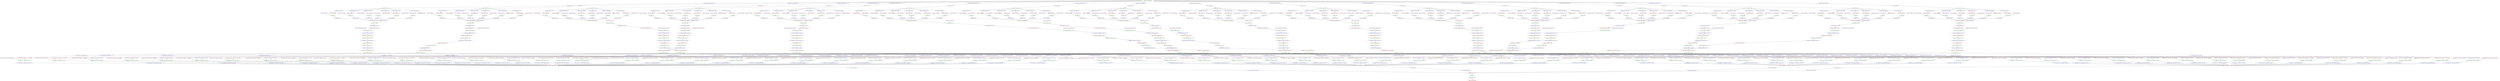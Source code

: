 strict digraph "" {
	graph [bb="0,0,71767,2340"];
	node [label="\N",
		nodesep=0.4,
		ranksep=1
	];
	"Weigh Al for AAB07 [793]"	 ["Mass Loss"="Mass Loss, 0.0 gram",
		"Weighed Mass"="Weighed Mass, 0.0 gram",
		color=purple,
		height=0.5,
		pos="20568,1962",
		shape=rectangle,
		tags="{0: 'composition_id::AAB07', 1: 'batch::A', 2: 'fabrication_method::VAM'}",
		width=2.7917];
	"Al in AAB07 [3f5]"	 [color=green,
		height=0.5,
		pos="20568,1890",
		tags="{0: 'composition_id::AAB07', 1: 'batch::A', 2: 'fabrication_method::VAM'}",
		width=2.5637];
	"Weigh Al for AAB07 [793]" -> "Al in AAB07 [3f5]"	 [pos="e,20568,1908.4 20568,1943.8 20568,1936.1 20568,1927 20568,1918.4"];
	"Al in AAB07 Ing. [c34]"	 [color=blue,
		height=0.5,
		pos="20681,1818",
		width=3.2136];
	"Al in AAB07 [3f5]" -> "Al in AAB07 Ing. [c34]"	 [pos="e,20653,1835.6 20595,1872.8 20610,1863.3 20629,1851.4 20645,1841.1"];
	"Mix elements of AAB07 [524]"	 [color=red,
		height=0.5,
		pos="21846,1746",
		tags="{0: 'composition_id::AAB07', 1: 'batch::A', 2: 'fabrication_method::VAM'}",
		width=4.0982];
	"Al in AAB07 Ing. [c34]" -> "Mix elements of AAB07 [524]"	 [pos="e,21714,1754.1 20789,1811.3 21000,1798.3 21468,1769.4 21704,1754.8"];
	"Alloy (AAB07-VAM-A) [635]"	 [color=green,
		height=0.5,
		pos="22111,1674",
		tags="{0: 'composition_id::AAB07', 1: 'batch::A', 2: 'fabrication_method::VAM'}",
		width=3.8274];
	"Mix elements of AAB07 [524]" -> "Alloy (AAB07-VAM-A) [635]"	 [pos="e,22051,1690.2 21907,1729.6 21947,1718.7 22000,1704.3 22041,1692.9"];
	"Arc Melted Alloy (AAB03-VAM-A) [162]"	 [color=green,
		height=0.5,
		pos="12170,1458",
		tags="{0: 'composition_id::AAB03', 1: 'batch::A', 2: 'fabrication_method::VAM'}",
		width=5.362];
	"Arc Melted Alloy (AAB03-VAM-A) Ing. [102]"	 [color=blue,
		height=0.5,
		pos="12128,1386",
		width=5.9578];
	"Arc Melted Alloy (AAB03-VAM-A) [162]" -> "Arc Melted Alloy (AAB03-VAM-A) Ing. [102]"	 [pos="e,12139,1404.4 12159,1439.8 12155,1431.8 12149,1422.2 12144,1413.3"];
	"Homogenizing Alloy (AAB03-VAM-A) [166]"	 [Atmosphere="Atmosphere, Ar",
		"Cooling Rate"="Cooling Rate, FC",
		Duration="Duration, 24.0 hour",
		Pressure="Pressure, 5.0 pascal",
		"Purging Sequence 1 Pressure"="Purging Sequence 1 Pressure, 4.4e-05 pascal",
		"Purging Sequence 2 Pressure"="Purging Sequence 2 Pressure, 3.7e-05 pascal",
		"Purging Sequence 3 Pressure"="Purging Sequence 3 Pressure, 1.8e-05 pascal",
		"Purging Sequence 4 Pressure"="Purging Sequence 4 Pressure, 1.8e-05 pascal",
		Temperature="Temperature, 1150.0 kelvin",
		color=red,
		height=0.5,
		pos="11850,1314",
		tags="{0: 'composition_id::AAB03', 1: 'batch::A', 2: 'fabrication_method::VAM', 3: 'start_date::2022-11-05', 4: 'finish_date::2022-11-09', \
5: 'time_spent::6'}",
		width=5.7773];
	"Arc Melted Alloy (AAB03-VAM-A) Ing. [102]" -> "Homogenizing Alloy (AAB03-VAM-A) [166]"	 [pos="e,11916,1331.1 12062,1368.8 12021,1358.3 11969,1344.7 11926,1333.7"];
	"Homogenized Alloy (AAB03-VAM-A) [6d6]"	 [color=green,
		height=0.5,
		pos="11295,1242",
		tags="{0: 'composition_id::AAB03', 1: 'batch::A', 2: 'fabrication_method::VAM'}",
		width=5.687];
	"Homogenizing Alloy (AAB03-VAM-A) [166]" -> "Homogenized Alloy (AAB03-VAM-A) [6d6]"	 [pos="e,11410,1256.9 11734,1299 11643,1287.1 11514,1270.5 11420,1258.2"];
	"Arc melting Alloy (AAB03-VAM-A) [c07]"	 ["Argon Pressure"="Argon Pressure, 850-900",
		Diffusion="Diffusion, Before Each Melt",
		"Ingot Location"="Ingot Location, 6.0 dimensionless",
		"Initial Purging Times"="Initial Purging Times, 3.0 hour",
		"Vacuum Before Melt"="Vacuum Before Melt, 5e-05 dimensionless",
		color=red,
		height=0.5,
		pos="12170,1530",
		tags="{0: 'composition_id::AAB03', 1: 'batch::A', 2: 'fabrication_method::VAM', 3: 'start_date::2022-11-03', 4: 'finish_date::2022-11-05', \
5: 'time_spent::3', 6: 'Full Ingot::7::175', 7: 'Full Ingot::6::145', 8: 'Full Ingot::5::145', 9: 'Full Ingot::4::145', 10: 'Full \
Ingot::3::145', 11: 'Full Ingot::2::145', 12: 'Full Ingot::1::110', 13: '3 Part Sections::3::110', 14: '3 Part Sections::2::90', \
15: '3 Part Sections::1::90'}",
		width=5.4342];
	"Arc melting Alloy (AAB03-VAM-A) [c07]" -> "Arc Melted Alloy (AAB03-VAM-A) [162]"	 [pos="e,12170,1476.4 12170,1511.8 12170,1504.1 12170,1495 12170,1486.4"];
	"Tensile charact. for Alloy (AAB04-VAM-A) (T08) [7a2]"	 ["Elastic Modulus, GPa"="Elastic Modulus, GPa, 192.9090420010263 gigapascal",
		"Elongation, %"="Elongation, %, 17.87304857688883 dimensionless",
		"Strain Hardening, MPa"="Strain Hardening, MPa, -3790.9480806160213 megapascal",
		"UTS, MPa"="UTS, MPa, 656.6749452755757 megapascal",
		"Yield Strength, MPa"="Yield Strength, MPa, 432.4971002859368 megapascal",
		color=purple,
		dUTS_dY="dUTS_dY, 1.5183337526226839 dimensionless",
		height=0.5,
		pos="12753,666",
		shape=rectangle,
		tags="{0: 'composition_id::AAB04', 1: 'batch::A', 2: 'fabrication_method::VAM'}",
		width=5.5278];
	"Alloy (AAB04-VAM-A): T. Sample (Tensile, T08) [8e5]"	 [color=green,
		height=0.5,
		pos="12753,594",
		tags="{0: 'composition_id::AAB04', 1: 'batch::A', 2: 'fabrication_method::VAM'}",
		width=7.0952];
	"Tensile charact. for Alloy (AAB04-VAM-A) (T08) [7a2]" -> "Alloy (AAB04-VAM-A): T. Sample (Tensile, T08) [8e5]"	 [pos="e,12753,612.41 12753,647.83 12753,640.13 12753,630.97 12753,622.42"];
	"Alloy (AAB04-VAM-A): T. Sample (Tensile, T08) Ing. [b9f]"	 [color=blue,
		height=0.5,
		pos="13157,522",
		width=7.6368];
	"Alloy (AAB04-VAM-A): T. Sample (Tensile, T08) [8e5]" -> "Alloy (AAB04-VAM-A): T. Sample (Tensile, T08) Ing. [b9f]"	 [pos="e,13062,538.9 12847,577.26 12908,566.31 12989,552 13052,540.69"];
	"Aggregating Tensile samples [52b]"	 [color=red,
		height=0.5,
		pos="15909,450",
		width=4.8024];
	"Alloy (AAB04-VAM-A): T. Sample (Tensile, T08) Ing. [b9f]" -> "Aggregating Tensile samples [52b]"	 [pos="e,15741,454.39 13412,515.31 13542,511.92 13701,507.74 13844,504 14542,485.72 15373,464 15731,454.66"];
	" Tensile Traveler samples [d27]"	 [color=green,
		height=0.5,
		pos="24132,378",
		width=4.3691];
	"Aggregating Tensile samples [52b]" -> " Tensile Traveler samples [d27]"	 [pos="e,23975,379.38 16082,448.49 17155,439.09 22906,388.74 23965,379.47"];
	"Alloy (AAB05-VAM-A): T. Sample (Tensile, T09) Ing. [a1d]"	 [color=blue,
		height=0.5,
		pos="21761,522",
		width=7.691];
	"Alloy (AAB05-VAM-A): T. Sample (Tensile, T09) Ing. [a1d]" -> "Aggregating Tensile samples [52b]"	 [pos="e,16082,450.74 21511,514.19 21388,510.59 21237,506.55 21101,504 19140,467.06 16762,453.9 16092,450.79"];
	" Tensile Traveler samples Ing. [534]"	 [color=blue,
		height=0.5,
		pos="34330,306",
		width=4.9648];
	" Tensile Traveler samples [d27]" -> " Tensile Traveler samples Ing. [534]"	 [pos="e,34152,307.26 24289,376.89 25464,368.6 32862,316.37 34141,307.33"];
	"Summarize inputs to B.O [2ca]"	 [color=red,
		height=0.5,
		pos="39961,234",
		width=4.2968];
	" Tensile Traveler samples Ing. [534]" -> "Summarize inputs to B.O [2ca]"	 [pos="e,39807,235.97 34508,303.73 35355,292.9 38980,246.54 39797,236.1"];
	"Alloy (AAB05-VAM-A): T. Sample (Tensile, T09) [66a]"	 [color=green,
		height=0.5,
		pos="22134,594",
		tags="{0: 'composition_id::AAB05', 1: 'batch::A', 2: 'fabrication_method::VAM'}",
		width=7.0952];
	"Alloy (AAB05-VAM-A): T. Sample (Tensile, T09) [66a]" -> "Alloy (AAB05-VAM-A): T. Sample (Tensile, T09) Ing. [a1d]"	 [pos="e,21850,539.11 22046,577.03 21990,566.22 21918,552.2 21860,541.02"];
	"Homogenizing Alloy (AAB01-VAM-A) [916]"	 [Atmosphere="Atmosphere, Ar",
		"Cooling Rate"="Cooling Rate, FC",
		Duration="Duration, 24.0 hour",
		Pressure="Pressure, 5.0 pascal",
		"Purging Sequence 1 Pressure"="Purging Sequence 1 Pressure, 4.4e-05 pascal",
		"Purging Sequence 2 Pressure"="Purging Sequence 2 Pressure, 3.7e-05 pascal",
		"Purging Sequence 3 Pressure"="Purging Sequence 3 Pressure, 1.8e-05 pascal",
		"Purging Sequence 4 Pressure"="Purging Sequence 4 Pressure, 1.8e-05 pascal",
		Temperature="Temperature, 1150.0 kelvin",
		color=red,
		height=0.5,
		pos="45713,1314",
		tags="{0: 'composition_id::AAB01', 1: 'batch::A', 2: 'fabrication_method::VAM', 3: 'start_date::2022-11-05', 4: 'finish_date::2022-11-09', \
5: 'time_spent::6'}",
		width=5.7773];
	"Homogenized Alloy (AAB01-VAM-A) [434]"	 [color=green,
		height=0.5,
		pos="45033,1242",
		tags="{0: 'composition_id::AAB01', 1: 'batch::A', 2: 'fabrication_method::VAM'}",
		width=5.687];
	"Homogenizing Alloy (AAB01-VAM-A) [916]" -> "Homogenized Alloy (AAB01-VAM-A) [434]"	 [pos="e,45164,1255.9 45581,1300 45464,1287.6 45294,1269.6 45174,1256.9"];
	"Homogenized Alloy (AAB01-VAM-A) Ing. [865]"	 [color=blue,
		height=0.5,
		pos="45012,1170",
		width=6.2828];
	"Homogenized Alloy (AAB01-VAM-A) [434]" -> "Homogenized Alloy (AAB01-VAM-A) Ing. [865]"	 [pos="e,45017,1188.4 45028,1223.8 45026,1216 45023,1206.8 45020,1198.1"];
	"Forging Alloy (AAB01-VAM-A) [f27]"	 ["Maximum Load Step"="Maximum Load Step, 76.89 pascal",
		"Press Temperature"="Press Temperature, 390.0 kelvin",
		"Soak Time"="Soak Time, 30.0 minute",
		Temperature="Temperature, 1150.0 kelvin",
		color=red,
		height=0.5,
		pos="45007,1098",
		tags="{0: 'composition_id::AAB01', 1: 'batch::A', 2: 'fabrication_method::VAM', 3: 'start_date::2022-11-08', 4: 'finish_date::2022-11-19', \
5: 'time_spent::7'}",
		width=4.8565];
	"Homogenized Alloy (AAB01-VAM-A) Ing. [865]" -> "Forging Alloy (AAB01-VAM-A) [f27]"	 [pos="e,45008,1116.4 45011,1151.8 45010,1144.1 45010,1135 45009,1126.4"];
	"Extract sample from Alloy (AAB11-VAM-A): Traveler [34b]"	 [color=red,
		height=0.5,
		pos="26614,666",
		tags="{0: 'composition_id::AAB11', 1: 'batch::A', 2: 'fabrication_method::VAM'}",
		width=7.8354];
	"Alloy (AAB11-VAM-A): T. Sample (Tensile, T08) [556]"	 [color=green,
		height=0.5,
		pos="26116,594",
		tags="{0: 'composition_id::AAB11', 1: 'batch::A', 2: 'fabrication_method::VAM'}",
		width=7.1133];
	"Extract sample from Alloy (AAB11-VAM-A): Traveler [34b]" -> "Alloy (AAB11-VAM-A): T. Sample (Tensile, T08) [556]"	 [pos="e,26228,610.21 26500,649.53 26422,638.22 26318,623.23 26238,611.68"];
	"Alloy (AAB11-VAM-A): T. Sample (Tensile, T08) Ing. [87c]"	 [color=blue,
		height=0.5,
		pos="25906,522",
		width=7.691];
	"Alloy (AAB11-VAM-A): T. Sample (Tensile, T08) [556]" -> "Alloy (AAB11-VAM-A): T. Sample (Tensile, T08) Ing. [87c]"	 [pos="e,25958,539.76 26064,576.29 26035,566.26 25998,553.65 25968,543.11"];
	"Alloy (AAB11-VAM-A): T. Sample (Tensile, T08) Ing. [87c]" -> "Aggregating Tensile samples [52b]"	 [pos="e,16082,450.63 25649,515.22 25490,511.29 25280,506.6 25095,504 23248,478.07 17221,454.85 16092,450.67"];
	"Forged Alloy (AAB16-VAM-A) Ing. [64f]"	 [color=blue,
		height=0.5,
		pos="32908,954",
		width=5.344];
	"Setting traveler for Alloy (AAB16-VAM-A) [6cc]"	 [color=red,
		height=0.5,
		pos="33229,882",
		tags="{0: 'composition_id::AAB16', 1: 'batch::A', 2: 'fabrication_method::VAM'}",
		width=6.3911];
	"Forged Alloy (AAB16-VAM-A) Ing. [64f]" -> "Setting traveler for Alloy (AAB16-VAM-A) [6cc]"	 [pos="e,33153,899.05 32983,937.3 33031,926.53 33093,912.49 33143,901.25"];
	"Alloy (AAB16-VAM-A): Traveler [9c6]"	 [color=green,
		height=0.5,
		pos="33469,810",
		tags="{0: 'composition_id::AAB16', 1: 'batch::A', 2: 'fabrication_method::VAM'}",
		width=5.0732];
	"Setting traveler for Alloy (AAB16-VAM-A) [6cc]" -> "Alloy (AAB16-VAM-A): Traveler [9c6]"	 [pos="e,33412,827.14 33287,864.57 33322,854.19 33366,840.96 33402,830.13"];
	"Alloy (AAB16-VAM-A): Traveler Ing. [405]"	 [color=blue,
		height=0.5,
		pos="24083,738",
		width=5.687];
	"Alloy (AAB16-VAM-A): Traveler [9c6]" -> "Alloy (AAB16-VAM-A): Traveler Ing. [405]"	 [pos="e,24253,748.08 33290,806.48 33068,802.29 32681,795.42 32349,792 30592,773.88 26199,803.88 24443,756 24385,754.4 24321,751.57 24263,\
748.61"];
	"Alloy (AAB16-VAM-A): Traveler Ing. [b66]"	 [color=blue,
		height=0.5,
		pos="25483,738",
		width=5.687];
	"Alloy (AAB16-VAM-A): Traveler [9c6]" -> "Alloy (AAB16-VAM-A): Traveler Ing. [b66]"	 [pos="e,25625,751.03 33290,806.53 33068,802.38 32681,795.57 32349,792 30873,776.14 27181,819.43 25706,756 25683,755.01 25659,753.5 25635,\
751.78"];
	"Alloy (AAB16-VAM-A): Traveler Ing. [d16]"	 [color=blue,
		height=0.5,
		pos="33710,738",
		width=5.687];
	"Alloy (AAB16-VAM-A): Traveler [9c6]" -> "Alloy (AAB16-VAM-A): Traveler Ing. [d16]"	 [pos="e,33652,755.27 33526,792.85 33561,782.42 33606,769.06 33643,758.14"];
	"Alloy (AAB16-VAM-A): Traveler Ing. [88f]"	 [color=blue,
		height=0.5,
		pos="44223,738",
		width=5.6148];
	"Alloy (AAB16-VAM-A): Traveler [9c6]" -> "Alloy (AAB16-VAM-A): Traveler Ing. [88f]"	 [pos="e,44086,751.27 33651,808.73 34100,805.62 35293,797.5 36288,792 37146,787.26 43155,794.51 44012,756 44033,755.07 44055,753.67 44076,\
752.05"];
	"Alloy (AAB16-VAM-A): Traveler Ing. [d1c]"	 [color=blue,
		height=0.5,
		pos="50620,738",
		width=5.6689];
	"Alloy (AAB16-VAM-A): Traveler [9c6]" -> "Alloy (AAB16-VAM-A): Traveler Ing. [d1c]"	 [pos="e,50482,751.29 33651,808.59 34100,805.19 35293,796.45 36288,792 37072,788.5 49623,790.05 50407,756 50428,755.08 50451,753.68 50472,\
752.05"];
	"Extract sample from Alloy (AAB16-VAM-A): Traveler [cc3]"	 [color=red,
		height=0.5,
		pos="14663,666",
		tags="{0: 'composition_id::AAB16', 1: 'batch::A', 2: 'fabrication_method::VAM'}",
		width=7.8174];
	"Alloy (AAB16-VAM-A): Traveler Ing. [405]" -> "Extract sample from Alloy (AAB16-VAM-A): Traveler [cc3]"	 [pos="e,14853,679.34 23899,730.05 23804,726.27 23685,722.12 23579,720 21663,681.79 16869,747.4 14953,684 14924,683.03 14893,681.58 14863,\
679.91"];
	"Extract sample from Alloy (AAB16-VAM-A): Traveler [1f5]"	 [color=red,
		height=0.5,
		pos="18648,666",
		tags="{0: 'composition_id::AAB16', 1: 'batch::A', 2: 'fabrication_method::VAM'}",
		width=7.7813];
	"Alloy (AAB16-VAM-A): Traveler Ing. [b66]" -> "Extract sample from Alloy (AAB16-VAM-A): Traveler [1f5]"	 [pos="e,18837,679.31 25293,731.32 25171,727.32 25008,722.52 24865,720 23548,696.82 20254,728.96 18937,684 18908,683.01 18877,681.55 18847,\
679.88"];
	"Extract sample from Alloy (AAB16-VAM-A): Traveler [fc2]"	 [color=red,
		height=0.5,
		pos="34123,666",
		tags="{0: 'composition_id::AAB16', 1: 'batch::A', 2: 'fabrication_method::VAM'}",
		width=7.7632];
	"Alloy (AAB16-VAM-A): Traveler Ing. [d16]" -> "Extract sample from Alloy (AAB16-VAM-A): Traveler [fc2]"	 [pos="e,34026,682.94 33803,721.89 33866,710.87 33950,696.22 34016,684.69"];
	"Extract sample from Alloy (AAB16-VAM-A): Traveler [4b4]"	 [color=red,
		height=0.5,
		pos="48716,666",
		tags="{0: 'composition_id::AAB16', 1: 'batch::A', 2: 'fabrication_method::VAM'}",
		width=7.8354];
	"Alloy (AAB16-VAM-A): Traveler Ing. [88f]" -> "Extract sample from Alloy (AAB16-VAM-A): Traveler [4b4]"	 [pos="e,48525,679.25 44360,724.77 44385,722.84 44410,721.12 44434,720 46206,636.55 46652,746.78 48425,684 48454,682.97 48485,681.49 48515,\
679.83"];
	"Extract sample from Alloy (AAB16-VAM-A): Traveler [aee]"	 [color=red,
		height=0.5,
		pos="63266,666",
		tags="{0: 'composition_id::AAB16', 1: 'batch::A', 2: 'fabrication_method::VAM'}",
		width=7.7993];
	"Alloy (AAB16-VAM-A): Traveler Ing. [d1c]" -> "Extract sample from Alloy (AAB16-VAM-A): Traveler [aee]"	 [pos="e,63077,679.35 50758,724.69 50783,722.76 50809,721.06 50833,720 52181,661.14 61628,727.81 62976,684 63005,683.05 63036,681.6 63067,\
679.93"];
	"Forged Alloy (AAB16-VAM-A) [a70]"	 [color=green,
		height=0.5,
		pos="32782,1026",
		tags="{0: 'composition_id::AAB16', 1: 'batch::A', 2: 'fabrication_method::VAM'}",
		width=4.8024];
	"Forged Alloy (AAB16-VAM-A) [a70]" -> "Forged Alloy (AAB16-VAM-A) Ing. [64f]"	 [pos="e,32877,971.84 32813,1008.2 32830,998.77 32850,987.07 32868,976.96"];
	"Adding Ni for AAB14 [529]"	 [color=red,
		height=0.5,
		pos="42682,1962",
		tags="{0: 'composition_id::AAB14', 1: 'batch::A', 2: 'fabrication_method::VAM'}",
		width=3.7913];
	"Ni in AAB14 [5e4]"	 [color=green,
		height=0.5,
		pos="42911,1890",
		tags="{0: 'composition_id::AAB14', 1: 'batch::A', 2: 'fabrication_method::VAM'}",
		width=2.6539];
	"Adding Ni for AAB14 [529]" -> "Ni in AAB14 [5e4]"	 [pos="e,42862,1905.5 42735,1945.4 42770,1934.4 42816,1920 42852,1908.7"];
	"Ni in AAB14 Ing. [877]"	 [color=blue,
		height=0.5,
		pos="42911,1818",
		width=3.2678];
	"Ni in AAB14 [5e4]" -> "Ni in AAB14 Ing. [877]"	 [pos="e,42911,1836.4 42911,1871.8 42911,1864.1 42911,1855 42911,1846.4"];
	"Mix elements of AAB14 [47b]"	 [color=red,
		height=0.5,
		pos="42919,1746",
		tags="{0: 'composition_id::AAB14', 1: 'batch::A', 2: 'fabrication_method::VAM'}",
		width=4.0982];
	"Ni in AAB14 Ing. [877]" -> "Mix elements of AAB14 [47b]"	 [pos="e,42917,1764.4 42913,1799.8 42914,1792.1 42915,1783 42916,1774.4"];
	"Alloy (AAB14-VAM-A): Traveler [b1a]"	 [color=green,
		height=0.5,
		pos="42617,810",
		tags="{0: 'composition_id::AAB14', 1: 'batch::A', 2: 'fabrication_method::VAM'}",
		width=5.0732];
	"Alloy (AAB14-VAM-A): Traveler Ing. [73d]"	 [color=blue,
		height=0.5,
		pos="51895,738",
		width=5.687];
	"Alloy (AAB14-VAM-A): Traveler [b1a]" -> "Alloy (AAB14-VAM-A): Traveler Ing. [73d]"	 [pos="e,51756,751.28 42795,805.73 42980,801.46 43278,795.1 43536,792 44441,781.14 50777,795.96 51681,756 51702,755.06 51725,753.66 51746,\
752.04"];
	"Alloy (AAB14-VAM-A): Traveler Ing. [e45]"	 [color=blue,
		height=0.5,
		pos="29906,738",
		width=5.6689];
	"Alloy (AAB14-VAM-A): Traveler [b1a]" -> "Alloy (AAB14-VAM-A): Traveler Ing. [e45]"	 [pos="e,30044,751.28 42434,809.31 40905,803.53 30280,763.14 30119,756 30098,755.07 30076,753.66 30054,752.04"];
	"Alloy (AAB14-VAM-A): Traveler Ing. [1db]"	 [color=blue,
		height=0.5,
		pos="45929,738",
		width=5.687];
	"Alloy (AAB14-VAM-A): Traveler [b1a]" -> "Alloy (AAB14-VAM-A): Traveler Ing. [1db]"	 [pos="e,45789,751.17 42796,806.33 42981,802.57 43279,796.64 43536,792 44505,774.51 44748,804.83 45716,756 45737,754.97 45758,753.54 45779,\
751.94"];
	"Alloy (AAB14-VAM-A): Traveler Ing. [faa]"	 [color=blue,
		height=0.5,
		pos="28203,738",
		width=5.5967];
	"Alloy (AAB14-VAM-A): Traveler [b1a]" -> "Alloy (AAB14-VAM-A): Traveler Ing. [faa]"	 [pos="e,28339,751.29 42435,809.33 40782,803.27 28459,758.05 28413,756 28392,755.08 28371,753.68 28349,752.07"];
	"Extract sample from Alloy (AAB14-VAM-A): Traveler [dde]"	 [color=red,
		height=0.5,
		pos="66193,666",
		tags="{0: 'composition_id::AAB14', 1: 'batch::A', 2: 'fabrication_method::VAM'}",
		width=7.8354];
	"Alloy (AAB14-VAM-A): Traveler Ing. [73d]" -> "Extract sample from Alloy (AAB14-VAM-A): Traveler [dde]"	 [pos="e,66003,679.36 52033,724.69 52058,722.75 52084,721.06 52108,720 53639,653.41 64370,733.33 65902,684 65932,683.05 65963,681.61 65993,\
679.94"];
	"Extract sample from Alloy (AAB14-VAM-A): Traveler [62f]"	 [color=red,
		height=0.5,
		pos="28612,666",
		tags="{0: 'composition_id::AAB14', 1: 'batch::A', 2: 'fabrication_method::VAM'}",
		width=7.7813];
	"Alloy (AAB14-VAM-A): Traveler Ing. [e45]" -> "Extract sample from Alloy (AAB14-VAM-A): Traveler [62f]"	 [pos="e,28810,678.73 29763,725.13 29740,723.26 29716,721.47 29693,720 29342,697.18 29253,702.9 28902,684 28876,682.58 28848,680.98 28820,\
679.34"];
	"Extract sample from Alloy (AAB14-VAM-A): Traveler [715]"	 [color=red,
		height=0.5,
		pos="52957,666",
		tags="{0: 'composition_id::AAB14', 1: 'batch::A', 2: 'fabrication_method::VAM'}",
		width=7.8354];
	"Alloy (AAB14-VAM-A): Traveler Ing. [1db]" -> "Extract sample from Alloy (AAB14-VAM-A): Traveler [715]"	 [pos="e,52767,679.3 46068,724.75 46093,722.8 46119,721.09 46143,720 47591,655.2 51217,732.77 52666,684 52695,683.01 52726,681.55 52757,\
679.88"];
	"Extract sample from Alloy (AAB14-VAM-A): Traveler [740]"	 [color=red,
		height=0.5,
		pos="19644,666",
		tags="{0: 'composition_id::AAB14', 1: 'batch::A', 2: 'fabrication_method::VAM'}",
		width=7.8354];
	"Alloy (AAB14-VAM-A): Traveler Ing. [faa]" -> "Extract sample from Alloy (AAB14-VAM-A): Traveler [740]"	 [pos="e,19834,679.33 28036,727.97 27976,724.81 27908,721.7 27846,720 26089,671.72 21692,742.29 19935,684 19906,683.03 19875,681.57 19844,\
679.9"];
	"Alloy (AAB14-VAM-A): T. Sample (XRD, T03) [d12]"	 [color=green,
		height=0.5,
		pos="66193,594",
		tags="{0: 'composition_id::AAB14', 1: 'batch::A', 2: 'fabrication_method::VAM'}",
		width=6.7522];
	"Extract sample from Alloy (AAB14-VAM-A): Traveler [dde]" -> "Alloy (AAB14-VAM-A): T. Sample (XRD, T03) [d12]"	 [pos="e,66193,612.41 66193,647.83 66193,640.13 66193,630.97 66193,622.42"];
	"Alloy (AAB14-VAM-A): T. Sample (Tensile, T08) [bbb]"	 [color=green,
		height=0.5,
		pos="28114,594",
		tags="{0: 'composition_id::AAB14', 1: 'batch::A', 2: 'fabrication_method::VAM'}",
		width=7.1133];
	"Extract sample from Alloy (AAB14-VAM-A): Traveler [62f]" -> "Alloy (AAB14-VAM-A): T. Sample (Tensile, T08) [bbb]"	 [pos="e,28226,610.21 28498,649.53 28420,638.22 28316,623.23 28236,611.68"];
	"Alloy (AAB14-VAM-A): T. Sample (NI, T04) [a84]"	 [color=green,
		height=0.5,
		pos="52473,594",
		tags="{0: 'composition_id::AAB14', 1: 'batch::A', 2: 'fabrication_method::VAM'}",
		width=6.5175];
	"Extract sample from Alloy (AAB14-VAM-A): Traveler [715]" -> "Alloy (AAB14-VAM-A): T. Sample (NI, T04) [a84]"	 [pos="e,52581,610.05 52846,649.44 52770,638.11 52669,623.12 52591,611.58"];
	"Alloy (AAB14-VAM-A): T. Sample (Tensile, T09) [7ba]"	 [color=green,
		height=0.5,
		pos="19145,594",
		tags="{0: 'composition_id::AAB14', 1: 'batch::A', 2: 'fabrication_method::VAM'}",
		width=7.0952];
	"Extract sample from Alloy (AAB14-VAM-A): Traveler [740]" -> "Alloy (AAB14-VAM-A): T. Sample (Tensile, T09) [7ba]"	 [pos="e,19257,610.21 19530,649.53 19452,638.22 19348,623.23 19268,611.68"];
	"Setting traveler for Alloy (AAB14-VAM-A) [cb2]"	 [color=red,
		height=0.5,
		pos="42617,882",
		tags="{0: 'composition_id::AAB14', 1: 'batch::A', 2: 'fabrication_method::VAM'}",
		width=6.4092];
	"Setting traveler for Alloy (AAB14-VAM-A) [cb2]" -> "Alloy (AAB14-VAM-A): Traveler [b1a]"	 [pos="e,42617,828.41 42617,863.83 42617,856.13 42617,846.97 42617,838.42"];
	"Forged Alloy (AAB05-VAM-A) Ing. [204]"	 [color=blue,
		height=0.5,
		pos="36066,954",
		width=5.4162];
	"Setting traveler for Alloy (AAB05-VAM-A) [81b]"	 [color=red,
		height=0.5,
		pos="37540,882",
		tags="{0: 'composition_id::AAB05', 1: 'batch::A', 2: 'fabrication_method::VAM'}",
		width=6.4272];
	"Forged Alloy (AAB05-VAM-A) Ing. [204]" -> "Setting traveler for Alloy (AAB05-VAM-A) [81b]"	 [pos="e,37379,894.96 36204,941.22 36228,939.26 36253,937.42 36276,936 36731,908.55 36845,925.03 37300,900 37322,898.77 37346,897.28 37369,\
895.68"];
	"Alloy (AAB05-VAM-A): Traveler [62f]"	 [color=green,
		height=0.5,
		pos="37491,810",
		tags="{0: 'composition_id::AAB05', 1: 'batch::A', 2: 'fabrication_method::VAM'}",
		width=5.019];
	"Setting traveler for Alloy (AAB05-VAM-A) [81b]" -> "Alloy (AAB05-VAM-A): Traveler [62f]"	 [pos="e,37504,828.41 37528,863.83 37522,855.62 37515,845.76 37509,836.73"];
	"Alloy (AAB05-VAM-A): Traveler Ing. [32d]"	 [color=blue,
		height=0.5,
		pos="45075,738",
		width=5.687];
	"Alloy (AAB05-VAM-A): Traveler [62f]" -> "Alloy (AAB05-VAM-A): Traveler Ing. [32d]"	 [pos="e,44937,751.26 37672,809.51 38732,806.53 44125,789.8 44862,756 44883,755.05 44905,753.65 44926,752.04"];
	"Alloy (AAB05-VAM-A): Traveler Ing. [b94]"	 [color=blue,
		height=0.5,
		pos="27205,738",
		width=5.687];
	"Alloy (AAB05-VAM-A): Traveler [62f]" -> "Alloy (AAB05-VAM-A): Traveler Ing. [b94]"	 [pos="e,27344,751.25 37361,797.45 37333,795.21 37304,793.2 37276,792 35088,696.56 29608,851.44 27420,756 27399,755.07 27376,753.65 27354,\
752.01"];
	"Alloy (AAB05-VAM-A): Traveler Ing. [425]"	 [color=blue,
		height=0.5,
		pos="35775,738",
		width=5.687];
	"Alloy (AAB05-VAM-A): Traveler [62f]" -> "Alloy (AAB05-VAM-A): Traveler Ing. [425]"	 [pos="e,35964,744.95 37358,797.82 37331,795.64 37302,793.57 37276,792 36828,765.27 36716,772.2 36267,756 36171,752.52 36064,748.6 35974,\
745.32"];
	"Alloy (AAB05-VAM-A): Traveler Ing. [6e1]"	 [color=blue,
		height=0.5,
		pos="27633,738",
		width=5.6689];
	"Alloy (AAB05-VAM-A): Traveler [62f]" -> "Alloy (AAB05-VAM-A): Traveler Ing. [6e1]"	 [pos="e,27802,748.08 37361,797.46 37333,795.21 37304,793.21 37276,792 36246,746.94 29024,783.76 27993,756 27934,754.42 27870,751.58 27813,\
748.61"];
	"Alloy (AAB05-VAM-A): Traveler Ing. [fa0]"	 [color=blue,
		height=0.5,
		pos="51044,738",
		width=5.6148];
	"Alloy (AAB05-VAM-A): Traveler [62f]" -> "Alloy (AAB05-VAM-A): Traveler Ing. [fa0]"	 [pos="e,50907,751.29 37672,809.32 39258,803.33 50747,759.84 50833,756 50854,755.07 50876,753.68 50897,752.07"];
	"Extract sample from Alloy (AAB05-VAM-A): Traveler [ff4]"	 [color=red,
		height=0.5,
		pos="50647,666",
		tags="{0: 'composition_id::AAB05', 1: 'batch::A', 2: 'fabrication_method::VAM'}",
		width=7.709];
	"Alloy (AAB05-VAM-A): Traveler Ing. [32d]" -> "Extract sample from Alloy (AAB05-VAM-A): Traveler [ff4]"	 [pos="e,50459,679.31 45214,724.73 45238,722.8 45264,721.1 45288,720 46414,668.5 49234,723.42 50361,684 50390,683 50420,681.54 50449,679.88"];
	"Extract sample from Alloy (AAB05-VAM-A): Traveler [083]"	 [color=red,
		height=0.5,
		pos="22634,666",
		tags="{0: 'composition_id::AAB05', 1: 'batch::A', 2: 'fabrication_method::VAM'}",
		width=7.8354];
	"Alloy (AAB05-VAM-A): Traveler Ing. [b94]" -> "Extract sample from Alloy (AAB05-VAM-A): Traveler [083]"	 [pos="e,22826,679.26 27066,724.77 27041,722.84 27015,721.12 26991,720 25186,636.22 24732,747.6 22926,684 22897,682.97 22866,681.5 22836,\
679.83"];
	"Extract sample from Alloy (AAB05-VAM-A): Traveler [6a9]"	 [color=red,
		height=0.5,
		pos="35498,666",
		tags="{0: 'composition_id::AAB05', 1: 'batch::A', 2: 'fabrication_method::VAM'}",
		width=7.8354];
	"Alloy (AAB05-VAM-A): Traveler Ing. [425]" -> "Extract sample from Alloy (AAB05-VAM-A): Traveler [6a9]"	 [pos="e,35566,683.57 35709,720.94 35669,710.5 35618,697.1 35576,686.15"];
	"Extract sample from Alloy (AAB05-VAM-A): Traveler [20f]"	 [color=red,
		height=0.5,
		pos="23632,666",
		tags="{0: 'composition_id::AAB05', 1: 'batch::A', 2: 'fabrication_method::VAM'}",
		width=7.7813];
	"Alloy (AAB05-VAM-A): Traveler Ing. [6e1]" -> "Extract sample from Alloy (AAB05-VAM-A): Traveler [20f]"	 [pos="e,23822,679.22 27494,724.8 27469,722.86 27443,721.14 27419,720 25866,646.81 25475,740.16 23922,684 23893,682.95 23862,681.47 23832,\
679.79"];
	"Extract sample from Alloy (AAB05-VAM-A): Traveler [0e2]"	 [color=red,
		height=0.5,
		pos="64245,666",
		tags="{0: 'composition_id::AAB05', 1: 'batch::A', 2: 'fabrication_method::VAM'}",
		width=7.8354];
	"Alloy (AAB05-VAM-A): Traveler Ing. [fa0]" -> "Extract sample from Alloy (AAB05-VAM-A): Traveler [0e2]"	 [pos="e,64055,679.36 51180,724.71 51205,722.77 51231,721.06 51255,720 52665,657.98 62544,729.58 63954,684 63984,683.05 64015,681.6 64045,\
679.93"];
	"Forged Alloy (AAB05-VAM-A) [813]"	 [color=green,
		height=0.5,
		pos="36043,1026",
		tags="{0: 'composition_id::AAB05', 1: 'batch::A', 2: 'fabrication_method::VAM'}",
		width=4.8204];
	"Forged Alloy (AAB05-VAM-A) [813]" -> "Forged Alloy (AAB05-VAM-A) Ing. [204]"	 [pos="e,36060,972.41 36049,1007.8 36051,1000 36054,990.77 36057,982.13"];
	"Alloy (AAB08-VAM-A): T. Sample (Tensile, T09) Ing. [576]"	 [color=blue,
		height=0.5,
		pos="24808,522",
		width=7.709];
	"Alloy (AAB08-VAM-A): T. Sample (Tensile, T09) Ing. [576]" -> "Aggregating Tensile samples [52b]"	 [pos="e,16082,450.58 24564,513.42 24454,509.89 24323,506.15 24205,504 22546,473.85 17155,454.24 16092,450.61"];
	"Alloy (AAB08-VAM-A): T. Sample (Tensile, T09) [4e2]"	 [color=green,
		height=0.5,
		pos="25124,594",
		tags="{0: 'composition_id::AAB08', 1: 'batch::A', 2: 'fabrication_method::VAM'}",
		width=7.0952];
	"Alloy (AAB08-VAM-A): T. Sample (Tensile, T09) [4e2]" -> "Alloy (AAB08-VAM-A): T. Sample (Tensile, T09) Ing. [576]"	 [pos="e,24884,539.35 25048,576.75 25002,566.17 24942,552.58 24894,541.59"];
	"Extract sample from Alloy (AAB01-VAM-A): Traveler [52f]"	 [color=red,
		height=0.5,
		pos="20638,666",
		tags="{0: 'composition_id::AAB01', 1: 'batch::A', 2: 'fabrication_method::VAM'}",
		width=7.7813];
	"Alloy (AAB01-VAM-A): T. Sample (Tensile, T08) [ff2]"	 [color=green,
		height=0.5,
		pos="20142,594",
		tags="{0: 'composition_id::AAB01', 1: 'batch::A', 2: 'fabrication_method::VAM'}",
		width=6.9688];
	"Extract sample from Alloy (AAB01-VAM-A): Traveler [52f]" -> "Alloy (AAB01-VAM-A): T. Sample (Tensile, T08) [ff2]"	 [pos="e,20253,610.15 20525,649.53 20447,638.2 20343,623.18 20263,611.62"];
	"Alloy (AAB01-VAM-A): T. Sample (Tensile, T08) Ing. [253]"	 [color=blue,
		height=0.5,
		pos="19930,522",
		width=7.709];
	"Alloy (AAB01-VAM-A): T. Sample (Tensile, T08) [ff2]" -> "Alloy (AAB01-VAM-A): T. Sample (Tensile, T08) Ing. [253]"	 [pos="e,19982,539.68 20090,576.39 20060,566.28 20023,553.52 19992,542.9"];
	"Alloy (AAB01-VAM-A): T. Sample (Tensile, T08) Ing. [253]" -> "Aggregating Tensile samples [52b]"	 [pos="e,16081,452.25 19675,514.95 19540,511.37 19371,507.13 19221,504 18027,479.11 16591,459.07 16091,452.39"];
	"Adding Al for AAB15 [9cd]"	 [color=red,
		height=0.5,
		pos="27140,1962",
		tags="{0: 'composition_id::AAB15', 1: 'batch::A', 2: 'fabrication_method::VAM'}",
		width=3.7372];
	"Al in AAB15 [4e5]"	 [color=green,
		height=0.5,
		pos="27140,1890",
		tags="{0: 'composition_id::AAB15', 1: 'batch::A', 2: 'fabrication_method::VAM'}",
		width=2.6178];
	"Adding Al for AAB15 [9cd]" -> "Al in AAB15 [4e5]"	 [pos="e,27140,1908.4 27140,1943.8 27140,1936.1 27140,1927 27140,1918.4"];
	"Al in AAB15 Ing. [5cf]"	 [color=blue,
		height=0.5,
		pos="27290,1818",
		width=3.1414];
	"Al in AAB15 [4e5]" -> "Al in AAB15 Ing. [5cf]"	 [pos="e,27254,1835.1 27175,1873.1 27196,1863.1 27223,1850.3 27245,1839.6"];
	"Mix elements of AAB15 [20a]"	 [color=red,
		height=0.5,
		pos="27958,1746",
		tags="{0: 'composition_id::AAB15', 1: 'batch::A', 2: 'fabrication_method::VAM'}",
		width=4.0982];
	"Al in AAB15 Ing. [5cf]" -> "Mix elements of AAB15 [20a]"	 [pos="e,27847,1757.9 27384,1807.9 27503,1795.1 27707,1773 27837,1759"];
	"Alloy (AAB07-VAM-A): T. Sample (Tensile, T09) [a3d]"	 [color=green,
		height=0.5,
		pos="8675.1,594",
		tags="{0: 'composition_id::AAB07', 1: 'batch::A', 2: 'fabrication_method::VAM'}",
		width=7.0952];
	"Alloy (AAB07-VAM-A): T. Sample (Tensile, T09) Ing. [2d1]"	 [color=blue,
		height=0.5,
		pos="9308.1,522",
		width=7.709];
	"Alloy (AAB07-VAM-A): T. Sample (Tensile, T09) [a3d]" -> "Alloy (AAB07-VAM-A): T. Sample (Tensile, T09) Ing. [2d1]"	 [pos="e,9170.4,537.66 8809.7,578.69 8912.6,566.99 9054.2,550.87 9160.2,538.82"];
	"Alloy (AAB07-VAM-A): T. Sample (Tensile, T09) Ing. [2d1]" -> "Aggregating Tensile samples [52b]"	 [pos="e,15736,450.67 9563.8,514.96 9709.5,511.18 9895.5,506.74 10061,504 12293,467.02 15005,453.73 15726,450.71"];
	"Extract sample from Alloy (AAB07-VAM-A): Traveler [b96]"	 [color=red,
		height=0.5,
		pos="8675.1,666",
		tags="{0: 'composition_id::AAB07', 1: 'batch::A', 2: 'fabrication_method::VAM'}",
		width=7.8354];
	"Extract sample from Alloy (AAB07-VAM-A): Traveler [b96]" -> "Alloy (AAB07-VAM-A): T. Sample (Tensile, T09) [a3d]"	 [pos="e,8675.1,612.41 8675.1,647.83 8675.1,640.13 8675.1,630.97 8675.1,622.42"];
	"Al in AAB14 Ing. [79c]"	 [color=blue,
		height=0.5,
		pos="43542,1818",
		width=3.2136];
	"Al in AAB14 Ing. [79c]" -> "Mix elements of AAB14 [47b]"	 [pos="e,43026,1758.4 43449,1807.3 43339,1794.6 43156,1773.4 43036,1759.6"];
	"Alloy (AAB14-VAM-A) [7c1]"	 [color=green,
		height=0.5,
		pos="42985,1674",
		tags="{0: 'composition_id::AAB14', 1: 'batch::A', 2: 'fabrication_method::VAM'}",
		width=3.8274];
	"Mix elements of AAB14 [47b]" -> "Alloy (AAB14-VAM-A) [7c1]"	 [pos="e,42969,1691.9 42936,1727.8 42944,1719.2 42953,1708.8 42962,1699.5"];
	"Alloy (AAB14-VAM-A) Ing. [b95]"	 [color=blue,
		height=0.5,
		pos="42985,1602",
		width=4.4232];
	"Alloy (AAB14-VAM-A) [7c1]" -> "Alloy (AAB14-VAM-A) Ing. [b95]"	 [pos="e,42985,1620.4 42985,1655.8 42985,1648.1 42985,1639 42985,1630.4"];
	"Arc melting Alloy (AAB14-VAM-A) [f65]"	 ["Argon Pressure"="Argon Pressure, 850-900",
		Diffusion="Diffusion, Before Each Melt",
		"Ingot Location"="Ingot Location, 10.0 dimensionless",
		"Initial Purging Times"="Initial Purging Times, 3.0 hour",
		"Vacuum Before Melt"="Vacuum Before Melt, 5e-05 dimensionless",
		color=red,
		height=0.5,
		pos="42985,1530",
		tags="{0: 'composition_id::AAB14', 1: 'batch::A', 2: 'fabrication_method::VAM', 3: 'start_date::2022-11-03', 4: 'finish_date::2022-11-05', \
5: 'time_spent::3', 6: 'Full Ingot::7::175', 7: 'Full Ingot::6::175', 8: 'Full Ingot::5::145', 9: 'Full Ingot::4::145', 10: 'Full \
Ingot::3::145', 11: 'Full Ingot::2::145', 12: 'Full Ingot::1::110', 13: '3 Part Sections::3::110', 14: '3 Part Sections::2::90', \
15: '3 Part Sections::1::90'}",
		width=5.3801];
	"Alloy (AAB14-VAM-A) Ing. [b95]" -> "Arc melting Alloy (AAB14-VAM-A) [f65]"	 [pos="e,42985,1548.4 42985,1583.8 42985,1576.1 42985,1567 42985,1558.4"];
	"Al in AAB14 [9e3]"	 [color=green,
		height=0.5,
		pos="43686,1890",
		tags="{0: 'composition_id::AAB14', 1: 'batch::A', 2: 'fabrication_method::VAM'}",
		width=2.6178];
	"Al in AAB14 [9e3]" -> "Al in AAB14 Ing. [79c]"	 [pos="e,43577,1835.3 43652,1873.1 43632,1863.2 43607,1850.5 43586,1839.9"];
	"Inferred Alloy Compositions Ing. [5a7]"	 [color=blue,
		height=0.5,
		pos="25989,2250",
		width=5.2898];
	"Select AAB09 [300]"	 [color=red,
		file_links="{0: '/srv/hemi01-j01/openmsimodel/examples/birdshot/input/data/AAB/VAM/A/AAB09/T01', 1: '/srv/hemi01-j01/openmsimodel/examples/birdshot/\
input/data/AAB/VAM/A/AAB09/T01/T03'}",
		height=0.5,
		pos="25043,2178",
		tags="{0: 'composition_id::AAB09', 1: 'batch::A', 2: 'fabrication_method::VAM', 3: 'Co::30', 4: 'Cr::0', 5: 'Fe::30', 6: 'Ni::35', 7: '\
V::5', 8: 'Al::0'}",
		width=2.8525];
	"Inferred Alloy Compositions Ing. [5a7]" -> "Select AAB09 [300]"	 [pos="e,25137,2185.2 25841,2238.7 25648,2224 25316,2198.8 25147,2185.9"];
	"Composition AAB09 [5bf]"	 [color=green,
		file_links="{0: '/srv/hemi01-j01/openmsimodel/examples/birdshot/input/data/AAB/VAM/A/AAB09/T01', 1: '/srv/hemi01-j01/openmsimodel/examples/birdshot/\
input/data/AAB/VAM/A/AAB09/T01/T03'}",
		height=0.5,
		pos="19000,2106",
		tags="{0: 'composition_id::AAB09', 1: 'batch::A', 2: 'fabrication_method::VAM', 3: 'Co::30', 4: 'Cr::0', 5: 'Fe::30', 6: 'Ni::35', 7: '\
V::5', 8: 'Al::0'}",
		width=3.5927];
	"Select AAB09 [300]" -> "Composition AAB09 [5bf]"	 [pos="e,19130,2107.1 24941,2176.1 24752,2172.5 24336,2164.9 23985,2160 22065,2133.3 19728,2112.3 19140,2107.2"];
	"Composition AAB09 Ing. [7bb]"	 [color=blue,
		height=0.5,
		pos="18100,2034",
		width=4.2607];
	"Composition AAB09 [5bf]" -> "Composition AAB09 Ing. [7bb]"	 [pos="e,18227,2044.2 18888,2097 18723,2083.8 18415,2059.2 18237,2045"];
	"Composition AAB09 Ing. [9f3]"	 [color=blue,
		height=0.5,
		pos="18592,2034",
		width=4.1885];
	"Composition AAB09 [5bf]" -> "Composition AAB09 Ing. [9f3]"	 [pos="e,18677,2048.9 18920,2091.9 18853,2080.1 18758,2063.2 18687,2050.7"];
	"Composition AAB09 Ing. [d2c]"	 [color=blue,
		height=0.5,
		pos="19000,2034",
		width=4.2427];
	"Composition AAB09 [5bf]" -> "Composition AAB09 Ing. [d2c]"	 [pos="e,19000,2052.4 19000,2087.8 19000,2080.1 19000,2071 19000,2062.4"];
	"Composition AAB09 Ing. [415]"	 [color=blue,
		height=0.5,
		pos="19324,2034",
		width=4.2607];
	"Composition AAB09 [5bf]" -> "Composition AAB09 Ing. [415]"	 [pos="e,19252,2049.9 19069,2090.7 19120,2079.4 19189,2064 19243,2052.1"];
	"Composition AAB09 Ing. [bd1]"	 [color=blue,
		height=0.5,
		pos="19842,2034",
		width=4.2607];
	"Composition AAB09 [5bf]" -> "Composition AAB09 Ing. [bd1]"	 [pos="e,19718,2044.6 19111,2096.6 19264,2083.4 19542,2059.6 19708,2045.5"];
	"Composition AAB09 Ing. [c9b]"	 [color=blue,
		height=0.5,
		pos="17638,2034",
		width=4.2427];
	"Composition AAB09 [5bf]" -> "Composition AAB09 Ing. [c9b]"	 [pos="e,17774,2042.4 18877,2100.1 18680,2090.6 18278,2070.8 17938,2052 17888,2049.2 17833,2046 17784,2043"];
	"Adding Co for AAB09 [993]"	 [color=red,
		height=0.5,
		pos="18015,1962",
		tags="{0: 'composition_id::AAB09', 1: 'batch::A', 2: 'fabrication_method::VAM'}",
		width=3.8274];
	"Composition AAB09 Ing. [7bb]" -> "Adding Co for AAB09 [993]"	 [pos="e,18036,1979.9 18079,2015.8 18068,2007 18055,1996.2 18044,1986.6"];
	"Adding Fe for AAB09 [6e6]"	 [color=red,
		height=0.5,
		pos="18307,1962",
		tags="{0: 'composition_id::AAB09', 1: 'batch::A', 2: 'fabrication_method::VAM'}",
		width=3.7733];
	"Composition AAB09 Ing. [9f3]" -> "Adding Fe for AAB09 [6e6]"	 [pos="e,18371,1978 18527,2017.7 18484,2006.6 18426,1992 18380,1980.5"];
	"Adding Cr for AAB09 [e9e]"	 [color=red,
		height=0.5,
		pos="19038,1962",
		tags="{0: 'composition_id::AAB09', 1: 'batch::A', 2: 'fabrication_method::VAM'}",
		width=3.7733];
	"Composition AAB09 Ing. [d2c]" -> "Adding Cr for AAB09 [e9e]"	 [pos="e,19028,1980.4 19010,2015.8 19014,2007.8 19019,1998.2 19024,1989.3"];
	"Adding Al for AAB09 [cfd]"	 [color=red,
		height=0.5,
		pos="19324,1962",
		tags="{0: 'composition_id::AAB09', 1: 'batch::A', 2: 'fabrication_method::VAM'}",
		width=3.665];
	"Composition AAB09 Ing. [415]" -> "Adding Al for AAB09 [cfd]"	 [pos="e,19324,1980.4 19324,2015.8 19324,2008.1 19324,1999 19324,1990.4"];
	"Adding V for AAB09 [ae8]"	 [color=red,
		height=0.5,
		pos="20035,1962",
		tags="{0: 'composition_id::AAB09', 1: 'batch::A', 2: 'fabrication_method::VAM'}",
		width=3.6469];
	"Composition AAB09 Ing. [bd1]" -> "Adding V for AAB09 [ae8]"	 [pos="e,19990,1979 19888,2016.8 19916,2006.5 19951,1993.4 19980,1982.6"];
	"Adding Ni for AAB09 [ec1]"	 [color=red,
		height=0.5,
		pos="17501,1962",
		tags="{0: 'composition_id::AAB09', 1: 'batch::A', 2: 'fabrication_method::VAM'}",
		width=3.7733];
	"Composition AAB09 Ing. [c9b]" -> "Adding Ni for AAB09 [ec1]"	 [pos="e,17535,1979.7 17605,2016.4 17586,2006.8 17563,1994.7 17544,1984.4"];
	"Inferred Alloy Compositions [eac]"	 [color=green,
		file_links="{0: '/srv/hemi01-j01/openmsimodel/examples/birdshot/input/Sample Data/Iteration2_AAB/HTMDEC AAB Summary Synthesis Results.xlsx'}",
		height=0.5,
		pos="31665,2322",
		tags="{0: 'AAB01::Co::50', 1: 'AAB01::Cr::10', 2: 'AAB01::Fe::15', 3: 'AAB01::Ni::15', 4: 'AAB01::V::10', 5: 'AAB01::Al::0', 6: 'AAB02::\
Co::5', 7: 'AAB02::Cr::0', 8: 'AAB02::Fe::75', 9: 'AAB02::Ni::20', 10: 'AAB02::V::0', 11: 'AAB02::Al::0', 12: 'AAB03::Co::25', 13: '\
AAB03::Cr::10', 14: 'AAB03::Fe::35', 15: 'AAB03::Ni::25', 16: 'AAB03::V::5', 17: 'AAB03::Al::0', 18: 'AAB04::Co::25', 19: 'AAB04::\
Cr::10', 20: 'AAB04::Fe::25', 21: 'AAB04::Ni::35', 22: 'AAB04::V::5', 23: 'AAB04::Al::0', 24: 'AAB05::Co::25', 25: 'AAB05::Cr::5', \
26: 'AAB05::Fe::10', 27: 'AAB05::Ni::50', 28: 'AAB05::V::10', 29: 'AAB05::Al::0', 30: 'AAB06::Co::30', 31: 'AAB06::Cr::20', 32: '\
AAB06::Fe::5', 33: 'AAB06::Ni::40', 34: 'AAB06::V::5', 35: 'AAB06::Al::0', 36: 'AAB07::Co::40', 37: 'AAB07::Cr::15', 38: 'AAB07::\
Fe::5', 39: 'AAB07::Ni::30', 40: 'AAB07::V::10', 41: 'AAB07::Al::0', 42: 'AAB08::Co::5', 43: 'AAB08::Cr::10', 44: 'AAB08::Fe::30', \
45: 'AAB08::Ni::50', 46: 'AAB08::V::5', 47: 'AAB08::Al::0', 48: 'AAB09::Co::30', 49: 'AAB09::Cr::0', 50: 'AAB09::Fe::30', 51: 'AAB09::\
Ni::35', 52: 'AAB09::V::5', 53: 'AAB09::Al::0', 54: 'AAB10::Co::20', 55: 'AAB10::Cr::5', 56: 'AAB10::Fe::25', 57: 'AAB10::Ni::45', \
58: 'AAB10::V::0', 59: 'AAB10::Al::5', 60: 'AAB11::Co::5', 61: 'AAB11::Cr::20', 62: 'AAB11::Fe::10', 63: 'AAB11::Ni::55.00000000000001', \
64: 'AAB11::V::10', 65: 'AAB11::Al::0', 66: 'AAB12::Co::15', 67: 'AAB12::Cr::5', 68: 'AAB12::Fe::20', 69: 'AAB12::Ni::40', 70: '\
AAB12::V::20', 71: 'AAB12::Al::0', 72: 'AAB13::Co::5', 73: 'AAB13::Cr::10', 74: 'AAB13::Fe::35', 75: 'AAB13::Ni::45', 76: 'AAB13::\
V::0', 77: 'AAB13::Al::5', 78: 'AAB14::Co::10', 79: 'AAB14::Cr::0', 80: 'AAB14::Fe::30', 81: 'AAB14::Ni::50', 82: 'AAB14::V::5', \
83: 'AAB14::Al::5', 84: 'AAB15::Co::5', 85: 'AAB15::Cr::10', 86: 'AAB15::Fe::20', 87: 'AAB15::Ni::55.00000000000001', 88: 'AAB15::\
V::5', 89: 'AAB15::Al::5', 90: 'AAB16::Co::5', 91: 'AAB16::Cr::0', 92: 'AAB16::Fe::15', 93: 'AAB16::Ni::65', 94: 'AAB16::V::0', \
95: 'AAB16::Al::15'}",
		width=4.6579];
	"Inferred Alloy Compositions [eac]" -> "Inferred Alloy Compositions Ing. [5a7]"	 [pos="e,26168,2256.2 31497,2321.4 30859,2318.7 28522,2306.8 26596,2268 26456,2265.2 26298,2260.4 26178,2256.5"];
	"Inferred Alloy Compositions Ing. [c2f]"	 [color=blue,
		height=0.5,
		pos="33461,2250",
		width=5.2176];
	"Inferred Alloy Compositions [eac]" -> "Inferred Alloy Compositions Ing. [c2f]"	 [pos="e,33287,2257 31822,2315.7 32154,2302.4 32924,2271.5 33277,2257.4"];
	"Inferred Alloy Compositions Ing. [98d]"	 [color=blue,
		height=0.5,
		pos="22749,2250",
		width=5.2898];
	"Inferred Alloy Compositions [eac]" -> "Inferred Alloy Compositions Ing. [98d]"	 [pos="e,22939,2252 31498,2320.9 30715,2315.5 27343,2292.2 24577,2268 23985,2262.8 23285,2255.6 22949,2252.1"];
	"Inferred Alloy Compositions Ing. [89f]"	 [color=blue,
		height=0.5,
		pos="29745,2250",
		width=5.2356];
	"Inferred Alloy Compositions [eac]" -> "Inferred Alloy Compositions Ing. [89f]"	 [pos="e,29921,2256.6 31507,2316.1 31154,2302.9 30307,2271.1 29931,2257"];
	"Inferred Alloy Compositions Ing. [cf3]"	 [color=blue,
		height=0.5,
		pos="40744,2250",
		width=5.2176];
	"Inferred Alloy Compositions [eac]" -> "Inferred Alloy Compositions Ing. [cf3]"	 [pos="e,40557,2251.6 31833,2320.7 32604,2314.8 35888,2289.7 38582,2268 39306,2262.2 40166,2254.9 40547,2251.7"];
	"Inferred Alloy Compositions Ing. [637]"	 [color=blue,
		height=0.5,
		pos="43007,2250",
		width=5.2898];
	"Inferred Alloy Compositions [eac]" -> "Inferred Alloy Compositions Ing. [637]"	 [pos="e,42827,2255.7 31833,2321.6 33019,2319 40150,2301.8 42317,2268 42486,2265.4 42678,2260.2 42816,2256.1"];
	"Inferred Alloy Compositions Ing. [206]"	 [color=blue,
		height=0.5,
		pos="24776,2250",
		width=5.2898];
	"Inferred Alloy Compositions [eac]" -> "Inferred Alloy Compositions Ing. [206]"	 [pos="e,24962,2253.8 31497,2321 30799,2316.6 28050,2298.4 25790,2268 25506,2264.2 25177,2258 24973,2254"];
	"Inferred Alloy Compositions Ing. [f72]"	 [color=blue,
		height=0.5,
		pos="34056,2250",
		width=5.2356];
	"Inferred Alloy Compositions [eac]" -> "Inferred Alloy Compositions Ing. [f72]"	 [pos="e,33888,2258.3 31830,2318.5 32171,2311.2 32980,2292.5 33658,2268 33730,2265.4 33809,2261.9 33878,2258.7"];
	"Inferred Alloy Compositions Ing. [f9d]"	 [color=blue,
		height=0.5,
		pos="43650,2250",
		width=5.2356];
	"Inferred Alloy Compositions [eac]" -> "Inferred Alloy Compositions Ing. [f9d]"	 [pos="e,43482,2258.2 31833,2321.6 33165,2318.2 42021,2294.8 43206,2268 43294,2266 43391,2262.3 43472,2258.7"];
	"Inferred Alloy Compositions Ing. [962]"	 [color=blue,
		height=0.5,
		pos="38383,2250",
		width=5.2898];
	"Inferred Alloy Compositions [eac]" -> "Inferred Alloy Compositions Ing. [962]"	 [pos="e,38194,2252 31832,2320.2 32751,2310.4 37186,2262.8 38184,2252.1"];
	"Inferred Alloy Compositions Ing. [23c]"	 [color=blue,
		height=0.5,
		pos="31467,2250",
		width=5.2898];
	"Inferred Alloy Compositions [eac]" -> "Inferred Alloy Compositions Ing. [23c]"	 [pos="e,31515,2267.4 31617,2304.7 31590,2294.5 31554,2281.7 31525,2271"];
	"Inferred Alloy Compositions Ing. [dc8]"	 [color=blue,
		height=0.5,
		pos="19093,2250",
		width=5.2898];
	"Inferred Alloy Compositions [eac]" -> "Inferred Alloy Compositions Ing. [dc8]"	 [pos="e,19283,2251.1 31497,2321 30127,2313.2 20784,2259.7 19294,2251.1"];
	"Inferred Alloy Compositions Ing. [ef0]"	 [color=blue,
		height=0.5,
		pos="42120,2250",
		width=5.2176];
	"Inferred Alloy Compositions [eac]" -> "Inferred Alloy Compositions Ing. [ef0]"	 [pos="e,41936,2253.4 31833,2321.6 32751,2319.4 37257,2306.8 40941,2268 41288,2264.3 41691,2257.7 41925,2253.5"];
	"Inferred Alloy Compositions Ing. [157]"	 [color=blue,
		height=0.5,
		pos="26795,2250",
		width=5.2898];
	"Inferred Alloy Compositions [eac]" -> "Inferred Alloy Compositions Ing. [157]"	 [pos="e,26962,2258.7 31498,2320.7 30792,2315.1 28060,2292.4 27199,2268 27125,2265.9 27043,2262.5 26972,2259.1"];
	"Inferred Alloy Compositions Ing. [3a8]"	 [color=blue,
		height=0.5,
		pos="27398,2250",
		width=5.2898];
	"Inferred Alloy Compositions [eac]" -> "Inferred Alloy Compositions Ing. [3a8]"	 [pos="e,27586,2253.2 31499,2319.2 30829,2307.9 28321,2265.6 27596,2253.3"];
	"Inferred Alloy Compositions Ing. [f53]"	 [color=blue,
		height=0.5,
		pos="32666,2250",
		width=5.2356];
	"Inferred Alloy Compositions [eac]" -> "Inferred Alloy Compositions Ing. [f53]"	 [pos="e,32515,2260.8 31805,2312 31988,2298.7 32312,2275.5 32505,2261.5"];
	"Select AAB02 [e68]"	 [color=red,
		file_links="{0: '/srv/hemi01-j01/openmsimodel/examples/birdshot/input/data/AAB/VAM/A/AAB02/T01', 1: '/srv/hemi01-j01/openmsimodel/examples/birdshot/\
input/data/AAB/VAM/A/AAB02/T01/vam-synthesis-details-v1.json'}",
		height=0.5,
		pos="34028,2178",
		tags="{0: 'composition_id::AAB02', 1: 'batch::A', 2: 'fabrication_method::VAM', 3: 'Co::5', 4: 'Cr::0', 5: 'Fe::75', 6: 'Ni::20', 7: '\
V::0', 8: 'Al::0'}",
		width=2.8345];
	"Inferred Alloy Compositions Ing. [c2f]" -> "Select AAB02 [e68]"	 [pos="e,33945,2188.5 33574,2235.6 33680,2222.2 33837,2202.3 33935,2189.8"];
	"Select AAB03 [af1]"	 [color=red,
		file_links="{0: '/srv/hemi01-j01/openmsimodel/examples/birdshot/input/data/AAB/VAM/A/AAB03/T01', 1: '/srv/hemi01-j01/openmsimodel/examples/birdshot/\
input/data/AAB/VAM/A/AAB03/T01/T07'}",
		height=0.5,
		pos="18797,2178",
		tags="{0: 'composition_id::AAB03', 1: 'batch::A', 2: 'fabrication_method::VAM', 3: 'Co::25', 4: 'Cr::10', 5: 'Fe::35', 6: 'Ni::25', 7: '\
V::5', 8: 'Al::0'}",
		width=2.7623];
	"Inferred Alloy Compositions Ing. [98d]" -> "Select AAB03 [af1]"	 [pos="e,18896,2179.8 22562,2246.6 21867,2233.9 19451,2189.9 18907,2180"];
	"Select AAB15 [c9f]"	 [color=red,
		file_links="{0: '/srv/hemi01-j01/openmsimodel/examples/birdshot/input/data/AAB/VAM/A/AAB15/T01', 1: '/srv/hemi01-j01/openmsimodel/examples/birdshot/\
input/data/AAB/VAM/A/AAB15/T01/T04'}",
		height=0.5,
		pos="29082,2178",
		tags="{0: 'composition_id::AAB15', 1: 'batch::A', 2: 'fabrication_method::VAM', 3: 'Co::5', 4: 'Cr::10', 5: 'Fe::20', 6: 'Ni::55.00000000000001', \
7: 'V::5', 8: 'Al::5'}",
		width=2.7623];
	"Inferred Alloy Compositions Ing. [89f]" -> "Select AAB15 [c9f]"	 [pos="e,29168,2187.3 29620,2236.5 29492,2222.5 29294,2201.1 29178,2188.4"];
	"Select AAB01 [34d]"	 [color=red,
		file_links="{0: '/srv/hemi01-j01/openmsimodel/examples/birdshot/input/data/AAB/VAM/A/AAB01/T01', 1: '/srv/hemi01-j01/openmsimodel/examples/birdshot/\
input/data/AAB/VAM/A/AAB01/T01/T05'}",
		height=0.5,
		pos="43226,2178",
		tags="{0: 'composition_id::AAB01', 1: 'batch::A', 2: 'fabrication_method::VAM', 3: 'Co::50', 4: 'Cr::10', 5: 'Fe::15', 6: 'Ni::15', 7: '\
V::10', 8: 'Al::0'}",
		width=2.8525];
	"Inferred Alloy Compositions Ing. [cf3]" -> "Select AAB01 [34d]"	 [pos="e,43125,2180.9 40924,2244.8 41407,2230.8 42723,2192.6 43114,2181.2"];
	"Select AAB06 [369]"	 [color=red,
		file_links="{0: '/srv/hemi01-j01/openmsimodel/examples/birdshot/input/data/AAB/VAM/A/AAB06/T01', 1: '/srv/hemi01-j01/openmsimodel/examples/birdshot/\
input/data/AAB/VAM/A/AAB06/T01/T03'}",
		height=0.5,
		pos="45308,2178",
		tags="{0: 'composition_id::AAB06', 1: 'batch::A', 2: 'fabrication_method::VAM', 3: 'Co::30', 4: 'Cr::20', 5: 'Fe::5', 6: 'Ni::40', 7: '\
V::5', 8: 'Al::0'}",
		width=2.8525];
	"Inferred Alloy Compositions Ing. [637]" -> "Select AAB06 [369]"	 [pos="e,45207,2180.8 43180,2242.5 43263,2239.1 43363,2235.1 43453,2232 43796,2220.1 44850,2190.7 45197,2181.1"];
	"Select AAB13 [3b6]"	 [color=red,
		file_links="{0: '/srv/hemi01-j01/openmsimodel/examples/birdshot/input/data/AAB/VAM/A/AAB13/T01', 1: '/srv/hemi01-j01/openmsimodel/examples/birdshot/\
input/data/AAB/VAM/A/AAB13/T01/vam-processing-details-v1.json'}",
		height=0.5,
		pos="23873,2178",
		tags="{0: 'composition_id::AAB13', 1: 'batch::A', 2: 'fabrication_method::VAM', 3: 'Co::5', 4: 'Cr::10', 5: 'Fe::35', 6: 'Ni::45', 7: '\
V::0', 8: 'Al::5'}",
		width=2.8525];
	"Inferred Alloy Compositions Ing. [206]" -> "Select AAB13 [3b6]"	 [pos="e,23967,2185.5 24630,2238.4 24447,2223.8 24138,2199.1 23977,2186.3"];
	"Select AAB10 [1e2]"	 [color=red,
		file_links="{0: '/srv/hemi01-j01/openmsimodel/examples/birdshot/input/data/AAB/VAM/A/AAB10/T01', 1: '/srv/hemi01-j01/openmsimodel/examples/birdshot/\
input/data/AAB/VAM/A/AAB10/T01/T06'}",
		height=0.5,
		pos="34436,2178",
		tags="{0: 'composition_id::AAB10', 1: 'batch::A', 2: 'fabrication_method::VAM', 3: 'Co::20', 4: 'Cr::5', 5: 'Fe::25', 6: 'Ni::45', 7: '\
V::0', 8: 'Al::5'}",
		width=2.8345];
	"Inferred Alloy Compositions Ing. [f72]" -> "Select AAB10 [1e2]"	 [pos="e,34366,2191.2 34141,2233.8 34206,2221.6 34293,2205 34356,2193.1"];
	"Select AAB08 [a6a]"	 [color=red,
		file_links="{0: '/srv/hemi01-j01/openmsimodel/examples/birdshot/input/data/AAB/VAM/A/AAB08/T01', 1: '/srv/hemi01-j01/openmsimodel/examples/birdshot/\
input/data/AAB/VAM/A/AAB08/T01/vam-traveler-v1.json'}",
		height=0.5,
		pos="45740,2178",
		tags="{0: 'composition_id::AAB08', 1: 'batch::A', 2: 'fabrication_method::VAM', 3: 'Co::5', 4: 'Cr::10', 5: 'Fe::30', 6: 'Ni::50', 7: '\
V::5', 8: 'Al::0'}",
		width=2.8164];
	"Inferred Alloy Compositions Ing. [f9d]" -> "Select AAB08 [a6a]"	 [pos="e,45644,2184 43834,2245.9 44156,2238.5 44841,2221.1 45420,2196 45491,2192.9 45572,2188.4 45634,2184.7"];
	"Select AAB14 [2db]"	 [color=red,
		file_links="{0: '/srv/hemi01-j01/openmsimodel/examples/birdshot/input/data/AAB/VAM/A/AAB14/T01', 1: '/srv/hemi01-j01/openmsimodel/examples/birdshot/\
input/data/AAB/VAM/A/AAB14/T01/vam-synthesis-details-v1.json'}",
		height=0.5,
		pos="40815,2178",
		tags="{0: 'composition_id::AAB14', 1: 'batch::A', 2: 'fabrication_method::VAM', 3: 'Co::10', 4: 'Cr::0', 5: 'Fe::30', 6: 'Ni::50', 7: '\
V::5', 8: 'Al::5'}",
		width=2.8525];
	"Inferred Alloy Compositions Ing. [962]" -> "Select AAB14 [2db]"	 [pos="e,40714,2181 38565,2244.6 39042,2230.5 40319,2192.7 40704,2181.3"];
	"Select AAB16 [99a]"	 [color=red,
		file_links="{0: '/srv/hemi01-j01/openmsimodel/examples/birdshot/input/data/AAB/VAM/A/AAB16/T01', 1: '/srv/hemi01-j01/openmsimodel/examples/birdshot/\
input/data/AAB/VAM/A/AAB16/T01/T03'}",
		height=0.5,
		pos="31367,2178",
		tags="{0: 'composition_id::AAB16', 1: 'batch::A', 2: 'fabrication_method::VAM', 3: 'Co::5', 4: 'Cr::0', 5: 'Fe::15', 6: 'Ni::65', 7: '\
V::0', 8: 'Al::15'}",
		width=2.8345];
	"Inferred Alloy Compositions Ing. [23c]" -> "Select AAB16 [99a]"	 [pos="e,31391,2195.5 31442,2232 31429,2222.8 31413,2211.4 31400,2201.5"];
	"Select AAB12 [2e7]"	 [color=red,
		file_links="{0: '/srv/hemi01-j01/openmsimodel/examples/birdshot/input/data/AAB/VAM/A/AAB12/T01', 1: '/srv/hemi01-j01/openmsimodel/examples/birdshot/\
input/data/AAB/VAM/A/AAB12/T01/T07'}",
		height=0.5,
		pos="12580,2178",
		tags="{0: 'composition_id::AAB12', 1: 'batch::A', 2: 'fabrication_method::VAM', 3: 'Co::15', 4: 'Cr::5', 5: 'Fe::20', 6: 'Ni::40', 7: '\
V::20', 8: 'Al::0'}",
		width=2.8345];
	"Inferred Alloy Compositions Ing. [dc8]" -> "Select AAB12 [2e7]"	 [pos="e,12682,2179.1 18904,2247.9 17926,2237.1 13459,2187.7 12692,2179.2"];
	"Select AAB11 [63a]"	 [color=red,
		file_links="{0: '/srv/hemi01-j01/openmsimodel/examples/birdshot/input/data/AAB/VAM/A/AAB11/T01', 1: '/srv/hemi01-j01/openmsimodel/examples/birdshot/\
input/data/AAB/VAM/A/AAB11/T01/T07'}",
		height=0.5,
		pos="44543,2178",
		tags="{0: 'composition_id::AAB11', 1: 'batch::A', 2: 'fabrication_method::VAM', 3: 'Co::5', 4: 'Cr::20', 5: 'Fe::10', 6: 'Ni::55.00000000000001', \
7: 'V::10', 8: 'Al::0'}",
		width=2.8345];
	"Inferred Alloy Compositions Ing. [ef0]" -> "Select AAB11 [63a]"	 [pos="e,44442,2181 42300,2244.7 42774,2230.6 44048,2192.7 44432,2181.3"];
	"Select AAB07 [427]"	 [color=red,
		file_links="{0: '/srv/hemi01-j01/openmsimodel/examples/birdshot/input/data/AAB/VAM/A/AAB07/T01', 1: '/srv/hemi01-j01/openmsimodel/examples/birdshot/\
input/data/AAB/VAM/A/AAB07/T01/T07'}",
		height=0.5,
		pos="26031,2178",
		tags="{0: 'composition_id::AAB07', 1: 'batch::A', 2: 'fabrication_method::VAM', 3: 'Co::40', 4: 'Cr::15', 5: 'Fe::5', 6: 'Ni::30', 7: '\
V::10', 8: 'Al::0'}",
		width=2.8525];
	"Inferred Alloy Compositions Ing. [157]" -> "Select AAB07 [427]"	 [pos="e,26122,2186.5 26660,2237.3 26509,2223 26267,2200.2 26132,2187.5"];
	"Select AAB04 [e1e]"	 [color=red,
		file_links="{0: '/srv/hemi01-j01/openmsimodel/examples/birdshot/input/data/AAB/VAM/A/AAB04/T01', 1: '/srv/hemi01-j01/openmsimodel/examples/birdshot/\
input/data/AAB/VAM/A/AAB04/T01/T02'}",
		height=0.5,
		pos="26826,2178",
		tags="{0: 'composition_id::AAB04', 1: 'batch::A', 2: 'fabrication_method::VAM', 3: 'Co::25', 4: 'Cr::10', 5: 'Fe::25', 6: 'Ni::35', 7: '\
V::5', 8: 'Al::0'}",
		width=2.8164];
	"Inferred Alloy Compositions Ing. [3a8]" -> "Select AAB04 [e1e]"	 [pos="e,26909,2188.5 27284,2235.6 27177,2222.1 27019,2202.3 26919,2189.7"];
	"Select AAB05 [8f4]"	 [color=red,
		file_links="{0: '/srv/hemi01-j01/openmsimodel/examples/birdshot/input/data/AAB/VAM/A/AAB05/T01', 1: '/srv/hemi01-j01/openmsimodel/examples/birdshot/\
input/data/AAB/VAM/A/AAB05/T01/vam-processing-details-v1.json'}",
		height=0.5,
		pos="33334,2178",
		tags="{0: 'composition_id::AAB05', 1: 'batch::A', 2: 'fabrication_method::VAM', 3: 'Co::25', 4: 'Cr::5', 5: 'Fe::10', 6: 'Ni::50', 7: '\
V::10', 8: 'Al::0'}",
		width=2.7803];
	"Inferred Alloy Compositions Ing. [f53]" -> "Select AAB05 [8f4]"	 [pos="e,33248,2187.3 32791,2236.5 32921,2222.5 33120,2201 33238,2188.3"];
	"Composition AAB02 [98b]"	 [color=green,
		file_links="{0: '/srv/hemi01-j01/openmsimodel/examples/birdshot/input/data/AAB/VAM/A/AAB02/T01', 1: '/srv/hemi01-j01/openmsimodel/examples/birdshot/\
input/data/AAB/VAM/A/AAB02/T01/vam-synthesis-details-v1.json'}",
		height=0.5,
		pos="36621,2106",
		tags="{0: 'composition_id::AAB02', 1: 'batch::A', 2: 'fabrication_method::VAM', 3: 'Co::5', 4: 'Cr::0', 5: 'Fe::75', 6: 'Ni::20', 7: '\
V::0', 8: 'Al::0'}",
		width=3.665];
	"Select AAB02 [e68]" -> "Composition AAB02 [98b]"	 [pos="e,36489,2107.4 34123,2171.3 34181,2167.5 34257,2162.8 34325,2160 35140,2125.7 36119,2111.7 36479,2107.5"];
	"Composition AAB03 [fc5]"	 [color=green,
		file_links="{0: '/srv/hemi01-j01/openmsimodel/examples/birdshot/input/data/AAB/VAM/A/AAB03/T01', 1: '/srv/hemi01-j01/openmsimodel/examples/birdshot/\
input/data/AAB/VAM/A/AAB03/T01/T07'}",
		height=0.5,
		pos="12896,2106",
		tags="{0: 'composition_id::AAB03', 1: 'batch::A', 2: 'fabrication_method::VAM', 3: 'Co::25', 4: 'Cr::10', 5: 'Fe::35', 6: 'Ni::25', 7: '\
V::5', 8: 'Al::0'}",
		width=3.5747];
	"Select AAB03 [af1]" -> "Composition AAB03 [fc5]"	 [pos="e,13024,2107.6 18698,2176.8 18001,2168.3 13849,2117.6 13035,2107.7"];
	"Composition AAB15 [458]"	 [color=green,
		file_links="{0: '/srv/hemi01-j01/openmsimodel/examples/birdshot/input/data/AAB/VAM/A/AAB15/T01', 1: '/srv/hemi01-j01/openmsimodel/examples/birdshot/\
input/data/AAB/VAM/A/AAB15/T01/T04'}",
		height=0.5,
		pos="28129,2106",
		tags="{0: 'composition_id::AAB15', 1: 'batch::A', 2: 'fabrication_method::VAM', 3: 'Co::5', 4: 'Cr::10', 5: 'Fe::20', 6: 'Ni::55.00000000000001', \
7: 'V::5', 8: 'Al::5'}",
		width=3.665];
	"Select AAB15 [c9f]" -> "Composition AAB15 [458]"	 [pos="e,28245,2114.7 28990,2171.1 28819,2158.1 28449,2130.2 28255,2115.5"];
	"Composition AAB01 [5cb]"	 [color=green,
		file_links="{0: '/srv/hemi01-j01/openmsimodel/examples/birdshot/input/data/AAB/VAM/A/AAB01/T01', 1: '/srv/hemi01-j01/openmsimodel/examples/birdshot/\
input/data/AAB/VAM/A/AAB01/T01/T05'}",
		height=0.5,
		pos="45720,2106",
		tags="{0: 'composition_id::AAB01', 1: 'batch::A', 2: 'fabrication_method::VAM', 3: 'Co::50', 4: 'Cr::10', 5: 'Fe::15', 6: 'Ni::15', 7: '\
V::10', 8: 'Al::0'}",
		width=3.6469];
	"Select AAB01 [34d]" -> "Composition AAB01 [5cb]"	 [pos="e,45591,2109.7 43328,2175.1 43719,2163.8 45131,2123 45581,2110"];
	"Composition AAB06 [01d]"	 [color=green,
		file_links="{0: '/srv/hemi01-j01/openmsimodel/examples/birdshot/input/data/AAB/VAM/A/AAB06/T01', 1: '/srv/hemi01-j01/openmsimodel/examples/birdshot/\
input/data/AAB/VAM/A/AAB06/T01/T03'}",
		height=0.5,
		pos="51855,2106",
		tags="{0: 'composition_id::AAB06', 1: 'batch::A', 2: 'fabrication_method::VAM', 3: 'Co::30', 4: 'Cr::20', 5: 'Fe::5', 6: 'Ni::40', 7: '\
V::5', 8: 'Al::0'}",
		width=3.665];
	"Select AAB06 [369]" -> "Composition AAB06 [01d]"	 [pos="e,51723,2106.8 45404,2171.5 45468,2167.4 45554,2162.5 45630,2160 46255,2139.8 50844,2112 51713,2106.8"];
	"Composition AAB13 [fe7]"	 [color=green,
		file_links="{0: '/srv/hemi01-j01/openmsimodel/examples/birdshot/input/data/AAB/VAM/A/AAB13/T01', 1: '/srv/hemi01-j01/openmsimodel/examples/birdshot/\
input/data/AAB/VAM/A/AAB13/T01/vam-processing-details-v1.json'}",
		height=0.5,
		pos="15951,2106",
		tags="{0: 'composition_id::AAB13', 1: 'batch::A', 2: 'fabrication_method::VAM', 3: 'Co::5', 4: 'Cr::10', 5: 'Fe::35', 6: 'Ni::45', 7: '\
V::0', 8: 'Al::5'}",
		width=3.5747];
	"Select AAB13 [3b6]" -> "Composition AAB13 [fe7]"	 [pos="e,16080,2107.2 23770,2177.1 22921,2169.3 17069,2116.2 16090,2107.3"];
	"Composition AAB10 [976]"	 [color=green,
		file_links="{0: '/srv/hemi01-j01/openmsimodel/examples/birdshot/input/data/AAB/VAM/A/AAB10/T01', 1: '/srv/hemi01-j01/openmsimodel/examples/birdshot/\
input/data/AAB/VAM/A/AAB10/T01/T06'}",
		height=0.5,
		pos="39664,2106",
		tags="{0: 'composition_id::AAB10', 1: 'batch::A', 2: 'fabrication_method::VAM', 3: 'Co::20', 4: 'Cr::5', 5: 'Fe::25', 6: 'Ni::45', 7: '\
V::0', 8: 'Al::5'}",
		width=3.665];
	"Select AAB10 [1e2]" -> "Composition AAB10 [976]"	 [pos="e,39533,2107.8 34538,2176.6 35189,2167.6 38763,2118.4 39522,2108"];
	"Composition AAB08 [ab9]"	 [color=green,
		file_links="{0: '/srv/hemi01-j01/openmsimodel/examples/birdshot/input/data/AAB/VAM/A/AAB08/T01', 1: '/srv/hemi01-j01/openmsimodel/examples/birdshot/\
input/data/AAB/VAM/A/AAB08/T01/vam-traveler-v1.json'}",
		height=0.5,
		pos="55039,2106",
		tags="{0: 'composition_id::AAB08', 1: 'batch::A', 2: 'fabrication_method::VAM', 3: 'Co::5', 4: 'Cr::10', 5: 'Fe::30', 6: 'Ni::50', 7: '\
V::5', 8: 'Al::0'}",
		width=3.6469];
	"Select AAB08 [a6a]" -> "Composition AAB08 [ab9]"	 [pos="e,54908,2107 45842,2177.2 46773,2170 53809,2115.5 54898,2107.1"];
	"Composition AAB14 [7b4]"	 [color=green,
		file_links="{0: '/srv/hemi01-j01/openmsimodel/examples/birdshot/input/data/AAB/VAM/A/AAB14/T01', 1: '/srv/hemi01-j01/openmsimodel/examples/birdshot/\
input/data/AAB/VAM/A/AAB14/T01/vam-synthesis-details-v1.json'}",
		height=0.5,
		pos="42715,2106",
		tags="{0: 'composition_id::AAB14', 1: 'batch::A', 2: 'fabrication_method::VAM', 3: 'Co::10', 4: 'Cr::0', 5: 'Fe::30', 6: 'Ni::50', 7: '\
V::5', 8: 'Al::5'}",
		width=3.665];
	"Select AAB14 [2db]" -> "Composition AAB14 [7b4]"	 [pos="e,42588,2110.8 40916,2174.2 41233,2162.2 42214,2125 42578,2111.2"];
	"Composition AAB16 [dd7]"	 [color=green,
		file_links="{0: '/srv/hemi01-j01/openmsimodel/examples/birdshot/input/data/AAB/VAM/A/AAB16/T01', 1: '/srv/hemi01-j01/openmsimodel/examples/birdshot/\
input/data/AAB/VAM/A/AAB16/T01/T03'}",
		height=0.5,
		pos="31177,2106",
		tags="{0: 'composition_id::AAB16', 1: 'batch::A', 2: 'fabrication_method::VAM', 3: 'Co::5', 4: 'Cr::0', 5: 'Fe::15', 6: 'Ni::65', 7: '\
V::0', 8: 'Al::15'}",
		width=3.665];
	"Select AAB16 [99a]" -> "Composition AAB16 [dd7]"	 [pos="e,31222,2123 31324,2161.7 31297,2151.3 31261,2137.8 31232,2126.7"];
	"Composition AAB12 [316]"	 [color=green,
		file_links="{0: '/srv/hemi01-j01/openmsimodel/examples/birdshot/input/data/AAB/VAM/A/AAB12/T01', 1: '/srv/hemi01-j01/openmsimodel/examples/birdshot/\
input/data/AAB/VAM/A/AAB12/T01/T07'}",
		height=0.5,
		pos="9855.1,2106",
		tags="{0: 'composition_id::AAB12', 1: 'batch::A', 2: 'fabrication_method::VAM', 3: 'Co::15', 4: 'Cr::5', 5: 'Fe::20', 6: 'Ni::40', 7: '\
V::20', 8: 'Al::0'}",
		width=3.665];
	"Select AAB12 [2e7]" -> "Composition AAB12 [316]"	 [pos="e,9984.8,2109.4 12479,2175.3 12062,2164.3 10477,2122.4 9995,2109.7"];
	"Composition AAB11 [e76]"	 [color=green,
		file_links="{0: '/srv/hemi01-j01/openmsimodel/examples/birdshot/input/data/AAB/VAM/A/AAB11/T01', 1: '/srv/hemi01-j01/openmsimodel/examples/birdshot/\
input/data/AAB/VAM/A/AAB11/T01/T07'}",
		height=0.5,
		pos="48805,2106",
		tags="{0: 'composition_id::AAB11', 1: 'batch::A', 2: 'fabrication_method::VAM', 3: 'Co::5', 4: 'Cr::20', 5: 'Fe::10', 6: 'Ni::55.00000000000001', \
7: 'V::10', 8: 'Al::0'}",
		width=3.6469];
	"Select AAB11 [63a]" -> "Composition AAB11 [e76]"	 [pos="e,48674,2107.4 44644,2174.8 44772,2170.9 45000,2164.2 45196,2160 46546,2131.3 48180,2112.7 48664,2107.5"];
	"Composition AAB07 [f68]"	 [color=green,
		file_links="{0: '/srv/hemi01-j01/openmsimodel/examples/birdshot/input/data/AAB/VAM/A/AAB07/T01', 1: '/srv/hemi01-j01/openmsimodel/examples/birdshot/\
input/data/AAB/VAM/A/AAB07/T01/T07'}",
		height=0.5,
		pos="21878,2106",
		tags="{0: 'composition_id::AAB07', 1: 'batch::A', 2: 'fabrication_method::VAM', 3: 'Co::40', 4: 'Cr::15', 5: 'Fe::5', 6: 'Ni::30', 7: '\
V::10', 8: 'Al::0'}",
		width=3.5927];
	"Select AAB07 [427]" -> "Composition AAB07 [f68]"	 [pos="e,22007,2107.9 25929,2175.8 25765,2172.2 25435,2165.2 25155,2160 23939,2137.5 22469,2114.9 22017,2108.1"];
	"Composition AAB04 [2c4]"	 [color=green,
		file_links="{0: '/srv/hemi01-j01/openmsimodel/examples/birdshot/input/data/AAB/VAM/A/AAB04/T01', 1: '/srv/hemi01-j01/openmsimodel/examples/birdshot/\
input/data/AAB/VAM/A/AAB04/T01/T02'}",
		height=0.5,
		pos="24877,2106",
		tags="{0: 'composition_id::AAB04', 1: 'batch::A', 2: 'fabrication_method::VAM', 3: 'Co::25', 4: 'Cr::10', 5: 'Fe::25', 6: 'Ni::35', 7: '\
V::5', 8: 'Al::0'}",
		width=3.6469];
	"Select AAB04 [e1e]" -> "Composition AAB04 [2c4]"	 [pos="e,25004,2110.7 26727,2174.3 26404,2162.4 25385,2124.8 25014,2111.1"];
	"Composition AAB05 [a45]"	 [color=green,
		file_links="{0: '/srv/hemi01-j01/openmsimodel/examples/birdshot/input/data/AAB/VAM/A/AAB05/T01', 1: '/srv/hemi01-j01/openmsimodel/examples/birdshot/\
input/data/AAB/VAM/A/AAB05/T01/vam-processing-details-v1.json'}",
		height=0.5,
		pos="33525,2106",
		tags="{0: 'composition_id::AAB05', 1: 'batch::A', 2: 'fabrication_method::VAM', 3: 'Co::25', 4: 'Cr::5', 5: 'Fe::10', 6: 'Ni::50', 7: '\
V::10', 8: 'Al::0'}",
		width=3.6469];
	"Select AAB05 [8f4]" -> "Composition AAB05 [a45]"	 [pos="e,33480,2123 33377,2161.7 33405,2151.3 33441,2137.8 33470,2126.7"];
	"Forged Alloy (AAB15-VAM-A) [b72]"	 [color=green,
		height=0.5,
		pos="30962,1026",
		tags="{0: 'composition_id::AAB15', 1: 'batch::A', 2: 'fabrication_method::VAM'}",
		width=4.8204];
	"Forged Alloy (AAB15-VAM-A) Ing. [bfd]"	 [color=blue,
		height=0.5,
		pos="31241,954",
		width=5.344];
	"Forged Alloy (AAB15-VAM-A) [b72]" -> "Forged Alloy (AAB15-VAM-A) Ing. [bfd]"	 [pos="e,31175,970.94 31027,1009.2 31069,998.53 31122,984.66 31166,973.5"];
	"Setting traveler for Alloy (AAB15-VAM-A) [4f3]"	 [color=red,
		height=0.5,
		pos="31241,882",
		tags="{0: 'composition_id::AAB15', 1: 'batch::A', 2: 'fabrication_method::VAM'}",
		width=6.355];
	"Forged Alloy (AAB15-VAM-A) Ing. [bfd]" -> "Setting traveler for Alloy (AAB15-VAM-A) [4f3]"	 [pos="e,31241,900.41 31241,935.83 31241,928.13 31241,918.97 31241,910.42"];
	"Alloy (AAB15-VAM-A): Traveler [71c]"	 [color=green,
		height=0.5,
		pos="31507,810",
		tags="{0: 'composition_id::AAB15', 1: 'batch::A', 2: 'fabrication_method::VAM'}",
		width=5.0732];
	"Setting traveler for Alloy (AAB15-VAM-A) [4f3]" -> "Alloy (AAB15-VAM-A): Traveler [71c]"	 [pos="e,31444,826.94 31305,864.66 31344,854.09 31394,840.55 31435,829.59"];
	"Forging Alloy (AAB15-VAM-A) [a20]"	 ["Maximum Load Step"="Maximum Load Step, 81.32 pascal",
		"Press Temperature"="Press Temperature, 398.0 kelvin",
		"Soak Time"="Soak Time, 30.0 minute",
		Temperature="Temperature, 1150.0 kelvin",
		color=red,
		height=0.5,
		pos="30961,1098",
		tags="{0: 'composition_id::AAB15', 1: 'batch::A', 2: 'fabrication_method::VAM', 3: 'start_date::2022-11-08', 4: 'finish_date::2022-11-09', \
5: 'time_spent::7'}",
		width=4.9107];
	"Forging Alloy (AAB15-VAM-A) [a20]" -> "Forged Alloy (AAB15-VAM-A) [b72]"	 [pos="e,30962,1044.4 30961,1079.8 30961,1072.1 30962,1063 30962,1054.4"];
	"Al in AAB02 Ing. [2ee]"	 [color=blue,
		height=0.5,
		pos="37444,1818",
		width=3.1955];
	"Mix elements of AAB02 [b3a]"	 [color=red,
		height=0.5,
		pos="36806,1746",
		tags="{0: 'composition_id::AAB02', 1: 'batch::A', 2: 'fabrication_method::VAM'}",
		width=4.0982];
	"Al in AAB02 Ing. [2ee]" -> "Mix elements of AAB02 [b3a]"	 [pos="e,36914,1758.4 37350,1807.5 37253,1796.7 37098,1779.3 36963,1764 36950,1762.6 36937,1761 36924,1759.5"];
	"Alloy (AAB02-VAM-A) [2b2]"	 [color=green,
		height=0.5,
		pos="36806,1674",
		tags="{0: 'composition_id::AAB02', 1: 'batch::A', 2: 'fabrication_method::VAM'}",
		width=3.8274];
	"Mix elements of AAB02 [b3a]" -> "Alloy (AAB02-VAM-A) [2b2]"	 [pos="e,36806,1692.4 36806,1727.8 36806,1720.1 36806,1711 36806,1702.4"];
	"Alloy (AAB02-VAM-A) Ing. [09d]"	 [color=blue,
		height=0.5,
		pos="36806,1602",
		width=4.4232];
	"Alloy (AAB02-VAM-A) [2b2]" -> "Alloy (AAB02-VAM-A) Ing. [09d]"	 [pos="e,36806,1620.4 36806,1655.8 36806,1648.1 36806,1639 36806,1630.4"];
	"Arc melting Alloy (AAB02-VAM-A) [567]"	 ["Argon Pressure"="Argon Pressure, 850-900",
		Diffusion="Diffusion, Before Each Melt",
		"Ingot Location"="Ingot Location, 4.0 dimensionless",
		"Initial Purging Times"="Initial Purging Times, 3.0 hour",
		"Vacuum Before Melt"="Vacuum Before Melt, 5e-05 dimensionless",
		color=red,
		height=0.5,
		pos="36806,1530",
		tags="{0: 'composition_id::AAB02', 1: 'batch::A', 2: 'fabrication_method::VAM', 3: 'start_date::2022-11-03', 4: 'finish_date::2022-11-05', \
5: 'time_spent::3', 6: 'Full Ingot::7::175', 7: 'Full Ingot::6::145', 8: 'Full Ingot::5::145', 9: 'Full Ingot::4::145', 10: 'Full \
Ingot::3::145', 11: 'Full Ingot::2::145', 12: 'Full Ingot::1::110', 13: '3 Part Sections::3::110', 14: '3 Part Sections::2::90', \
15: '3 Part Sections::1::90'}",
		width=5.4523];
	"Alloy (AAB02-VAM-A) Ing. [09d]" -> "Arc melting Alloy (AAB02-VAM-A) [567]"	 [pos="e,36806,1548.4 36806,1583.8 36806,1576.1 36806,1567 36806,1558.4"];
	"Al in AAB02 [5c8]"	 [color=green,
		height=0.5,
		pos="37588,1890",
		tags="{0: 'composition_id::AAB02', 1: 'batch::A', 2: 'fabrication_method::VAM'}",
		width=2.6178];
	"Al in AAB02 [5c8]" -> "Al in AAB02 Ing. [2ee]"	 [pos="e,37479,1835.3 37554,1873.1 37534,1863.2 37509,1850.5 37488,1839.9"];
	"Adding Co for AAB04 [0c2]"	 [color=red,
		height=0.5,
		pos="24877,1962",
		tags="{0: 'composition_id::AAB04', 1: 'batch::A', 2: 'fabrication_method::VAM'}",
		width=3.8274];
	"Co in AAB04 [5bc]"	 [color=green,
		height=0.5,
		pos="24942,1890",
		tags="{0: 'composition_id::AAB04', 1: 'batch::A', 2: 'fabrication_method::VAM'}",
		width=2.69];
	"Adding Co for AAB04 [0c2]" -> "Co in AAB04 [5bc]"	 [pos="e,24926,1907.9 24893,1943.8 24901,1935.2 24911,1924.8 24919,1915.5"];
	"Co in AAB04 Ing. [50b]"	 [color=blue,
		height=0.5,
		pos="24942,1818",
		width=3.3039];
	"Co in AAB04 [5bc]" -> "Co in AAB04 Ing. [50b]"	 [pos="e,24942,1836.4 24942,1871.8 24942,1864.1 24942,1855 24942,1846.4"];
	"Mix elements of AAB04 [999]"	 [color=red,
		height=0.5,
		pos="24942,1746",
		tags="{0: 'composition_id::AAB04', 1: 'batch::A', 2: 'fabrication_method::VAM'}",
		width=4.0982];
	"Co in AAB04 Ing. [50b]" -> "Mix elements of AAB04 [999]"	 [pos="e,24942,1764.4 24942,1799.8 24942,1792.1 24942,1783 24942,1774.4"];
	"Ni in AAB09 [bbf]"	 [color=green,
		height=0.5,
		pos="17501,1890",
		tags="{0: 'composition_id::AAB09', 1: 'batch::A', 2: 'fabrication_method::VAM'}",
		width=2.5998];
	"Ni in AAB09 Ing. [1fe]"	 [color=blue,
		height=0.5,
		pos="17779,1818",
		width=3.1775];
	"Ni in AAB09 [bbf]" -> "Ni in AAB09 Ing. [1fe]"	 [pos="e,17719,1833.5 17557,1875.5 17601,1864.1 17662,1848.2 17710,1836"];
	"Mix elements of AAB09 [a87]"	 [color=red,
		height=0.5,
		pos="18903,1746",
		tags="{0: 'composition_id::AAB09', 1: 'batch::A', 2: 'fabrication_method::VAM'}",
		width=4.0982];
	"Ni in AAB09 Ing. [1fe]" -> "Mix elements of AAB09 [a87]"	 [pos="e,18770,1753.9 17883,1810.4 17929,1807.1 17984,1803.3 18033,1800 18289,1783 18588,1764.8 18760,1754.5"];
	"Alloy (AAB09-VAM-A) [2bc]"	 [color=green,
		height=0.5,
		pos="19340,1674",
		tags="{0: 'composition_id::AAB09', 1: 'batch::A', 2: 'fabrication_method::VAM'}",
		width=3.8274];
	"Mix elements of AAB09 [a87]" -> "Alloy (AAB09-VAM-A) [2bc]"	 [pos="e,19254,1688.2 18991,1731.5 19064,1719.4 19169,1702.2 19244,1689.8"];
	"Adding Ni for AAB09 [ec1]" -> "Ni in AAB09 [bbf]"	 [pos="e,17501,1908.4 17501,1943.8 17501,1936.1 17501,1927 17501,1918.4"];
	"Weigh Arc Melted Alloy (AAB15-VAM-A) [2b5]"	 ["Mass Loss"="Mass Loss, 0.08 gram",
		"Weighed Mass"="Weighed Mass, 29.959 gram",
		color=purple,
		height=0.5,
		pos="29752,1530",
		shape=rectangle,
		tags="{0: 'composition_id::AAB15', 1: 'batch::A', 2: 'fabrication_method::VAM'}",
		width=4.8056];
	"Arc Melted Alloy (AAB15-VAM-A) [4c8]"	 [color=green,
		height=0.5,
		pos="29752,1458",
		tags="{0: 'composition_id::AAB15', 1: 'batch::A', 2: 'fabrication_method::VAM'}",
		width=5.344];
	"Weigh Arc Melted Alloy (AAB15-VAM-A) [2b5]" -> "Arc Melted Alloy (AAB15-VAM-A) [4c8]"	 [pos="e,29752,1476.4 29752,1511.8 29752,1504.1 29752,1495 29752,1486.4"];
	"Arc Melted Alloy (AAB15-VAM-A) Ing. [582]"	 [color=blue,
		height=0.5,
		pos="30953,1386",
		width=5.9578];
	"Arc Melted Alloy (AAB15-VAM-A) [4c8]" -> "Arc Melted Alloy (AAB15-VAM-A) Ing. [582]"	 [pos="e,30778,1396.5 29914,1448.3 30137,1435 30534,1411.1 30768,1397.1"];
	"Homogenizing Alloy (AAB15-VAM-A) [7ec]"	 [Atmosphere="Atmosphere, Ar",
		"Cooling Rate"="Cooling Rate, FC",
		Duration="Duration, 24.0 hour",
		Pressure="Pressure, 5.0 pascal",
		"Purging Sequence 1 Pressure"="Purging Sequence 1 Pressure, 4.2e-05 pascal",
		"Purging Sequence 2 Pressure"="Purging Sequence 2 Pressure, 3.2e-05 pascal",
		"Purging Sequence 3 Pressure"="Purging Sequence 3 Pressure, 2.1e-05 pascal",
		"Purging Sequence 4 Pressure"="Purging Sequence 4 Pressure, 2.1e-05 pascal",
		Temperature="Temperature, 1150.0 kelvin",
		color=red,
		height=0.5,
		pos="30957,1314",
		tags="{0: 'composition_id::AAB15', 1: 'batch::A', 2: 'fabrication_method::VAM', 3: 'start_date::2022-11-05', 4: 'finish_date::2022-11-09', \
5: 'time_spent::6'}",
		width=5.7592];
	"Arc Melted Alloy (AAB15-VAM-A) Ing. [582]" -> "Homogenizing Alloy (AAB15-VAM-A) [7ec]"	 [pos="e,30956,1332.4 30954,1367.8 30955,1360.1 30955,1351 30955,1342.4"];
	"Homogenized Alloy (AAB15-VAM-A) [605]"	 [color=green,
		height=0.5,
		pos="30959,1242",
		tags="{0: 'composition_id::AAB15', 1: 'batch::A', 2: 'fabrication_method::VAM'}",
		width=5.687];
	"Homogenizing Alloy (AAB15-VAM-A) [7ec]" -> "Homogenized Alloy (AAB15-VAM-A) [605]"	 [pos="e,30959,1260.4 30958,1295.8 30958,1288.1 30958,1279 30958,1270.4"];
	"Alloy (AAB12-VAM-A): T. Sample (NI, T04) [14c]"	 [color=green,
		height=0.5,
		pos="42440,594",
		tags="{0: 'composition_id::AAB12', 1: 'batch::A', 2: 'fabrication_method::VAM'}",
		width=6.5175];
	"Alloy (AAB12-VAM-A): T. Sample (NI, T04) Ing. [478]"	 [color=blue,
		height=0.5,
		pos="42923,522",
		width=7.1313];
	"Alloy (AAB12-VAM-A): T. Sample (NI, T04) [14c]" -> "Alloy (AAB12-VAM-A): T. Sample (NI, T04) Ing. [478]"	 [pos="e,42814,538.29 42548,577.98 42624,566.65 42725,551.47 42804,539.77"];
	"Aggregating NI samples [d37]"	 [color=red,
		height=0.5,
		pos="49103,450",
		width=4.2246];
	"Alloy (AAB12-VAM-A): T. Sample (NI, T04) Ing. [478]" -> "Aggregating NI samples [d37]"	 [pos="e,48951,451.45 43174,518.07 43423,514.22 43815,508.34 44155,504 46036,479.99 48320,457.54 48941,451.55"];
	" NI Traveler samples [22c]"	 [color=green,
		height=0.5,
		pos="48633,378",
		width=3.7733];
	"Aggregating NI samples [d37]" -> " NI Traveler samples [22c]"	 [pos="e,48722,391.63 49010,435.73 48930,423.43 48814,405.73 48732,393.17"];
	"Extract sample from Alloy (AAB12-VAM-A): Traveler [9e5]"	 [color=red,
		height=0.5,
		pos="41956,666",
		tags="{0: 'composition_id::AAB12', 1: 'batch::A', 2: 'fabrication_method::VAM'}",
		width=7.8354];
	"Extract sample from Alloy (AAB12-VAM-A): Traveler [9e5]" -> "Alloy (AAB12-VAM-A): T. Sample (NI, T04) [14c]"	 [pos="e,42332,610.05 42067,649.44 42144,638.11 42244,623.12 42322,611.58"];
	"Weigh Cr for AAB09 [be4]"	 ["Mass Loss"="Mass Loss, 0.0 gram",
		"Weighed Mass"="Weighed Mass, 0.0 gram",
		color=purple,
		height=0.5,
		pos="18783,1962",
		shape=rectangle,
		tags="{0: 'composition_id::AAB09', 1: 'batch::A', 2: 'fabrication_method::VAM'}",
		width=2.8194];
	"Cr in AAB09 [db4]"	 [color=green,
		height=0.5,
		pos="18903,1890",
		tags="{0: 'composition_id::AAB09', 1: 'batch::A', 2: 'fabrication_method::VAM'}",
		width=2.69];
	"Weigh Cr for AAB09 [be4]" -> "Cr in AAB09 [db4]"	 [pos="e,18874,1907.4 18813,1943.8 18829,1934.4 18848,1922.8 18865,1912.8"];
	"Cr in AAB09 Ing. [730]"	 [color=blue,
		height=0.5,
		pos="18903,1818",
		width=3.2858];
	"Cr in AAB09 [db4]" -> "Cr in AAB09 Ing. [730]"	 [pos="e,18903,1836.4 18903,1871.8 18903,1864.1 18903,1855 18903,1846.4"];
	"Cr in AAB09 Ing. [730]" -> "Mix elements of AAB09 [a87]"	 [pos="e,18903,1764.4 18903,1799.8 18903,1792.1 18903,1783 18903,1774.4"];
	"Weigh Co for AAB06 [8ce]"	 ["Mass Loss"="Mass Loss, 0.0 gram",
		"Weighed Mass"="Weighed Mass, 9.3223 gram",
		color=purple,
		height=0.5,
		pos="52285,1962",
		shape=rectangle,
		tags="{0: 'composition_id::AAB06', 1: 'batch::A', 2: 'fabrication_method::VAM'}",
		width=2.8333];
	"Co in AAB06 [d54]"	 [color=green,
		height=0.5,
		pos="52313,1890",
		tags="{0: 'composition_id::AAB06', 1: 'batch::A', 2: 'fabrication_method::VAM'}",
		width=2.7081];
	"Weigh Co for AAB06 [8ce]" -> "Co in AAB06 [d54]"	 [pos="e,52306,1908.4 52292,1943.8 52295,1936 52299,1926.6 52302,1917.9"];
	"Co in AAB06 Ing. [5a1]"	 [color=blue,
		height=0.5,
		pos="52313,1818",
		width=3.2858];
	"Co in AAB06 [d54]" -> "Co in AAB06 Ing. [5a1]"	 [pos="e,52313,1836.4 52313,1871.8 52313,1864.1 52313,1855 52313,1846.4"];
	"Mix elements of AAB06 [863]"	 [color=red,
		height=0.5,
		pos="52313,1746",
		tags="{0: 'composition_id::AAB06', 1: 'batch::A', 2: 'fabrication_method::VAM'}",
		width=4.0982];
	"Co in AAB06 Ing. [5a1]" -> "Mix elements of AAB06 [863]"	 [pos="e,52313,1764.4 52313,1799.8 52313,1792.1 52313,1783 52313,1774.4"];
	"Alloy (AAB06-VAM-A) [4e0]"	 [color=green,
		height=0.5,
		pos="52598,1674",
		tags="{0: 'composition_id::AAB06', 1: 'batch::A', 2: 'fabrication_method::VAM'}",
		width=3.8274];
	"Mix elements of AAB06 [863]" -> "Alloy (AAB06-VAM-A) [4e0]"	 [pos="e,52534,1690.1 52377,1729.8 52421,1718.7 52479,1704.1 52525,1692.5"];
	"Extract sample from Alloy (AAB07-VAM-A): Traveler [d42]"	 [color=red,
		height=0.5,
		pos="31184,666",
		tags="{0: 'composition_id::AAB07', 1: 'batch::A', 2: 'fabrication_method::VAM'}",
		width=7.8354];
	"Alloy (AAB07-VAM-A): T. Sample (SEM, T02) [51f]"	 [color=green,
		height=0.5,
		pos="31675,594",
		tags="{0: 'composition_id::AAB07', 1: 'batch::A', 2: 'fabrication_method::VAM'}",
		width=6.7522];
	"Extract sample from Alloy (AAB07-VAM-A): Traveler [d42]" -> "Alloy (AAB07-VAM-A): T. Sample (SEM, T02) [51f]"	 [pos="e,31565,610.07 31297,649.48 31374,638.13 31477,623.09 31556,611.53"];
	"Alloy (AAB07-VAM-A): T. Sample (SEM, T02) Ing. [0cf]"	 [color=blue,
		height=0.5,
		pos="31768,522",
		width=7.3299];
	"Alloy (AAB07-VAM-A): T. Sample (SEM, T02) [51f]" -> "Alloy (AAB07-VAM-A): T. Sample (SEM, T02) Ing. [0cf]"	 [pos="e,31745,540.16 31699,575.83 31710,566.88 31724,555.96 31737,546.3"];
	"Aggregating SEM samples [3b5]"	 [color=red,
		height=0.5,
		pos="36724,450",
		width=4.5135];
	"Alloy (AAB07-VAM-A): T. Sample (SEM, T02) Ing. [0cf]" -> "Aggregating SEM samples [3b5]"	 [pos="e,36563,452.34 32026,518.25 32912,505.38 35815,463.2 36553,452.49"];
	"Fe in AAB05 Ing. [c91]"	 [color=blue,
		height=0.5,
		pos="33845,1818",
		width=3.2497];
	"Mix elements of AAB05 [b5f]"	 [color=red,
		height=0.5,
		pos="34159,1746",
		tags="{0: 'composition_id::AAB05', 1: 'batch::A', 2: 'fabrication_method::VAM'}",
		width=4.0441];
	"Fe in AAB05 Ing. [c91]" -> "Mix elements of AAB05 [b5f]"	 [pos="e,34090,1761.9 33911,1803 33960,1791.7 34028,1776.1 34080,1764.1"];
	"Alloy (AAB05-VAM-A) [6b8]"	 [color=green,
		height=0.5,
		pos="34484,1674",
		tags="{0: 'composition_id::AAB05', 1: 'batch::A', 2: 'fabrication_method::VAM'}",
		width=3.8274];
	"Mix elements of AAB05 [b5f]" -> "Alloy (AAB05-VAM-A) [6b8]"	 [pos="e,34414,1689.5 34230,1730.2 34282,1718.8 34351,1703.5 34404,1691.7"];
	"Alloy (AAB05-VAM-A) Ing. [447]"	 [color=blue,
		height=0.5,
		pos="34570,1602",
		width=4.4232];
	"Alloy (AAB05-VAM-A) [6b8]" -> "Alloy (AAB05-VAM-A) Ing. [447]"	 [pos="e,34549,1619.8 34505,1656.2 34516,1647.2 34529,1636.1 34541,1626.4"];
	"Arc melting Alloy (AAB05-VAM-A) [98f]"	 ["Argon Pressure"="Argon Pressure, 850-900",
		Diffusion="Diffusion, Before Each Melt",
		"Ingot Location"="Ingot Location, 8.0 dimensionless",
		"Initial Purging Times"="Initial Purging Times, 3.0 hour",
		"Vacuum Before Melt"="Vacuum Before Melt, 5e-05 dimensionless",
		color=red,
		height=0.5,
		pos="34573,1530",
		tags="{0: 'composition_id::AAB05', 1: 'batch::A', 2: 'fabrication_method::VAM', 3: 'start_date::2022-11-03', 4: 'finish_date::2022-11-05', \
5: 'time_spent::3', 6: 'Full Ingot::7::175', 7: 'Full Ingot::6::145', 8: 'Full Ingot::5::145', 9: 'Full Ingot::4::145', 10: 'Full \
Ingot::3::145', 11: 'Full Ingot::2::145', 12: 'Full Ingot::1::110', 13: '3 Part Sections::3::110', 14: '3 Part Sections::2::90', \
15: '3 Part Sections::1::90'}",
		width=5.3801];
	"Alloy (AAB05-VAM-A) Ing. [447]" -> "Arc melting Alloy (AAB05-VAM-A) [98f]"	 [pos="e,34572,1548.4 34571,1583.8 34571,1576.1 34572,1567 34572,1558.4"];
	"Fe in AAB05 [e5a]"	 [color=green,
		height=0.5,
		pos="33781,1890",
		tags="{0: 'composition_id::AAB05', 1: 'batch::A', 2: 'fabrication_method::VAM'}",
		width=2.6359];
	"Fe in AAB05 [e5a]" -> "Fe in AAB05 Ing. [c91]"	 [pos="e,33829,1835.8 33797,1872.2 33805,1863.5 33814,1853 33822,1843.5"];
	"Extract sample from Alloy (AAB12-VAM-A): Traveler [48a]"	 [color=red,
		height=0.5,
		pos="57399,666",
		tags="{0: 'composition_id::AAB12', 1: 'batch::A', 2: 'fabrication_method::VAM'}",
		width=7.8354];
	"Alloy (AAB12-VAM-A): T. Sample (XRD, T03) [dd3]"	 [color=green,
		height=0.5,
		pos="57889,594",
		tags="{0: 'composition_id::AAB12', 1: 'batch::A', 2: 'fabrication_method::VAM'}",
		width=6.7522];
	"Extract sample from Alloy (AAB12-VAM-A): Traveler [48a]" -> "Alloy (AAB12-VAM-A): T. Sample (XRD, T03) [dd3]"	 [pos="e,57779,610.13 57511,649.48 57589,638.15 57691,623.15 57769,611.59"];
	"Alloy (AAB12-VAM-A): T. Sample (XRD, T03) Ing. [dc9]"	 [color=blue,
		height=0.5,
		pos="59156,522",
		width=7.348];
	"Alloy (AAB12-VAM-A): T. Sample (XRD, T03) [dd3]" -> "Alloy (AAB12-VAM-A): T. Sample (XRD, T03) Ing. [dc9]"	 [pos="e,58953,533.55 58082,583.03 58314,569.85 58702,547.81 58943,534.13"];
	"Aggregating XRD samples [0df]"	 [color=red,
		height=0.5,
		pos="63999,450",
		width=4.4052];
	"Alloy (AAB12-VAM-A): T. Sample (XRD, T03) Ing. [dc9]" -> "Aggregating XRD samples [0df]"	 [pos="e,63841,451.03 59355,510.12 59402,507.72 59451,505.49 59497,504 60365,475.89 63120,455.88 63831,451.1"];
	"Fe in AAB01 Ing. [b9d]"	 [color=blue,
		height=0.5,
		pos="45847,1818",
		width=3.2678];
	"Mix elements of AAB01 [d29]"	 [color=red,
		height=0.5,
		pos="45847,1746",
		tags="{0: 'composition_id::AAB01', 1: 'batch::A', 2: 'fabrication_method::VAM'}",
		width=4.0982];
	"Fe in AAB01 Ing. [b9d]" -> "Mix elements of AAB01 [d29]"	 [pos="e,45847,1764.4 45847,1799.8 45847,1792.1 45847,1783 45847,1774.4"];
	"Alloy (AAB01-VAM-A) [6a1]"	 [color=green,
		height=0.5,
		pos="45847,1674",
		tags="{0: 'composition_id::AAB01', 1: 'batch::A', 2: 'fabrication_method::VAM'}",
		width=3.8274];
	"Mix elements of AAB01 [d29]" -> "Alloy (AAB01-VAM-A) [6a1]"	 [pos="e,45847,1692.4 45847,1727.8 45847,1720.1 45847,1711 45847,1702.4"];
	"Alloy (AAB01-VAM-A) Ing. [751]"	 [color=blue,
		height=0.5,
		pos="45842,1602",
		width=4.4232];
	"Alloy (AAB01-VAM-A) [6a1]" -> "Alloy (AAB01-VAM-A) Ing. [751]"	 [pos="e,45843,1620.4 45846,1655.8 45845,1648.1 45845,1639 45844,1630.4"];
	"Arc melting Alloy (AAB01-VAM-A) [035]"	 ["Argon Pressure"="Argon Pressure, 850-900",
		Diffusion="Diffusion, Before Each Melt",
		"Ingot Location"="Ingot Location, 3.0 dimensionless",
		"Initial Purging Times"="Initial Purging Times, 3.0 hour",
		"Vacuum Before Melt"="Vacuum Before Melt, 5e-05 dimensionless",
		color=red,
		height=0.5,
		pos="45757,1530",
		tags="{0: 'composition_id::AAB01', 1: 'batch::A', 2: 'fabrication_method::VAM', 3: 'start_date::2022-11-03', 4: 'finish_date::2022-11-05', \
5: 'time_spent::3', 6: 'Full Ingot::7::175', 7: 'Full Ingot::6::145', 8: 'Full Ingot::5::145', 9: 'Full Ingot::4::145', 10: 'Full \
Ingot::3::145', 11: 'Full Ingot::2::145', 12: 'Full Ingot::1::110', 13: '3 Part Sections::3::110', 14: '3 Part Sections::2::90', \
15: '3 Part Sections::1::90'}",
		width=5.4523];
	"Alloy (AAB01-VAM-A) Ing. [751]" -> "Arc melting Alloy (AAB01-VAM-A) [035]"	 [pos="e,45778,1547.9 45821,1583.8 45810,1575 45797,1564.2 45786,1554.6"];
	"Fe in AAB01 [4f7]"	 [color=green,
		height=0.5,
		pos="45847,1890",
		tags="{0: 'composition_id::AAB01', 1: 'batch::A', 2: 'fabrication_method::VAM'}",
		width=2.5998];
	"Fe in AAB01 [4f7]" -> "Fe in AAB01 Ing. [b9d]"	 [pos="e,45847,1836.4 45847,1871.8 45847,1864.1 45847,1855 45847,1846.4"];
	"Extract sample from Alloy (AAB13-VAM-A): Traveler [f55]"	 [color=red,
		height=0.5,
		pos="5264.1,666",
		tags="{0: 'composition_id::AAB13', 1: 'batch::A', 2: 'fabrication_method::VAM'}",
		width=7.7813];
	"Alloy (AAB13-VAM-A): T. Sample (Tensile, T09) [c5d]"	 [color=green,
		height=0.5,
		pos="5761.1,594",
		tags="{0: 'composition_id::AAB13', 1: 'batch::A', 2: 'fabrication_method::VAM'}",
		width=7.0952];
	"Extract sample from Alloy (AAB13-VAM-A): Traveler [f55]" -> "Alloy (AAB13-VAM-A): T. Sample (Tensile, T09) [c5d]"	 [pos="e,5649.2,610.21 5377.8,649.53 5455.8,638.22 5559.3,623.23 5639.1,611.68"];
	"Alloy (AAB13-VAM-A): T. Sample (Tensile, T09) Ing. [de3]"	 [color=blue,
		height=0.5,
		pos="7491.1,522",
		width=7.691];
	"Alloy (AAB13-VAM-A): T. Sample (Tensile, T09) [c5d]" -> "Alloy (AAB13-VAM-A): T. Sample (Tensile, T09) Ing. [de3]"	 [pos="e,7264.5,532.37 5984.4,585.23 6248.6,574.79 6701.9,556.66 7091.1,540 7144,537.74 7200.8,535.23 7254.5,532.82"];
	"Alloy (AAB13-VAM-A): T. Sample (Tensile, T09) Ing. [de3]" -> "Aggregating Tensile samples [52b]"	 [pos="e,15736,450.08 7694.6,509.78 7740.5,507.46 7788.9,505.33 7834.1,504 9445.5,456.35 14679,450.73 15726,450.08"];
	"Alloy (AAB12-VAM-A) Ing. [2d5]"	 [color=blue,
		height=0.5,
		pos="9654.1,1602",
		width=4.4232];
	"Arc melting Alloy (AAB12-VAM-A) [f24]"	 ["Argon Pressure"="Argon Pressure, 850-900",
		Diffusion="Diffusion, Before Each Melt",
		"Ingot Location"="Ingot Location, 7.0 dimensionless",
		"Initial Purging Times"="Initial Purging Times, 3.0 hour",
		"Vacuum Before Melt"="Vacuum Before Melt, 5e-05 dimensionless",
		color=red,
		height=0.5,
		pos="9654.1,1530",
		tags="{0: 'composition_id::AAB12', 1: 'batch::A', 2: 'fabrication_method::VAM', 3: 'start_date::2022-11-03', 4: 'finish_date::2022-11-05', \
5: 'time_spent::3', 6: 'Full Ingot::7::175', 7: 'Full Ingot::6::175', 8: 'Full Ingot::5::175', 9: 'Full Ingot::4::175', 10: 'Full \
Ingot::3::145', 11: 'Full Ingot::2::145', 12: 'Full Ingot::1::110', 13: '3 Part Sections::3::110', 14: '3 Part Sections::2::90', \
15: '3 Part Sections::1::90'}",
		width=5.3801];
	"Alloy (AAB12-VAM-A) Ing. [2d5]" -> "Arc melting Alloy (AAB12-VAM-A) [f24]"	 [pos="e,9654.1,1548.4 9654.1,1583.8 9654.1,1576.1 9654.1,1567 9654.1,1558.4"];
	"Arc Melted Alloy (AAB12-VAM-A) [cc2]"	 [color=green,
		height=0.5,
		pos="9462.1,1458",
		tags="{0: 'composition_id::AAB12', 1: 'batch::A', 2: 'fabrication_method::VAM'}",
		width=5.344];
	"Arc melting Alloy (AAB12-VAM-A) [f24]" -> "Arc Melted Alloy (AAB12-VAM-A) [cc2]"	 [pos="e,9508.9,1475.6 9607.1,1512.4 9580.4,1502.4 9546.8,1489.8 9518.6,1479.2"];
	"Arc Melted Alloy (AAB12-VAM-A) Ing. [c40]"	 [color=blue,
		height=0.5,
		pos="9462.1,1386",
		width=5.9398];
	"Arc Melted Alloy (AAB12-VAM-A) [cc2]" -> "Arc Melted Alloy (AAB12-VAM-A) Ing. [c40]"	 [pos="e,9462.1,1404.4 9462.1,1439.8 9462.1,1432.1 9462.1,1423 9462.1,1414.4"];
	"Homogenizing Alloy (AAB12-VAM-A) [ca0]"	 [Atmosphere="Atmosphere, Ar",
		"Cooling Rate"="Cooling Rate, FC",
		Duration="Duration, 24.0 hour",
		Pressure="Pressure, 5.0 pascal",
		"Purging Sequence 1 Pressure"="Purging Sequence 1 Pressure, 4.2e-05 pascal",
		"Purging Sequence 2 Pressure"="Purging Sequence 2 Pressure, 3.2e-05 pascal",
		"Purging Sequence 3 Pressure"="Purging Sequence 3 Pressure, 2.1e-05 pascal",
		"Purging Sequence 4 Pressure"="Purging Sequence 4 Pressure, 2.1e-05 pascal",
		Temperature="Temperature, 1150.0 kelvin",
		color=red,
		height=0.5,
		pos="9462.1,1314",
		tags="{0: 'composition_id::AAB12', 1: 'batch::A', 2: 'fabrication_method::VAM', 3: 'start_date::2022-11-05', 4: 'finish_date::2022-11-09', \
5: 'time_spent::6'}",
		width=5.7592];
	"Arc Melted Alloy (AAB12-VAM-A) Ing. [c40]" -> "Homogenizing Alloy (AAB12-VAM-A) [ca0]"	 [pos="e,9462.1,1332.4 9462.1,1367.8 9462.1,1360.1 9462.1,1351 9462.1,1342.4"];
	"Alloy (AAB12-VAM-A) [d5b]"	 [color=green,
		height=0.5,
		pos="9654.1,1674",
		tags="{0: 'composition_id::AAB12', 1: 'batch::A', 2: 'fabrication_method::VAM'}",
		width=3.8274];
	"Alloy (AAB12-VAM-A) [d5b]" -> "Alloy (AAB12-VAM-A) Ing. [2d5]"	 [pos="e,9654.1,1620.4 9654.1,1655.8 9654.1,1648.1 9654.1,1639 9654.1,1630.4"];
	"Arc Melted Alloy (AAB01-VAM-A) Ing. [510]"	 [color=blue,
		height=0.5,
		pos="45746,1386",
		width=5.9578];
	"Arc Melted Alloy (AAB01-VAM-A) Ing. [510]" -> "Homogenizing Alloy (AAB01-VAM-A) [916]"	 [pos="e,45722,1332.4 45738,1367.8 45734,1359.9 45730,1350.4 45726,1341.6"];
	"Arc Melted Alloy (AAB01-VAM-A) [808]"	 [color=green,
		height=0.5,
		pos="45757,1458",
		tags="{0: 'composition_id::AAB01', 1: 'batch::A', 2: 'fabrication_method::VAM'}",
		width=5.362];
	"Arc Melted Alloy (AAB01-VAM-A) [808]" -> "Arc Melted Alloy (AAB01-VAM-A) Ing. [510]"	 [pos="e,45749,1404.4 45754,1439.8 45753,1432.1 45752,1423 45750,1414.4"];
	"Alloy (AAB13-VAM-A): Traveler Ing. [4b5]"	 [color=blue,
		height=0.5,
		pos="48485,738",
		width=5.687];
	"Extract sample from Alloy (AAB13-VAM-A): Traveler [31e]"	 [color=red,
		height=0.5,
		pos="58379,666",
		tags="{0: 'composition_id::AAB13', 1: 'batch::A', 2: 'fabrication_method::VAM'}",
		width=7.8354];
	"Alloy (AAB13-VAM-A): Traveler Ing. [4b5]" -> "Extract sample from Alloy (AAB13-VAM-A): Traveler [31e]"	 [pos="e,58189,679.33 48624,724.71 48649,722.77 48675,721.07 48699,720 50784,628.49 56003,752.44 58088,684 58118,683.03 58149,681.58 58179,\
679.9"];
	"Alloy (AAB13-VAM-A): T. Sample (XRD, T03) [f75]"	 [color=green,
		height=0.5,
		pos="58869,594",
		tags="{0: 'composition_id::AAB13', 1: 'batch::A', 2: 'fabrication_method::VAM'}",
		width=6.698];
	"Extract sample from Alloy (AAB13-VAM-A): Traveler [31e]" -> "Alloy (AAB13-VAM-A): T. Sample (XRD, T03) [f75]"	 [pos="e,58760,610.07 58491,649.48 58569,638.13 58671,623.09 58750,611.53"];
	"Alloy (AAB13-VAM-A): T. Sample (XRD, T03) Ing. [316]"	 [color=blue,
		height=0.5,
		pos="59771,522",
		width=7.348];
	"Alloy (AAB13-VAM-A): T. Sample (XRD, T03) [f75]" -> "Alloy (AAB13-VAM-A): T. Sample (XRD, T03) Ing. [316]"	 [pos="e,59599,535.72 59034,580.84 59191,568.31 59427,549.49 59589,536.53"];
	"Alloy (AAB13-VAM-A): T. Sample (XRD, T03) Ing. [316]" -> "Aggregating XRD samples [0df]"	 [pos="e,63841,451.26 59963,509.61 60003,507.42 60045,505.39 60084,504 60830,477.41 63180,456.68 63830,451.34"];
	"Alloy (AAB13-VAM-A): Traveler [9be]"	 [color=green,
		height=0.5,
		pos="15571,810",
		tags="{0: 'composition_id::AAB13', 1: 'batch::A', 2: 'fabrication_method::VAM'}",
		width=5.0732];
	"Alloy (AAB13-VAM-A): Traveler [9be]" -> "Alloy (AAB13-VAM-A): Traveler Ing. [4b5]"	 [pos="e,48347,751.29 15754,809.38 16512,806.85 19485,797.13 21930,792 22662,790.46 47540,787.19 48271,756 48292,755.09 48315,753.69 48337,\
752.06"];
	"Alloy (AAB13-VAM-A): Traveler Ing. [fc0]"	 [color=blue,
		height=0.5,
		pos="4664.1,738",
		width=5.6148];
	"Alloy (AAB13-VAM-A): Traveler [9be]" -> "Alloy (AAB13-VAM-A): Traveler Ing. [fc0]"	 [pos="e,4845.7,745.95 15388,809.4 14085,805.04 6220.3,777.98 5160.1,756 5059.7,753.92 4948,750 4856,746.36"];
	"Alloy (AAB13-VAM-A): Traveler Ing. [ff1]"	 [color=blue,
		height=0.5,
		pos="11540,738",
		width=5.5606];
	"Alloy (AAB13-VAM-A): Traveler [9be]" -> "Alloy (AAB13-VAM-A): Traveler Ing. [ff1]"	 [pos="e,11737,741.51 15391,806.79 14732,795.01 12449,754.23 11747,741.69"];
	"Alloy (AAB13-VAM-A): Traveler Ing. [23c]"	 [color=blue,
		height=0.5,
		pos="42518,738",
		width=5.6689];
	"Alloy (AAB13-VAM-A): Traveler [9be]" -> "Alloy (AAB13-VAM-A): Traveler Ing. [23c]"	 [pos="e,42380,751.31 15754,809.41 16512,806.99 19485,797.62 21930,792 22496,790.7 41740,780.35 42305,756 42326,755.09 42349,753.69 42370,\
752.07"];
	"Extract sample from Alloy (AAB13-VAM-A): Traveler [fcd]"	 [color=red,
		height=0.5,
		pos="2279.1,666",
		tags="{0: 'composition_id::AAB13', 1: 'batch::A', 2: 'fabrication_method::VAM'}",
		width=7.7632];
	"Alloy (AAB13-VAM-A): Traveler Ing. [fc0]" -> "Extract sample from Alloy (AAB13-VAM-A): Traveler [fcd]"	 [pos="e,2471.9,679.03 4464.1,735.29 4091,729.69 3263.6,714.72 2567.1,684 2539.5,682.79 2510.5,681.26 2482,679.62"];
	"Alloy (AAB13-VAM-A): Traveler Ing. [ff1]" -> "Extract sample from Alloy (AAB13-VAM-A): Traveler [f55]"	 [pos="e,5453.7,679.25 11340,736.83 10366,731.04 6140.6,704.93 5553.1,684 5524.2,682.97 5493.7,681.5 5463.8,679.83"];
	"Extract sample from Alloy (AAB13-VAM-A): Traveler [807]"	 [color=red,
		height=0.5,
		pos="44854,666",
		tags="{0: 'composition_id::AAB13', 1: 'batch::A', 2: 'fabrication_method::VAM'}",
		width=7.8354];
	"Alloy (AAB13-VAM-A): Traveler Ing. [23c]" -> "Extract sample from Alloy (AAB13-VAM-A): Traveler [807]"	 [pos="e,44660,679.12 42658,724.87 42682,722.96 42707,721.23 42731,720 43544,677.69 43749,717.15 44563,684 44591,682.85 44621,681.35 44650,\
679.71"];
	"Alloy (AAB13-VAM-A): T. Sample (Tensile, T08) [5bd]"	 [color=green,
		height=0.5,
		pos="2775.1,594",
		tags="{0: 'composition_id::AAB13', 1: 'batch::A', 2: 'fabrication_method::VAM'}",
		width=7.1133];
	"Extract sample from Alloy (AAB13-VAM-A): Traveler [fcd]" -> "Alloy (AAB13-VAM-A): T. Sample (Tensile, T08) [5bd]"	 [pos="e,2663.4,610.21 2392.6,649.53 2470.4,638.22 2573.7,623.23 2653.3,611.68"];
	"Alloy (AAB13-VAM-A): T. Sample (NI, T04) [8d6]"	 [color=green,
		height=0.5,
		pos="45337,594",
		tags="{0: 'composition_id::AAB13', 1: 'batch::A', 2: 'fabrication_method::VAM'}",
		width=6.5355];
	"Extract sample from Alloy (AAB13-VAM-A): Traveler [807]" -> "Alloy (AAB13-VAM-A): T. Sample (NI, T04) [8d6]"	 [pos="e,45229,610.05 44965,649.44 45041,638.11 45142,623.12 45219,611.58"];
	"Forged Alloy (AAB02-VAM-A) [bc7]"	 [color=green,
		height=0.5,
		pos="36501,1026",
		tags="{0: 'composition_id::AAB02', 1: 'batch::A', 2: 'fabrication_method::VAM'}",
		width=4.8024];
	"Forged Alloy (AAB02-VAM-A) Ing. [817]"	 [color=blue,
		height=0.5,
		pos="36480,954",
		width=5.4162];
	"Forged Alloy (AAB02-VAM-A) [bc7]" -> "Forged Alloy (AAB02-VAM-A) Ing. [817]"	 [pos="e,36485,972.41 36496,1007.8 36494,1000 36491,990.77 36488,982.13"];
	"Setting traveler for Alloy (AAB02-VAM-A) [c32]"	 [color=red,
		height=0.5,
		pos="36480,882",
		tags="{0: 'composition_id::AAB02', 1: 'batch::A', 2: 'fabrication_method::VAM'}",
		width=6.4092];
	"Forged Alloy (AAB02-VAM-A) Ing. [817]" -> "Setting traveler for Alloy (AAB02-VAM-A) [c32]"	 [pos="e,36480,900.41 36480,935.83 36480,928.13 36480,918.97 36480,910.42"];
	"Alloy (AAB02-VAM-A): Traveler [707]"	 [color=green,
		height=0.5,
		pos="36480,810",
		tags="{0: 'composition_id::AAB02', 1: 'batch::A', 2: 'fabrication_method::VAM'}",
		width=5.0912];
	"Setting traveler for Alloy (AAB02-VAM-A) [c32]" -> "Alloy (AAB02-VAM-A): Traveler [707]"	 [pos="e,36480,828.41 36480,863.83 36480,856.13 36480,846.97 36480,838.42"];
	"Forging Alloy (AAB02-VAM-A) [1c1]"	 ["Maximum Load Step"="Maximum Load Step, 76.89 pascal",
		"Press Temperature"="Press Temperature, 392.0 kelvin",
		"Soak Time"="Soak Time, 30.0 minute",
		Temperature="Temperature, 1150.0 kelvin",
		color=red,
		height=0.5,
		pos="36506,1098",
		tags="{0: 'composition_id::AAB02', 1: 'batch::A', 2: 'fabrication_method::VAM', 3: 'start_date::2022-11-08', 4: 'finish_date::2022-11-09', \
5: 'time_spent::7'}",
		width=4.9107];
	"Forging Alloy (AAB02-VAM-A) [1c1]" -> "Forged Alloy (AAB02-VAM-A) [bc7]"	 [pos="e,36502,1044.4 36505,1079.8 36504,1072.1 36504,1063 36503,1054.4"];
	"Co in AAB09 [f89]"	 [color=green,
		height=0.5,
		pos="18015,1890",
		tags="{0: 'composition_id::AAB09', 1: 'batch::A', 2: 'fabrication_method::VAM'}",
		width=2.6359];
	"Adding Co for AAB09 [993]" -> "Co in AAB09 [f89]"	 [pos="e,18015,1908.4 18015,1943.8 18015,1936.1 18015,1927 18015,1918.4"];
	"Co in AAB09 Ing. [21d]"	 [color=blue,
		height=0.5,
		pos="18161,1818",
		width=3.3039];
	"Co in AAB09 [f89]" -> "Co in AAB09 Ing. [21d]"	 [pos="e,18126,1835.3 18049,1873.1 18070,1863.2 18095,1850.4 18117,1839.7"];
	"Co in AAB09 Ing. [21d]" -> "Mix elements of AAB09 [a87]"	 [pos="e,18787,1757.2 18262,1808.3 18395,1795.3 18632,1772.3 18777,1758.2"];
	"Fe in AAB09 [9d3]"	 [color=green,
		height=0.5,
		pos="18562,1890",
		tags="{0: 'composition_id::AAB09', 1: 'batch::A', 2: 'fabrication_method::VAM'}",
		width=2.672];
	"Adding Fe for AAB09 [6e6]" -> "Fe in AAB09 [9d3]"	 [pos="e,18509,1905 18365,1945.7 18405,1934.4 18458,1919.4 18499,1907.8"];
	"Adding Cr for AAB09 [e9e]" -> "Cr in AAB09 [db4]"	 [pos="e,18935,1907.2 19005,1944.4 18987,1934.6 18964,1922.4 18944,1912"];
	"Al in AAB09 [4ee]"	 [color=green,
		height=0.5,
		pos="19324,1890",
		tags="{0: 'composition_id::AAB09', 1: 'batch::A', 2: 'fabrication_method::VAM'}",
		width=2.5998];
	"Adding Al for AAB09 [cfd]" -> "Al in AAB09 [4ee]"	 [pos="e,19324,1908.4 19324,1943.8 19324,1936.1 19324,1927 19324,1918.4"];
	"V in AAB09 [89a]"	 [color=green,
		height=0.5,
		pos="19789,1890",
		tags="{0: 'composition_id::AAB09', 1: 'batch::A', 2: 'fabrication_method::VAM'}",
		width=2.5276];
	"Adding V for AAB09 [ae8]" -> "V in AAB09 [89a]"	 [pos="e,19840,1904.9 19979,1945.7 19941,1934.4 19889,1919.4 19850,1907.8"];
	"Ni in AAB04 Ing. [4a3]"	 [color=blue,
		height=0.5,
		pos="23816,1818",
		width=3.2497];
	"Ni in AAB04 Ing. [4a3]" -> "Mix elements of AAB04 [999]"	 [pos="e,24811,1754.4 23924,1811.1 24129,1798 24574,1769.6 24801,1755"];
	"Alloy (AAB04-VAM-A) [13d]"	 [color=green,
		height=0.5,
		pos="25419,1674",
		tags="{0: 'composition_id::AAB04', 1: 'batch::A', 2: 'fabrication_method::VAM'}",
		width=3.8274];
	"Mix elements of AAB04 [999]" -> "Alloy (AAB04-VAM-A) [13d]"	 [pos="e,25329,1687.7 25035,1732 25116,1719.7 25235,1701.8 25318,1689.2"];
	"Alloy (AAB04-VAM-A) Ing. [c32]"	 [color=blue,
		height=0.5,
		pos="25733,1602",
		width=4.4232];
	"Alloy (AAB04-VAM-A) [13d]" -> "Alloy (AAB04-VAM-A) Ing. [c32]"	 [pos="e,25663,1618.2 25488,1658.3 25536,1647.2 25601,1632.2 25653,1620.5"];
	"Arc melting Alloy (AAB04-VAM-A) [d80]"	 ["Argon Pressure"="Argon Pressure, 850-900",
		Diffusion="Diffusion, Before Each Melt",
		"Ingot Location"="Ingot Location, 7.0 dimensionless",
		"Initial Purging Times"="Initial Purging Times, 3.0 hour",
		"Vacuum Before Melt"="Vacuum Before Melt, 5e-05 dimensionless",
		color=red,
		height=0.5,
		pos="26306,1530",
		tags="{0: 'composition_id::AAB04', 1: 'batch::A', 2: 'fabrication_method::VAM', 3: 'start_date::2022-11-03', 4: 'finish_date::2022-11-05', \
5: 'time_spent::3', 6: 'Full Ingot::7::175', 7: 'Full Ingot::6::145', 8: 'Full Ingot::5::145', 9: 'Full Ingot::4::145', 10: 'Full \
Ingot::3::145', 11: 'Full Ingot::2::145', 12: 'Full Ingot::1::110', 13: '3 Part Sections::3::110', 14: '3 Part Sections::2::90', \
15: '3 Part Sections::1::90'}",
		width=5.4523];
	"Alloy (AAB04-VAM-A) Ing. [c32]" -> "Arc melting Alloy (AAB04-VAM-A) [d80]"	 [pos="e,26190,1544.6 25840,1588.6 25936,1576.5 26078,1558.6 26180,1545.8"];
	"Ni in AAB04 [4f4]"	 [color=green,
		height=0.5,
		pos="23622,1890",
		tags="{0: 'composition_id::AAB04', 1: 'batch::A', 2: 'fabrication_method::VAM'}",
		width=2.5998];
	"Ni in AAB04 [4f4]" -> "Ni in AAB04 Ing. [4a3]"	 [pos="e,23771,1834.7 23666,1873.8 23694,1863.3 23731,1849.5 23761,1838.3"];
	"Homogenized Alloy (AAB10-VAM-A) [c6a]"	 [color=green,
		height=0.5,
		pos="37754,1242",
		tags="{0: 'composition_id::AAB10', 1: 'batch::A', 2: 'fabrication_method::VAM'}",
		width=5.6689];
	"Homogenized Alloy (AAB10-VAM-A) Ing. [b3e]"	 [color=blue,
		height=0.5,
		pos="37205,1170",
		width=6.2647];
	"Homogenized Alloy (AAB10-VAM-A) [c6a]" -> "Homogenized Alloy (AAB10-VAM-A) Ing. [b3e]"	 [pos="e,37322,1185.4 37640,1227 37550,1215.3 37425,1198.9 37332,1186.7"];
	"Forging Alloy (AAB10-VAM-A) [330]"	 ["Maximum Load Step"="Maximum Load Step, 73.99 pascal",
		"Press Temperature"="Press Temperature, 398.0 kelvin",
		"Soak Time"="Soak Time, 30.0 minute",
		Temperature="Temperature, 1150.0 kelvin",
		color=red,
		height=0.5,
		pos="37202,1098",
		tags="{0: 'composition_id::AAB10', 1: 'batch::A', 2: 'fabrication_method::VAM', 3: 'start_date::2022-11-08', 4: 'finish_date::2022-11-09', \
5: 'time_spent::7'}",
		width=4.9107];
	"Homogenized Alloy (AAB10-VAM-A) Ing. [b3e]" -> "Forging Alloy (AAB10-VAM-A) [330]"	 [pos="e,37203,1116.4 37204,1151.8 37204,1144.1 37204,1135 37203,1126.4"];
	"Forged Alloy (AAB10-VAM-A) [81b]"	 [color=green,
		height=0.5,
		pos="37069,1026",
		tags="{0: 'composition_id::AAB10', 1: 'batch::A', 2: 'fabrication_method::VAM'}",
		width=4.8204];
	"Forging Alloy (AAB10-VAM-A) [330]" -> "Forged Alloy (AAB10-VAM-A) [81b]"	 [pos="e,37102,1043.8 37169,1080.2 37152,1070.7 37130,1058.9 37111,1048.7"];
	"Homogenizing Alloy (AAB10-VAM-A) [a18]"	 [Atmosphere="Atmosphere, Ar",
		"Cooling Rate"="Cooling Rate, FC",
		Duration="Duration, 24.0 hour",
		Pressure="Pressure, 5.0 pascal",
		"Purging Sequence 1 Pressure"="Purging Sequence 1 Pressure, 4.2e-05 pascal",
		"Purging Sequence 2 Pressure"="Purging Sequence 2 Pressure, 3.2e-05 pascal",
		"Purging Sequence 3 Pressure"="Purging Sequence 3 Pressure, 2.1e-05 pascal",
		"Purging Sequence 4 Pressure"="Purging Sequence 4 Pressure, 2.1e-05 pascal",
		Temperature="Temperature, 1150.0 kelvin",
		color=red,
		height=0.5,
		pos="38050,1314",
		tags="{0: 'composition_id::AAB10', 1: 'batch::A', 2: 'fabrication_method::VAM', 3: 'start_date::2022-11-05', 4: 'finish_date::2022-11-09', \
5: 'time_spent::6'}",
		width=5.7773];
	"Homogenizing Alloy (AAB10-VAM-A) [a18]" -> "Homogenized Alloy (AAB10-VAM-A) [c6a]"	 [pos="e,37824,1259 37980,1297 37936,1286.3 37879,1272.5 37834,1261.4"];
	"Forged Alloy (AAB08-VAM-A) Ing. [a57]"	 [color=blue,
		height=0.5,
		pos="53784,954",
		width=5.3981];
	"Setting traveler for Alloy (AAB08-VAM-A) [2e5]"	 [color=red,
		height=0.5,
		pos="49649,882",
		tags="{0: 'composition_id::AAB08', 1: 'batch::A', 2: 'fabrication_method::VAM'}",
		width=6.4092];
	"Forged Alloy (AAB08-VAM-A) Ing. [a57]" -> "Setting traveler for Alloy (AAB08-VAM-A) [2e5]"	 [pos="e,49879,883.33 53641,941.76 53610,939.48 53577,937.38 53546,936 52829,903.95 50624,887.93 49890,883.39"];
	"Alloy (AAB08-VAM-A): Traveler [132]"	 [color=green,
		height=0.5,
		pos="46356,810",
		tags="{0: 'composition_id::AAB08', 1: 'batch::A', 2: 'fabrication_method::VAM'}",
		width=5.0912];
	"Setting traveler for Alloy (AAB08-VAM-A) [2e5]" -> "Alloy (AAB08-VAM-A): Traveler [132]"	 [pos="e,46535,813.92 49427,877.14 48815,863.76 47116,826.62 46546,814.14"];
	"Alloy (AAB08-VAM-A): Traveler Ing. [93e]"	 [color=blue,
		height=0.5,
		pos="46356,738",
		width=5.6689];
	"Alloy (AAB08-VAM-A): Traveler [132]" -> "Alloy (AAB08-VAM-A): Traveler Ing. [93e]"	 [pos="e,46356,756.41 46356,791.83 46356,784.13 46356,774.97 46356,766.42"];
	"Alloy (AAB08-VAM-A): Traveler Ing. [b5d]"	 [color=blue,
		height=0.5,
		pos="39694,738",
		width=5.687];
	"Alloy (AAB08-VAM-A): Traveler [132]" -> "Alloy (AAB08-VAM-A): Traveler Ing. [b5d]"	 [pos="e,39878,745.97 46174,807.41 45904,803.62 45378,796.52 44931,792 42823,770.68 42295,802.47 40187,756 40088,753.83 39979,749.96 39888,\
746.37"];
	"Alloy (AAB08-VAM-A): Traveler Ing. [40e]"	 [color=blue,
		height=0.5,
		pos="52749,738",
		width=5.6689];
	"Alloy (AAB08-VAM-A): Traveler [132]" -> "Alloy (AAB08-VAM-A): Traveler Ing. [40e]"	 [pos="e,52611,751.23 46539,809.23 47499,805.06 51925,784.45 52536,756 52557,755.03 52579,753.62 52600,752.01"];
	"Alloy (AAB08-VAM-A): Traveler Ing. [e46]"	 [color=blue,
		height=0.5,
		pos="30332,738",
		width=5.6689];
	"Alloy (AAB08-VAM-A): Traveler [132]" -> "Alloy (AAB08-VAM-A): Traveler Ing. [e46]"	 [pos="e,30470,751.29 46175,807.13 45904,802.96 45378,795.38 44931,792 44132,785.95 31344,790.68 30545,756 30524,755.08 30502,753.68 30480,\
752.05"];
	"Extract sample from Alloy (AAB08-VAM-A): Traveler [ba9]"	 [color=red,
		height=0.5,
		pos="53923,666",
		tags="{0: 'composition_id::AAB08', 1: 'batch::A', 2: 'fabrication_method::VAM'}",
		width=7.8354];
	"Alloy (AAB08-VAM-A): Traveler Ing. [93e]" -> "Extract sample from Alloy (AAB08-VAM-A): Traveler [ba9]"	 [pos="e,53733,679.32 46494,724.71 46519,722.78 46545,721.08 46569,720 48137,649.86 52063,736.47 53632,684 53661,683.02 53692,681.56 53723,\
679.89"];
	"Extract sample from Alloy (AAB08-VAM-A): Traveler [56e]"	 [color=red,
		height=0.5,
		pos="39414,666",
		tags="{0: 'composition_id::AAB08', 1: 'batch::A', 2: 'fabrication_method::VAM'}",
		width=7.8354];
	"Alloy (AAB08-VAM-A): Traveler Ing. [b5d]" -> "Extract sample from Alloy (AAB08-VAM-A): Traveler [56e]"	 [pos="e,39482,683.57 39628,720.94 39587,710.48 39535,697.05 39492,686.08"];
	"Extract sample from Alloy (AAB08-VAM-A): Traveler [aaa]"	 [color=red,
		height=0.5,
		pos="68550,666",
		tags="{0: 'composition_id::AAB08', 1: 'batch::A', 2: 'fabrication_method::VAM'}",
		width=7.7993];
	"Alloy (AAB08-VAM-A): Traveler Ing. [40e]" -> "Extract sample from Alloy (AAB08-VAM-A): Traveler [aaa]"	 [pos="e,68361,679.35 52887,724.7 52912,722.76 52938,721.06 52962,720 54660,646.37 66561,738.67 68260,684 68290,683.05 68321,681.6 68351,\
679.92"];
	"Extract sample from Alloy (AAB08-VAM-A): Traveler [fb8]"	 [color=red,
		height=0.5,
		pos="25620,666",
		tags="{0: 'composition_id::AAB08', 1: 'batch::A', 2: 'fabrication_method::VAM'}",
		width=7.7813];
	"Alloy (AAB08-VAM-A): Traveler Ing. [e46]" -> "Extract sample from Alloy (AAB08-VAM-A): Traveler [fb8]"	 [pos="e,25810,679.24 30194,724.76 30169,722.83 30143,721.12 30119,720 28250,633.17 27780,749.97 25910,684 25881,682.97 25850,681.49 25820,\
679.82"];
	"Forged Alloy (AAB08-VAM-A) [f58]"	 [color=green,
		height=0.5,
		pos="53801,1026",
		tags="{0: 'composition_id::AAB08', 1: 'batch::A', 2: 'fabrication_method::VAM'}",
		width=4.7482];
	"Forged Alloy (AAB08-VAM-A) [f58]" -> "Forged Alloy (AAB08-VAM-A) Ing. [a57]"	 [pos="e,53788,972.41 53797,1007.8 53795,1000.1 53793,990.97 53791,982.42"];
	"Composition AAB06 Ing. [8f2]"	 [color=blue,
		height=0.5,
		pos="51533,2034",
		width=4.1885];
	"Adding Al for AAB06 [313]"	 [color=red,
		height=0.5,
		pos="51533,1962",
		tags="{0: 'composition_id::AAB06', 1: 'batch::A', 2: 'fabrication_method::VAM'}",
		width=3.7552];
	"Composition AAB06 Ing. [8f2]" -> "Adding Al for AAB06 [313]"	 [pos="e,51533,1980.4 51533,2015.8 51533,2008.1 51533,1999 51533,1990.4"];
	"Al in AAB06 [50d]"	 [color=green,
		height=0.5,
		pos="51533,1890",
		tags="{0: 'composition_id::AAB06', 1: 'batch::A', 2: 'fabrication_method::VAM'}",
		width=2.6359];
	"Adding Al for AAB06 [313]" -> "Al in AAB06 [50d]"	 [pos="e,51533,1908.4 51533,1943.8 51533,1936.1 51533,1927 51533,1918.4"];
	"Al in AAB06 Ing. [c9b]"	 [color=blue,
		height=0.5,
		pos="51686,1818",
		width=3.2136];
	"Al in AAB06 [50d]" -> "Al in AAB06 Ing. [c9b]"	 [pos="e,51650,1835.1 51569,1873.3 51590,1863.2 51617,1850.3 51640,1839.5"];
	"Al in AAB06 Ing. [c9b]" -> "Mix elements of AAB06 [863]"	 [pos="e,52205,1758.4 51779,1807.3 51890,1794.6 52075,1773.3 52195,1759.5"];
	"Composition AAB06 [01d]" -> "Composition AAB06 Ing. [8f2]"	 [pos="e,51604,2049.9 51786,2090.6 51736,2079.3 51667,2064 51614,2052.2"];
	"Composition AAB06 Ing. [184]"	 [color=blue,
		height=0.5,
		pos="51855,2034",
		width=4.2607];
	"Composition AAB06 [01d]" -> "Composition AAB06 Ing. [184]"	 [pos="e,51855,2052.4 51855,2087.8 51855,2080.1 51855,2071 51855,2062.4"];
	"Composition AAB06 Ing. [1fe]"	 [color=blue,
		height=0.5,
		pos="52262,2034",
		width=4.1705];
	"Composition AAB06 [01d]" -> "Composition AAB06 Ing. [1fe]"	 [pos="e,52178,2048.9 51936,2091.7 52003,2079.9 52097,2063.1 52168,2050.7"];
	"Composition AAB06 Ing. [d1c]"	 [color=blue,
		height=0.5,
		pos="52667,2034",
		width=4.2427];
	"Composition AAB06 [01d]" -> "Composition AAB06 Ing. [d1c]"	 [pos="e,52545,2044.8 51966,2096.2 52114,2083 52376,2059.8 52535,2045.8"];
	"Composition AAB06 Ing. [c40]"	 [color=blue,
		height=0.5,
		pos="53279,2034",
		width=4.2427];
	"Composition AAB06 [01d]" -> "Composition AAB06 Ing. [c40]"	 [pos="e,53139,2041.1 51979,2099.7 52240,2086.5 52845,2055.9 53128,2041.6"];
	"Composition AAB06 Ing. [8ef]"	 [color=blue,
		height=0.5,
		pos="51120,2034",
		width=4.1705];
	"Composition AAB06 [01d]" -> "Composition AAB06 Ing. [8ef]"	 [pos="e,51236,2045.4 51748,2095.5 51615,2082.4 51388,2060.2 51246,2046.4"];
	"Adding V for AAB06 [202]"	 [color=red,
		height=0.5,
		pos="51818,1962",
		tags="{0: 'composition_id::AAB06', 1: 'batch::A', 2: 'fabrication_method::VAM'}",
		width=3.665];
	"Composition AAB06 Ing. [184]" -> "Adding V for AAB06 [202]"	 [pos="e,51828,1980.4 51846,2015.8 51842,2007.9 51837,1998.4 51832,1989.6"];
	"Adding Co for AAB06 [24b]"	 [color=red,
		height=0.5,
		pos="52543,1962",
		tags="{0: 'composition_id::AAB06', 1: 'batch::A', 2: 'fabrication_method::VAM'}",
		width=3.8274];
	"Composition AAB06 Ing. [1fe]" -> "Adding Co for AAB06 [24b]"	 [pos="e,52480,1978.1 52326,2017.7 52369,2006.7 52425,1992.1 52470,1980.7"];
	"Adding Ni for AAB06 [67b]"	 [color=red,
		height=0.5,
		pos="52835,1962",
		tags="{0: 'composition_id::AAB06', 1: 'batch::A', 2: 'fabrication_method::VAM'}",
		width=3.7913];
	"Composition AAB06 Ing. [d1c]" -> "Adding Ni for AAB06 [67b]"	 [pos="e,52795,1979.3 52708,2016.6 52731,2006.5 52761,1993.8 52786,1983.2"];
	"Adding Fe for AAB06 [314]"	 [color=red,
		height=0.5,
		pos="53568,1962",
		tags="{0: 'composition_id::AAB06', 1: 'batch::A', 2: 'fabrication_method::VAM'}",
		width=3.7913];
	"Composition AAB06 Ing. [c40]" -> "Adding Fe for AAB06 [314]"	 [pos="e,53504,1978 53345,2017.7 53389,2006.6 53448,1992 53494,1980.5"];
	"Adding Cr for AAB06 [e12]"	 [color=red,
		height=0.5,
		pos="51026,1962",
		tags="{0: 'composition_id::AAB06', 1: 'batch::A', 2: 'fabrication_method::VAM'}",
		width=3.7913];
	"Composition AAB06 Ing. [8ef]" -> "Adding Cr for AAB06 [e12]"	 [pos="e,51049,1979.8 51097,2016.2 51085,2007.1 51070,1995.9 51058,1986.1"];
	"V in AAB06 [19a]"	 [color=green,
		height=0.5,
		pos="52066,1890",
		tags="{0: 'composition_id::AAB06', 1: 'batch::A', 2: 'fabrication_method::VAM'}",
		width=2.5276];
	"Adding V for AAB06 [202]" -> "V in AAB06 [19a]"	 [pos="e,52015,1904.9 51874,1945.7 51913,1934.4 51965,1919.3 52005,1907.7"];
	"Adding Co for AAB06 [24b]" -> "Co in AAB06 [d54]"	 [pos="e,52363,1905.6 52490,1945.3 52455,1934.4 52409,1920.1 52373,1908.7"];
	"Ni in AAB06 [189]"	 [color=green,
		height=0.5,
		pos="52835,1890",
		tags="{0: 'composition_id::AAB06', 1: 'batch::A', 2: 'fabrication_method::VAM'}",
		width=2.672];
	"Adding Ni for AAB06 [67b]" -> "Ni in AAB06 [189]"	 [pos="e,52835,1908.4 52835,1943.8 52835,1936.1 52835,1927 52835,1918.4"];
	"Fe in AAB06 [db6]"	 [color=green,
		height=0.5,
		pos="53312,1890",
		tags="{0: 'composition_id::AAB06', 1: 'batch::A', 2: 'fabrication_method::VAM'}",
		width=2.672];
	"Adding Fe for AAB06 [314]" -> "Fe in AAB06 [db6]"	 [pos="e,53366,1905 53510,1945.7 53470,1934.4 53416,1919.4 53375,1907.8"];
	"Cr in AAB06 [545]"	 [color=green,
		height=0.5,
		pos="51026,1890",
		tags="{0: 'composition_id::AAB06', 1: 'batch::A', 2: 'fabrication_method::VAM'}",
		width=2.69];
	"Adding Cr for AAB06 [e12]" -> "Cr in AAB06 [545]"	 [pos="e,51026,1908.4 51026,1943.8 51026,1936.1 51026,1927 51026,1918.4"];
	"Adding Cr for AAB15 [6ba]"	 [color=red,
		height=0.5,
		pos="29175,1962",
		tags="{0: 'composition_id::AAB15', 1: 'batch::A', 2: 'fabrication_method::VAM'}",
		width=3.7913];
	"Cr in AAB15 [449]"	 [color=green,
		height=0.5,
		pos="28919,1890",
		tags="{0: 'composition_id::AAB15', 1: 'batch::A', 2: 'fabrication_method::VAM'}",
		width=2.69];
	"Adding Cr for AAB15 [6ba]" -> "Cr in AAB15 [449]"	 [pos="e,28973,1905 29117,1945.7 29077,1934.4 29023,1919.4 28982,1907.8"];
	"Cr in AAB15 Ing. [5b3]"	 [color=blue,
		height=0.5,
		pos="28749,1818",
		width=3.2858];
	"Cr in AAB15 [449]" -> "Cr in AAB15 Ing. [5b3]"	 [pos="e,28789,1834.9 28880,1873.5 28856,1863.2 28824,1849.9 28798,1838.9"];
	"Cr in AAB15 Ing. [5b3]" -> "Mix elements of AAB15 [20a]"	 [pos="e,28076,1756.9 28647,1808.9 28528,1798.2 28326,1779.9 28152,1764 28131,1762 28108,1759.9 28086,1757.9"];
	"Forging Alloy (AAB04-VAM-A) [952]"	 ["Maximum Load Step"="Maximum Load Step, 68.67 pascal",
		"Press Temperature"="Press Temperature, 398.0 kelvin",
		"Soak Time"="Soak Time, 30.0 minute",
		Temperature="Temperature, 1150.0 kelvin",
		color=red,
		height=0.5,
		pos="29704,1098",
		tags="{0: 'composition_id::AAB04', 1: 'batch::A', 2: 'fabrication_method::VAM', 3: 'start_date::2022-11-08', 4: 'finish_date::2022-11-09', \
5: 'time_spent::7'}",
		width=4.9107];
	"Forged Alloy (AAB04-VAM-A) [f2f]"	 [color=green,
		height=0.5,
		pos="29906,1026",
		tags="{0: 'composition_id::AAB04', 1: 'batch::A', 2: 'fabrication_method::VAM'}",
		width=4.694];
	"Forging Alloy (AAB04-VAM-A) [952]" -> "Forged Alloy (AAB04-VAM-A) [f2f]"	 [pos="e,29858,1043.3 29753,1080.7 29781,1070.4 29818,1057.5 29848,1046.7"];
	"Forged Alloy (AAB04-VAM-A) Ing. [9ba]"	 [color=blue,
		height=0.5,
		pos="30432,954",
		width=5.3981];
	"Forged Alloy (AAB04-VAM-A) [f2f]" -> "Forged Alloy (AAB04-VAM-A) Ing. [9ba]"	 [pos="e,30323,968.94 30010,1011.8 30097,999.85 30222,982.81 30313,970.32"];
	"Setting traveler for Alloy (AAB04-VAM-A) [5e7]"	 [color=red,
		height=0.5,
		pos="32011,882",
		tags="{0: 'composition_id::AAB04', 1: 'batch::A', 2: 'fabrication_method::VAM'}",
		width=6.4092];
	"Forged Alloy (AAB04-VAM-A) Ing. [9ba]" -> "Setting traveler for Alloy (AAB04-VAM-A) [5e7]"	 [pos="e,31812,891.09 30607,946.04 30899,932.7 31487,905.89 31802,891.56"];
	"Setting traveler for Alloy (AAB09-VAM-A) [9bd]"	 [color=red,
		height=0.5,
		pos="22554,882",
		tags="{0: 'composition_id::AAB09', 1: 'batch::A', 2: 'fabrication_method::VAM'}",
		width=6.4272];
	"Alloy (AAB09-VAM-A): Traveler [7cb]"	 [color=green,
		height=0.5,
		pos="22554,810",
		tags="{0: 'composition_id::AAB09', 1: 'batch::A', 2: 'fabrication_method::VAM'}",
		width=5.0732];
	"Setting traveler for Alloy (AAB09-VAM-A) [9bd]" -> "Alloy (AAB09-VAM-A): Traveler [7cb]"	 [pos="e,22554,828.41 22554,863.83 22554,856.13 22554,846.97 22554,838.42"];
	"Alloy (AAB09-VAM-A): Traveler Ing. [9fd]"	 [color=blue,
		height=0.5,
		pos="17974,738",
		width=5.6148];
	"Alloy (AAB09-VAM-A): Traveler [7cb]" -> "Alloy (AAB09-VAM-A): Traveler Ing. [9fd]"	 [pos="e,18173,741.01 22416,798.16 22383,795.7 22347,793.43 22314,792 20946,732.78 20603,773.78 19234,756 18864,751.2 18434,744.89 18184,\
741.16"];
	"Alloy (AAB09-VAM-A): Traveler Ing. [63c]"	 [color=blue,
		height=0.5,
		pos="22030,738",
		width=5.6689];
	"Alloy (AAB09-VAM-A): Traveler [7cb]" -> "Alloy (AAB09-VAM-A): Traveler Ing. [63c]"	 [pos="e,22141,753.19 22447,795.34 22361,783.51 22240,766.87 22151,754.56"];
	"Alloy (AAB09-VAM-A): Traveler Ing. [128]"	 [color=blue,
		height=0.5,
		pos="49339,738",
		width=5.687];
	"Alloy (AAB09-VAM-A): Traveler [7cb]" -> "Alloy (AAB09-VAM-A): Traveler Ing. [128]"	 [pos="e,49201,751.3 22737,809.62 23656,807.72 27867,799.03 31315,792 32305,789.98 48137,798.5 49125,756 49146,755.09 49169,753.69 49191,\
752.06"];
	"Alloy (AAB09-VAM-A): Traveler Ing. [412]"	 [color=blue,
		height=0.5,
		pos="42945,738",
		width=5.687];
	"Alloy (AAB09-VAM-A): Traveler [7cb]" -> "Alloy (AAB09-VAM-A): Traveler Ing. [412]"	 [pos="e,42807,751.29 22737,809.61 24736,805.37 42467,767.45 42731,756 42752,755.08 42775,753.68 42797,752.05"];
	"Extract sample from Alloy (AAB09-VAM-A): Traveler [0b8]"	 [color=red,
		height=0.5,
		pos="9257.1,666",
		tags="{0: 'composition_id::AAB09', 1: 'batch::A', 2: 'fabrication_method::VAM'}",
		width=7.8354];
	"Alloy (AAB09-VAM-A): Traveler Ing. [9fd]" -> "Extract sample from Alloy (AAB09-VAM-A): Traveler [0b8]"	 [pos="e,9447.2,679.33 17785,731.52 17658,727.44 17487,722.48 17335,720 15605,691.63 11278,741.44 9548.1,684 9518.8,683.03 9487.8,681.57 \
9457.5,679.9"];
	"Extract sample from Alloy (AAB09-VAM-A): Traveler [d66]"	 [color=red,
		height=0.5,
		pos="10255,666",
		tags="{0: 'composition_id::AAB09', 1: 'batch::A', 2: 'fabrication_method::VAM'}",
		width=7.8354];
	"Alloy (AAB09-VAM-A): Traveler Ing. [63c]" -> "Extract sample from Alloy (AAB09-VAM-A): Traveler [d66]"	 [pos="e,10445,679.32 21827,736.21 21417,732.65 20463,724.63 19662,720 18649,714.15 11558,717.28 10546,684 10517,683.03 10486,681.58 10455,\
679.9"];
	"Extract sample from Alloy (AAB09-VAM-A): Traveler [562]"	 [color=red,
		height=0.5,
		pos="60335,666",
		tags="{0: 'composition_id::AAB09', 1: 'batch::A', 2: 'fabrication_method::VAM'}",
		width=7.8354];
	"Alloy (AAB09-VAM-A): Traveler Ing. [128]" -> "Extract sample from Alloy (AAB09-VAM-A): Traveler [562]"	 [pos="e,60145,679.34 49477,724.73 49503,722.78 49529,721.07 49553,720 50718,669.11 58879,722 60044,684 60074,683.04 60105,681.59 60135,\
679.91"];
	"Extract sample from Alloy (AAB09-VAM-A): Traveler [e46]"	 [color=red,
		height=0.5,
		pos="45820,666",
		tags="{0: 'composition_id::AAB09', 1: 'batch::A', 2: 'fabrication_method::VAM'}",
		width=7.8354];
	"Alloy (AAB09-VAM-A): Traveler Ing. [412]" -> "Extract sample from Alloy (AAB09-VAM-A): Traveler [e46]"	 [pos="e,45628,679.17 43085,724.81 43109,722.9 43134,721.18 43158,720 44211,667.6 44476,724.54 45529,684 45558,682.9 45588,681.4 45618,\
679.74"];
	"Composition AAB01 Ing. [e2c]"	 [color=blue,
		height=0.5,
		pos="44959,2034",
		width=4.2246];
	"Adding Al for AAB01 [b6a]"	 [color=red,
		height=0.5,
		pos="44921,1962",
		tags="{0: 'composition_id::AAB01', 1: 'batch::A', 2: 'fabrication_method::VAM'}",
		width=3.7372];
	"Composition AAB01 Ing. [e2c]" -> "Adding Al for AAB01 [b6a]"	 [pos="e,44931,1980.4 44949,2015.8 44945,2007.8 44940,1998.2 44935,1989.3"];
	"Al in AAB01 [e30]"	 [color=green,
		height=0.5,
		pos="44921,1890",
		tags="{0: 'composition_id::AAB01', 1: 'batch::A', 2: 'fabrication_method::VAM'}",
		width=2.6178];
	"Adding Al for AAB01 [b6a]" -> "Al in AAB01 [e30]"	 [pos="e,44921,1908.4 44921,1943.8 44921,1936.1 44921,1927 44921,1918.4"];
	"Al in AAB01 Ing. [6b6]"	 [color=blue,
		height=0.5,
		pos="45131,1818",
		width=3.2317];
	"Al in AAB01 [e30]" -> "Al in AAB01 Ing. [6b6]"	 [pos="e,45083,1834.5 44967,1874.2 44998,1863.5 45040,1849.3 45073,1837.8"];
	"Al in AAB01 Ing. [6b6]" -> "Mix elements of AAB01 [d29]"	 [pos="e,45733,1757.5 45229,1808.2 45357,1795.3 45583,1772.6 45723,1758.5"];
	"Composition AAB01 [5cb]" -> "Composition AAB01 Ing. [e2c]"	 [pos="e,45078,2045.2 45612,2095.8 45474,2082.7 45235,2060.1 45088,2046.2"];
	"Composition AAB01 Ing. [76c]"	 [color=blue,
		height=0.5,
		pos="45358,2034",
		width=4.2427];
	"Composition AAB01 [5cb]" -> "Composition AAB01 Ing. [76c]"	 [pos="e,45436,2049.5 45646,2091.2 45588,2079.6 45507,2063.6 45446,2051.5"];
	"Composition AAB01 Ing. [fe3]"	 [color=blue,
		height=0.5,
		pos="46136,2034",
		width=4.1705];
	"Composition AAB01 [5cb]" -> "Composition AAB01 Ing. [fe3]"	 [pos="e,46050,2048.8 45802,2091.9 45870,2080 45968,2063.1 46040,2050.6"];
	"Composition AAB01 Ing. [969]"	 [color=blue,
		height=0.5,
		pos="45720,2034",
		width=4.2607];
	"Composition AAB01 [5cb]" -> "Composition AAB01 Ing. [969]"	 [pos="e,45720,2052.4 45720,2087.8 45720,2080.1 45720,2071 45720,2062.4"];
	"Composition AAB01 Ing. [35e]"	 [color=blue,
		height=0.5,
		pos="46576,2034",
		width=4.2427];
	"Composition AAB01 [5cb]" -> "Composition AAB01 Ing. [35e]"	 [pos="e,46452,2044.5 45832,2096.6 45989,2083.4 46273,2059.5 46441,2045.3"];
	"Composition AAB01 Ing. [7d7]"	 [color=blue,
		height=0.5,
		pos="47018,2034",
		width=4.2607];
	"Composition AAB01 [5cb]" -> "Composition AAB01 Ing. [7d7]"	 [pos="e,46885,2042.9 45844,2099.9 46036,2090.3 46416,2070.9 46738,2052 46782,2049.4 46831,2046.4 46874,2043.5"];
	"Adding Ni for AAB01 [dc9]"	 [color=red,
		height=0.5,
		pos="45209,1962",
		tags="{0: 'composition_id::AAB01', 1: 'batch::A', 2: 'fabrication_method::VAM'}",
		width=3.7733];
	"Composition AAB01 Ing. [76c]" -> "Adding Ni for AAB01 [dc9]"	 [pos="e,45245,1979.4 45322,2016.4 45301,2006.6 45276,1994.3 45254,1983.9"];
	"Adding Cr for AAB01 [d60]"	 [color=red,
		height=0.5,
		pos="46229,1962",
		tags="{0: 'composition_id::AAB01', 1: 'batch::A', 2: 'fabrication_method::VAM'}",
		width=3.8094];
	"Composition AAB01 Ing. [fe3]" -> "Adding Cr for AAB01 [d60]"	 [pos="e,46206,1979.8 46159,2016.2 46171,2007.1 46185,1995.9 46198,1986.1"];
	"Adding Fe for AAB01 [698]"	 [color=red,
		height=0.5,
		pos="45720,1962",
		tags="{0: 'composition_id::AAB01', 1: 'batch::A', 2: 'fabrication_method::VAM'}",
		width=3.7913];
	"Composition AAB01 Ing. [969]" -> "Adding Fe for AAB01 [698]"	 [pos="e,45720,1980.4 45720,2015.8 45720,2008.1 45720,1999 45720,1990.4"];
	"Adding Co for AAB01 [4d6]"	 [color=red,
		height=0.5,
		pos="46966,1962",
		tags="{0: 'composition_id::AAB01', 1: 'batch::A', 2: 'fabrication_method::VAM'}",
		width=3.8274];
	"Composition AAB01 Ing. [35e]" -> "Adding Co for AAB01 [4d6]"	 [pos="e,46886,1976.7 46658,2018.8 46722,2007 46811,1990.7 46876,1978.6"];
	"Adding V for AAB01 [c41]"	 [color=red,
		height=0.5,
		pos="47254,1962",
		tags="{0: 'composition_id::AAB01', 1: 'batch::A', 2: 'fabrication_method::VAM'}",
		width=3.665];
	"Composition AAB01 Ing. [7d7]" -> "Adding V for AAB01 [c41]"	 [pos="e,47200,1978.5 47073,2017.1 47108,2006.4 47154,1992.6 47190,1981.4"];
	"Ni in AAB01 [014]"	 [color=green,
		height=0.5,
		pos="45464,1890",
		tags="{0: 'composition_id::AAB01', 1: 'batch::A', 2: 'fabrication_method::VAM'}",
		width=2.672];
	"Adding Ni for AAB01 [dc9]" -> "Ni in AAB01 [014]"	 [pos="e,45411,1905 45267,1945.7 45307,1934.4 45360,1919.4 45401,1907.8"];
	"Cr in AAB01 [1ca]"	 [color=green,
		height=0.5,
		pos="46229,1890",
		tags="{0: 'composition_id::AAB01', 1: 'batch::A', 2: 'fabrication_method::VAM'}",
		width=2.6539];
	"Adding Cr for AAB01 [d60]" -> "Cr in AAB01 [1ca]"	 [pos="e,46229,1908.4 46229,1943.8 46229,1936.1 46229,1927 46229,1918.4"];
	"Adding Fe for AAB01 [698]" -> "Fe in AAB01 [4f7]"	 [pos="e,45817,1907.2 45751,1944.4 45768,1934.7 45789,1922.7 45808,1912.4"];
	"Co in AAB01 [c82]"	 [color=green,
		height=0.5,
		pos="46708,1890",
		tags="{0: 'composition_id::AAB01', 1: 'batch::A', 2: 'fabrication_method::VAM'}",
		width=2.69];
	"Adding Co for AAB01 [4d6]" -> "Co in AAB01 [c82]"	 [pos="e,46762,1905 46908,1945.7 46867,1934.4 46813,1919.4 46772,1907.8"];
	"V in AAB01 [0e8]"	 [color=green,
		height=0.5,
		pos="47254,1890",
		tags="{0: 'composition_id::AAB01', 1: 'batch::A', 2: 'fabrication_method::VAM'}",
		width=2.5276];
	"Adding V for AAB01 [c41]" -> "V in AAB01 [0e8]"	 [pos="e,47254,1908.4 47254,1943.8 47254,1936.1 47254,1927 47254,1918.4"];
	"Co in AAB01 Ing. [0ef]"	 [color=blue,
		height=0.5,
		pos="46563,1818",
		width=3.2317];
	"Co in AAB01 [c82]" -> "Co in AAB01 Ing. [0ef]"	 [pos="e,46598,1835.3 46674,1873.1 46654,1863.2 46628,1850.4 46607,1839.7"];
	"Co in AAB01 Ing. [0ef]" -> "Mix elements of AAB01 [d29]"	 [pos="e,45954,1758.5 46463,1808.9 46351,1798.5 46164,1780.9 46004,1764 45991,1762.6 45978,1761.2 45964,1759.7"];
	"V in AAB05 [63f]"	 [color=green,
		height=0.5,
		pos="33272,1890",
		tags="{0: 'composition_id::AAB05', 1: 'batch::A', 2: 'fabrication_method::VAM'}",
		width=2.4734];
	"V in AAB05 Ing. [5b8]"	 [color=blue,
		height=0.5,
		pos="33438,1818",
		width=3.1414];
	"V in AAB05 [63f]" -> "V in AAB05 Ing. [5b8]"	 [pos="e,33399,1834.9 33310,1873.7 33333,1863.4 33364,1850.1 33390,1839"];
	"V in AAB05 Ing. [5b8]" -> "Mix elements of AAB05 [b5f]"	 [pos="e,34046,1757.3 33534,1808.4 33663,1795.5 33893,1772.5 34035,1758.3"];
	"Adding V for AAB05 [931]"	 [color=red,
		height=0.5,
		pos="33024,1962",
		tags="{0: 'composition_id::AAB05', 1: 'batch::A', 2: 'fabrication_method::VAM'}",
		width=3.665];
	"Adding V for AAB05 [931]" -> "V in AAB05 [63f]"	 [pos="e,33221,1904.8 33080,1945.7 33119,1934.3 33171,1919.2 33211,1907.6"];
	"V in AAB04 [b74]"	 [color=green,
		height=0.5,
		pos="24624,1890",
		tags="{0: 'composition_id::AAB04', 1: 'batch::A', 2: 'fabrication_method::VAM'}",
		width=2.5456];
	"V in AAB04 Ing. [b97]"	 [color=blue,
		height=0.5,
		pos="24625,1818",
		width=3.1414];
	"V in AAB04 [b74]" -> "V in AAB04 Ing. [b97]"	 [pos="e,24625,1836.4 24624,1871.8 24624,1864.1 24625,1855 24625,1846.4"];
	"V in AAB04 Ing. [b97]" -> "Mix elements of AAB04 [999]"	 [pos="e,24872,1761.9 24690,1803.3 24740,1792 24809,1776.3 24862,1764.2"];
	"Adding V for AAB04 [0ef]"	 [color=red,
		height=0.5,
		pos="24379,1962",
		tags="{0: 'composition_id::AAB04', 1: 'batch::A', 2: 'fabrication_method::VAM'}",
		width=3.5927];
	"Adding V for AAB04 [0ef]" -> "V in AAB04 [b74]"	 [pos="e,24573,1905 24435,1945.7 24473,1934.4 24524,1919.5 24563,1907.9"];
	"Weigh V for AAB10 [de7]"	 ["Mass Loss"="Mass Loss, 0.0 gram",
		"Weighed Mass"="Weighed Mass, 0.0 gram",
		color=purple,
		height=0.5,
		pos="40890,1962",
		shape=rectangle,
		tags="{0: 'composition_id::AAB10', 1: 'batch::A', 2: 'fabrication_method::VAM'}",
		width=2.7222];
	"V in AAB10 [f4b]"	 [color=green,
		height=0.5,
		pos="40644,1890",
		tags="{0: 'composition_id::AAB10', 1: 'batch::A', 2: 'fabrication_method::VAM'}",
		width=2.4734];
	"Weigh V for AAB10 [de7]" -> "V in AAB10 [f4b]"	 [pos="e,40695,1904.9 40828,1943.9 40791,1932.9 40742,1918.8 40705,1907.8"];
	"V in AAB10 Ing. [c5c]"	 [color=blue,
		height=0.5,
		pos="40498,1818",
		width=3.1233];
	"V in AAB10 [f4b]" -> "V in AAB10 Ing. [c5c]"	 [pos="e,40533,1835.2 40610,1873.3 40590,1863.3 40564,1850.5 40542,1839.7"];
	"Mix elements of AAB10 [0b6]"	 [color=red,
		height=0.5,
		pos="39783,1746",
		tags="{0: 'composition_id::AAB10', 1: 'batch::A', 2: 'fabrication_method::VAM'}",
		width=4.0982];
	"V in AAB10 Ing. [c5c]" -> "Mix elements of AAB10 [0b6]"	 [pos="e,39890,1758.5 40400,1809.1 40289,1798.8 40101,1781 39940,1764 39927,1762.6 39914,1761.2 39900,1759.7"];
	"Alloy (AAB10-VAM-A) [f9b]"	 [color=green,
		height=0.5,
		pos="39783,1674",
		tags="{0: 'composition_id::AAB10', 1: 'batch::A', 2: 'fabrication_method::VAM'}",
		width=3.7733];
	"Mix elements of AAB10 [0b6]" -> "Alloy (AAB10-VAM-A) [f9b]"	 [pos="e,39783,1692.4 39783,1727.8 39783,1720.1 39783,1711 39783,1702.4"];
	"XRD charact. for Alloy (AAB01-VAM-A) (T03) [3a1]"	 ["Hardness, HV"="Hardness, HV, 238.1 pascal",
		"Lattice Parameter"="Lattice Parameter, 3.5654121415971916 centimeter",
		Phase="Phase, FCC",
		"SD, HV"="SD, HV, 2.062765134473628 pascal",
		color=purple,
		height=0.5,
		pos="69621,666",
		shape=rectangle,
		tags="{0: 'composition_id::AAB01', 1: 'batch::A', 2: 'fabrication_method::VAM'}",
		width=5.2778];
	"Alloy (AAB01-VAM-A): T. Sample (XRD, T03) [2db]"	 [color=green,
		height=0.5,
		pos="69131,594",
		tags="{0: 'composition_id::AAB01', 1: 'batch::A', 2: 'fabrication_method::VAM'}",
		width=6.7522];
	"XRD charact. for Alloy (AAB01-VAM-A) (T03) [3a1]" -> "Alloy (AAB01-VAM-A): T. Sample (XRD, T03) [2db]"	 [pos="e,69240,610.08 69498,647.97 69423,636.83 69326,622.6 69250,611.55"];
	"Alloy (AAB01-VAM-A): T. Sample (XRD, T03) Ing. [d8b]"	 [color=blue,
		height=0.5,
		pos="68160,522",
		width=7.348];
	"Alloy (AAB01-VAM-A): T. Sample (XRD, T03) [2db]" -> "Alloy (AAB01-VAM-A): T. Sample (XRD, T03) Ing. [d8b]"	 [pos="e,68339,535.26 68959,581.25 68788,568.56 68526,549.14 68349,536.02"];
	"Alloy (AAB01-VAM-A): T. Sample (XRD, T03) Ing. [d8b]" -> "Aggregating XRD samples [0df]"	 [pos="e,64158,450.24 67955,510.55 67904,508.03 67849,505.63 67798,504 66396,459.18 64701,451.56 64168,450.27"];
	" XRD Traveler samples [218]"	 [color=green,
		height=0.5,
		pos="50497,378",
		width=4.0441];
	"Aggregating XRD samples [0df]" -> " XRD Traveler samples [218]"	 [pos="e,50643,378.78 63840,449.15 62429,441.63 52050,386.28 50653,378.83"];
	"Forging Alloy (AAB05-VAM-A) [739]"	 ["Maximum Load Step"="Maximum Load Step, 71.95 pascal",
		"Press Temperature"="Press Temperature, 397.0 kelvin",
		"Soak Time"="Soak Time, 30.0 minute",
		Temperature="Temperature, 1150.0 kelvin",
		color=red,
		height=0.5,
		pos="36037,1098",
		tags="{0: 'composition_id::AAB05', 1: 'batch::A', 2: 'fabrication_method::VAM', 3: 'start_date::2022-11-08', 4: 'finish_date::2022-11-09', \
5: 'time_spent::7'}",
		width=4.9107];
	"Forging Alloy (AAB05-VAM-A) [739]" -> "Forged Alloy (AAB05-VAM-A) [813]"	 [pos="e,36042,1044.4 36039,1079.8 36039,1072.1 36040,1063 36041,1054.4"];
	"Alloy (AAB05-VAM-A): T. Sample (NI, T04) [ae5]"	 [color=green,
		height=0.5,
		pos="50647,594",
		tags="{0: 'composition_id::AAB05', 1: 'batch::A', 2: 'fabrication_method::VAM'}",
		width=6.4994];
	"Extract sample from Alloy (AAB05-VAM-A): Traveler [ff4]" -> "Alloy (AAB05-VAM-A): T. Sample (NI, T04) [ae5]"	 [pos="e,50647,612.41 50647,647.83 50647,640.13 50647,630.97 50647,622.42"];
	"Alloy (AAB05-VAM-A): T. Sample (NI, T04) Ing. [b28]"	 [color=blue,
		height=0.5,
		pos="50414,522",
		width=7.1313];
	"Alloy (AAB05-VAM-A): T. Sample (NI, T04) [ae5]" -> "Alloy (AAB05-VAM-A): T. Sample (NI, T04) Ing. [b28]"	 [pos="e,50471,539.6 50590,576.48 50557,566.24 50515,553.27 50481,542.56"];
	"Alloy (AAB05-VAM-A): T. Sample (NI, T04) Ing. [b28]" -> "Aggregating NI samples [d37]"	 [pos="e,49241,457.59 50212,510.89 49946,496.31 49487,471.07 49251,458.14"];
	"Extract sample from Alloy (AAB05-VAM-A): Traveler [083]" -> "Alloy (AAB05-VAM-A): T. Sample (Tensile, T09) [66a]"	 [pos="e,22247,610.21 22520,649.53 22441,638.22 22337,623.23 22257,611.68"];
	"Alloy (AAB05-VAM-A): T. Sample (SEM, T02) [667]"	 [color=green,
		height=0.5,
		pos="35498,594",
		tags="{0: 'composition_id::AAB05', 1: 'batch::A', 2: 'fabrication_method::VAM'}",
		width=6.8063];
	"Extract sample from Alloy (AAB05-VAM-A): Traveler [6a9]" -> "Alloy (AAB05-VAM-A): T. Sample (SEM, T02) [667]"	 [pos="e,35498,612.41 35498,647.83 35498,640.13 35498,630.97 35498,622.42"];
	"Alloy (AAB05-VAM-A): T. Sample (Tensile, T08) [78e]"	 [color=green,
		height=0.5,
		pos="23134,594",
		tags="{0: 'composition_id::AAB05', 1: 'batch::A', 2: 'fabrication_method::VAM'}",
		width=7.0952];
	"Extract sample from Alloy (AAB05-VAM-A): Traveler [20f]" -> "Alloy (AAB05-VAM-A): T. Sample (Tensile, T08) [78e]"	 [pos="e,23246,610.21 23518,649.53 23440,638.22 23336,623.23 23256,611.68"];
	"Alloy (AAB05-VAM-A): T. Sample (XRD, T03) [6c0]"	 [color=green,
		height=0.5,
		pos="64273,594",
		tags="{0: 'composition_id::AAB05', 1: 'batch::A', 2: 'fabrication_method::VAM'}",
		width=6.7522];
	"Extract sample from Alloy (AAB05-VAM-A): Traveler [0e2]" -> "Alloy (AAB05-VAM-A): T. Sample (XRD, T03) [6c0]"	 [pos="e,64266,612.41 64252,647.83 64255,639.96 64259,630.57 64262,621.85"];
	"Summary [bbb]"	 [color=green,
		height=0.5,
		pos="39961,162",
		width=2.3109];
	"Summarize inputs to B.O [2ca]" -> "Summary [bbb]"	 [pos="e,39961,180.41 39961,215.83 39961,208.13 39961,198.97 39961,190.42"];
	"Arc Melted Alloy (AAB04-VAM-A) Ing. [9ce]"	 [color=blue,
		height=0.5,
		pos="28767,1386",
		width=5.9398];
	"Homogenizing Alloy (AAB04-VAM-A) [b48]"	 [Atmosphere="Atmosphere, Ar",
		"Cooling Rate"="Cooling Rate, FC",
		Duration="Duration, 24.0 hour",
		Pressure="Pressure, 5.0 pascal",
		"Purging Sequence 1 Pressure"="Purging Sequence 1 Pressure, 4.4e-05 pascal",
		"Purging Sequence 2 Pressure"="Purging Sequence 2 Pressure, 3.7e-05 pascal",
		"Purging Sequence 3 Pressure"="Purging Sequence 3 Pressure, 1.8e-05 pascal",
		"Purging Sequence 4 Pressure"="Purging Sequence 4 Pressure, 1.8e-05 pascal",
		Temperature="Temperature, 1150.0 kelvin",
		color=red,
		height=0.5,
		pos="29145,1314",
		tags="{0: 'composition_id::AAB04', 1: 'batch::A', 2: 'fabrication_method::VAM', 3: 'start_date::2022-11-05', 4: 'finish_date::2022-11-09', \
5: 'time_spent::6'}",
		width=5.7773];
	"Arc Melted Alloy (AAB04-VAM-A) Ing. [9ce]" -> "Homogenizing Alloy (AAB04-VAM-A) [b48]"	 [pos="e,29059,1330.4 28854,1369.5 28912,1358.4 28989,1343.8 29049,1332.3"];
	"Homogenized Alloy (AAB04-VAM-A) [dce]"	 [color=green,
		height=0.5,
		pos="29458,1242",
		tags="{0: 'composition_id::AAB04', 1: 'batch::A', 2: 'fabrication_method::VAM'}",
		width=5.6689];
	"Homogenizing Alloy (AAB04-VAM-A) [b48]" -> "Homogenized Alloy (AAB04-VAM-A) [dce]"	 [pos="e,29385,1258.8 29218,1297.1 29265,1286.3 29326,1272.3 29375,1261.1"];
	"Homogenized Alloy (AAB04-VAM-A) Ing. [3a4]"	 [color=blue,
		height=0.5,
		pos="29502,1170",
		width=6.2647];
	"Homogenized Alloy (AAB04-VAM-A) [dce]" -> "Homogenized Alloy (AAB04-VAM-A) Ing. [3a4]"	 [pos="e,29491,1188.4 29469,1223.8 29474,1215.7 29480,1206 29486,1197"];
	"Homogenized Alloy (AAB04-VAM-A) Ing. [3a4]" -> "Forging Alloy (AAB04-VAM-A) [952]"	 [pos="e,29655,1115.4 29551,1152.4 29580,1142.2 29616,1129.4 29646,1118.8"];
	"Arc Melted Alloy (AAB04-VAM-A) [ecc]"	 [color=green,
		height=0.5,
		pos="27839,1458",
		tags="{0: 'composition_id::AAB04', 1: 'batch::A', 2: 'fabrication_method::VAM'}",
		width=5.3259];
	"Arc Melted Alloy (AAB04-VAM-A) [ecc]" -> "Arc Melted Alloy (AAB04-VAM-A) Ing. [9ce]"	 [pos="e,28610,1398.2 27987,1446.5 28154,1433.6 28425,1412.5 28600,1399"];
	"Al in AAB16 Ing. [e68]"	 [color=blue,
		height=0.5,
		pos="31865,1818",
		width=3.2136];
	"Mix elements of AAB16 [bd0]"	 [color=red,
		height=0.5,
		pos="31038,1746",
		tags="{0: 'composition_id::AAB16', 1: 'batch::A', 2: 'fabrication_method::VAM'}",
		width=4.0982];
	"Al in AAB16 Ing. [e68]" -> "Mix elements of AAB16 [bd0]"	 [pos="e,31158,1756.5 31764,1809.2 31614,1796.2 31333,1771.7 31168,1757.3"];
	"Alloy (AAB16-VAM-A) [79a]"	 [color=green,
		height=0.5,
		pos="31402,1674",
		tags="{0: 'composition_id::AAB16', 1: 'batch::A', 2: 'fabrication_method::VAM'}",
		width=3.8274];
	"Mix elements of AAB16 [bd0]" -> "Alloy (AAB16-VAM-A) [79a]"	 [pos="e,31326,1689 31116,1730.6 31175,1719 31255,1703 31316,1691"];
	"Alloy (AAB16-VAM-A) Ing. [52b]"	 [color=blue,
		height=0.5,
		pos="31563,1602",
		width=4.4232];
	"Alloy (AAB16-VAM-A) [79a]" -> "Alloy (AAB16-VAM-A) Ing. [52b]"	 [pos="e,31524,1619.5 31441,1656.6 31463,1646.7 31491,1634.3 31514,1623.7"];
	"Arc melting Alloy (AAB16-VAM-A) [7f6]"	 ["Argon Pressure"="Argon Pressure, 850-900",
		Diffusion="Diffusion, Before Each Melt",
		"Ingot Location"="Ingot Location, 12.0 dimensionless",
		"Initial Purging Times"="Initial Purging Times, 3.0 hour",
		"Vacuum Before Melt"="Vacuum Before Melt, 5e-05 dimensionless",
		color=red,
		height=0.5,
		pos="31565,1530",
		tags="{0: 'composition_id::AAB16', 1: 'batch::A', 2: 'fabrication_method::VAM', 3: 'start_date::2022-11-03', 4: 'finish_date::2022-11-05', \
5: 'time_spent::3', 6: 'Full Ingot::7::175', 7: 'Full Ingot::6::175', 8: 'Full Ingot::5::145', 9: 'Full Ingot::4::145', 10: 'Full \
Ingot::3::145', 11: 'Full Ingot::2::145', 12: 'Full Ingot::1::110', 13: '3 Part Sections::3::110', 14: '3 Part Sections::2::90', \
15: '3 Part Sections::1::90'}",
		width=5.3801];
	"Alloy (AAB16-VAM-A) Ing. [52b]" -> "Arc melting Alloy (AAB16-VAM-A) [7f6]"	 [pos="e,31565,1548.4 31564,1583.8 31564,1576.1 31564,1567 31564,1558.4"];
	"Al in AAB16 [026]"	 [color=green,
		height=0.5,
		pos="31977,1890",
		tags="{0: 'composition_id::AAB16', 1: 'batch::A', 2: 'fabrication_method::VAM'}",
		width=2.6359];
	"Al in AAB16 [026]" -> "Al in AAB16 Ing. [e68]"	 [pos="e,31892,1835.5 31950,1872.6 31935,1863.1 31917,1851.2 31901,1841"];
	"Weigh Ni for AAB15 [abf]"	 ["Mass Loss"="Mass Loss, 0.0 gram",
		"Weighed Mass"="Weighed Mass, 17.4545 gram",
		color=purple,
		height=0.5,
		pos="26380,1962",
		shape=rectangle,
		tags="{0: 'composition_id::AAB15', 1: 'batch::A', 2: 'fabrication_method::VAM'}",
		width=2.7639];
	"Ni in AAB15 [10e]"	 [color=green,
		height=0.5,
		pos="26633,1890",
		tags="{0: 'composition_id::AAB15', 1: 'batch::A', 2: 'fabrication_method::VAM'}",
		width=2.6539];
	"Weigh Ni for AAB15 [abf]" -> "Ni in AAB15 [10e]"	 [pos="e,26580,1905 26444,1943.9 26482,1932.9 26532,1918.9 26570,1907.9"];
	"Ni in AAB15 Ing. [dd5]"	 [color=blue,
		height=0.5,
		pos="26837,1818",
		width=3.2678];
	"Ni in AAB15 [10e]" -> "Ni in AAB15 Ing. [dd5]"	 [pos="e,26790,1834.6 26678,1874.1 26708,1863.5 26748,1849.4 26780,1838"];
	"Ni in AAB15 Ing. [dd5]" -> "Mix elements of AAB15 [20a]"	 [pos="e,27827,1754.4 26946,1811 27150,1797.9 27590,1769.6 27817,1755.1"];
	"Alloy (AAB15-VAM-A) [3bb]"	 [color=green,
		height=0.5,
		pos="28279,1674",
		tags="{0: 'composition_id::AAB15', 1: 'batch::A', 2: 'fabrication_method::VAM'}",
		width=3.8274];
	"Mix elements of AAB15 [20a]" -> "Alloy (AAB15-VAM-A) [3bb]"	 [pos="e,28210,1689.6 28029,1730.1 28079,1718.8 28147,1703.6 28200,1691.8"];
	" SEM Traveler samples [34a]"	 [color=green,
		height=0.5,
		pos="38247,378",
		width=4.0621];
	" SEM Traveler samples Ing. [c3f]"	 [color=blue,
		height=0.5,
		pos="39791,306",
		width=4.5857];
	" SEM Traveler samples [34a]" -> " SEM Traveler samples Ing. [c3f]"	 [pos="e,39639,313.09 38384,371.61 38669,358.33 39324,327.8 39629,313.57"];
	" SEM Traveler samples Ing. [c3f]" -> "Summarize inputs to B.O [2ca]"	 [pos="e,39920,251.43 39833,288.39 39856,278.42 39886,265.88 39911,255.36"];
	"Aggregating SEM samples [3b5]" -> " SEM Traveler samples [34a]"	 [pos="e,38111,384.46 36874,442.93 37166,429.11 37810,398.65 38100,384.94"];
	"Alloy (AAB06-VAM-A) Ing. [0ac]"	 [color=blue,
		height=0.5,
		pos="52601,1602",
		width=4.4052];
	"Alloy (AAB06-VAM-A) [4e0]" -> "Alloy (AAB06-VAM-A) Ing. [0ac]"	 [pos="e,52600,1620.4 52599,1655.8 52599,1648.1 52600,1639 52600,1630.4"];
	"Arc melting Alloy (AAB06-VAM-A) [33a]"	 ["Argon Pressure"="Argon Pressure, 850-900",
		Diffusion="Diffusion, Before Each Melt",
		"Ingot Location"="Ingot Location, 10.0 dimensionless",
		"Initial Purging Times"="Initial Purging Times, 3.0 hour",
		"Vacuum Before Melt"="Vacuum Before Melt, 5e-05 dimensionless",
		color=red,
		height=0.5,
		pos="52601,1530",
		tags="{0: 'composition_id::AAB06', 1: 'batch::A', 2: 'fabrication_method::VAM', 3: 'start_date::2022-11-03', 4: 'finish_date::2022-11-05', \
5: 'time_spent::3', 6: 'Full Ingot::7::175', 7: 'Full Ingot::6::145', 8: 'Full Ingot::5::145', 9: 'Full Ingot::4::145', 10: 'Full \
Ingot::3::145', 11: 'Full Ingot::2::145', 12: 'Full Ingot::1::110', 13: '3 Part Sections::3::110', 14: '3 Part Sections::2::90', \
15: '3 Part Sections::1::90'}",
		width=5.4342];
	"Alloy (AAB06-VAM-A) Ing. [0ac]" -> "Arc melting Alloy (AAB06-VAM-A) [33a]"	 [pos="e,52601,1548.4 52601,1583.8 52601,1576.1 52601,1567 52601,1558.4"];
	"Adding Cr for AAB12 [781]"	 [color=red,
		height=0.5,
		pos="9159.1,1962",
		tags="{0: 'composition_id::AAB12', 1: 'batch::A', 2: 'fabrication_method::VAM'}",
		width=3.8094];
	"Cr in AAB12 [fbb]"	 [color=green,
		height=0.5,
		pos="9386.1,1890",
		tags="{0: 'composition_id::AAB12', 1: 'batch::A', 2: 'fabrication_method::VAM'}",
		width=2.6178];
	"Adding Cr for AAB12 [781]" -> "Cr in AAB12 [fbb]"	 [pos="e,9337.2,1905.5 9211.7,1945.3 9246.3,1934.3 9291.6,1920 9327.4,1908.6"];
	"Cr in AAB12 Ing. [83f]"	 [color=blue,
		height=0.5,
		pos="9386.1,1818",
		width=3.2136];
	"Cr in AAB12 [fbb]" -> "Cr in AAB12 Ing. [83f]"	 [pos="e,9386.1,1836.4 9386.1,1871.8 9386.1,1864.1 9386.1,1855 9386.1,1846.4"];
	"Mix elements of AAB12 [e05]"	 [color=red,
		height=0.5,
		pos="9512.1,1746",
		tags="{0: 'composition_id::AAB12', 1: 'batch::A', 2: 'fabrication_method::VAM'}",
		width=4.0982];
	"Cr in AAB12 Ing. [83f]" -> "Mix elements of AAB12 [e05]"	 [pos="e,9481,1763.8 9416.6,1800.6 9433.2,1791.1 9454,1779.2 9471.9,1769"];
	"XRD charact. for Alloy (AAB12-VAM-A) (T03) [6c3]"	 ["Hardness, HV"="Hardness, HV, 234.97999999999996 pascal",
		"Lattice Parameter"="Lattice Parameter, 3.5933377965594016 centimeter",
		Phase="Phase, FCC",
		"SD, HV"="SD, HV, 7.520438816984014 pascal",
		color=purple,
		height=0.5,
		pos="57889,666",
		shape=rectangle,
		tags="{0: 'composition_id::AAB12', 1: 'batch::A', 2: 'fabrication_method::VAM'}",
		width=5.2778];
	"XRD charact. for Alloy (AAB12-VAM-A) (T03) [6c3]" -> "Alloy (AAB12-VAM-A): T. Sample (XRD, T03) [dd3]"	 [pos="e,57889,612.41 57889,647.83 57889,640.13 57889,630.97 57889,622.42"];
	"Alloy (AAB01-VAM-A): Traveler Ing. [ed8]"	 [color=blue,
		height=0.5,
		pos="38850,738",
		width=5.6689];
	"Extract sample from Alloy (AAB01-VAM-A): Traveler [550]"	 [color=red,
		height=0.5,
		pos="38434,666",
		tags="{0: 'composition_id::AAB01', 1: 'batch::A', 2: 'fabrication_method::VAM'}",
		width=7.8354];
	"Alloy (AAB01-VAM-A): Traveler Ing. [ed8]" -> "Extract sample from Alloy (AAB01-VAM-A): Traveler [550]"	 [pos="e,38532,682.9 38757,721.93 38693,710.89 38609,696.2 38542,684.65"];
	"Alloy (AAB01-VAM-A): T. Sample (SEM, T02) [998]"	 [color=green,
		height=0.5,
		pos="37942,594",
		tags="{0: 'composition_id::AAB01', 1: 'batch::A', 2: 'fabrication_method::VAM'}",
		width=6.8063];
	"Extract sample from Alloy (AAB01-VAM-A): Traveler [550]" -> "Alloy (AAB01-VAM-A): T. Sample (SEM, T02) [998]"	 [pos="e,38052,610.13 38321,649.48 38244,638.15 38141,623.15 38062,611.59"];
	"Alloy (AAB01-VAM-A): T. Sample (SEM, T02) Ing. [fdc]"	 [color=blue,
		height=0.5,
		pos="37745,522",
		width=7.3299];
	"Alloy (AAB01-VAM-A): T. Sample (SEM, T02) [998]" -> "Alloy (AAB01-VAM-A): T. Sample (SEM, T02) Ing. [fdc]"	 [pos="e,37794,539.76 37894,576.29 37866,566.31 37832,553.76 37803,543.24"];
	"Alloy (AAB01-VAM-A): T. Sample (SEM, T02) Ing. [fdc]" -> "Aggregating SEM samples [3b5]"	 [pos="e,36861,459.68 37561,509.04 37364,495.12 37054,473.25 36872,460.4"];
	"Alloy (AAB01-VAM-A): Traveler [2d7]"	 [color=green,
		height=0.5,
		pos="43728,810",
		tags="{0: 'composition_id::AAB01', 1: 'batch::A', 2: 'fabrication_method::VAM'}",
		width=5.0912];
	"Alloy (AAB01-VAM-A): Traveler [2d7]" -> "Alloy (AAB01-VAM-A): Traveler Ing. [ed8]"	 [pos="e,39041,744.35 43549,806.03 43364,802.03 43066,795.91 42809,792 41330,769.51 40959,785.13 39480,756 39337,753.18 39175,748.53 39052,\
744.67"];
	"Alloy (AAB01-VAM-A): Traveler Ing. [88b]"	 [color=blue,
		height=0.5,
		pos="46783,738",
		width=5.687];
	"Alloy (AAB01-VAM-A): Traveler [2d7]" -> "Alloy (AAB01-VAM-A): Traveler Ing. [88b]"	 [pos="e,46643,751.14 43907,805.86 44073,802.07 44326,796.39 44547,792 45446,774.13 45671,801.69 46569,756 46590,754.95 46611,753.52 46633,\
751.91"];
	"Alloy (AAB01-VAM-A): Traveler Ing. [b7a]"	 [color=blue,
		height=0.5,
		pos="29480,738",
		width=5.6689];
	"Alloy (AAB01-VAM-A): Traveler [2d7]" -> "Alloy (AAB01-VAM-A): Traveler Ing. [b7a]"	 [pos="e,29618,751.29 43550,805.63 43365,801.29 43067,794.88 42809,792 41352,775.73 31149,819.41 29693,756 29672,755.08 29650,753.68 29628,\
752.05"];
	"Alloy (AAB01-VAM-A): Traveler Ing. [553]"	 [color=blue,
		height=0.5,
		pos="28627,738",
		width=5.687];
	"Alloy (AAB01-VAM-A): Traveler [2d7]" -> "Alloy (AAB01-VAM-A): Traveler Ing. [553]"	 [pos="e,28765,751.29 43550,805.62 43365,801.27 43067,794.86 42809,792 42033,783.4 29616,789.55 28841,756 28820,755.08 28797,753.68 28775,\
752.05"];
	"Alloy (AAB01-VAM-A): Traveler Ing. [c03]"	 [color=blue,
		height=0.5,
		pos="53175,738",
		width=5.6689];
	"Alloy (AAB01-VAM-A): Traveler [2d7]" -> "Alloy (AAB01-VAM-A): Traveler Ing. [c03]"	 [pos="e,53037,751.28 43905,805.21 44071,800.93 44326,794.91 44547,792 45482,779.73 52028,797.4 52962,756 52983,755.07 53005,753.66 53027,\
752.04"];
	"Extract sample from Alloy (AAB01-VAM-A): Traveler [4c9]"	 [color=red,
		height=0.5,
		pos="54505,666",
		tags="{0: 'composition_id::AAB01', 1: 'batch::A', 2: 'fabrication_method::VAM'}",
		width=7.8354];
	"Alloy (AAB01-VAM-A): Traveler Ing. [88b]" -> "Extract sample from Alloy (AAB01-VAM-A): Traveler [4c9]"	 [pos="e,54315,679.32 46922,724.73 46947,722.79 46973,721.09 46997,720 48599,648.73 52611,737.53 54214,684 54243,683.02 54274,681.56 54305,\
679.89"];
	"Extract sample from Alloy (AAB01-VAM-A): Traveler [834]"	 [color=red,
		height=0.5,
		pos="27614,666",
		tags="{0: 'composition_id::AAB01', 1: 'batch::A', 2: 'fabrication_method::VAM'}",
		width=7.8354];
	"Alloy (AAB01-VAM-A): Traveler Ing. [b7a]" -> "Extract sample from Alloy (AAB01-VAM-A): Traveler [834]"	 [pos="e,27810,679 29339,724.94 29315,723.04 29290,721.29 29267,720 28663,686.51 28511,710.62 27906,684 27878,682.77 27849,681.24 27820,\
679.59"];
	"Alloy (AAB01-VAM-A): Traveler Ing. [553]" -> "Extract sample from Alloy (AAB01-VAM-A): Traveler [52f]"	 [pos="e,20827,679.32 28488,724.73 28463,722.79 28437,721.08 28413,720 26751,646.23 22590,739.73 20927,684 20898,683.02 20867,681.57 20837,\
679.9"];
	"Extract sample from Alloy (AAB01-VAM-A): Traveler [352]"	 [color=red,
		height=0.5,
		pos="69131,666",
		tags="{0: 'composition_id::AAB01', 1: 'batch::A', 2: 'fabrication_method::VAM'}",
		width=7.8354];
	"Alloy (AAB01-VAM-A): Traveler Ing. [c03]" -> "Extract sample from Alloy (AAB01-VAM-A): Traveler [352]"	 [pos="e,68942,679.35 53313,724.7 53338,722.76 53364,721.06 53388,720 55103,645.65 67124,739.02 68840,684 68870,683.05 68901,681.6 68931,\
679.92"];
	"Alloy (AAB01-VAM-A): T. Sample (NI, T04) [e01]"	 [color=green,
		height=0.5,
		pos="54505,594",
		tags="{0: 'composition_id::AAB01', 1: 'batch::A', 2: 'fabrication_method::VAM'}",
		width=6.5175];
	"Extract sample from Alloy (AAB01-VAM-A): Traveler [4c9]" -> "Alloy (AAB01-VAM-A): T. Sample (NI, T04) [e01]"	 [pos="e,54505,612.41 54505,647.83 54505,640.13 54505,630.97 54505,622.42"];
	"Alloy (AAB01-VAM-A): T. Sample (Tensile, T09) [344]"	 [color=green,
		height=0.5,
		pos="27114,594",
		tags="{0: 'composition_id::AAB01', 1: 'batch::A', 2: 'fabrication_method::VAM'}",
		width=7.1133];
	"Extract sample from Alloy (AAB01-VAM-A): Traveler [834]" -> "Alloy (AAB01-VAM-A): T. Sample (Tensile, T09) [344]"	 [pos="e,27227,610.21 27500,649.53 27421,638.22 27317,623.23 27237,611.68"];
	"Extract sample from Alloy (AAB01-VAM-A): Traveler [352]" -> "Alloy (AAB01-VAM-A): T. Sample (XRD, T03) [2db]"	 [pos="e,69131,612.41 69131,647.83 69131,640.13 69131,630.97 69131,622.42"];
	"Alloy (AAB02-VAM-A): T. Sample (XRD, T03) [514]"	 [color=green,
		height=0.5,
		pos="65221,594",
		tags="{0: 'composition_id::AAB02', 1: 'batch::A', 2: 'fabrication_method::VAM'}",
		width=6.7522];
	"Alloy (AAB02-VAM-A): T. Sample (XRD, T03) Ing. [7a9]"	 [color=blue,
		height=0.5,
		pos="65034,522",
		width=7.348];
	"Alloy (AAB02-VAM-A): T. Sample (XRD, T03) [514]" -> "Alloy (AAB02-VAM-A): T. Sample (XRD, T03) Ing. [7a9]"	 [pos="e,65080,539.84 65175,576.2 65149,566.29 65117,553.89 65090,543.45"];
	"Alloy (AAB02-VAM-A): T. Sample (XRD, T03) Ing. [7a9]" -> "Aggregating XRD samples [0df]"	 [pos="e,64134,459.41 64849,509.13 64647,495.1 64329,472.94 64144,460.11"];
	"Extract sample from Alloy (AAB02-VAM-A): Traveler [ffb]"	 [color=red,
		height=0.5,
		pos="65221,666",
		tags="{0: 'composition_id::AAB02', 1: 'batch::A', 2: 'fabrication_method::VAM'}",
		width=7.709];
	"Extract sample from Alloy (AAB02-VAM-A): Traveler [ffb]" -> "Alloy (AAB02-VAM-A): T. Sample (XRD, T03) [514]"	 [pos="e,65221,612.41 65221,647.83 65221,640.13 65221,630.97 65221,622.42"];
	"Adding Fe for AAB07 [ca7]"	 [color=red,
		height=0.5,
		pos="21847,1962",
		tags="{0: 'composition_id::AAB07', 1: 'batch::A', 2: 'fabrication_method::VAM'}",
		width=3.7733];
	"Fe in AAB07 [d5e]"	 [color=green,
		height=0.5,
		pos="21847,1890",
		tags="{0: 'composition_id::AAB07', 1: 'batch::A', 2: 'fabrication_method::VAM'}",
		width=2.6539];
	"Adding Fe for AAB07 [ca7]" -> "Fe in AAB07 [d5e]"	 [pos="e,21847,1908.4 21847,1943.8 21847,1936.1 21847,1927 21847,1918.4"];
	"Fe in AAB07 Ing. [6a1]"	 [color=blue,
		height=0.5,
		pos="21847,1818",
		width=3.2497];
	"Fe in AAB07 [d5e]" -> "Fe in AAB07 Ing. [6a1]"	 [pos="e,21847,1836.4 21847,1871.8 21847,1864.1 21847,1855 21847,1846.4"];
	"Fe in AAB07 Ing. [6a1]" -> "Mix elements of AAB07 [524]"	 [pos="e,21846,1764.4 21847,1799.8 21847,1792.1 21847,1783 21846,1774.4"];
	"Alloy (AAB02-VAM-A): T. Sample (Tensile, T08) [497]"	 [color=green,
		height=0.5,
		pos="21135,594",
		tags="{0: 'composition_id::AAB02', 1: 'batch::A', 2: 'fabrication_method::VAM'}",
		width=7.1133];
	"Alloy (AAB02-VAM-A): T. Sample (Tensile, T08) Ing. [ef2]"	 [color=blue,
		height=0.5,
		pos="20818,522",
		width=7.6188];
	"Alloy (AAB02-VAM-A): T. Sample (Tensile, T08) [497]" -> "Alloy (AAB02-VAM-A): T. Sample (Tensile, T08) Ing. [ef2]"	 [pos="e,20894,539.35 21059,576.75 21013,566.17 20953,552.58 20904,541.59"];
	"Alloy (AAB02-VAM-A): T. Sample (Tensile, T08) Ing. [ef2]" -> "Aggregating Tensile samples [52b]"	 [pos="e,16082,451.09 20574,513.74 20465,510.28 20335,506.5 20217,504 18619,470.05 16687,455.15 16092,451.15"];
	"Extract sample from Alloy (AAB02-VAM-A): Traveler [33b]"	 [color=red,
		height=0.5,
		pos="21634,666",
		tags="{0: 'composition_id::AAB02', 1: 'batch::A', 2: 'fabrication_method::VAM'}",
		width=7.8354];
	"Extract sample from Alloy (AAB02-VAM-A): Traveler [33b]" -> "Alloy (AAB02-VAM-A): T. Sample (Tensile, T08) [497]"	 [pos="e,21247,610.21 21520,649.53 21442,638.22 21338,623.23 21258,611.68"];
	"Extract sample from Alloy (AAB08-VAM-A): Traveler [fb8]" -> "Alloy (AAB08-VAM-A): T. Sample (Tensile, T09) [4e2]"	 [pos="e,25236,610.21 25507,649.53 25429,638.22 25325,623.23 25246,611.68"];
	"Composition AAB02 Ing. [08f]"	 [color=blue,
		height=0.5,
		pos="36299,2034",
		width=4.1885];
	"Composition AAB02 [98b]" -> "Composition AAB02 Ing. [08f]"	 [pos="e,36370,2049.9 36552,2090.6 36502,2079.3 36433,2064 36380,2052.2"];
	"Composition AAB02 Ing. [c9d]"	 [color=blue,
		height=0.5,
		pos="36621,2034",
		width=4.2427];
	"Composition AAB02 [98b]" -> "Composition AAB02 Ing. [c9d]"	 [pos="e,36621,2052.4 36621,2087.8 36621,2080.1 36621,2071 36621,2062.4"];
	"Composition AAB02 Ing. [5c9]"	 [color=blue,
		height=0.5,
		pos="37025,2034",
		width=4.2427];
	"Composition AAB02 [98b]" -> "Composition AAB02 Ing. [5c9]"	 [pos="e,36941,2049 36701,2091.7 36767,2079.9 36861,2063.2 36931,2050.8"];
	"Composition AAB02 Ing. [51f]"	 [color=blue,
		height=0.5,
		pos="37427,2034",
		width=4.1885];
	"Composition AAB02 [98b]" -> "Composition AAB02 Ing. [51f]"	 [pos="e,37306,2044.8 36732,2096.1 36879,2082.9 37139,2059.7 37296,2045.7"];
	"Composition AAB02 Ing. [a49]"	 [color=blue,
		height=0.5,
		pos="38033,2034",
		width=4.2427];
	"Composition AAB02 [98b]" -> "Composition AAB02 Ing. [a49]"	 [pos="e,37893,2041.2 36745,2099.7 37004,2086.5 37602,2056 37882,2041.7"];
	"Composition AAB02 Ing. [345]"	 [color=blue,
		height=0.5,
		pos="35881,2034",
		width=4.2607];
	"Composition AAB02 [98b]" -> "Composition AAB02 Ing. [345]"	 [pos="e,35999,2045.5 36513,2095.5 36380,2082.5 36152,2060.4 36009,2046.5"];
	"Adding Fe for AAB02 [618]"	 [color=red,
		height=0.5,
		pos="36299,1962",
		tags="{0: 'composition_id::AAB02', 1: 'batch::A', 2: 'fabrication_method::VAM'}",
		width=3.7913];
	"Composition AAB02 Ing. [08f]" -> "Adding Fe for AAB02 [618]"	 [pos="e,36299,1980.4 36299,2015.8 36299,2008.1 36299,1999 36299,1990.4"];
	"Adding Ni for AAB02 [f32]"	 [color=red,
		height=0.5,
		pos="36587,1962",
		tags="{0: 'composition_id::AAB02', 1: 'batch::A', 2: 'fabrication_method::VAM'}",
		width=3.7191];
	"Composition AAB02 Ing. [c9d]" -> "Adding Ni for AAB02 [f32]"	 [pos="e,36596,1980.4 36612,2015.8 36609,2007.9 36604,1998.4 36600,1989.6"];
	"Adding V for AAB02 [7cd]"	 [color=red,
		height=0.5,
		pos="37304,1962",
		tags="{0: 'composition_id::AAB02', 1: 'batch::A', 2: 'fabrication_method::VAM'}",
		width=3.665];
	"Composition AAB02 Ing. [5c9]" -> "Adding V for AAB02 [7cd]"	 [pos="e,37242,1978 37089,2017.6 37131,2006.5 37188,1992 37232,1980.5"];
	"Adding Al for AAB02 [ed9]"	 [color=red,
		height=0.5,
		pos="37588,1962",
		tags="{0: 'composition_id::AAB02', 1: 'batch::A', 2: 'fabrication_method::VAM'}",
		width=3.7372];
	"Composition AAB02 Ing. [51f]" -> "Adding Al for AAB02 [ed9]"	 [pos="e,37549,1979.3 37466,2016.6 37488,2006.6 37517,1994 37540,1983.4"];
	"Adding Cr for AAB02 [8fd]"	 [color=red,
		height=0.5,
		pos="38316,1962",
		tags="{0: 'composition_id::AAB02', 1: 'batch::A', 2: 'fabrication_method::VAM'}",
		width=3.7372];
	"Composition AAB02 Ing. [a49]" -> "Adding Cr for AAB02 [8fd]"	 [pos="e,38253,1978 38097,2017.7 38141,2006.6 38198,1992 38243,1980.5"];
	"Adding Co for AAB02 [dc3]"	 [color=red,
		height=0.5,
		pos="35786,1962",
		tags="{0: 'composition_id::AAB02', 1: 'batch::A', 2: 'fabrication_method::VAM'}",
		width=3.8274];
	"Composition AAB02 Ing. [345]" -> "Adding Co for AAB02 [dc3]"	 [pos="e,35810,1979.8 35858,2016.2 35846,2007.1 35831,1995.9 35818,1986.1"];
	"Summary Ing. [d70]"	 [color=blue,
		height=0.5,
		pos="39961,90",
		width=2.9067];
	"Infer comp. using B.O. [58f]"	 [color=red,
		height=0.5,
		pos="39961,18",
		width=3.9177];
	"Summary Ing. [d70]" -> "Infer comp. using B.O. [58f]"	 [pos="e,39961,36.413 39961,71.831 39961,64.131 39961,54.974 39961,46.417"];
	"Summary [bbb]" -> "Summary Ing. [d70]"	 [pos="e,39961,108.41 39961,143.83 39961,136.13 39961,126.97 39961,118.42"];
	"Adding Ni for AAB08 [fc5]"	 [color=red,
		height=0.5,
		pos="54360,1962",
		tags="{0: 'composition_id::AAB08', 1: 'batch::A', 2: 'fabrication_method::VAM'}",
		width=3.7191];
	"Ni in AAB08 [a88]"	 [color=green,
		height=0.5,
		pos="54612,1890",
		tags="{0: 'composition_id::AAB08', 1: 'batch::A', 2: 'fabrication_method::VAM'}",
		width=2.6539];
	"Adding Ni for AAB08 [fc5]" -> "Ni in AAB08 [a88]"	 [pos="e,54559,1905 54417,1945.7 54457,1934.4 54509,1919.4 54550,1907.8"];
	"Ni in AAB08 Ing. [6bc]"	 [color=blue,
		height=0.5,
		pos="54649,1818",
		width=3.2497];
	"Ni in AAB08 [a88]" -> "Ni in AAB08 Ing. [6bc]"	 [pos="e,54640,1836.4 54621,1871.8 54625,1863.9 54630,1854.4 54635,1845.6"];
	"Mix elements of AAB08 [9a4]"	 [color=red,
		height=0.5,
		pos="55005,1746",
		tags="{0: 'composition_id::AAB08', 1: 'batch::A', 2: 'fabrication_method::VAM'}",
		width=4.0982];
	"Ni in AAB08 Ing. [6bc]" -> "Mix elements of AAB08 [9a4]"	 [pos="e,54929,1761.4 54720,1803.6 54777,1792 54858,1775.8 54919,1763.4"];
	"Alloy (AAB06-VAM-A): T. Sample (Tensile, T08) [87a]"	 [color=green,
		height=0.5,
		pos="30104,594",
		tags="{0: 'composition_id::AAB06', 1: 'batch::A', 2: 'fabrication_method::VAM'}",
		width=7.0952];
	"Alloy (AAB06-VAM-A): T. Sample (Tensile, T08) Ing. [520]"	 [color=blue,
		height=0.5,
		pos="29680,522",
		width=7.709];
	"Alloy (AAB06-VAM-A): T. Sample (Tensile, T08) [87a]" -> "Alloy (AAB06-VAM-A): T. Sample (Tensile, T08) Ing. [520]"	 [pos="e,29779,538.82 30006,577.35 29941,566.34 29856,551.91 29789,540.54"];
	"Alloy (AAB06-VAM-A): T. Sample (Tensile, T08) Ing. [520]" -> "Aggregating Tensile samples [52b]"	 [pos="e,16082,450.37 29448,512.09 29364,508.91 29268,505.75 29181,504 27815,476.59 17590,453.62 16092,450.39"];
	"Extract sample from Alloy (AAB06-VAM-A): Traveler [127]"	 [color=red,
		height=0.5,
		pos="30602,666",
		tags="{0: 'composition_id::AAB06', 1: 'batch::A', 2: 'fabrication_method::VAM'}",
		width=7.8354];
	"Extract sample from Alloy (AAB06-VAM-A): Traveler [127]" -> "Alloy (AAB06-VAM-A): T. Sample (Tensile, T08) [87a]"	 [pos="e,30216,610.21 30488,649.53 30410,638.22 30306,623.23 30226,611.68"];
	"Extract sample from Alloy (AAB02-VAM-A): Traveler [c75]"	 [color=red,
		height=0.5,
		pos="49684,666",
		tags="{0: 'composition_id::AAB02', 1: 'batch::A', 2: 'fabrication_method::VAM'}",
		width=7.8354];
	"Alloy (AAB02-VAM-A): T. Sample (NI, T04) [0d8]"	 [color=green,
		height=0.5,
		pos="49684,594",
		tags="{0: 'composition_id::AAB02', 1: 'batch::A', 2: 'fabrication_method::VAM'}",
		width=6.5355];
	"Extract sample from Alloy (AAB02-VAM-A): Traveler [c75]" -> "Alloy (AAB02-VAM-A): T. Sample (NI, T04) [0d8]"	 [pos="e,49684,612.41 49684,647.83 49684,640.13 49684,630.97 49684,622.42"];
	"Alloy (AAB02-VAM-A): T. Sample (NI, T04) Ing. [50d]"	 [color=blue,
		height=0.5,
		pos="49667,522",
		width=7.1313];
	"Alloy (AAB02-VAM-A): T. Sample (NI, T04) [0d8]" -> "Alloy (AAB02-VAM-A): T. Sample (NI, T04) Ing. [50d]"	 [pos="e,49671,540.41 49680,575.83 49678,568.13 49676,558.97 49674,550.42"];
	"Alloy (AAB02-VAM-A): T. Sample (NI, T04) Ing. [50d]" -> "Aggregating NI samples [d37]"	 [pos="e,49207,463.23 49543,506.2 49446,493.78 49312,476.61 49217,464.53"];
	"Alloy (AAB09-VAM-A) Ing. [81c]"	 [color=blue,
		height=0.5,
		pos="19647,1602",
		width=4.4232];
	"Alloy (AAB09-VAM-A) [2bc]" -> "Alloy (AAB09-VAM-A) Ing. [81c]"	 [pos="e,19578,1618.3 19407,1658.2 19455,1647.1 19518,1632.2 19568,1620.6"];
	"Arc melting Alloy (AAB09-VAM-A) [c7c]"	 ["Argon Pressure"="Argon Pressure, 850-900",
		Diffusion="Diffusion, Before Each Melt",
		"Ingot Location"="Ingot Location, 3.0 dimensionless",
		"Initial Purging Times"="Initial Purging Times, 3.0 hour",
		"Vacuum Before Melt"="Vacuum Before Melt, 5e-05 dimensionless",
		color=red,
		height=0.5,
		pos="19647,1530",
		tags="{0: 'composition_id::AAB09', 1: 'batch::A', 2: 'fabrication_method::VAM', 3: 'start_date::2022-11-03', 4: 'finish_date::2022-11-05', \
5: 'time_spent::3', 6: 'Full Ingot::7::175', 7: 'Full Ingot::6::175', 8: 'Full Ingot::5::145', 9: 'Full Ingot::4::145', 10: 'Full \
Ingot::3::145', 11: 'Full Ingot::2::145', 12: 'Full Ingot::1::110', 13: '3 Part Sections::3::110', 14: '3 Part Sections::2::90', \
15: '3 Part Sections::1::90'}",
		width=5.4162];
	"Alloy (AAB09-VAM-A) Ing. [81c]" -> "Arc melting Alloy (AAB09-VAM-A) [c7c]"	 [pos="e,19647,1548.4 19647,1583.8 19647,1576.1 19647,1567 19647,1558.4"];
	"Alloy (AAB08-VAM-A): T. Sample (NI, T04) [0f7]"	 [color=green,
		height=0.5,
		pos="53440,594",
		tags="{0: 'composition_id::AAB08', 1: 'batch::A', 2: 'fabrication_method::VAM'}",
		width=6.4633];
	"Alloy (AAB08-VAM-A): T. Sample (NI, T04) Ing. [2b2]"	 [color=blue,
		height=0.5,
		pos="53221,522",
		width=7.1313];
	"Alloy (AAB08-VAM-A): T. Sample (NI, T04) [0f7]" -> "Alloy (AAB08-VAM-A): T. Sample (NI, T04) Ing. [2b2]"	 [pos="e,53275,539.68 53387,576.39 53356,566.28 53317,553.52 53285,542.9"];
	"Alloy (AAB08-VAM-A): T. Sample (NI, T04) Ing. [2b2]" -> "Aggregating NI samples [d37]"	 [pos="e,49254,452.18 52977,516.31 52813,512.58 52593,507.72 52398,504 51194,480.97 49742,459.3 49264,452.33"];
	"Extract sample from Alloy (AAB08-VAM-A): Traveler [ba9]" -> "Alloy (AAB08-VAM-A): T. Sample (NI, T04) [0f7]"	 [pos="e,53547,609.99 53812,649.44 53736,638.09 53635,623.07 53558,611.52"];
	"Adding Fe for AAB03 [e4d]"	 [color=red,
		height=0.5,
		pos="12928,1962",
		tags="{0: 'composition_id::AAB03', 1: 'batch::A', 2: 'fabrication_method::VAM'}",
		width=3.7733];
	"Fe in AAB03 [d23]"	 [color=green,
		height=0.5,
		pos="12673,1890",
		tags="{0: 'composition_id::AAB03', 1: 'batch::A', 2: 'fabrication_method::VAM'}",
		width=2.672];
	"Adding Fe for AAB03 [e4d]" -> "Fe in AAB03 [d23]"	 [pos="e,12726,1905 12870,1945.7 12830,1934.4 12777,1919.4 12736,1907.8"];
	"Fe in AAB03 Ing. [bee]"	 [color=blue,
		height=0.5,
		pos="12672,1818",
		width=3.2317];
	"Fe in AAB03 [d23]" -> "Fe in AAB03 Ing. [bee]"	 [pos="e,12672,1836.4 12673,1871.8 12673,1864.1 12673,1855 12672,1846.4"];
	"Mix elements of AAB03 [2b8]"	 [color=red,
		height=0.5,
		pos="12422,1746",
		tags="{0: 'composition_id::AAB03', 1: 'batch::A', 2: 'fabrication_method::VAM'}",
		width=4.0982];
	"Fe in AAB03 Ing. [bee]" -> "Mix elements of AAB03 [2b8]"	 [pos="e,12480,1762.6 12617,1802.1 12579,1791.3 12529,1776.9 12489,1765.4"];
	"Al in AAB05 Ing. [84c]"	 [color=blue,
		height=0.5,
		pos="34159,1818",
		width=3.2136];
	"Al in AAB05 Ing. [84c]" -> "Mix elements of AAB05 [b5f]"	 [pos="e,34159,1764.4 34159,1799.8 34159,1792.1 34159,1783 34159,1774.4"];
	"Al in AAB05 [87c]"	 [color=green,
		height=0.5,
		pos="34159,1890",
		tags="{0: 'composition_id::AAB05', 1: 'batch::A', 2: 'fabrication_method::VAM'}",
		width=2.6178];
	"Al in AAB05 [87c]" -> "Al in AAB05 Ing. [84c]"	 [pos="e,34159,1836.4 34159,1871.8 34159,1864.1 34159,1855 34159,1846.4"];
	"Alloy (AAB08-VAM-A): T. Sample (SEM, T02) [cc1]"	 [color=green,
		height=0.5,
		pos="38924,594",
		tags="{0: 'composition_id::AAB08', 1: 'batch::A', 2: 'fabrication_method::VAM'}",
		width=6.7883];
	"Alloy (AAB08-VAM-A): T. Sample (SEM, T02) Ing. [c83]"	 [color=blue,
		height=0.5,
		pos="38707,522",
		width=7.4021];
	"Alloy (AAB08-VAM-A): T. Sample (SEM, T02) [cc1]" -> "Alloy (AAB08-VAM-A): T. Sample (SEM, T02) Ing. [c83]"	 [pos="e,38760,539.68 38871,576.39 38841,566.28 38802,553.52 38770,542.9"];
	"Alloy (AAB08-VAM-A): T. Sample (SEM, T02) Ing. [c83]" -> "Aggregating SEM samples [3b5]"	 [pos="e,36879,455.61 38472,513.48 38066,498.71 37240,468.74 36889,455.97"];
	"Extract sample from Alloy (AAB08-VAM-A): Traveler [56e]" -> "Alloy (AAB08-VAM-A): T. Sample (SEM, T02) [cc1]"	 [pos="e,39034,610.13 39302,649.48 39225,638.15 39122,623.15 39044,611.59"];
	"Adding Fe for AAB05 [359]"	 [color=red,
		height=0.5,
		pos="33525,1962",
		tags="{0: 'composition_id::AAB05', 1: 'batch::A', 2: 'fabrication_method::VAM'}",
		width=3.7913];
	"Adding Fe for AAB05 [359]" -> "Fe in AAB05 [e5a]"	 [pos="e,33728,1904.9 33583,1945.7 33623,1934.3 33677,1919.3 33718,1907.6"];
	"XRD charact. for Alloy (AAB09-VAM-A) (T03) [f12]"	 ["Hardness, HV"="Hardness, HV, 171.6 pascal",
		"Lattice Parameter"="Lattice Parameter, 3.5765343656299446 centimeter",
		Phase="Phase, FCC",
		"SD, HV"="SD, HV, 4.864154602806122 pascal",
		color=purple,
		height=0.5,
		pos="60824,666",
		shape=rectangle,
		tags="{0: 'composition_id::AAB09', 1: 'batch::A', 2: 'fabrication_method::VAM'}",
		width=5.2361];
	"Alloy (AAB09-VAM-A): T. Sample (XRD, T03) [f13]"	 [color=green,
		height=0.5,
		pos="60824,594",
		tags="{0: 'composition_id::AAB09', 1: 'batch::A', 2: 'fabrication_method::VAM'}",
		width=6.698];
	"XRD charact. for Alloy (AAB09-VAM-A) (T03) [f12]" -> "Alloy (AAB09-VAM-A): T. Sample (XRD, T03) [f13]"	 [pos="e,60824,612.41 60824,647.83 60824,640.13 60824,630.97 60824,622.42"];
	"Alloy (AAB09-VAM-A): T. Sample (XRD, T03) Ing. [f4b]"	 [color=blue,
		height=0.5,
		pos="61537,522",
		width=7.2938];
	"Alloy (AAB09-VAM-A): T. Sample (XRD, T03) [f13]" -> "Alloy (AAB09-VAM-A): T. Sample (XRD, T03) Ing. [f4b]"	 [pos="e,61390,536.89 60968,579.52 61087,567.47 61256,550.36 61379,537.93"];
	"Alloy (AAB09-VAM-A): T. Sample (XRD, T03) Ing. [f4b]" -> "Aggregating XRD samples [0df]"	 [pos="e,63843,453.32 61757,512.12 61824,509.28 61898,506.33 61966,504 62659,480.25 63486,461.14 63833,453.55"];
	"Ni in AAB12 Ing. [237]"	 [color=blue,
		height=0.5,
		pos="9637.1,1818",
		width=3.2678];
	"Ni in AAB12 Ing. [237]" -> "Mix elements of AAB12 [e05]"	 [pos="e,9542.9,1763.8 9606.8,1800.6 9590.3,1791.1 9569.7,1779.2 9551.9,1769"];
	"Mix elements of AAB12 [e05]" -> "Alloy (AAB12-VAM-A) [d5b]"	 [pos="e,9619.7,1691.4 9546.8,1728.4 9566,1718.6 9590.1,1706.4 9610.6,1696.1"];
	"Ni in AAB12 [76d]"	 [color=green,
		height=0.5,
		pos="9637.1,1890",
		tags="{0: 'composition_id::AAB12', 1: 'batch::A', 2: 'fabrication_method::VAM'}",
		width=2.672];
	"Ni in AAB12 [76d]" -> "Ni in AAB12 Ing. [237]"	 [pos="e,9637.1,1836.4 9637.1,1871.8 9637.1,1864.1 9637.1,1855 9637.1,1846.4"];
	"Co in AAB02 [c02]"	 [color=green,
		height=0.5,
		pos="35786,1890",
		tags="{0: 'composition_id::AAB02', 1: 'batch::A', 2: 'fabrication_method::VAM'}",
		width=2.69];
	"Co in AAB02 Ing. [997]"	 [color=blue,
		height=0.5,
		pos="35915,1818",
		width=3.3039];
	"Co in AAB02 [c02]" -> "Co in AAB02 Ing. [997]"	 [pos="e,35884,1835.6 35817,1872.8 35834,1863.1 35856,1851 35875,1840.6"];
	"Co in AAB02 Ing. [997]" -> "Mix elements of AAB02 [b3a]"	 [pos="e,36683,1756 36020,1809.5 36183,1796.4 36495,1771.2 36673,1756.8"];
	"Adding Co for AAB02 [dc3]" -> "Co in AAB02 [c02]"	 [pos="e,35786,1908.4 35786,1943.8 35786,1936.1 35786,1927 35786,1918.4"];
	"Adding Ni for AAB10 [e6e]"	 [color=red,
		height=0.5,
		pos="39628,1962",
		tags="{0: 'composition_id::AAB10', 1: 'batch::A', 2: 'fabrication_method::VAM'}",
		width=3.7733];
	"Ni in AAB10 [63f]"	 [color=green,
		height=0.5,
		pos="39783,1890",
		tags="{0: 'composition_id::AAB10', 1: 'batch::A', 2: 'fabrication_method::VAM'}",
		width=2.5998];
	"Adding Ni for AAB10 [e6e]" -> "Ni in AAB10 [63f]"	 [pos="e,39747,1906.6 39666,1944.6 39687,1934.4 39715,1921.6 39738,1910.9"];
	"Ni in AAB10 Ing. [d8d]"	 [color=blue,
		height=0.5,
		pos="39783,1818",
		width=3.2678];
	"Ni in AAB10 [63f]" -> "Ni in AAB10 Ing. [d8d]"	 [pos="e,39783,1836.4 39783,1871.8 39783,1864.1 39783,1855 39783,1846.4"];
	"Ni in AAB10 Ing. [d8d]" -> "Mix elements of AAB10 [0b6]"	 [pos="e,39783,1764.4 39783,1799.8 39783,1792.1 39783,1783 39783,1774.4"];
	"Forged Alloy (AAB13-VAM-A) [8c2]"	 [color=green,
		height=0.5,
		pos="15571,1026",
		tags="{0: 'composition_id::AAB13', 1: 'batch::A', 2: 'fabrication_method::VAM'}",
		width=4.8024];
	"Forged Alloy (AAB13-VAM-A) Ing. [16c]"	 [color=blue,
		height=0.5,
		pos="15571,954",
		width=5.3981];
	"Forged Alloy (AAB13-VAM-A) [8c2]" -> "Forged Alloy (AAB13-VAM-A) Ing. [16c]"	 [pos="e,15571,972.41 15571,1007.8 15571,1000.1 15571,990.97 15571,982.42"];
	"Setting traveler for Alloy (AAB13-VAM-A) [6af]"	 [color=red,
		height=0.5,
		pos="15571,882",
		tags="{0: 'composition_id::AAB13', 1: 'batch::A', 2: 'fabrication_method::VAM'}",
		width=6.3369];
	"Forged Alloy (AAB13-VAM-A) Ing. [16c]" -> "Setting traveler for Alloy (AAB13-VAM-A) [6af]"	 [pos="e,15571,900.41 15571,935.83 15571,928.13 15571,918.97 15571,910.42"];
	"Setting traveler for Alloy (AAB13-VAM-A) [6af]" -> "Alloy (AAB13-VAM-A): Traveler [9be]"	 [pos="e,15571,828.41 15571,863.83 15571,856.13 15571,846.97 15571,838.42"];
	"Forging Alloy (AAB13-VAM-A) [621]"	 ["Maximum Load Step"="Maximum Load Step, 75.72 pascal",
		"Press Temperature"="Press Temperature, 396.0 kelvin",
		"Soak Time"="Soak Time, 30.0 minute",
		Temperature="Temperature, 1150.0 kelvin",
		color=red,
		height=0.5,
		pos="15571,1098",
		tags="{0: 'composition_id::AAB13', 1: 'batch::A', 2: 'fabrication_method::VAM', 3: 'start_date::2022-11-08', 4: 'finish_date::2022-11-09', \
5: 'time_spent::7'}",
		width=4.9107];
	"Forging Alloy (AAB13-VAM-A) [621]" -> "Forged Alloy (AAB13-VAM-A) [8c2]"	 [pos="e,15571,1044.4 15571,1079.8 15571,1072.1 15571,1063 15571,1054.4"];
	"Composition AAB08 Ing. [743]"	 [color=blue,
		height=0.5,
		pos="54153,2034",
		width=4.2607];
	"Composition AAB08 [ab9]" -> "Composition AAB08 Ing. [743]"	 [pos="e,54279,2044.3 54926,2096.8 54763,2083.6 54464,2059.3 54289,2045.1"];
	"Composition AAB08 Ing. [988]"	 [color=blue,
		height=0.5,
		pos="54636,2034",
		width=4.2607];
	"Composition AAB08 [ab9]" -> "Composition AAB08 Ing. [988]"	 [pos="e,54721,2049.1 54959,2091.7 54893,2079.9 54800,2063.3 54731,2050.9"];
	"Composition AAB08 Ing. [a32]"	 [color=blue,
		height=0.5,
		pos="55039,2034",
		width=4.2427];
	"Composition AAB08 [ab9]" -> "Composition AAB08 Ing. [a32]"	 [pos="e,55039,2052.4 55039,2087.8 55039,2080.1 55039,2071 55039,2062.4"];
	"Composition AAB08 Ing. [244]"	 [color=blue,
		height=0.5,
		pos="55363,2034",
		width=4.2607];
	"Composition AAB08 [ab9]" -> "Composition AAB08 Ing. [244]"	 [pos="e,55291,2050 55108,2090.6 55159,2079.4 55228,2064 55281,2052.1"];
	"Composition AAB08 Ing. [3e9]"	 [color=blue,
		height=0.5,
		pos="55876,2034",
		width=4.2427];
	"Composition AAB08 [ab9]" -> "Composition AAB08 Ing. [3e9]"	 [pos="e,55753,2044.6 55151,2096.4 55304,2083.2 55579,2059.6 55743,2045.5"];
	"Composition AAB08 Ing. [949]"	 [color=blue,
		height=0.5,
		pos="56294,2034",
		width=4.2607];
	"Composition AAB08 [ab9]" -> "Composition AAB08 Ing. [949]"	 [pos="e,56164,2043.6 55163,2100 55352,2090.6 55723,2071.6 56038,2052 56076,2049.7 56116,2046.9 56154,2044.3"];
	"Adding Al for AAB08 [aa9]"	 [color=red,
		height=0.5,
		pos="54074,1962",
		tags="{0: 'composition_id::AAB08', 1: 'batch::A', 2: 'fabrication_method::VAM'}",
		width=3.7191];
	"Composition AAB08 Ing. [743]" -> "Adding Al for AAB08 [aa9]"	 [pos="e,54094,1979.9 54133,2015.8 54124,2007.1 54112,1996.4 54101,1986.9"];
	"Composition AAB08 Ing. [988]" -> "Adding Ni for AAB08 [fc5]"	 [pos="e,54422,1978.1 54573,2017.6 54531,2006.6 54475,1992.1 54432,1980.6"];
	"Adding V for AAB08 [062]"	 [color=red,
		height=0.5,
		pos="55077,1962",
		tags="{0: 'composition_id::AAB08', 1: 'batch::A', 2: 'fabrication_method::VAM'}",
		width=3.665];
	"Composition AAB08 Ing. [a32]" -> "Adding V for AAB08 [062]"	 [pos="e,55067,1980.4 55049,2015.8 55053,2007.8 55058,1998.2 55063,1989.3"];
	"Adding Fe for AAB08 [20d]"	 [color=red,
		height=0.5,
		pos="55363,1962",
		tags="{0: 'composition_id::AAB08', 1: 'batch::A', 2: 'fabrication_method::VAM'}",
		width=3.7913];
	"Composition AAB08 Ing. [244]" -> "Adding Fe for AAB08 [20d]"	 [pos="e,55363,1980.4 55363,2015.8 55363,2008.1 55363,1999 55363,1990.4"];
	"Adding Co for AAB08 [825]"	 [color=red,
		height=0.5,
		pos="56097,1962",
		tags="{0: 'composition_id::AAB08', 1: 'batch::A', 2: 'fabrication_method::VAM'}",
		width=3.8274];
	"Composition AAB08 Ing. [3e9]" -> "Adding Co for AAB08 [825]"	 [pos="e,56046,1978.7 55928,2017 55960,2006.5 56002,1992.9 56036,1981.9"];
	"Adding Cr for AAB08 [de5]"	 [color=red,
		height=0.5,
		pos="56389,1962",
		tags="{0: 'composition_id::AAB08', 1: 'batch::A', 2: 'fabrication_method::VAM'}",
		width=3.7913];
	"Composition AAB08 Ing. [949]" -> "Adding Cr for AAB08 [de5]"	 [pos="e,56366,1979.8 56318,2016.2 56330,2007.1 56344,1995.9 56357,1986.1"];
	"Adding Co for AAB13 [f1f]"	 [color=red,
		height=0.5,
		pos="14458,1962",
		tags="{0: 'composition_id::AAB13', 1: 'batch::A', 2: 'fabrication_method::VAM'}",
		width=3.7011];
	"Co in AAB13 [019]"	 [color=green,
		height=0.5,
		pos="14458,1890",
		tags="{0: 'composition_id::AAB13', 1: 'batch::A', 2: 'fabrication_method::VAM'}",
		width=2.7081];
	"Adding Co for AAB13 [f1f]" -> "Co in AAB13 [019]"	 [pos="e,14458,1908.4 14458,1943.8 14458,1936.1 14458,1927 14458,1918.4"];
	"Co in AAB13 Ing. [1c0]"	 [color=blue,
		height=0.5,
		pos="14603,1818",
		width=3.2858];
	"Co in AAB13 [019]" -> "Co in AAB13 Ing. [1c0]"	 [pos="e,14568,1835.3 14492,1873.1 14512,1863.2 14538,1850.4 14559,1839.7"];
	"Mix elements of AAB13 [8b0]"	 [color=red,
		height=0.5,
		pos="15621,1746",
		tags="{0: 'composition_id::AAB13', 1: 'batch::A', 2: 'fabrication_method::VAM'}",
		width=4.0982];
	"Co in AAB13 Ing. [1c0]" -> "Mix elements of AAB13 [8b0]"	 [pos="e,15493,1755.1 14711,1810.4 14896,1797.3 15278,1770.3 15483,1755.8"];
	"Arc Melted Alloy (AAB09-VAM-A) Ing. [2b2]"	 [color=blue,
		height=0.5,
		pos="20981,1386",
		width=5.9578];
	"Homogenizing Alloy (AAB09-VAM-A) [e22]"	 [Atmosphere="Atmosphere, Ar",
		"Cooling Rate"="Cooling Rate, FC",
		Duration="Duration, 24.0 hour",
		Pressure="Pressure, 5.0 pascal",
		"Purging Sequence 1 Pressure"="Purging Sequence 1 Pressure, 4.2e-05 pascal",
		"Purging Sequence 2 Pressure"="Purging Sequence 2 Pressure, 3.2e-05 pascal",
		"Purging Sequence 3 Pressure"="Purging Sequence 3 Pressure, 2.1e-05 pascal",
		"Purging Sequence 4 Pressure"="Purging Sequence 4 Pressure, 2.1e-05 pascal",
		Temperature="Temperature, 1150.0 kelvin",
		color=red,
		height=0.5,
		pos="20986,1314",
		tags="{0: 'composition_id::AAB09', 1: 'batch::A', 2: 'fabrication_method::VAM', 3: 'start_date::2022-11-05', 4: 'finish_date::2022-11-09', \
5: 'time_spent::6'}",
		width=5.7773];
	"Arc Melted Alloy (AAB09-VAM-A) Ing. [2b2]" -> "Homogenizing Alloy (AAB09-VAM-A) [e22]"	 [pos="e,20985,1332.4 20982,1367.8 20983,1360.1 20984,1351 20984,1342.4"];
	"Homogenized Alloy (AAB09-VAM-A) [f4d]"	 [color=green,
		height=0.5,
		pos="20988,1242",
		tags="{0: 'composition_id::AAB09', 1: 'batch::A', 2: 'fabrication_method::VAM'}",
		width=5.6148];
	"Homogenizing Alloy (AAB09-VAM-A) [e22]" -> "Homogenized Alloy (AAB09-VAM-A) [f4d]"	 [pos="e,20988,1260.4 20987,1295.8 20987,1288.1 20987,1279 20987,1270.4"];
	"Homogenized Alloy (AAB09-VAM-A) Ing. [209]"	 [color=blue,
		height=0.5,
		pos="20989,1170",
		width=6.2828];
	"Homogenized Alloy (AAB09-VAM-A) [f4d]" -> "Homogenized Alloy (AAB09-VAM-A) Ing. [209]"	 [pos="e,20989,1188.4 20988,1223.8 20988,1216.1 20989,1207 20989,1198.4"];
	"Forging Alloy (AAB09-VAM-A) [527]"	 ["Maximum Load Step"="Maximum Load Step, 66.18 pascal",
		"Press Temperature"="Press Temperature, 397.0 kelvin",
		"Soak Time"="Soak Time, 30.0 minute",
		Temperature="Temperature, 1150.0 kelvin",
		color=red,
		height=0.5,
		pos="21074,1098",
		tags="{0: 'composition_id::AAB09', 1: 'batch::A', 2: 'fabrication_method::VAM', 3: 'start_date::2022-11-08', 4: 'finish_date::2022-11-09', \
5: 'time_spent::7'}",
		width=4.9107];
	"Homogenized Alloy (AAB09-VAM-A) Ing. [209]" -> "Forging Alloy (AAB09-VAM-A) [527]"	 [pos="e,21053,1115.9 21011,1151.8 21021,1143 21034,1132.2 21045,1122.6"];
	"Arc Melted Alloy (AAB09-VAM-A) [ee0]"	 [color=green,
		height=0.5,
		pos="20980,1458",
		tags="{0: 'composition_id::AAB09', 1: 'batch::A', 2: 'fabrication_method::VAM'}",
		width=5.344];
	"Arc Melted Alloy (AAB09-VAM-A) [ee0]" -> "Arc Melted Alloy (AAB09-VAM-A) Ing. [2b2]"	 [pos="e,20981,1404.4 20980,1439.8 20980,1432.1 20981,1423 20981,1414.4"];
	"Forging Alloy (AAB07-VAM-A) [cec]"	 ["Maximum Load Step"="Maximum Load Step, 78.72 pascal",
		"Press Temperature"="Press Temperature, 387.0 kelvin",
		"Soak Time"="Soak Time, 30.0 minute",
		Temperature="Temperature, 1150.0 kelvin",
		color=red,
		height=0.5,
		pos="22073,1098",
		tags="{0: 'composition_id::AAB07', 1: 'batch::A', 2: 'fabrication_method::VAM', 3: 'start_date::2022-11-08', 4: 'finish_date::2022-11-09', \
5: 'time_spent::7'}",
		width=4.8746];
	"Forged Alloy (AAB07-VAM-A) [d15]"	 [color=green,
		height=0.5,
		pos="22073,1026",
		tags="{0: 'composition_id::AAB07', 1: 'batch::A', 2: 'fabrication_method::VAM'}",
		width=4.8204];
	"Forging Alloy (AAB07-VAM-A) [cec]" -> "Forged Alloy (AAB07-VAM-A) [d15]"	 [pos="e,22073,1044.4 22073,1079.8 22073,1072.1 22073,1063 22073,1054.4"];
	"Forged Alloy (AAB07-VAM-A) Ing. [908]"	 [color=blue,
		height=0.5,
		pos="22073,954",
		width=5.4162];
	"Forged Alloy (AAB07-VAM-A) [d15]" -> "Forged Alloy (AAB07-VAM-A) Ing. [908]"	 [pos="e,22073,972.41 22073,1007.8 22073,1000.1 22073,990.97 22073,982.42"];
	"Setting traveler for Alloy (AAB07-VAM-A) [937]"	 [color=red,
		height=0.5,
		pos="22073,882",
		tags="{0: 'composition_id::AAB07', 1: 'batch::A', 2: 'fabrication_method::VAM'}",
		width=6.4272];
	"Forged Alloy (AAB07-VAM-A) Ing. [908]" -> "Setting traveler for Alloy (AAB07-VAM-A) [937]"	 [pos="e,22073,900.41 22073,935.83 22073,928.13 22073,918.97 22073,910.42"];
	"Fe in AAB02 [b10]"	 [color=green,
		height=0.5,
		pos="36299,1890",
		tags="{0: 'composition_id::AAB02', 1: 'batch::A', 2: 'fabrication_method::VAM'}",
		width=2.672];
	"Adding Fe for AAB02 [618]" -> "Fe in AAB02 [b10]"	 [pos="e,36299,1908.4 36299,1943.8 36299,1936.1 36299,1927 36299,1918.4"];
	"Fe in AAB02 Ing. [55b]"	 [color=blue,
		height=0.5,
		pos="36426,1818",
		width=3.2678];
	"Fe in AAB02 [b10]" -> "Fe in AAB02 Ing. [55b]"	 [pos="e,36395,1835.6 36329,1872.8 36347,1863.1 36368,1851 36386,1840.6"];
	"Fe in AAB02 Ing. [55b]" -> "Mix elements of AAB02 [b3a]"	 [pos="e,36726,1761.1 36500,1803.9 36562,1792.2 36650,1775.5 36716,1763"];
	"Ni in AAB02 [e2b]"	 [color=green,
		height=0.5,
		pos="36806,1890",
		tags="{0: 'composition_id::AAB02', 1: 'batch::A', 2: 'fabrication_method::VAM'}",
		width=2.6539];
	"Adding Ni for AAB02 [f32]" -> "Ni in AAB02 [e2b]"	 [pos="e,36759,1905.6 36638,1945.3 36671,1934.4 36714,1920.2 36749,1908.9"];
	"V in AAB02 [5c9]"	 [color=green,
		height=0.5,
		pos="37056,1890",
		tags="{0: 'composition_id::AAB02', 1: 'batch::A', 2: 'fabrication_method::VAM'}",
		width=2.5276];
	"Adding V for AAB02 [7cd]" -> "V in AAB02 [5c9]"	 [pos="e,37107,1904.9 37248,1945.7 37209,1934.4 37157,1919.3 37117,1907.7"];
	"Adding Al for AAB02 [ed9]" -> "Al in AAB02 [5c8]"	 [pos="e,37588,1908.4 37588,1943.8 37588,1936.1 37588,1927 37588,1918.4"];
	"Cr in AAB02 [0db]"	 [color=green,
		height=0.5,
		pos="38061,1890",
		tags="{0: 'composition_id::AAB02', 1: 'batch::A', 2: 'fabrication_method::VAM'}",
		width=2.69];
	"Adding Cr for AAB02 [8fd]" -> "Cr in AAB02 [0db]"	 [pos="e,38114,1905 38258,1945.7 38218,1934.4 38165,1919.4 38124,1907.8"];
	"Tensile charact. for Alloy (AAB12-VAM-A) (T08) [bd5]"	 ["Elastic Modulus, GPa"="Elastic Modulus, GPa, 188.99721442380059 gigapascal",
		"Elongation, %"="Elongation, %, 36.680255792530005 dimensionless",
		"Strain Hardening, MPa"="Strain Hardening, MPa, -570.1821994918896 megapascal",
		"UTS, MPa"="UTS, MPa, 986.4454538329579 megapascal",
		"Yield Strength, MPa"="Yield Strength, MPa, 430.45096842448 megapascal",
		color=purple,
		dUTS_dY="dUTS_dY, 2.1076979187834546 dimensionless",
		height=0.5,
		pos="1782.1,666",
		shape=rectangle,
		tags="{0: 'composition_id::AAB12', 1: 'batch::A', 2: 'fabrication_method::VAM'}",
		width=5.5417];
	"Alloy (AAB12-VAM-A): T. Sample (Tensile, T08) [b8f]"	 [color=green,
		height=0.5,
		pos="1782.1,594",
		tags="{0: 'composition_id::AAB12', 1: 'batch::A', 2: 'fabrication_method::VAM'}",
		width=7.041];
	"Tensile charact. for Alloy (AAB12-VAM-A) (T08) [bd5]" -> "Alloy (AAB12-VAM-A): T. Sample (Tensile, T08) [b8f]"	 [pos="e,1782.1,612.41 1782.1,647.83 1782.1,640.13 1782.1,630.97 1782.1,622.42"];
	"Alloy (AAB12-VAM-A): T. Sample (Tensile, T08) Ing. [ec2]"	 [color=blue,
		height=0.5,
		pos="3487.1,522",
		width=7.6729];
	"Alloy (AAB12-VAM-A): T. Sample (Tensile, T08) [b8f]" -> "Alloy (AAB12-VAM-A): T. Sample (Tensile, T08) Ing. [ec2]"	 [pos="e,3290.9,534.68 2014.2,586.77 2294.1,577.67 2778.6,560.7 3194.1,540 3222.1,538.6 3251.6,536.98 3280.6,535.28"];
	"Alloy (AAB12-VAM-A): T. Sample (Tensile, T08) Ing. [ec2]" -> "Aggregating Tensile samples [52b]"	 [pos="e,15736,450.17 3753.6,517.23 3997,513.06 4366.7,507.18 4688.1,504 9171.3,459.62 14662,451.39 15726,450.18"];
	"Alloy (AAB10-VAM-A) Ing. [41f]"	 [color=blue,
		height=0.5,
		pos="39716,1602",
		width=4.3691];
	"Alloy (AAB10-VAM-A) [f9b]" -> "Alloy (AAB10-VAM-A) Ing. [41f]"	 [pos="e,39733,1619.9 39766,1655.8 39758,1647.2 39748,1636.8 39740,1627.5"];
	"Arc melting Alloy (AAB10-VAM-A) [5e2]"	 ["Argon Pressure"="Argon Pressure, 850-900",
		Diffusion="Diffusion, Before Each Melt",
		"Ingot Location"="Ingot Location, 4.0 dimensionless",
		"Initial Purging Times"="Initial Purging Times, 3.0 hour",
		"Vacuum Before Melt"="Vacuum Before Melt, 5e-05 dimensionless",
		color=red,
		height=0.5,
		pos="39555,1530",
		tags="{0: 'composition_id::AAB10', 1: 'batch::A', 2: 'fabrication_method::VAM', 3: 'start_date::2022-11-03', 4: 'finish_date::2022-11-05', \
5: 'time_spent::3', 6: 'Full Ingot::7::175', 7: 'Full Ingot::6::175', 8: 'Full Ingot::5::145', 9: 'Full Ingot::4::175', 10: 'Full \
Ingot::3::145', 11: 'Full Ingot::2::145', 12: 'Full Ingot::1::110', 13: '3 Part Sections::3::110', 14: '3 Part Sections::2::90', \
15: '3 Part Sections::1::90'}",
		width=5.4342];
	"Alloy (AAB10-VAM-A) Ing. [41f]" -> "Arc melting Alloy (AAB10-VAM-A) [5e2]"	 [pos="e,39595,1547.7 39677,1584.4 39655,1574.6 39627,1562.3 39604,1551.9"];
	"Al in AAB09 Ing. [583]"	 [color=blue,
		height=0.5,
		pos="19240,1818",
		width=3.2317];
	"Al in AAB09 [4ee]" -> "Al in AAB09 Ing. [583]"	 [pos="e,19261,1835.8 19303,1872.2 19293,1863.2 19280,1852.1 19269,1842.4"];
	"Al in AAB09 Ing. [583]" -> "Mix elements of AAB09 [a87]"	 [pos="e,18976,1761.6 19171,1803.3 19118,1791.9 19043,1776 18986,1763.8"];
	"V in AAB06 Ing. [f97]"	 [color=blue,
		height=0.5,
		pos="52066,1818",
		width=3.0692];
	"V in AAB06 [19a]" -> "V in AAB06 Ing. [f97]"	 [pos="e,52066,1836.4 52066,1871.8 52066,1864.1 52066,1855 52066,1846.4"];
	"V in AAB06 Ing. [f97]" -> "Mix elements of AAB06 [863]"	 [pos="e,52256,1762.6 52120,1802.2 52157,1791.4 52207,1777 52246,1765.5"];
	"Fe in AAB16 Ing. [204]"	 [color=blue,
		height=0.5,
		pos="31392,1818",
		width=3.2678];
	"Fe in AAB16 Ing. [204]" -> "Mix elements of AAB16 [bd0]"	 [pos="e,31114,1761.5 31321,1803.6 31265,1792.1 31185,1775.8 31124,1763.5"];
	"Fe in AAB16 [88f]"	 [color=green,
		height=0.5,
		pos="31501,1890",
		tags="{0: 'composition_id::AAB16', 1: 'batch::A', 2: 'fabrication_method::VAM'}",
		width=2.5998];
	"Fe in AAB16 [88f]" -> "Fe in AAB16 Ing. [204]"	 [pos="e,31419,1835.8 31475,1872.6 31461,1863.2 31443,1851.6 31428,1841.5"];
	"NI charact. for Alloy (AAB14-VAM-A) (T04) [41d]"	 [color=purple,
		height=0.5,
		pos="52473,666",
		shape=rectangle,
		tags="{0: 'composition_id::AAB14', 1: 'batch::A', 2: 'fabrication_method::VAM'}",
		width=5.0972];
	"NI charact. for Alloy (AAB14-VAM-A) (T04) [41d]" -> "Alloy (AAB14-VAM-A): T. Sample (NI, T04) [a84]"	 [pos="e,52473,612.41 52473,647.83 52473,640.13 52473,630.97 52473,622.42"];
	"Alloy (AAB14-VAM-A): T. Sample (NI, T04) Ing. [3f5]"	 [color=blue,
		height=0.5,
		pos="52135,522",
		width=7.0591];
	"Alloy (AAB14-VAM-A): T. Sample (NI, T04) [a84]" -> "Alloy (AAB14-VAM-A): T. Sample (NI, T04) Ing. [3f5]"	 [pos="e,52215,539.11 52393,577.03 52343,566.29 52278,552.38 52225,541.23"];
	"Alloy (AAB14-VAM-A): T. Sample (NI, T04) Ing. [3f5]" -> "Aggregating NI samples [d37]"	 [pos="e,49253,452.93 51903,514.63 51791,511.19 51656,507.17 51534,504 50678,481.68 49652,460.83 49263,453.13"];
	"Weigh Cr for AAB12 [63f]"	 ["Mass Loss"="Mass Loss, 0.0 gram",
		"Weighed Mass"="Weighed Mass, 1.3873 gram",
		color=purple,
		height=0.5,
		pos="9414.1,1962",
		shape=rectangle,
		tags="{0: 'composition_id::AAB12', 1: 'batch::A', 2: 'fabrication_method::VAM'}",
		width=2.7778];
	"Weigh Cr for AAB12 [63f]" -> "Cr in AAB12 [fbb]"	 [pos="e,9393.2,1908.4 9407,1943.8 9403.9,1936 9400.3,1926.6 9396.9,1917.9"];
	"Alloy (AAB04-VAM-A): Traveler [e50]"	 [color=green,
		height=0.5,
		pos="32157,810",
		tags="{0: 'composition_id::AAB04', 1: 'batch::A', 2: 'fabrication_method::VAM'}",
		width=5.0732];
	"Setting traveler for Alloy (AAB04-VAM-A) [5e7]" -> "Alloy (AAB04-VAM-A): Traveler [e50]"	 [pos="e,32121,827.72 32047,864.2 32067,854.52 32091,842.45 32112,832.16"];
	"Alloy (AAB04-VAM-A): Traveler Ing. [aad]"	 [color=blue,
		height=0.5,
		pos="23366,738",
		width=5.6689];
	"Alloy (AAB04-VAM-A): Traveler [e50]" -> "Alloy (AAB04-VAM-A): Traveler Ing. [aad]"	 [pos="e,23549,745.93 31993,802.15 31905,798.34 31796,794.14 31699,792 28220,715.66 27348,826.24 23869,756 23767,753.94 23653,750 23560,\
746.33"];
	"Alloy (AAB04-VAM-A): Traveler Ing. [e8c]"	 [color=blue,
		height=0.5,
		pos="49766,738",
		width=5.6689];
	"Alloy (AAB04-VAM-A): Traveler [e50]" -> "Alloy (AAB04-VAM-A): Traveler Ing. [e8c]"	 [pos="e,49628,751.3 32336,806.36 32557,802.04 32945,795.04 33277,792 34181,783.73 48650,795.1 49553,756 49574,755.08 49597,753.68 49618,\
752.06"];
	"Alloy (AAB04-VAM-A): Traveler Ing. [a5d]"	 [color=blue,
		height=0.5,
		pos="22940,738",
		width=5.6689];
	"Alloy (AAB04-VAM-A): Traveler [e50]" -> "Alloy (AAB04-VAM-A): Traveler Ing. [a5d]"	 [pos="e,23078,751.28 31993,802.14 31905,798.32 31796,794.12 31699,792 30750,771.35 24102,798.01 23153,756 23132,755.07 23110,753.66 23088,\
752.04"];
	"Alloy (AAB04-VAM-A): Traveler Ing. [6bd]"	 [color=blue,
		height=0.5,
		pos="32166,738",
		width=5.687];
	"Alloy (AAB04-VAM-A): Traveler [e50]" -> "Alloy (AAB04-VAM-A): Traveler Ing. [6bd]"	 [pos="e,32164,756.41 32159,791.83 32160,784.13 32161,774.97 32163,766.42"];
	"Alloy (AAB04-VAM-A): Traveler Ing. [079]"	 [color=blue,
		height=0.5,
		pos="43372,738",
		width=5.687];
	"Alloy (AAB04-VAM-A): Traveler [e50]" -> "Alloy (AAB04-VAM-A): Traveler Ing. [079]"	 [pos="e,43234,751.31 32336,806.43 32558,802.19 32945,795.27 33277,792 34375,781.18 42062,804.27 43159,756 43180,755.08 43202,753.69 43224,\
752.09"];
	"Extract sample from Alloy (AAB04-VAM-A): Traveler [72f]"	 [color=red,
		height=0.5,
		pos="13250,666",
		tags="{0: 'composition_id::AAB04', 1: 'batch::A', 2: 'fabrication_method::VAM'}",
		width=7.7813];
	"Alloy (AAB04-VAM-A): Traveler Ing. [aad]" -> "Extract sample from Alloy (AAB04-VAM-A): Traveler [72f]"	 [pos="e,13438,679.33 23228,724.71 23203,722.77 23177,721.07 23153,720 21019,625.97 15674,754.43 13539,684 13510,683.04 13479,681.58 13449,\
679.91"];
	"Extract sample from Alloy (AAB04-VAM-A): Traveler [5e4]"	 [color=red,
		height=0.5,
		pos="61313,666",
		tags="{0: 'composition_id::AAB04', 1: 'batch::A', 2: 'fabrication_method::VAM'}",
		width=7.8354];
	"Alloy (AAB04-VAM-A): Traveler Ing. [e8c]" -> "Extract sample from Alloy (AAB04-VAM-A): Traveler [5e4]"	 [pos="e,61123,679.34 49904,724.7 49929,722.76 49955,721.06 49979,720 51205,666.29 59796,723.89 61022,684 61052,683.04 61083,681.59 61113,\
679.92"];
	"Extract sample from Alloy (AAB04-VAM-A): Traveler [bb6]"	 [color=red,
		height=0.5,
		pos="12254,666",
		tags="{0: 'composition_id::AAB04', 1: 'batch::A', 2: 'fabrication_method::VAM'}",
		width=7.8354];
	"Alloy (AAB04-VAM-A): Traveler Ing. [a5d]" -> "Extract sample from Alloy (AAB04-VAM-A): Traveler [bb6]"	 [pos="e,12444,679.34 22796,725.18 22767,723.05 22737,721.16 22708,720 20451,628.59 14802,757.75 12545,684 12516,683.04 12485,681.58 12454,\
679.91"];
	"Extract sample from Alloy (AAB04-VAM-A): Traveler [863]"	 [color=red,
		height=0.5,
		pos="32166,666",
		tags="{0: 'composition_id::AAB04', 1: 'batch::A', 2: 'fabrication_method::VAM'}",
		width=7.8354];
	"Alloy (AAB04-VAM-A): Traveler Ing. [6bd]" -> "Extract sample from Alloy (AAB04-VAM-A): Traveler [863]"	 [pos="e,32166,684.41 32166,719.83 32166,712.13 32166,702.97 32166,694.42"];
	"Extract sample from Alloy (AAB04-VAM-A): Traveler [d7d]"	 [color=red,
		height=0.5,
		pos="46784,666",
		tags="{0: 'composition_id::AAB04', 1: 'batch::A', 2: 'fabrication_method::VAM'}",
		width=7.8354];
	"Alloy (AAB04-VAM-A): Traveler Ing. [079]" -> "Extract sample from Alloy (AAB04-VAM-A): Traveler [d7d]"	 [pos="e,46592,679.21 43512,724.82 43536,722.89 43562,721.16 43586,720 44877,657.81 45202,731.9 46493,684 46522,682.93 46552,681.44 46582,\
679.78"];
	"Composition AAB04 Ing. [af7]"	 [color=blue,
		height=0.5,
		pos="23434,2034",
		width=4.1705];
	"Composition AAB04 [2c4]" -> "Composition AAB04 Ing. [af7]"	 [pos="e,23573,2040.9 24753,2099.8 24489,2086.6 23869,2055.7 23583,2041.4"];
	"Composition AAB04 Ing. [15b]"	 [color=blue,
		height=0.5,
		pos="24026,2034",
		width=4.2607];
	"Composition AAB04 [2c4]" -> "Composition AAB04 Ing. [15b]"	 [pos="e,24151,2044.5 24765,2096.5 24609,2083.3 24328,2059.5 24161,2045.4"];
	"Composition AAB04 Ing. [b5a]"	 [color=blue,
		height=0.5,
		pos="24485,2034",
		width=4.2427];
	"Composition AAB04 [2c4]" -> "Composition AAB04 Ing. [b5a]"	 [pos="e,24568,2049.2 24798,2091.5 24735,2079.8 24645,2063.4 24578,2051.1"];
	"Composition AAB04 Ing. [843]"	 [color=blue,
		height=0.5,
		pos="24877,2034",
		width=4.2607];
	"Composition AAB04 [2c4]" -> "Composition AAB04 Ing. [843]"	 [pos="e,24877,2052.4 24877,2087.8 24877,2080.1 24877,2071 24877,2062.4"];
	"Composition AAB04 Ing. [cdf]"	 [color=blue,
		height=0.5,
		pos="25296,2034",
		width=4.1705];
	"Composition AAB04 [2c4]" -> "Composition AAB04 Ing. [cdf]"	 [pos="e,25210,2048.8 24959,2091.9 25028,2080 25127,2063 25200,2050.5"];
	"Composition AAB04 Ing. [fbe]"	 [color=blue,
		height=0.5,
		pos="25760,2034",
		width=4.1705];
	"Composition AAB04 [2c4]" -> "Composition AAB04 Ing. [fbe]"	 [pos="e,25636,2044.1 24990,2096.8 25153,2083.5 25452,2059.1 25626,2045"];
	"Adding Ni for AAB04 [0bd]"	 [color=red,
		height=0.5,
		pos="23366,1962",
		tags="{0: 'composition_id::AAB04', 1: 'batch::A', 2: 'fabrication_method::VAM'}",
		width=3.7913];
	"Composition AAB04 Ing. [af7]" -> "Adding Ni for AAB04 [0bd]"	 [pos="e,23383,1979.9 23417,2015.8 23409,2007.2 23399,1996.6 23390,1987.2"];
	"Adding Al for AAB04 [9b5]"	 [color=red,
		height=0.5,
		pos="23877,1962",
		tags="{0: 'composition_id::AAB04', 1: 'batch::A', 2: 'fabrication_method::VAM'}",
		width=3.7552];
	"Composition AAB04 Ing. [15b]" -> "Adding Al for AAB04 [9b5]"	 [pos="e,23913,1979.4 23990,2016.4 23969,2006.6 23944,1994.3 23922,1983.9"];
	"Composition AAB04 Ing. [b5a]" -> "Adding V for AAB04 [0ef]"	 [pos="e,24405,1979.8 24459,2016.2 24445,2006.9 24428,1995.5 24414,1985.5"];
	"Composition AAB04 Ing. [843]" -> "Adding Co for AAB04 [0c2]"	 [pos="e,24877,1980.4 24877,2015.8 24877,2008.1 24877,1999 24877,1990.4"];
	"Adding Cr for AAB04 [ad3]"	 [color=red,
		height=0.5,
		pos="25393,1962",
		tags="{0: 'composition_id::AAB04', 1: 'batch::A', 2: 'fabrication_method::VAM'}",
		width=3.7913];
	"Composition AAB04 Ing. [cdf]" -> "Adding Cr for AAB04 [ad3]"	 [pos="e,25369,1979.8 25320,2016.2 25332,2007.1 25347,1995.9 25361,1986.1"];
	"Adding Fe for AAB04 [251]"	 [color=red,
		height=0.5,
		pos="25905,1962",
		tags="{0: 'composition_id::AAB04', 1: 'batch::A', 2: 'fabrication_method::VAM'}",
		width=3.7913];
	"Composition AAB04 Ing. [fbe]" -> "Adding Fe for AAB04 [251]"	 [pos="e,25870,1979.4 25796,2016.4 25815,2006.6 25840,1994.3 25861,1983.9"];
	"Adding Ni for AAB04 [0bd]" -> "Ni in AAB04 [4f4]"	 [pos="e,23569,1904.9 23424,1945.7 23464,1934.3 23518,1919.3 23559,1907.6"];
	"Al in AAB04 [e91]"	 [color=green,
		height=0.5,
		pos="24131,1890",
		tags="{0: 'composition_id::AAB04', 1: 'batch::A', 2: 'fabrication_method::VAM'}",
		width=2.6178];
	"Adding Al for AAB04 [9b5]" -> "Al in AAB04 [e91]"	 [pos="e,24078,1905 23935,1945.7 23974,1934.4 24027,1919.4 24068,1907.8"];
	"Cr in AAB04 [5a3]"	 [color=green,
		height=0.5,
		pos="25393,1890",
		tags="{0: 'composition_id::AAB04', 1: 'batch::A', 2: 'fabrication_method::VAM'}",
		width=2.672];
	"Adding Cr for AAB04 [ad3]" -> "Cr in AAB04 [5a3]"	 [pos="e,25393,1908.4 25393,1943.8 25393,1936.1 25393,1927 25393,1918.4"];
	"Fe in AAB04 [50b]"	 [color=green,
		height=0.5,
		pos="25905,1890",
		tags="{0: 'composition_id::AAB04', 1: 'batch::A', 2: 'fabrication_method::VAM'}",
		width=2.672];
	"Adding Fe for AAB04 [251]" -> "Fe in AAB04 [50b]"	 [pos="e,25905,1908.4 25905,1943.8 25905,1936.1 25905,1927 25905,1918.4"];
	"Alloy (AAB13-VAM-A): T. Sample (Tensile, T08) Ing. [80c]"	 [color=blue,
		height=0.5,
		pos="4974.1,522",
		width=7.691];
	"Alloy (AAB13-VAM-A): T. Sample (Tensile, T08) [5bd]" -> "Alloy (AAB13-VAM-A): T. Sample (Tensile, T08) Ing. [80c]"	 [pos="e,4726.6,530.1 3007.3,586.4 3421.5,572.84 4284.7,544.57 4716.5,530.43"];
	"Alloy (AAB13-VAM-A): T. Sample (Tensile, T08) Ing. [80c]" -> "Aggregating Tensile samples [52b]"	 [pos="e,15736,450.47 5227.2,514.69 5371.1,510.83 5554.6,506.41 5718.1,504 7778.3,473.62 14525,453.82 15726,450.5"];
	"Ni in AAB02 Ing. [200]"	 [color=blue,
		height=0.5,
		pos="36806,1818",
		width=3.2678];
	"Ni in AAB02 [e2b]" -> "Ni in AAB02 Ing. [200]"	 [pos="e,36806,1836.4 36806,1871.8 36806,1864.1 36806,1855 36806,1846.4"];
	"Ni in AAB02 Ing. [200]" -> "Mix elements of AAB02 [b3a]"	 [pos="e,36806,1764.4 36806,1799.8 36806,1792.1 36806,1783 36806,1774.4"];
	"Extract sample from Alloy (AAB02-VAM-A): Traveler [354]"	 [color=red,
		height=0.5,
		pos="17650,666",
		tags="{0: 'composition_id::AAB02', 1: 'batch::A', 2: 'fabrication_method::VAM'}",
		width=7.8354];
	"Alloy (AAB02-VAM-A): T. Sample (Tensile, T09) [980]"	 [color=green,
		height=0.5,
		pos="17151,594",
		tags="{0: 'composition_id::AAB02', 1: 'batch::A', 2: 'fabrication_method::VAM'}",
		width=7.1133];
	"Extract sample from Alloy (AAB02-VAM-A): Traveler [354]" -> "Alloy (AAB02-VAM-A): T. Sample (Tensile, T09) [980]"	 [pos="e,17263,610.21 17536,649.53 17458,638.22 17354,623.23 17274,611.68"];
	"Alloy (AAB02-VAM-A): T. Sample (Tensile, T09) Ing. [846]"	 [color=blue,
		height=0.5,
		pos="16959,522",
		width=7.709];
	"Alloy (AAB02-VAM-A): T. Sample (Tensile, T09) [980]" -> "Alloy (AAB02-VAM-A): T. Sample (Tensile, T09) Ing. [846]"	 [pos="e,17007,539.84 17104,576.2 17077,566.29 17044,553.89 17016,543.45"];
	"Alloy (AAB02-VAM-A): T. Sample (Tensile, T09) Ing. [846]" -> "Aggregating Tensile samples [52b]"	 [pos="e,16054,459.92 16768,508.92 16566,495.07 16251,473.46 16064,460.62"];
	"Extract sample from Alloy (AAB15-VAM-A): Traveler [e7b]"	 [color=red,
		height=0.5,
		pos="47748,666",
		tags="{0: 'composition_id::AAB15', 1: 'batch::A', 2: 'fabrication_method::VAM'}",
		width=7.8354];
	"Alloy (AAB15-VAM-A): T. Sample (NI, T04) [e8c]"	 [color=green,
		height=0.5,
		pos="48232,594",
		tags="{0: 'composition_id::AAB15', 1: 'batch::A', 2: 'fabrication_method::VAM'}",
		width=6.4994];
	"Extract sample from Alloy (AAB15-VAM-A): Traveler [e7b]" -> "Alloy (AAB15-VAM-A): T. Sample (NI, T04) [e8c]"	 [pos="e,48124,610.05 47859,649.44 47936,638.11 48036,623.12 48114,611.58"];
	"Alloy (AAB15-VAM-A): T. Sample (NI, T04) Ing. [481]"	 [color=blue,
		height=0.5,
		pos="48506,522",
		width=7.1313];
	"Alloy (AAB15-VAM-A): T. Sample (NI, T04) [e8c]" -> "Alloy (AAB15-VAM-A): T. Sample (NI, T04) Ing. [481]"	 [pos="e,48440,539.44 48298,576.66 48338,566.22 48389,552.89 48430,542"];
	"Alloy (AAB15-VAM-A): T. Sample (NI, T04) Ing. [481]" -> "Aggregating NI samples [d37]"	 [pos="e,48996,462.9 48635,506.42 48740,493.84 48885,476.28 48986,464.1"];
	"Fe in AAB12 Ing. [67d]"	 [color=blue,
		height=0.5,
		pos="10541,1818",
		width=3.2678];
	"Fe in AAB12 Ing. [67d]" -> "Mix elements of AAB12 [e05]"	 [pos="e,9616,1758.8 10428,1812.9 10261,1805 9940.3,1788.1 9668.1,1764 9654.5,1762.8 9640.3,1761.4 9626.3,1759.9"];
	"Fe in AAB12 [4c8]"	 [color=green,
		height=0.5,
		pos="10652,1890",
		tags="{0: 'composition_id::AAB12', 1: 'batch::A', 2: 'fabrication_method::VAM'}",
		width=2.6539];
	"Fe in AAB12 [4c8]" -> "Fe in AAB12 Ing. [67d]"	 [pos="e,10568,1835.8 10625,1872.6 10611,1863.2 10593,1851.4 10577,1841.2"];
	"Fe in AAB09 Ing. [2bb]"	 [color=blue,
		height=0.5,
		pos="18572,1818",
		width=3.2678];
	"Fe in AAB09 [9d3]" -> "Fe in AAB09 Ing. [2bb]"	 [pos="e,18570,1836.4 18565,1871.8 18566,1864.1 18567,1855 18568,1846.4"];
	"Fe in AAB09 Ing. [2bb]" -> "Mix elements of AAB09 [a87]"	 [pos="e,18831,1761.7 18640,1803.3 18692,1791.8 18765,1776 18821,1763.9"];
	"Fe in AAB11 [99e]"	 [color=green,
		height=0.5,
		pos="49245,1890",
		tags="{0: 'composition_id::AAB11', 1: 'batch::A', 2: 'fabrication_method::VAM'}",
		width=2.6539];
	"Fe in AAB11 Ing. [b48]"	 [color=blue,
		height=0.5,
		pos="49240,1818",
		width=3.2678];
	"Fe in AAB11 [99e]" -> "Fe in AAB11 Ing. [b48]"	 [pos="e,49241,1836.4 49244,1871.8 49243,1864.1 49243,1855 49242,1846.4"];
	"Mix elements of AAB11 [c8e]"	 [color=red,
		height=0.5,
		pos="48922,1746",
		tags="{0: 'composition_id::AAB11', 1: 'batch::A', 2: 'fabrication_method::VAM'}",
		width=4.0802];
	"Fe in AAB11 Ing. [b48]" -> "Mix elements of AAB11 [c8e]"	 [pos="e,48992,1761.8 49174,1803.1 49124,1791.8 49055,1776.2 49002,1764.1"];
	"Alloy (AAB11-VAM-A) [f51]"	 [color=green,
		height=0.5,
		pos="48922,1674",
		tags="{0: 'composition_id::AAB11', 1: 'batch::A', 2: 'fabrication_method::VAM'}",
		width=3.7733];
	"Mix elements of AAB11 [c8e]" -> "Alloy (AAB11-VAM-A) [f51]"	 [pos="e,48922,1692.4 48922,1727.8 48922,1720.1 48922,1711 48922,1702.4"];
	"Adding Fe for AAB11 [270]"	 [color=red,
		height=0.5,
		pos="49501,1962",
		tags="{0: 'composition_id::AAB11', 1: 'batch::A', 2: 'fabrication_method::VAM'}",
		width=3.7913];
	"Adding Fe for AAB11 [270]" -> "Fe in AAB11 [99e]"	 [pos="e,49299,1905 49443,1945.7 49403,1934.4 49349,1919.4 49308,1907.8"];
	"Weigh V for AAB06 [047]"	 ["Mass Loss"="Mass Loss, 0.0 gram",
		"Weighed Mass"="Weighed Mass, 1.3435 gram",
		color=purple,
		height=0.5,
		pos="52066,1962",
		shape=rectangle,
		tags="{0: 'composition_id::AAB06', 1: 'batch::A', 2: 'fabrication_method::VAM'}",
		width=2.7361];
	"Weigh V for AAB06 [047]" -> "V in AAB06 [19a]"	 [pos="e,52066,1908.4 52066,1943.8 52066,1936.1 52066,1927 52066,1918.4"];
	"Composition AAB05 Ing. [51c]"	 [color=blue,
		height=0.5,
		pos="32634,2034",
		width=4.2427];
	"Composition AAB05 [a45]" -> "Composition AAB05 Ing. [51c]"	 [pos="e,32760,2044.2 33412,2096.8 33248,2083.6 32946,2059.2 32770,2045"];
	"Composition AAB05 Ing. [157]"	 [color=blue,
		height=0.5,
		pos="33120,2034",
		width=4.2607];
	"Composition AAB05 [a45]" -> "Composition AAB05 Ing. [157]"	 [pos="e,33205,2049 33445,2091.7 33378,2079.9 33284,2063.2 33215,2050.8"];
	"Composition AAB05 Ing. [c23]"	 [color=blue,
		height=0.5,
		pos="33525,2034",
		width=4.2427];
	"Composition AAB05 [a45]" -> "Composition AAB05 Ing. [c23]"	 [pos="e,33525,2052.4 33525,2087.8 33525,2080.1 33525,2071 33525,2062.4"];
	"Composition AAB05 Ing. [334]"	 [color=blue,
		height=0.5,
		pos="33941,2034",
		width=4.2607];
	"Composition AAB05 [a45]" -> "Composition AAB05 Ing. [334]"	 [pos="e,33855,2048.9 33607,2091.9 33675,2080 33773,2063.1 33845,2050.6"];
	"Composition AAB05 Ing. [e46]"	 [color=blue,
		height=0.5,
		pos="34402,2034",
		width=4.2427];
	"Composition AAB05 [a45]" -> "Composition AAB05 Ing. [e46]"	 [pos="e,34277,2044.3 33638,2096.7 33799,2083.5 34094,2059.3 34266,2045.1"];
	"Composition AAB05 Ing. [600]"	 [color=blue,
		height=0.5,
		pos="34889,2034",
		width=4.2607];
	"Composition AAB05 [a45]" -> "Composition AAB05 Ing. [600]"	 [pos="e,34751,2041.8 33648,2099.7 33843,2089.8 34233,2069.8 34564,2052 34622,2048.9 34685,2045.4 34740,2042.3"];
	"Adding Ni for AAB05 [3ee]"	 [color=red,
		height=0.5,
		pos="32518,1962",
		tags="{0: 'composition_id::AAB05', 1: 'batch::A', 2: 'fabrication_method::VAM'}",
		width=3.7733];
	"Composition AAB05 Ing. [51c]" -> "Adding Ni for AAB05 [3ee]"	 [pos="e,32547,1979.8 32605,2016.2 32590,2006.9 32572,1995.3 32556,1985.2"];
	"Composition AAB05 Ing. [157]" -> "Adding V for AAB05 [931]"	 [pos="e,33048,1979.8 33096,2016.2 33084,2007.1 33069,1995.9 33056,1986.1"];
	"Composition AAB05 Ing. [c23]" -> "Adding Fe for AAB05 [359]"	 [pos="e,33525,1980.4 33525,2015.8 33525,2008.1 33525,1999 33525,1990.4"];
	"Adding Al for AAB05 [18f]"	 [color=red,
		height=0.5,
		pos="34033,1962",
		tags="{0: 'composition_id::AAB05', 1: 'batch::A', 2: 'fabrication_method::VAM'}",
		width=3.683];
	"Composition AAB05 Ing. [334]" -> "Adding Al for AAB05 [18f]"	 [pos="e,34010,1979.9 33964,2015.8 33976,2006.9 33990,1996 34002,1986.4"];
	"Adding Cr for AAB05 [30d]"	 [color=red,
		height=0.5,
		pos="34540,1962",
		tags="{0: 'composition_id::AAB05', 1: 'batch::A', 2: 'fabrication_method::VAM'}",
		width=3.8094];
	"Composition AAB05 Ing. [e46]" -> "Adding Cr for AAB05 [30d]"	 [pos="e,34506,1979.7 34436,2016.4 34454,2006.8 34477,1994.7 34497,1984.4"];
	"Adding Co for AAB05 [fa9]"	 [color=red,
		height=0.5,
		pos="35052,1962",
		tags="{0: 'composition_id::AAB05', 1: 'batch::A', 2: 'fabrication_method::VAM'}",
		width=3.7552];
	"Composition AAB05 Ing. [600]" -> "Adding Co for AAB05 [fa9]"	 [pos="e,35013,1979.3 34929,2016.6 34951,2006.6 34980,1994 35004,1983.4"];
	"Ni in AAB05 [7d7]"	 [color=green,
		height=0.5,
		pos="32773,1890",
		tags="{0: 'composition_id::AAB05', 1: 'batch::A', 2: 'fabrication_method::VAM'}",
		width=2.672];
	"Adding Ni for AAB05 [3ee]" -> "Ni in AAB05 [7d7]"	 [pos="e,32720,1905 32576,1945.7 32616,1934.4 32669,1919.4 32710,1907.8"];
	"Adding Al for AAB05 [18f]" -> "Al in AAB05 [87c]"	 [pos="e,34129,1907.2 34064,1944.4 34081,1934.7 34102,1922.7 34120,1912.4"];
	"Cr in AAB05 [124]"	 [color=green,
		height=0.5,
		pos="34540,1890",
		tags="{0: 'composition_id::AAB05', 1: 'batch::A', 2: 'fabrication_method::VAM'}",
		width=2.69];
	"Adding Cr for AAB05 [30d]" -> "Cr in AAB05 [124]"	 [pos="e,34540,1908.4 34540,1943.8 34540,1936.1 34540,1927 34540,1918.4"];
	"Co in AAB05 [49b]"	 [color=green,
		height=0.5,
		pos="35052,1890",
		tags="{0: 'composition_id::AAB05', 1: 'batch::A', 2: 'fabrication_method::VAM'}",
		width=2.7081];
	"Adding Co for AAB05 [fa9]" -> "Co in AAB05 [49b]"	 [pos="e,35052,1908.4 35052,1943.8 35052,1936.1 35052,1927 35052,1918.4"];
	"Arc Melted Alloy (AAB11-VAM-A) Ing. [7dd]"	 [color=blue,
		height=0.5,
		pos="47476,1386",
		width=5.9578];
	"Homogenizing Alloy (AAB11-VAM-A) [863]"	 [Atmosphere="Atmosphere, Ar",
		"Cooling Rate"="Cooling Rate, FC",
		Duration="Duration, 24.0 hour",
		Pressure="Pressure, 5.0 pascal",
		"Purging Sequence 1 Pressure"="Purging Sequence 1 Pressure, 4.2e-05 pascal",
		"Purging Sequence 2 Pressure"="Purging Sequence 2 Pressure, 3.2e-05 pascal",
		"Purging Sequence 3 Pressure"="Purging Sequence 3 Pressure, 2.1e-05 pascal",
		"Purging Sequence 4 Pressure"="Purging Sequence 4 Pressure, 2.1e-05 pascal",
		Temperature="Temperature, 1150.0 kelvin",
		color=red,
		height=0.5,
		pos="47126,1314",
		tags="{0: 'composition_id::AAB11', 1: 'batch::A', 2: 'fabrication_method::VAM', 3: 'start_date::2022-11-05', 4: 'finish_date::2022-11-09', \
5: 'time_spent::6'}",
		width=5.7773];
	"Arc Melted Alloy (AAB11-VAM-A) Ing. [7dd]" -> "Homogenizing Alloy (AAB11-VAM-A) [863]"	 [pos="e,47207,1330.6 47395,1369.3 47342,1358.4 47272,1344 47217,1332.7"];
	"Homogenized Alloy (AAB11-VAM-A) [fc8]"	 [color=green,
		height=0.5,
		pos="46887,1242",
		tags="{0: 'composition_id::AAB11', 1: 'batch::A', 2: 'fabrication_method::VAM'}",
		width=5.6148];
	"Homogenizing Alloy (AAB11-VAM-A) [863]" -> "Homogenized Alloy (AAB11-VAM-A) [fc8]"	 [pos="e,46945,1259.3 47069,1296.7 47034,1286.3 46990,1273.1 46954,1262.3"];
	"Homogenized Alloy (AAB11-VAM-A) Ing. [b75]"	 [color=blue,
		height=0.5,
		pos="46187,1170",
		width=6.2828];
	"Homogenized Alloy (AAB11-VAM-A) [fc8]" -> "Homogenized Alloy (AAB11-VAM-A) Ing. [b75]"	 [pos="e,46326,1184.2 46755,1228.4 46635,1216.1 46460,1198 46336,1185.3"];
	"Forging Alloy (AAB11-VAM-A) [8a5]"	 ["Maximum Load Step"="Maximum Load Step, 83.25 pascal",
		"Press Temperature"="Press Temperature, 399.0 kelvin",
		"Soak Time"="Soak Time, 30.0 minute",
		Temperature="Temperature, 1150.0 kelvin",
		color=red,
		height=0.5,
		pos="45602,1098",
		tags="{0: 'composition_id::AAB11', 1: 'batch::A', 2: 'fabrication_method::VAM', 3: 'start_date::2022-11-08', 4: 'finish_date::2022-11-09', \
5: 'time_spent::7'}",
		width=4.9107];
	"Homogenized Alloy (AAB11-VAM-A) Ing. [b75]" -> "Forging Alloy (AAB11-VAM-A) [8a5]"	 [pos="e,45715,1111.9 46064,1154.9 45964,1142.6 45825,1125.4 45725,1113.1"];
	"Arc Melted Alloy (AAB11-VAM-A) [1fd]"	 [color=green,
		height=0.5,
		pos="48876,1458",
		tags="{0: 'composition_id::AAB11', 1: 'batch::A', 2: 'fabrication_method::VAM'}",
		width=5.2898];
	"Arc Melted Alloy (AAB11-VAM-A) [1fd]" -> "Arc Melted Alloy (AAB11-VAM-A) Ing. [7dd]"	 [pos="e,47659,1395.4 48709,1449.4 48448,1436 47945,1410.1 47669,1395.9"];
	"Weigh Fe for AAB06 [a92]"	 ["Mass Loss"="Mass Loss, 0.0 gram",
		"Weighed Mass"="Weighed Mass, 1.4745 gram",
		color=purple,
		height=0.5,
		pos="53312,1962",
		shape=rectangle,
		tags="{0: 'composition_id::AAB06', 1: 'batch::A', 2: 'fabrication_method::VAM'}",
		width=2.8194];
	"Weigh Fe for AAB06 [a92]" -> "Fe in AAB06 [db6]"	 [pos="e,53312,1908.4 53312,1943.8 53312,1936.1 53312,1927 53312,1918.4"];
	"Fe in AAB06 Ing. [d5e]"	 [color=blue,
		height=0.5,
		pos="53199,1818",
		width=3.2497];
	"Fe in AAB06 [db6]" -> "Fe in AAB06 Ing. [d5e]"	 [pos="e,53227,1835.5 53285,1872.6 53270,1863.1 53251,1851.2 53235,1841"];
	"Fe in AAB06 Ing. [d5e]" -> "Mix elements of AAB06 [863]"	 [pos="e,52419,1758.6 53090,1811.3 52948,1802.2 52691,1784.6 52471,1764 52457,1762.7 52443,1761.3 52429,1759.7"];
	"XRD charact. for Alloy (AAB07-VAM-A) (T03) [7d3]"	 ["Hardness, HV"="Hardness, HV, 253.07999999999998 pascal",
		"Lattice Parameter"="Lattice Parameter, 3.5724552546242134 centimeter",
		Phase="Phase, FCC",
		"SD, HV"="SD, HV, 9.241590772156052 pascal",
		color=purple,
		height=0.5,
		pos="59845,666",
		shape=rectangle,
		tags="{0: 'composition_id::AAB07', 1: 'batch::A', 2: 'fabrication_method::VAM'}",
		width=5.2778];
	"Alloy (AAB07-VAM-A): T. Sample (XRD, T03) [1d7]"	 [color=green,
		height=0.5,
		pos="59845,594",
		tags="{0: 'composition_id::AAB07', 1: 'batch::A', 2: 'fabrication_method::VAM'}",
		width=6.7522];
	"XRD charact. for Alloy (AAB07-VAM-A) (T03) [7d3]" -> "Alloy (AAB07-VAM-A): T. Sample (XRD, T03) [1d7]"	 [pos="e,59845,612.41 59845,647.83 59845,640.13 59845,630.97 59845,622.42"];
	"Alloy (AAB07-VAM-A): T. Sample (XRD, T03) Ing. [610]"	 [color=blue,
		height=0.5,
		pos="60358,522",
		width=7.348];
	"Alloy (AAB07-VAM-A): T. Sample (XRD, T03) [1d7]" -> "Alloy (AAB07-VAM-A): T. Sample (XRD, T03) Ing. [610]"	 [pos="e,60243,538.2 59959,578.07 60040,566.68 60149,551.37 60233,539.62"];
	"Alloy (AAB07-VAM-A): T. Sample (XRD, T03) Ing. [610]" -> "Aggregating XRD samples [0df]"	 [pos="e,63843,453.08 60612,516.95 60794,513.34 61045,508.36 61265,504 62238,484.74 63405,461.71 63832,453.29"];
	"Alloy (AAB05-VAM-A): T. Sample (XRD, T03) Ing. [571]"	 [color=blue,
		height=0.5,
		pos="64273,522",
		width=7.348];
	"Alloy (AAB05-VAM-A): T. Sample (XRD, T03) [6c0]" -> "Alloy (AAB05-VAM-A): T. Sample (XRD, T03) Ing. [571]"	 [pos="e,64273,540.41 64273,575.83 64273,568.13 64273,558.97 64273,550.42"];
	"Alloy (AAB05-VAM-A): T. Sample (XRD, T03) Ing. [571]" -> "Aggregating XRD samples [0df]"	 [pos="e,64062,466.53 64207,504.57 64166,493.86 64114,480.13 64072,469.12"];
	"Alloy (AAB07-VAM-A): Traveler Ing. [02c]"	 [color=blue,
		height=0.5,
		pos="16272,738",
		width=5.6689];
	"Extract sample from Alloy (AAB07-VAM-A): Traveler [611]"	 [color=red,
		height=0.5,
		pos="4684.1,666",
		tags="{0: 'composition_id::AAB07', 1: 'batch::A', 2: 'fabrication_method::VAM'}",
		width=7.8354];
	"Alloy (AAB07-VAM-A): Traveler Ing. [02c]" -> "Extract sample from Alloy (AAB07-VAM-A): Traveler [611]"	 [pos="e,4874.2,679.32 16068,737.19 14565,731.17 5263.3,693.6 4975.1,684 4945.8,683.02 4914.8,681.57 4884.5,679.9"];
	"Alloy (AAB07-VAM-A): T. Sample (Tensile, T08) [018]"	 [color=green,
		height=0.5,
		pos="4684.1,594",
		tags="{0: 'composition_id::AAB07', 1: 'batch::A', 2: 'fabrication_method::VAM'}",
		width=7.1133];
	"Extract sample from Alloy (AAB07-VAM-A): Traveler [611]" -> "Alloy (AAB07-VAM-A): T. Sample (Tensile, T08) [018]"	 [pos="e,4684.1,612.41 4684.1,647.83 4684.1,640.13 4684.1,630.97 4684.1,622.42"];
	"Alloy (AAB07-VAM-A): T. Sample (Tensile, T08) Ing. [7a4]"	 [color=blue,
		height=0.5,
		pos="6805.1,522",
		width=7.691];
	"Alloy (AAB07-VAM-A): T. Sample (Tensile, T08) [018]" -> "Alloy (AAB07-VAM-A): T. Sample (Tensile, T08) Ing. [7a4]"	 [pos="e,6561.4,530.58 4915.8,586.31 5228,575.92 5800.9,556.77 6290.1,540 6375.1,537.08 6468.1,533.85 6551.3,530.94"];
	"Alloy (AAB07-VAM-A): T. Sample (Tensile, T08) Ing. [7a4]" -> "Aggregating Tensile samples [52b]"	 [pos="e,15736,450.16 7021.2,510.74 7080.7,508.06 7145.4,505.53 7205.1,504 8949.5,459.36 14631,451.31 15726,450.17"];
	"Alloy (AAB07-VAM-A): Traveler [cd3]"	 [color=green,
		height=0.5,
		pos="22122,810",
		tags="{0: 'composition_id::AAB07', 1: 'batch::A', 2: 'fabrication_method::VAM'}",
		width=5.0732];
	"Alloy (AAB07-VAM-A): Traveler [cd3]" -> "Alloy (AAB07-VAM-A): Traveler Ing. [02c]"	 [pos="e,16463,744.26 21940,809.28 21269,806.38 18882,793.84 16913,756 16766,753.17 16600,748.47 16474,744.58"];
	"Alloy (AAB07-VAM-A): Traveler Ing. [9f4]"	 [color=blue,
		height=0.5,
		pos="31184,738",
		width=5.6148];
	"Alloy (AAB07-VAM-A): Traveler [cd3]" -> "Alloy (AAB07-VAM-A): Traveler Ing. [9f4]"	 [pos="e,31047,751.28 22259,798.05 22293,795.57 22329,793.32 22362,792 24274,716.39 29061,841.4 30973,756 30994,755.07 31016,753.68 31037,\
752.06"];
	"Alloy (AAB07-VAM-A): Traveler Ing. [20f]"	 [color=blue,
		height=0.5,
		pos="42094,738",
		width=5.6148];
	"Alloy (AAB07-VAM-A): Traveler [cd3]" -> "Alloy (AAB07-VAM-A): Traveler Ing. [20f]"	 [pos="e,41958,751.31 22259,798.02 22292,795.53 22329,793.29 22362,792 24529,708.83 39716,850.26 41883,756 41904,755.09 41926,753.7 41947,\
752.09"];
	"Alloy (AAB07-VAM-A): Traveler Ing. [2cb]"	 [color=blue,
		height=0.5,
		pos="48912,738",
		width=5.6689];
	"Alloy (AAB07-VAM-A): Traveler [cd3]" -> "Alloy (AAB07-VAM-A): Traveler Ing. [2cb]"	 [pos="e,48774,751.32 22259,798 22292,795.52 22329,793.28 22362,792 23824,736.25 47237,818.66 48699,756 48720,755.09 48743,753.7 48764,\
752.08"];
	"Alloy (AAB07-VAM-A): Traveler Ing. [e1f]"	 [color=blue,
		height=0.5,
		pos="17124,738",
		width=5.6148];
	"Alloy (AAB07-VAM-A): Traveler [cd3]" -> "Alloy (AAB07-VAM-A): Traveler Ing. [e1f]"	 [pos="e,17314,744.14 21940,808.77 21341,804.51 19383,788.84 17763,756 17616,753.02 17450,748.31 17324,744.45"];
	"Alloy (AAB07-VAM-A): Traveler Ing. [9f4]" -> "Extract sample from Alloy (AAB07-VAM-A): Traveler [d42]"	 [pos="e,31184,684.41 31184,719.83 31184,712.13 31184,702.97 31184,694.42"];
	"Extract sample from Alloy (AAB07-VAM-A): Traveler [3af]"	 [color=red,
		height=0.5,
		pos="43889,666",
		tags="{0: 'composition_id::AAB07', 1: 'batch::A', 2: 'fabrication_method::VAM'}",
		width=7.7632];
	"Alloy (AAB07-VAM-A): Traveler Ing. [20f]" -> "Extract sample from Alloy (AAB07-VAM-A): Traveler [3af]"	 [pos="e,43695,679.02 42234,724.96 42257,723.06 42282,721.31 42305,720 42880,687.5 43025,709.98 43601,684 43628,682.77 43657,681.24 43685,\
679.61"];
	"Extract sample from Alloy (AAB07-VAM-A): Traveler [3f6]"	 [color=red,
		height=0.5,
		pos="59357,666",
		tags="{0: 'composition_id::AAB07', 1: 'batch::A', 2: 'fabrication_method::VAM'}",
		width=7.7813];
	"Alloy (AAB07-VAM-A): Traveler Ing. [2cb]" -> "Extract sample from Alloy (AAB07-VAM-A): Traveler [3f6]"	 [pos="e,59169,679.33 49050,724.71 49075,722.77 49101,721.07 49125,720 50229,671.45 57964,720.35 59068,684 59097,683.04 59128,681.58 59158,\
679.91"];
	"Alloy (AAB07-VAM-A): Traveler Ing. [e1f]" -> "Extract sample from Alloy (AAB07-VAM-A): Traveler [b96]"	 [pos="e,8865.2,679.32 16935,731.53 16808,727.45 16637,722.5 16485,720 14814,692.47 10636,739.6 8966.1,684 8936.8,683.02 8905.8,681.57 \
8875.5,679.9"];
	"Alloy (AAB07-VAM-A): T. Sample (NI, T04) [a34]"	 [color=green,
		height=0.5,
		pos="44370,594",
		tags="{0: 'composition_id::AAB07', 1: 'batch::A', 2: 'fabrication_method::VAM'}",
		width=6.5175];
	"Extract sample from Alloy (AAB07-VAM-A): Traveler [3af]" -> "Alloy (AAB07-VAM-A): T. Sample (NI, T04) [a34]"	 [pos="e,44263,610.05 44000,649.44 44075,638.11 44176,623.12 44253,611.58"];
	"Extract sample from Alloy (AAB07-VAM-A): Traveler [3f6]" -> "Alloy (AAB07-VAM-A): T. Sample (XRD, T03) [1d7]"	 [pos="e,59736,610.13 59469,649.48 59546,638.15 59648,623.15 59726,611.59"];
	"SEM charact. for Alloy (AAB02-VAM-A) (T02) [01b]"	 [color=purple,
		height=0.5,
		pos="35990,666",
		shape=rectangle,
		tags="{0: 'composition_id::AAB02', 1: 'batch::A', 2: 'fabrication_method::VAM'}",
		width=5.3194];
	"Alloy (AAB02-VAM-A): T. Sample (SEM, T02) [fdd]"	 [color=green,
		height=0.5,
		pos="36449,594",
		tags="{0: 'composition_id::AAB02', 1: 'batch::A', 2: 'fabrication_method::VAM'}",
		width=6.7522];
	"SEM charact. for Alloy (AAB02-VAM-A) (T02) [01b]" -> "Alloy (AAB02-VAM-A): T. Sample (SEM, T02) [fdd]"	 [pos="e,36345,610.32 36105,647.97 36175,636.95 36265,622.92 36335,611.92"];
	"Alloy (AAB02-VAM-A): T. Sample (SEM, T02) Ing. [ded]"	 [color=blue,
		height=0.5,
		pos="36449,522",
		width=7.4021];
	"Alloy (AAB02-VAM-A): T. Sample (SEM, T02) [fdd]" -> "Alloy (AAB02-VAM-A): T. Sample (SEM, T02) Ing. [ded]"	 [pos="e,36449,540.41 36449,575.83 36449,568.13 36449,558.97 36449,550.42"];
	"Alloy (AAB02-VAM-A): T. Sample (SEM, T02) Ing. [ded]" -> "Aggregating SEM samples [3b5]"	 [pos="e,36661,466.61 36516,504.48 36557,493.8 36609,480.16 36651,469.19"];
	"Weigh Co for AAB03 [fb8]"	 ["Mass Loss"="Mass Loss, 0.0 gram",
		"Weighed Mass"="Weighed Mass, 7.7949 gram",
		color=purple,
		height=0.5,
		pos="13477,1962",
		shape=rectangle,
		tags="{0: 'composition_id::AAB03', 1: 'batch::A', 2: 'fabrication_method::VAM'}",
		width=2.8056];
	"Co in AAB03 [209]"	 [color=green,
		height=0.5,
		pos="13220,1890",
		tags="{0: 'composition_id::AAB03', 1: 'batch::A', 2: 'fabrication_method::VAM'}",
		width=2.7081];
	"Weigh Co for AAB03 [fb8]" -> "Co in AAB03 [209]"	 [pos="e,13274,1905 13413,1943.9 13373,1932.9 13323,1918.8 13284,1907.8"];
	"Co in AAB03 Ing. [a4c]"	 [color=blue,
		height=0.5,
		pos="13073,1818",
		width=3.2858];
	"Co in AAB03 [209]" -> "Co in AAB03 Ing. [a4c]"	 [pos="e,13108,1835.3 13186,1873.1 13165,1863.2 13139,1850.4 13117,1839.7"];
	"Co in AAB03 Ing. [a4c]" -> "Mix elements of AAB03 [2b8]"	 [pos="e,12529,1758.4 12976,1807.6 12877,1796.9 12716,1779.5 12578,1764 12565,1762.6 12552,1761.1 12539,1759.6"];
	"Alloy (AAB03-VAM-A) [9d6]"	 [color=green,
		height=0.5,
		pos="12422,1674",
		tags="{0: 'composition_id::AAB03', 1: 'batch::A', 2: 'fabrication_method::VAM'}",
		width=3.8274];
	"Mix elements of AAB03 [2b8]" -> "Alloy (AAB03-VAM-A) [9d6]"	 [pos="e,12422,1692.4 12422,1727.8 12422,1720.1 12422,1711 12422,1702.4"];
	" XRD Traveler samples Ing. [b40]"	 [color=blue,
		height=0.5,
		pos="49736,306",
		width=4.6399];
	" XRD Traveler samples [218]" -> " XRD Traveler samples Ing. [b40]"	 [pos="e,49862,317.9 50381,367.03 50244,354.08 50017,332.59 49872,318.87"];
	" XRD Traveler samples Ing. [b40]" -> "Summarize inputs to B.O [2ca]"	 [pos="e,40116,235.14 49569,304.77 48388,296.07 41300,243.86 40126,235.21"];
	"Ni in AAB05 Ing. [882]"	 [color=blue,
		height=0.5,
		pos="32870,1818",
		width=3.2678];
	"Ni in AAB05 [7d7]" -> "Ni in AAB05 Ing. [882]"	 [pos="e,32846,1835.8 32797,1872.2 32809,1863.1 32824,1851.9 32838,1842.1"];
	"Ni in AAB05 Ing. [882]" -> "Mix elements of AAB05 [b5f]"	 [pos="e,34026,1753.4 32981,1811.8 33214,1798.8 33757,1768.5 34016,1754"];
	"Homogenized Alloy (AAB06-VAM-A) Ing. [d9a]"	 [color=blue,
		height=0.5,
		pos="53331,1170",
		width=6.2647];
	"Forging Alloy (AAB06-VAM-A) [4c4]"	 ["Maximum Load Step"="Maximum Load Step, 75.35 pascal",
		"Press Temperature"="Press Temperature, 398.0 kelvin",
		"Soak Time"="Soak Time, 30.0 minute",
		Temperature="Temperature, 1150.0 kelvin",
		color=red,
		height=0.5,
		pos="53331,1098",
		tags="{0: 'composition_id::AAB06', 1: 'batch::A', 2: 'fabrication_method::VAM', 3: 'start_date::2022-11-08', 4: 'finish_date::2022-11-09', \
5: 'time_spent::7'}",
		width=4.9107];
	"Homogenized Alloy (AAB06-VAM-A) Ing. [d9a]" -> "Forging Alloy (AAB06-VAM-A) [4c4]"	 [pos="e,53331,1116.4 53331,1151.8 53331,1144.1 53331,1135 53331,1126.4"];
	"Forged Alloy (AAB06-VAM-A) [aeb]"	 [color=green,
		height=0.5,
		pos="53331,1026",
		tags="{0: 'composition_id::AAB06', 1: 'batch::A', 2: 'fabrication_method::VAM'}",
		width=4.8024];
	"Forging Alloy (AAB06-VAM-A) [4c4]" -> "Forged Alloy (AAB06-VAM-A) [aeb]"	 [pos="e,53331,1044.4 53331,1079.8 53331,1072.1 53331,1063 53331,1054.4"];
	"Forged Alloy (AAB06-VAM-A) Ing. [645]"	 [color=blue,
		height=0.5,
		pos="53342,954",
		width=5.4162];
	"Forged Alloy (AAB06-VAM-A) [aeb]" -> "Forged Alloy (AAB06-VAM-A) Ing. [645]"	 [pos="e,53339,972.41 53334,1007.8 53335,1000.1 53336,990.97 53338,982.42"];
	"Setting traveler for Alloy (AAB06-VAM-A) [15a]"	 [color=red,
		height=0.5,
		pos="53342,882",
		tags="{0: 'composition_id::AAB06', 1: 'batch::A', 2: 'fabrication_method::VAM'}",
		width=6.4092];
	"Forged Alloy (AAB06-VAM-A) Ing. [645]" -> "Setting traveler for Alloy (AAB06-VAM-A) [15a]"	 [pos="e,53342,900.41 53342,935.83 53342,928.13 53342,918.97 53342,910.42"];
	"Homogenized Alloy (AAB06-VAM-A) [04c]"	 [color=green,
		height=0.5,
		pos="53330,1242",
		tags="{0: 'composition_id::AAB06', 1: 'batch::A', 2: 'fabrication_method::VAM'}",
		width=5.6689];
	"Homogenized Alloy (AAB06-VAM-A) [04c]" -> "Homogenized Alloy (AAB06-VAM-A) Ing. [d9a]"	 [pos="e,53331,1188.4 53330,1223.8 53330,1216.1 53331,1207 53331,1198.4"];
	"Ni in AAB07 [514]"	 [color=green,
		height=0.5,
		pos="21077,1890",
		tags="{0: 'composition_id::AAB07', 1: 'batch::A', 2: 'fabrication_method::VAM'}",
		width=2.672];
	"Ni in AAB07 Ing. [40f]"	 [color=blue,
		height=0.5,
		pos="21195,1818",
		width=3.1955];
	"Ni in AAB07 [514]" -> "Ni in AAB07 Ing. [40f]"	 [pos="e,21166,1835.6 21105,1872.8 21121,1863.2 21141,1851.2 21158,1840.8"];
	"Ni in AAB07 Ing. [40f]" -> "Mix elements of AAB07 [524]"	 [pos="e,21737,1758.1 21289,1807.6 21404,1794.8 21601,1773.2 21727,1759.2"];
	"Adding Ni for AAB07 [482]"	 [color=red,
		height=0.5,
		pos="20823,1962",
		tags="{0: 'composition_id::AAB07', 1: 'batch::A', 2: 'fabrication_method::VAM'}",
		width=3.7913];
	"Adding Ni for AAB07 [482]" -> "Ni in AAB07 [514]"	 [pos="e,21024,1905 20881,1945.7 20920,1934.4 20973,1919.4 21014,1907.8"];
	"Alloy (AAB14-VAM-A): T. Sample (XRD, T03) Ing. [42f]"	 [color=blue,
		height=0.5,
		pos="65900,522",
		width=7.2938];
	"Alloy (AAB14-VAM-A): T. Sample (XRD, T03) [d12]" -> "Alloy (AAB14-VAM-A): T. Sample (XRD, T03) Ing. [42f]"	 [pos="e,65971,539.35 66123,576.75 66080,566.23 66025,552.75 65981,541.79"];
	"Alloy (AAB14-VAM-A): T. Sample (XRD, T03) Ing. [42f]" -> "Aggregating XRD samples [0df]"	 [pos="e,64150,455.7 65670,513.28 65279,498.49 64497,468.87 64160,456.1"];
	"Extract sample from Alloy (AAB04-VAM-A): Traveler [bb6]" -> "Alloy (AAB04-VAM-A): T. Sample (Tensile, T08) [8e5]"	 [pos="e,12641,610.21 12368,649.53 12447,638.22 12550,623.23 12631,611.68"];
	"Homogenized Alloy (AAB12-VAM-A) Ing. [8d5]"	 [color=blue,
		height=0.5,
		pos="9462.1,1170",
		width=6.2828];
	"Forging Alloy (AAB12-VAM-A) [049]"	 ["Maximum Load Step"="Maximum Load Step, 90.12 pascal",
		"Press Temperature"="Press Temperature, 394.0 kelvin",
		"Soak Time"="Soak Time, 30.0 minute",
		Temperature="Temperature, 1150.0 kelvin",
		color=red,
		height=0.5,
		pos="9462.1,1098",
		tags="{0: 'composition_id::AAB12', 1: 'batch::A', 2: 'fabrication_method::VAM', 3: 'start_date::2022-11-08', 4: 'finish_date::2022-11-09', \
5: 'time_spent::7'}",
		width=4.9107];
	"Homogenized Alloy (AAB12-VAM-A) Ing. [8d5]" -> "Forging Alloy (AAB12-VAM-A) [049]"	 [pos="e,9462.1,1116.4 9462.1,1151.8 9462.1,1144.1 9462.1,1135 9462.1,1126.4"];
	"Forged Alloy (AAB12-VAM-A) [169]"	 [color=green,
		height=0.5,
		pos="9462.1,1026",
		tags="{0: 'composition_id::AAB12', 1: 'batch::A', 2: 'fabrication_method::VAM'}",
		width=4.8204];
	"Forging Alloy (AAB12-VAM-A) [049]" -> "Forged Alloy (AAB12-VAM-A) [169]"	 [pos="e,9462.1,1044.4 9462.1,1079.8 9462.1,1072.1 9462.1,1063 9462.1,1054.4"];
	"Forged Alloy (AAB12-VAM-A) Ing. [32a]"	 [color=blue,
		height=0.5,
		pos="9462.1,954",
		width=5.3981];
	"Forged Alloy (AAB12-VAM-A) [169]" -> "Forged Alloy (AAB12-VAM-A) Ing. [32a]"	 [pos="e,9462.1,972.41 9462.1,1007.8 9462.1,1000.1 9462.1,990.97 9462.1,982.42"];
	"Setting traveler for Alloy (AAB12-VAM-A) [c42]"	 [color=red,
		height=0.5,
		pos="9462.1,882",
		tags="{0: 'composition_id::AAB12', 1: 'batch::A', 2: 'fabrication_method::VAM'}",
		width=6.4092];
	"Forged Alloy (AAB12-VAM-A) Ing. [32a]" -> "Setting traveler for Alloy (AAB12-VAM-A) [c42]"	 [pos="e,9462.1,900.41 9462.1,935.83 9462.1,928.13 9462.1,918.97 9462.1,910.42"];
	"Homogenized Alloy (AAB12-VAM-A) [bb2]"	 [color=green,
		height=0.5,
		pos="9462.1,1242",
		tags="{0: 'composition_id::AAB12', 1: 'batch::A', 2: 'fabrication_method::VAM'}",
		width=5.687];
	"Homogenized Alloy (AAB12-VAM-A) [bb2]" -> "Homogenized Alloy (AAB12-VAM-A) Ing. [8d5]"	 [pos="e,9462.1,1188.4 9462.1,1223.8 9462.1,1216.1 9462.1,1207 9462.1,1198.4"];
	"Alloy (AAB14-VAM-A): T. Sample (Tensile, T09) Ing. [d20]"	 [color=blue,
		height=0.5,
		pos="18934,522",
		width=7.709];
	"Alloy (AAB14-VAM-A): T. Sample (Tensile, T09) [7ba]" -> "Alloy (AAB14-VAM-A): T. Sample (Tensile, T09) Ing. [d20]"	 [pos="e,18986,539.76 19093,576.29 19064,566.26 19027,553.65 18996,543.11"];
	"Alloy (AAB14-VAM-A): T. Sample (Tensile, T09) Ing. [d20]" -> "Aggregating Tensile samples [52b]"	 [pos="e,16078,454.02 18673,515.79 18072,501.47 16600,466.44 16088,454.26"];
	"Alloy (AAB12-VAM-A): Traveler Ing. [665]"	 [color=blue,
		height=0.5,
		pos="1710.1,738",
		width=5.687];
	"Extract sample from Alloy (AAB12-VAM-A): Traveler [e94]"	 [color=red,
		height=0.5,
		pos="1282.1,666",
		tags="{0: 'composition_id::AAB12', 1: 'batch::A', 2: 'fabrication_method::VAM'}",
		width=7.8354];
	"Alloy (AAB12-VAM-A): Traveler Ing. [665]" -> "Extract sample from Alloy (AAB12-VAM-A): Traveler [e94]"	 [pos="e,1382.4,682.87 1615.1,722.02 1549.2,710.94 1461.4,696.16 1392.4,684.56"];
	"Extract sample from Alloy (AAB12-VAM-A): Traveler [e94]" -> "Alloy (AAB12-VAM-A): T. Sample (Tensile, T08) [b8f]"	 [pos="e,1669.9,610.15 1396.5,649.53 1475.1,638.2 1579.4,623.18 1659.7,611.62"];
	"Alloy (AAB12-VAM-A): Traveler [cf4]"	 [color=green,
		height=0.5,
		pos="9462.1,810",
		tags="{0: 'composition_id::AAB12', 1: 'batch::A', 2: 'fabrication_method::VAM'}",
		width=5.019];
	"Alloy (AAB12-VAM-A): Traveler [cf4]" -> "Alloy (AAB12-VAM-A): Traveler Ing. [665]"	 [pos="e,1913.8,739.89 9281.9,808.33 8245,798.7 3046.7,750.41 1924,739.99"];
	"Alloy (AAB12-VAM-A): Traveler Ing. [00a]"	 [color=blue,
		height=0.5,
		pos="48058,738",
		width=5.6689];
	"Alloy (AAB12-VAM-A): Traveler [cf4]" -> "Alloy (AAB12-VAM-A): Traveler Ing. [00a]"	 [pos="e,47920,751.33 9589.2,797.17 9615.2,795.02 9642.5,793.13 9668.1,792 11787,698.6 45726,846.38 47845,756 47866,755.1 47889,753.71 \
47910,752.08"];
	"Alloy (AAB12-VAM-A): Traveler Ing. [f79]"	 [color=blue,
		height=0.5,
		pos="998.07,738",
		width=5.6148];
	"Alloy (AAB12-VAM-A): Traveler [cf4]" -> "Alloy (AAB12-VAM-A): Traveler Ing. [f79]"	 [pos="e,1180.2,745.86 9281,809.5 8247.7,806.51 3086,790.11 1496.1,756 1395.1,753.83 1282.6,749.9 1190.2,746.26"];
	"Alloy (AAB12-VAM-A): Traveler Ing. [ffd]"	 [color=blue,
		height=0.5,
		pos="41246,738",
		width=5.5606];
	"Alloy (AAB12-VAM-A): Traveler [cf4]" -> "Alloy (AAB12-VAM-A): Traveler Ing. [ffd]"	 [pos="e,41111,751.32 9589.2,797.17 9615.2,795.02 9642.5,793.13 9668.1,792 11409,715.08 39296,831.84 41037,756 41058,755.1 41079,753.71 \
41101,752.1"];
	"Alloy (AAB12-VAM-A): Traveler Ing. [00a]" -> "Extract sample from Alloy (AAB12-VAM-A): Traveler [48a]"	 [pos="e,57209,679.32 48196,724.72 48221,722.78 48247,721.07 48271,720 50233,633.25 55145,748.65 57108,684 57138,683.03 57169,681.57 57199,\
679.9"];
	"Extract sample from Alloy (AAB12-VAM-A): Traveler [6a9]"	 [color=red,
		height=0.5,
		pos="282.07,666",
		tags="{0: 'composition_id::AAB12', 1: 'batch::A', 2: 'fabrication_method::VAM'}",
		width=7.8354];
	"Alloy (AAB12-VAM-A): Traveler Ing. [f79]" -> "Extract sample from Alloy (AAB12-VAM-A): Traveler [6a9]"	 [pos="e,433.36,681.21 863.82,724.5 744.66,712.52 570.29,694.98 443.55,682.24"];
	"Alloy (AAB12-VAM-A): Traveler Ing. [ffd]" -> "Extract sample from Alloy (AAB12-VAM-A): Traveler [9e5]"	 [pos="e,41806,681.24 41379,724.5 41497,712.53 41670,695.01 41796,682.27"];
	"Alloy (AAB12-VAM-A): T. Sample (Tensile, T09) [104]"	 [color=green,
		height=0.5,
		pos="782.07,594",
		tags="{0: 'composition_id::AAB12', 1: 'batch::A', 2: 'fabrication_method::VAM'}",
		width=7.1133];
	"Extract sample from Alloy (AAB12-VAM-A): Traveler [6a9]" -> "Alloy (AAB12-VAM-A): T. Sample (Tensile, T09) [104]"	 [pos="e,669.48,610.21 396.47,649.53 474.98,638.22 579.08,623.23 659.32,611.68"];
	"Co in AAB16 [cbb]"	 [color=green,
		height=0.5,
		pos="30747,1890",
		tags="{0: 'composition_id::AAB16', 1: 'batch::A', 2: 'fabrication_method::VAM'}",
		width=2.69];
	"Co in AAB16 Ing. [ebf]"	 [color=blue,
		height=0.5,
		pos="30787,1818",
		width=3.2317];
	"Co in AAB16 [cbb]" -> "Co in AAB16 Ing. [ebf]"	 [pos="e,30777,1836.4 30757,1871.8 30762,1863.8 30767,1854.2 30772,1845.3"];
	"Co in AAB16 Ing. [ebf]" -> "Mix elements of AAB16 [bd0]"	 [pos="e,30980,1762.6 30842,1802.1 30880,1791.3 30930,1776.9 30971,1765.4"];
	"Adding Co for AAB16 [7f1]"	 [color=red,
		height=0.5,
		pos="30490,1962",
		tags="{0: 'composition_id::AAB16', 1: 'batch::A', 2: 'fabrication_method::VAM'}",
		width=3.7733];
	"Adding Co for AAB16 [7f1]" -> "Co in AAB16 [cbb]"	 [pos="e,30693,1905 30548,1945.7 30589,1934.4 30642,1919.4 30684,1907.8"];
	"Weigh Co for AAB16 [86b]"	 ["Mass Loss"="Mass Loss, 0.0 gram",
		"Weighed Mass"="Weighed Mass, 1.6539 gram",
		color=purple,
		height=0.5,
		pos="30747,1962",
		shape=rectangle,
		tags="{0: 'composition_id::AAB16', 1: 'batch::A', 2: 'fabrication_method::VAM'}",
		width=2.8611];
	"Weigh Co for AAB16 [86b]" -> "Co in AAB16 [cbb]"	 [pos="e,30747,1908.4 30747,1943.8 30747,1936.1 30747,1927 30747,1918.4"];
	"Weigh Co for AAB10 [69a]"	 ["Mass Loss"="Mass Loss, 0.0 gram",
		"Weighed Mass"="Weighed Mass, 6.2997 gram",
		color=purple,
		height=0.5,
		pos="38571,1962",
		shape=rectangle,
		tags="{0: 'composition_id::AAB10', 1: 'batch::A', 2: 'fabrication_method::VAM'}",
		width=2.8472];
	"Co in AAB10 [d3c]"	 [color=green,
		height=0.5,
		pos="38829,1890",
		tags="{0: 'composition_id::AAB10', 1: 'batch::A', 2: 'fabrication_method::VAM'}",
		width=2.69];
	"Weigh Co for AAB10 [69a]" -> "Co in AAB10 [d3c]"	 [pos="e,38775,1905 38636,1943.9 38675,1932.9 38726,1918.8 38765,1907.8"];
	"Co in AAB10 Ing. [aee]"	 [color=blue,
		height=0.5,
		pos="39089,1818",
		width=3.2678];
	"Co in AAB10 [d3c]" -> "Co in AAB10 Ing. [aee]"	 [pos="e,39032,1833.9 38883,1875 38924,1863.8 38979,1848.5 39022,1836.6"];
	"Co in AAB10 Ing. [aee]" -> "Mix elements of AAB10 [0b6]"	 [pos="e,39671,1757.7 39187,1807.9 39311,1795 39525,1772.7 39661,1758.7"];
	"Alloy (AAB04-VAM-A): T. Sample (Tensile, T09) [880]"	 [color=green,
		height=0.5,
		pos="13747,594",
		tags="{0: 'composition_id::AAB04', 1: 'batch::A', 2: 'fabrication_method::VAM'}",
		width=7.1133];
	"Extract sample from Alloy (AAB04-VAM-A): Traveler [72f]" -> "Alloy (AAB04-VAM-A): T. Sample (Tensile, T09) [880]"	 [pos="e,13635,610.21 13364,649.53 13442,638.22 13545,623.23 13625,611.68"];
	"Alloy (AAB04-VAM-A): T. Sample (Tensile, T09) Ing. [801]"	 [color=blue,
		height=0.5,
		pos="14131,522",
		width=7.709];
	"Alloy (AAB04-VAM-A): T. Sample (Tensile, T09) [880]" -> "Alloy (AAB04-VAM-A): T. Sample (Tensile, T09) Ing. [801]"	 [pos="e,14040,539.02 13837,577.12 13895,566.25 13970,552.11 14030,540.87"];
	"Alloy (AAB04-VAM-A): T. Sample (Tensile, T09) Ing. [801]" -> "Aggregating Tensile samples [52b]"	 [pos="e,15748,456.53 14367,512.46 14730,497.75 15418,469.9 15738,456.95"];
	"Alloy (AAB04-VAM-A): T. Sample (XRD, T03) [dee]"	 [color=green,
		height=0.5,
		pos="61803,594",
		tags="{0: 'composition_id::AAB04', 1: 'batch::A', 2: 'fabrication_method::VAM'}",
		width=6.7341];
	"Extract sample from Alloy (AAB04-VAM-A): Traveler [5e4]" -> "Alloy (AAB04-VAM-A): T. Sample (XRD, T03) [dee]"	 [pos="e,61694,610.07 61425,649.48 61503,638.13 61605,623.09 61684,611.53"];
	"Alloy (AAB04-VAM-A): T. Sample (SEM, T02) [894]"	 [color=green,
		height=0.5,
		pos="32657,594",
		tags="{0: 'composition_id::AAB04', 1: 'batch::A', 2: 'fabrication_method::VAM'}",
		width=6.8063];
	"Extract sample from Alloy (AAB04-VAM-A): Traveler [863]" -> "Alloy (AAB04-VAM-A): T. Sample (SEM, T02) [894]"	 [pos="e,32547,610.13 32279,649.48 32356,638.15 32458,623.15 32537,611.59"];
	"Alloy (AAB04-VAM-A): T. Sample (NI, T04) [cdc]"	 [color=green,
		height=0.5,
		pos="47266,594",
		tags="{0: 'composition_id::AAB04', 1: 'batch::A', 2: 'fabrication_method::VAM'}",
		width=6.4994];
	"Extract sample from Alloy (AAB04-VAM-A): Traveler [d7d]" -> "Alloy (AAB04-VAM-A): T. Sample (NI, T04) [cdc]"	 [pos="e,47159,610.05 46895,649.44 46971,638.11 47071,623.12 47148,611.58"];
	"Composition AAB11 Ing. [67e]"	 [color=blue,
		height=0.5,
		pos="48482,2034",
		width=4.2427];
	"Adding V for AAB11 [220]"	 [color=red,
		height=0.5,
		pos="48482,1962",
		tags="{0: 'composition_id::AAB11', 1: 'batch::A', 2: 'fabrication_method::VAM'}",
		width=3.665];
	"Composition AAB11 Ing. [67e]" -> "Adding V for AAB11 [220]"	 [pos="e,48482,1980.4 48482,2015.8 48482,2008.1 48482,1999 48482,1990.4"];
	"V in AAB11 [4ef]"	 [color=green,
		height=0.5,
		pos="48482,1890",
		tags="{0: 'composition_id::AAB11', 1: 'batch::A', 2: 'fabrication_method::VAM'}",
		width=2.4734];
	"Adding V for AAB11 [220]" -> "V in AAB11 [4ef]"	 [pos="e,48482,1908.4 48482,1943.8 48482,1936.1 48482,1927 48482,1918.4"];
	"V in AAB11 Ing. [65a]"	 [color=blue,
		height=0.5,
		pos="48545,1818",
		width=3.1233];
	"V in AAB11 [4ef]" -> "V in AAB11 Ing. [65a]"	 [pos="e,48529,1835.8 48498,1872.2 48505,1863.5 48514,1853 48523,1843.5"];
	"V in AAB11 Ing. [65a]" -> "Mix elements of AAB11 [c8e]"	 [pos="e,48843,1761.2 48617,1804.2 48679,1792.5 48767,1775.6 48833,1763.1"];
	"Composition AAB11 [e76]" -> "Composition AAB11 Ing. [67e]"	 [pos="e,48554,2050 48736,2090.6 48686,2079.4 48617,2064 48563,2052.1"];
	"Composition AAB11 Ing. [a99]"	 [color=blue,
		height=0.5,
		pos="48805,2034",
		width=4.2427];
	"Composition AAB11 [e76]" -> "Composition AAB11 Ing. [a99]"	 [pos="e,48805,2052.4 48805,2087.8 48805,2080.1 48805,2071 48805,2062.4"];
	"Composition AAB11 Ing. [489]"	 [color=blue,
		height=0.5,
		pos="49213,2034",
		width=4.2607];
	"Composition AAB11 [e76]" -> "Composition AAB11 Ing. [489]"	 [pos="e,49128,2049 48886,2091.8 48952,2080 49047,2063.2 49118,2050.8"];
	"Composition AAB11 Ing. [123]"	 [color=blue,
		height=0.5,
		pos="49622,2034",
		width=4.2607];
	"Composition AAB11 [e76]" -> "Composition AAB11 Ing. [123]"	 [pos="e,49499,2044.8 48916,2096.3 49065,2083.1 49329,2059.8 49489,2045.7"];
	"Composition AAB11 Ing. [5a4]"	 [color=blue,
		height=0.5,
		pos="50231,2034",
		width=4.2427];
	"Composition AAB11 [e76]" -> "Composition AAB11 Ing. [5a4]"	 [pos="e,50090,2041.1 48929,2099.8 49189,2086.6 49797,2055.9 50080,2041.6"];
	"Composition AAB11 Ing. [119]"	 [color=blue,
		height=0.5,
		pos="48069,2034",
		width=4.2607];
	"Composition AAB11 [e76]" -> "Composition AAB11 Ing. [119]"	 [pos="e,48187,2045.6 48698,2095.5 48565,2082.5 48339,2060.4 48197,2046.5"];
	"Adding Cr for AAB11 [e7d]"	 [color=red,
		height=0.5,
		pos="48768,1962",
		tags="{0: 'composition_id::AAB11', 1: 'batch::A', 2: 'fabrication_method::VAM'}",
		width=3.7913];
	"Composition AAB11 Ing. [a99]" -> "Adding Cr for AAB11 [e7d]"	 [pos="e,48778,1980.4 48796,2015.8 48792,2007.9 48787,1998.4 48782,1989.6"];
	"Composition AAB11 Ing. [489]" -> "Adding Fe for AAB11 [270]"	 [pos="e,49437,1978 49278,2017.7 49323,2006.6 49381,1992 49427,1980.5"];
	"Adding Ni for AAB11 [f93]"	 [color=red,
		height=0.5,
		pos="49789,1962",
		tags="{0: 'composition_id::AAB11', 1: 'batch::A', 2: 'fabrication_method::VAM'}",
		width=3.7191];
	"Composition AAB11 Ing. [123]" -> "Adding Ni for AAB11 [f93]"	 [pos="e,49749,1979.3 49663,2016.6 49686,2006.6 49715,1994 49740,1983.4"];
	"Adding Al for AAB11 [370]"	 [color=red,
		height=0.5,
		pos="50515,1962",
		tags="{0: 'composition_id::AAB11', 1: 'batch::A', 2: 'fabrication_method::VAM'}",
		width=3.7552];
	"Composition AAB11 Ing. [5a4]" -> "Adding Al for AAB11 [370]"	 [pos="e,50452,1978 50296,2017.7 50339,2006.6 50397,1992 50442,1980.5"];
	"Adding Co for AAB11 [4b6]"	 [color=red,
		height=0.5,
		pos="47980,1962",
		tags="{0: 'composition_id::AAB11', 1: 'batch::A', 2: 'fabrication_method::VAM'}",
		width=3.8274];
	"Composition AAB11 Ing. [119]" -> "Adding Co for AAB11 [4b6]"	 [pos="e,48002,1979.9 48047,2015.8 48036,2006.9 48022,1996 48010,1986.4"];
	"Cr in AAB11 [e0e]"	 [color=green,
		height=0.5,
		pos="48922,1890",
		tags="{0: 'composition_id::AAB11', 1: 'batch::A', 2: 'fabrication_method::VAM'}",
		width=2.6539];
	"Adding Cr for AAB11 [e7d]" -> "Cr in AAB11 [e0e]"	 [pos="e,48886,1906.8 48805,1944.6 48827,1934.5 48854,1921.7 48877,1911"];
	"Ni in AAB11 [dc5]"	 [color=green,
		height=0.5,
		pos="49789,1890",
		tags="{0: 'composition_id::AAB11', 1: 'batch::A', 2: 'fabrication_method::VAM'}",
		width=2.6539];
	"Adding Ni for AAB11 [f93]" -> "Ni in AAB11 [dc5]"	 [pos="e,49789,1908.4 49789,1943.8 49789,1936.1 49789,1927 49789,1918.4"];
	"Al in AAB11 [8b5]"	 [color=green,
		height=0.5,
		pos="50262,1890",
		tags="{0: 'composition_id::AAB11', 1: 'batch::A', 2: 'fabrication_method::VAM'}",
		width=2.6359];
	"Adding Al for AAB11 [370]" -> "Al in AAB11 [8b5]"	 [pos="e,50315,1905 50458,1945.7 50418,1934.4 50365,1919.4 50325,1907.8"];
	"Co in AAB11 [5df]"	 [color=green,
		height=0.5,
		pos="47980,1890",
		tags="{0: 'composition_id::AAB11', 1: 'batch::A', 2: 'fabrication_method::VAM'}",
		width=2.6359];
	"Adding Co for AAB11 [4b6]" -> "Co in AAB11 [5df]"	 [pos="e,47980,1908.4 47980,1943.8 47980,1936.1 47980,1927 47980,1918.4"];
	"Alloy (AAB05-VAM-A): T. Sample (SEM, T02) Ing. [fbe]"	 [color=blue,
		height=0.5,
		pos="35839,522",
		width=7.3299];
	"Alloy (AAB05-VAM-A): T. Sample (SEM, T02) [667]" -> "Alloy (AAB05-VAM-A): T. Sample (SEM, T02) Ing. [fbe]"	 [pos="e,35758,539.19 35579,576.94 35630,566.23 35695,552.41 35748,541.3"];
	"Alloy (AAB05-VAM-A): T. Sample (SEM, T02) Ing. [fbe]" -> "Aggregating SEM samples [3b5]"	 [pos="e,36593,460.68 36009,508.2 36175,494.65 36427,474.2 36583,461.5"];
	"Composition AAB12 Ing. [13b]"	 [color=blue,
		height=0.5,
		pos="8952.1,2034",
		width=4.2607];
	"Adding Co for AAB12 [196]"	 [color=red,
		height=0.5,
		pos="8866.1,1962",
		tags="{0: 'composition_id::AAB12', 1: 'batch::A', 2: 'fabrication_method::VAM'}",
		width=3.8274];
	"Composition AAB12 Ing. [13b]" -> "Adding Co for AAB12 [196]"	 [pos="e,8887.5,1979.9 8930.4,2015.8 8919.7,2006.9 8906.7,1996 8895.2,1986.4"];
	"Co in AAB12 [61b]"	 [color=green,
		height=0.5,
		pos="8866.1,1890",
		tags="{0: 'composition_id::AAB12', 1: 'batch::A', 2: 'fabrication_method::VAM'}",
		width=2.7081];
	"Adding Co for AAB12 [196]" -> "Co in AAB12 [61b]"	 [pos="e,8866.1,1908.4 8866.1,1943.8 8866.1,1936.1 8866.1,1927 8866.1,1918.4"];
	"Co in AAB12 Ing. [42e]"	 [color=blue,
		height=0.5,
		pos="9002.1,1818",
		width=3.2858];
	"Co in AAB12 [61b]" -> "Co in AAB12 Ing. [42e]"	 [pos="e,8969.1,1835.4 8898.3,1872.9 8916.8,1863.1 8940.3,1850.7 8960.3,1840.1"];
	"Co in AAB12 Ing. [42e]" -> "Mix elements of AAB12 [e05]"	 [pos="e,9415.2,1759.7 9088.9,1805.7 9176.3,1793.4 9311.2,1774.4 9405.1,1761.1"];
	"Composition AAB12 [316]" -> "Composition AAB12 Ing. [13b]"	 [pos="e,9079.3,2044.1 9740.7,2096.9 9574.7,2083.6 9267.6,2059.2 9089.5,2045"];
	"Composition AAB12 Ing. [cc4]"	 [color=blue,
		height=0.5,
		pos="9446.1,2034",
		width=4.2246];
	"Composition AAB12 [316]" -> "Composition AAB12 Ing. [cc4]"	 [pos="e,9531.1,2049 9773.8,2091.7 9706.8,2079.9 9611.8,2063.2 9541.3,2050.8"];
	"Composition AAB12 Ing. [3d7]"	 [color=blue,
		height=0.5,
		pos="9855.1,2034",
		width=4.2607];
	"Composition AAB12 [316]" -> "Composition AAB12 Ing. [3d7]"	 [pos="e,9855.1,2052.4 9855.1,2087.8 9855.1,2080.1 9855.1,2071 9855.1,2062.4"];
	"Composition AAB12 Ing. [cc8]"	 [color=blue,
		height=0.5,
		pos="10178,2034",
		width=4.2246];
	"Composition AAB12 [316]" -> "Composition AAB12 Ing. [cc8]"	 [pos="e,10106,2050 9924,2090.6 9974.6,2079.4 10043,2064 10097,2052.1"];
	"Composition AAB12 Ing. [4d0]"	 [color=blue,
		height=0.5,
		pos="10705,2034",
		width=4.2607];
	"Composition AAB12 [316]" -> "Composition AAB12 Ing. [4d0]"	 [pos="e,10581,2044.5 9967.5,2096.5 10123,2083.3 10404,2059.5 10570,2045.4"];
	"Composition AAB12 Ing. [f4a]"	 [color=blue,
		height=0.5,
		pos="8535.1,2034",
		width=4.1705];
	"Composition AAB12 [316]" -> "Composition AAB12 Ing. [f4a]"	 [pos="e,8662.8,2043.5 9729.2,2100.4 9529.9,2091.4 9129.4,2072.6 8790.1,2052 8752.1,2049.7 8710.9,2046.9 8672.9,2044.2"];
	"Composition AAB12 Ing. [cc4]" -> "Adding Cr for AAB12 [781]"	 [pos="e,9223,1978 9381,2017.7 9336.9,2006.6 9278.6,1992 9232.8,1980.5"];
	"Adding Ni for AAB12 [3c8]"	 [color=red,
		height=0.5,
		pos="9889.1,1962",
		tags="{0: 'composition_id::AAB12', 1: 'batch::A', 2: 'fabrication_method::VAM'}",
		width=3.7733];
	"Composition AAB12 Ing. [3d7]" -> "Adding Ni for AAB12 [3c8]"	 [pos="e,9880.4,1980.4 9863.7,2015.8 9867.4,2007.9 9871.9,1998.4 9876.1,1989.6"];
	"Adding Al for AAB12 [121]"	 [color=red,
		height=0.5,
		pos="10178,1962",
		tags="{0: 'composition_id::AAB12', 1: 'batch::A', 2: 'fabrication_method::VAM'}",
		width=3.7552];
	"Composition AAB12 Ing. [cc8]" -> "Adding Al for AAB12 [121]"	 [pos="e,10178,1980.4 10178,2015.8 10178,2008.1 10178,1999 10178,1990.4"];
	"Adding Fe for AAB12 [222]"	 [color=red,
		height=0.5,
		pos="10908,1962",
		tags="{0: 'composition_id::AAB12', 1: 'batch::A', 2: 'fabrication_method::VAM'}",
		width=3.7913];
	"Composition AAB12 Ing. [4d0]" -> "Adding Fe for AAB12 [222]"	 [pos="e,10860,1978.9 10753,2016.8 10783,2006.5 10820,1993.2 10851,1982.3"];
	"Adding V for AAB12 [d84]"	 [color=red,
		height=0.5,
		pos="8354.1,1962",
		tags="{0: 'composition_id::AAB12', 1: 'batch::A', 2: 'fabrication_method::VAM'}",
		width=3.665];
	"Composition AAB12 Ing. [f4a]" -> "Adding V for AAB12 [d84]"	 [pos="e,8397.1,1979.1 8491.7,2016.8 8466.1,2006.6 8433.5,1993.6 8406.4,1982.8"];
	"Adding Ni for AAB12 [3c8]" -> "Ni in AAB12 [76d]"	 [pos="e,9690.2,1905.2 9831.9,1945.7 9792.6,1934.4 9740.4,1919.5 9699.9,1908"];
	"Al in AAB12 [dbe]"	 [color=green,
		height=0.5,
		pos="10178,1890",
		tags="{0: 'composition_id::AAB12', 1: 'batch::A', 2: 'fabrication_method::VAM'}",
		width=2.6178];
	"Adding Al for AAB12 [121]" -> "Al in AAB12 [dbe]"	 [pos="e,10178,1908.4 10178,1943.8 10178,1936.1 10178,1927 10178,1918.4"];
	"Adding Fe for AAB12 [222]" -> "Fe in AAB12 [4c8]"	 [pos="e,10706,1905 10850,1945.7 10810,1934.4 10756,1919.4 10715,1907.8"];
	"V in AAB12 [3da]"	 [color=green,
		height=0.5,
		pos="8354.1,1890",
		tags="{0: 'composition_id::AAB12', 1: 'batch::A', 2: 'fabrication_method::VAM'}",
		width=2.5276];
	"Adding V for AAB12 [d84]" -> "V in AAB12 [3da]"	 [pos="e,8354.1,1908.4 8354.1,1943.8 8354.1,1936.1 8354.1,1927 8354.1,1918.4"];
	"Composition AAB15 Ing. [ac8]"	 [color=blue,
		height=0.5,
		pos="27225,2034",
		width=4.2246];
	"Composition AAB15 [458]" -> "Composition AAB15 Ing. [ac8]"	 [pos="e,27351,2044.1 28015,2096.9 27849,2083.7 27540,2059.1 27362,2044.9"];
	"Composition AAB15 Ing. [159]"	 [color=blue,
		height=0.5,
		pos="27634,2034",
		width=4.2607];
	"Composition AAB15 [458]" -> "Composition AAB15 Ing. [159]"	 [pos="e,27731,2048.1 28039,2092.8 27955,2080.6 27830,2062.4 27741,2049.5"];
	"Composition AAB15 Ing. [c58]"	 [color=blue,
		height=0.5,
		pos="28129,2034",
		width=4.2427];
	"Composition AAB15 [458]" -> "Composition AAB15 Ing. [c58]"	 [pos="e,28129,2052.4 28129,2087.8 28129,2080.1 28129,2071 28129,2062.4"];
	"Composition AAB15 Ing. [ddd]"	 [color=blue,
		height=0.5,
		pos="28453,2034",
		width=4.2607];
	"Composition AAB15 [458]" -> "Composition AAB15 Ing. [ddd]"	 [pos="e,28381,2050 28198,2090.6 28249,2079.4 28318,2064 28371,2052.1"];
	"Composition AAB15 Ing. [2ca]"	 [color=blue,
		height=0.5,
		pos="28975,2034",
		width=4.2246];
	"Composition AAB15 [458]" -> "Composition AAB15 Ing. [2ca]"	 [pos="e,28851,2044.5 28241,2096.4 28396,2083.3 28675,2059.5 28841,2045.4"];
	"Composition AAB15 Ing. [746]"	 [color=blue,
		height=0.5,
		pos="26810,2034",
		width=4.2607];
	"Composition AAB15 [458]" -> "Composition AAB15 Ing. [746]"	 [pos="e,26940,2043.7 28003,2100.4 27804,2091.4 27403,2072.6 27064,2052 27027,2049.8 26987,2047 26950,2044.4"];
	"Composition AAB15 Ing. [ac8]" -> "Adding Al for AAB15 [9cd]"	 [pos="e,27161,1979.9 27204,2015.8 27193,2007 27180,1996.2 27169,1986.6"];
	"Adding Co for AAB15 [e80]"	 [color=red,
		height=0.5,
		pos="27430,1962",
		tags="{0: 'composition_id::AAB15', 1: 'batch::A', 2: 'fabrication_method::VAM'}",
		width=3.8274];
	"Composition AAB15 Ing. [159]" -> "Adding Co for AAB15 [e80]"	 [pos="e,27478,1978.9 27585,2016.8 27556,2006.5 27519,1993.2 27488,1982.3"];
	"Adding Fe for AAB15 [5a1]"	 [color=red,
		height=0.5,
		pos="28167,1962",
		tags="{0: 'composition_id::AAB15', 1: 'batch::A', 2: 'fabrication_method::VAM'}",
		width=3.7733];
	"Composition AAB15 Ing. [c58]" -> "Adding Fe for AAB15 [5a1]"	 [pos="e,28157,1980.4 28139,2015.8 28143,2007.8 28148,1998.2 28153,1989.3"];
	"Adding V for AAB15 [8cb]"	 [color=red,
		height=0.5,
		pos="28453,1962",
		tags="{0: 'composition_id::AAB15', 1: 'batch::A', 2: 'fabrication_method::VAM'}",
		width=3.665];
	"Composition AAB15 Ing. [ddd]" -> "Adding V for AAB15 [8cb]"	 [pos="e,28453,1980.4 28453,2015.8 28453,2008.1 28453,1999 28453,1990.4"];
	"Composition AAB15 Ing. [2ca]" -> "Adding Cr for AAB15 [6ba]"	 [pos="e,29128,1979 29023,2016.8 29051,2006.5 29088,1993.3 29118,1982.5"];
	"Adding Ni for AAB15 [7cd]"	 [color=red,
		height=0.5,
		pos="26633,1962",
		tags="{0: 'composition_id::AAB15', 1: 'batch::A', 2: 'fabrication_method::VAM'}",
		width=3.7733];
	"Composition AAB15 Ing. [746]" -> "Adding Ni for AAB15 [7cd]"	 [pos="e,26675,1979.1 26767,2016.6 26742,2006.5 26711,1993.6 26685,1983"];
	"Co in AAB15 [2f4]"	 [color=green,
		height=0.5,
		pos="27689,1890",
		tags="{0: 'composition_id::AAB15', 1: 'batch::A', 2: 'fabrication_method::VAM'}",
		width=2.6359];
	"Adding Co for AAB15 [e80]" -> "Co in AAB15 [2f4]"	 [pos="e,27635,1904.9 27489,1945.7 27530,1934.3 27584,1919.3 27626,1907.6"];
	"Fe in AAB15 [965]"	 [color=green,
		height=0.5,
		pos="27958,1890",
		tags="{0: 'composition_id::AAB15', 1: 'batch::A', 2: 'fabrication_method::VAM'}",
		width=2.672];
	"Adding Fe for AAB15 [5a1]" -> "Fe in AAB15 [965]"	 [pos="e,28004,1905.9 28118,1945.1 28087,1934.4 28046,1920.5 28014,1909.3"];
	"V in AAB15 [764]"	 [color=green,
		height=0.5,
		pos="28453,1890",
		tags="{0: 'composition_id::AAB15', 1: 'batch::A', 2: 'fabrication_method::VAM'}",
		width=2.5456];
	"Adding V for AAB15 [8cb]" -> "V in AAB15 [764]"	 [pos="e,28453,1908.4 28453,1943.8 28453,1936.1 28453,1927 28453,1918.4"];
	"Adding Ni for AAB15 [7cd]" -> "Ni in AAB15 [10e]"	 [pos="e,26633,1908.4 26633,1943.8 26633,1936.1 26633,1927 26633,1918.4"];
	"Weigh Co for AAB13 [250]"	 ["Mass Loss"="Mass Loss, 0.0 gram",
		"Weighed Mass"="Weighed Mass, 1.5957 gram",
		color=purple,
		height=0.5,
		pos="14204,1962",
		shape=rectangle,
		tags="{0: 'composition_id::AAB13', 1: 'batch::A', 2: 'fabrication_method::VAM'}",
		width=2.8611];
	"Weigh Co for AAB13 [250]" -> "Co in AAB13 [019]"	 [pos="e,14405,1905.2 14268,1943.9 14307,1932.9 14356,1919 14394,1908"];
	"Alloy (AAB13-VAM-A) [f41]"	 [color=green,
		height=0.5,
		pos="15763,1674",
		tags="{0: 'composition_id::AAB13', 1: 'batch::A', 2: 'fabrication_method::VAM'}",
		width=3.7733];
	"Mix elements of AAB13 [8b0]" -> "Alloy (AAB13-VAM-A) [f41]"	 [pos="e,15729,1691.4 15656,1728.4 15675,1718.6 15699,1706.4 15720,1696.1"];
	"Al in AAB10 Ing. [55c]"	 [color=blue,
		height=0.5,
		pos="39469,1818",
		width=3.2136];
	"Al in AAB10 Ing. [55c]" -> "Mix elements of AAB10 [0b6]"	 [pos="e,39714,1761.9 39534,1803.1 39583,1791.8 39651,1776.2 39704,1764.2"];
	"Al in AAB10 [0eb]"	 [color=green,
		height=0.5,
		pos="39339,1890",
		tags="{0: 'composition_id::AAB10', 1: 'batch::A', 2: 'fabrication_method::VAM'}",
		width=2.6178];
	"Al in AAB10 [0eb]" -> "Al in AAB10 Ing. [55c]"	 [pos="e,39438,1835.4 39370,1872.9 39387,1863.2 39410,1850.9 39429,1840.4"];
	"Alloy (AAB03-VAM-A) Ing. [ced]"	 [color=blue,
		height=0.5,
		pos="12254,1602",
		width=4.4052];
	"Alloy (AAB03-VAM-A) [9d6]" -> "Alloy (AAB03-VAM-A) Ing. [ced]"	 [pos="e,12295,1619.5 12382,1656.8 12359,1646.8 12329,1634.1 12304,1623.4"];
	"Alloy (AAB03-VAM-A) Ing. [ced]" -> "Arc melting Alloy (AAB03-VAM-A) [c07]"	 [pos="e,12191,1547.9 12233,1583.8 12223,1575 12210,1564.2 12199,1554.6"];
	"Al in AAB04 Ing. [4fc]"	 [color=blue,
		height=0.5,
		pos="24257,1818",
		width=3.1414];
	"Al in AAB04 [e91]" -> "Al in AAB04 Ing. [4fc]"	 [pos="e,24227,1835.4 24161,1872.8 24178,1863 24200,1850.8 24218,1840.3"];
	"Al in AAB04 Ing. [4fc]" -> "Mix elements of AAB04 [999]"	 [pos="e,24830,1757.8 24352,1808.1 24473,1795.3 24686,1772.9 24820,1758.9"];
	"Weigh Al for AAB14 [280]"	 ["Mass Loss"="Mass Loss, 0.0 gram",
		"Weighed Mass"="Weighed Mass, 0.7231 gram",
		color=purple,
		height=0.5,
		pos="43940,1962",
		shape=rectangle,
		tags="{0: 'composition_id::AAB14', 1: 'batch::A', 2: 'fabrication_method::VAM'}",
		width=2.7917];
	"Weigh Al for AAB14 [280]" -> "Al in AAB14 [9e3]"	 [pos="e,43739,1905 43876,1943.9 43837,1932.9 43788,1918.8 43749,1907.8"];
	"SEM charact. for Alloy (AAB05-VAM-A) (T02) [ab9]"	 [color=purple,
		height=0.5,
		pos="35007,666",
		shape=rectangle,
		tags="{0: 'composition_id::AAB05', 1: 'batch::A', 2: 'fabrication_method::VAM'}",
		width=5.3056];
	"SEM charact. for Alloy (AAB05-VAM-A) (T02) [ab9]" -> "Alloy (AAB05-VAM-A): T. Sample (SEM, T02) [667]"	 [pos="e,35388,610.14 35130,647.97 35206,636.85 35303,622.65 35378,611.61"];
	"Ni in AAB13 [b7b]"	 [color=green,
		height=0.5,
		pos="16273,1890",
		tags="{0: 'composition_id::AAB13', 1: 'batch::A', 2: 'fabrication_method::VAM'}",
		width=2.672];
	"Ni in AAB13 Ing. [ee9]"	 [color=blue,
		height=0.5,
		pos="16126,1818",
		width=3.2317];
	"Ni in AAB13 [b7b]" -> "Ni in AAB13 Ing. [ee9]"	 [pos="e,16161,1835.3 16239,1873.1 16218,1863.2 16192,1850.4 16170,1839.7"];
	"Ni in AAB13 Ing. [ee9]" -> "Mix elements of AAB13 [8b0]"	 [pos="e,15717,1759.7 16040,1805.8 15954,1793.5 15820,1774.4 15727,1761.1"];
	"Adding Ni for AAB13 [496]"	 [color=red,
		height=0.5,
		pos="16273,1962",
		tags="{0: 'composition_id::AAB13', 1: 'batch::A', 2: 'fabrication_method::VAM'}",
		width=3.7913];
	"Adding Ni for AAB13 [496]" -> "Ni in AAB13 [b7b]"	 [pos="e,16273,1908.4 16273,1943.8 16273,1936.1 16273,1927 16273,1918.4"];
	"Alloy (AAB06-VAM-A): Traveler Ing. [531]"	 [color=blue,
		height=0.5,
		pos="40823,738",
		width=5.687];
	"Extract sample from Alloy (AAB06-VAM-A): Traveler [c10]"	 [color=red,
		height=0.5,
		pos="29606,666",
		tags="{0: 'composition_id::AAB06', 1: 'batch::A', 2: 'fabrication_method::VAM'}",
		width=7.8354];
	"Alloy (AAB06-VAM-A): Traveler Ing. [531]" -> "Extract sample from Alloy (AAB06-VAM-A): Traveler [c10]"	 [pos="e,29796,679.32 40685,724.72 40660,722.78 40634,721.07 40609,720 39420,668.08 31088,722.63 29898,684 29868,683.04 29837,681.58 29806,\
679.9"];
	"Alloy (AAB06-VAM-A): T. Sample (Tensile, T09) [0a7]"	 [color=green,
		height=0.5,
		pos="29108,594",
		tags="{0: 'composition_id::AAB06', 1: 'batch::A', 2: 'fabrication_method::VAM'}",
		width=7.0952];
	"Extract sample from Alloy (AAB06-VAM-A): Traveler [c10]" -> "Alloy (AAB06-VAM-A): T. Sample (Tensile, T09) [0a7]"	 [pos="e,29220,610.21 29492,649.53 29414,638.22 29310,623.23 29230,611.68"];
	"Alloy (AAB06-VAM-A): T. Sample (Tensile, T09) Ing. [a3c]"	 [color=blue,
		height=0.5,
		pos="28896,522",
		width=7.6729];
	"Alloy (AAB06-VAM-A): T. Sample (Tensile, T09) [0a7]" -> "Alloy (AAB06-VAM-A): T. Sample (Tensile, T09) Ing. [a3c]"	 [pos="e,28948,539.76 29056,576.29 29026,566.26 28989,553.65 28958,543.11"];
	"Alloy (AAB06-VAM-A): T. Sample (Tensile, T09) Ing. [a3c]" -> "Aggregating Tensile samples [52b]"	 [pos="e,16082,450.35 28640,515.24 28478,511.24 28264,506.49 28074,504 25593,471.33 17420,453.14 16092,450.37"];
	"Alloy (AAB06-VAM-A): Traveler [4f5]"	 [color=green,
		height=0.5,
		pos="53342,810",
		tags="{0: 'composition_id::AAB06', 1: 'batch::A', 2: 'fabrication_method::VAM'}",
		width=5.019];
	"Alloy (AAB06-VAM-A): Traveler [4f5]" -> "Alloy (AAB06-VAM-A): Traveler Ing. [531]"	 [pos="e,40962,751.28 53161,809.62 51686,806.45 41670,783.95 41037,756 41016,755.07 40994,753.66 40972,752.04"];
	"Alloy (AAB06-VAM-A): Traveler Ing. [28f]"	 [color=blue,
		height=0.5,
		pos="47634,738",
		width=5.6148];
	"Alloy (AAB06-VAM-A): Traveler [4f5]" -> "Alloy (AAB06-VAM-A): Traveler Ing. [28f]"	 [pos="e,47772,751.24 53161,809.04 52273,804.18 48385,781.64 47845,756 47825,755.02 47803,753.62 47782,752.01"];
	"Alloy (AAB06-VAM-A): Traveler Ing. [117]"	 [color=blue,
		height=0.5,
		pos="54028,738",
		width=5.687];
	"Alloy (AAB06-VAM-A): Traveler [4f5]" -> "Alloy (AAB06-VAM-A): Traveler Ing. [117]"	 [pos="e,53896,751.81 53467,796.92 53585,784.51 53763,765.87 53886,752.9"];
	"Alloy (AAB06-VAM-A): Traveler Ing. [ba4]"	 [color=blue,
		height=0.5,
		pos="55636,738",
		width=5.6689];
	"Alloy (AAB06-VAM-A): Traveler [4f5]" -> "Alloy (AAB06-VAM-A): Traveler Ing. [ba4]"	 [pos="e,55444,744.04 53514,804.59 53931,791.53 54988,758.33 55434,744.36"];
	"Alloy (AAB06-VAM-A): Traveler Ing. [d43]"	 [color=blue,
		height=0.5,
		pos="63774,738",
		width=5.687];
	"Alloy (AAB06-VAM-A): Traveler [4f5]" -> "Alloy (AAB06-VAM-A): Traveler Ing. [d43]"	 [pos="e,63570,739.41 53523,808.75 54778,800.09 62199,748.87 63560,739.48"];
	"Alloy (AAB06-VAM-A): Traveler Ing. [28f]" -> "Extract sample from Alloy (AAB06-VAM-A): Traveler [127]"	 [pos="e,30791,679.35 47498,724.7 47473,722.75 47447,721.05 47423,720 45588,639.87 32729,742.72 30893,684 30864,683.05 30832,681.6 30802,\
679.93"];
	"Extract sample from Alloy (AAB06-VAM-A): Traveler [faa]"	 [color=red,
		height=0.5,
		pos="41377,666",
		tags="{0: 'composition_id::AAB06', 1: 'batch::A', 2: 'fabrication_method::VAM'}",
		width=7.7451];
	"Alloy (AAB06-VAM-A): Traveler Ing. [117]" -> "Extract sample from Alloy (AAB06-VAM-A): Traveler [faa]"	 [pos="e,41564,679.33 53890,724.72 53865,722.77 53839,721.06 53814,720 52465,661.38 43014,728.12 41665,684 41636,683.04 41605,681.59 41575,\
679.91"];
	"Extract sample from Alloy (AAB06-VAM-A): Traveler [088]"	 [color=red,
		height=0.5,
		pos="56817,666",
		tags="{0: 'composition_id::AAB06', 1: 'batch::A', 2: 'fabrication_method::VAM'}",
		width=7.8354];
	"Alloy (AAB06-VAM-A): Traveler Ing. [ba4]" -> "Extract sample from Alloy (AAB06-VAM-A): Traveler [088]"	 [pos="e,56615,678.55 55805,727.83 55984,717.02 56275,699.39 56526,684 56551,682.44 56578,680.8 56605,679.17"];
	"Extract sample from Alloy (AAB06-VAM-A): Traveler [dad]"	 [color=red,
		height=0.5,
		pos="71485,666",
		tags="{0: 'composition_id::AAB06', 1: 'batch::A', 2: 'fabrication_method::VAM'}",
		width=7.8354];
	"Alloy (AAB06-VAM-A): Traveler Ing. [d43]" -> "Extract sample from Alloy (AAB06-VAM-A): Traveler [dad]"	 [pos="e,71295,679.28 63979,737.18 65098,732.59 70457,709.47 71194,684 71223,682.99 71254,681.52 71284,679.85"];
	"Alloy (AAB06-VAM-A): T. Sample (SEM, T02) [1f5]"	 [color=green,
		height=0.5,
		pos="40889,594",
		tags="{0: 'composition_id::AAB06', 1: 'batch::A', 2: 'fabrication_method::VAM'}",
		width=6.7522];
	"Extract sample from Alloy (AAB06-VAM-A): Traveler [faa]" -> "Alloy (AAB06-VAM-A): T. Sample (SEM, T02) [1f5]"	 [pos="e,40998,610.13 41265,649.48 41188,638.15 41087,623.15 41008,611.59"];
	"Alloy (AAB06-VAM-A): T. Sample (NI, T04) [fc5]"	 [color=green,
		height=0.5,
		pos="56335,594",
		tags="{0: 'composition_id::AAB06', 1: 'batch::A', 2: 'fabrication_method::VAM'}",
		width=6.4453];
	"Extract sample from Alloy (AAB06-VAM-A): Traveler [088]" -> "Alloy (AAB06-VAM-A): T. Sample (NI, T04) [fc5]"	 [pos="e,56442,609.99 56706,649.44 56630,638.09 56530,623.07 56452,611.52"];
	"Alloy (AAB06-VAM-A): T. Sample (XRD, T03) [450]"	 [color=green,
		height=0.5,
		pos="70997,594",
		tags="{0: 'composition_id::AAB06', 1: 'batch::A', 2: 'fabrication_method::VAM'}",
		width=6.7522];
	"Extract sample from Alloy (AAB06-VAM-A): Traveler [dad]" -> "Alloy (AAB06-VAM-A): T. Sample (XRD, T03) [450]"	 [pos="e,71106,610.11 71373,649.44 71296,638.11 71194,623.11 71116,611.57"];
	"Adding Co for AAB03 [23e]"	 [color=red,
		height=0.5,
		pos="13220,1962",
		tags="{0: 'composition_id::AAB03', 1: 'batch::A', 2: 'fabrication_method::VAM'}",
		width=3.8274];
	"Adding Co for AAB03 [23e]" -> "Co in AAB03 [209]"	 [pos="e,13220,1908.4 13220,1943.8 13220,1936.1 13220,1927 13220,1918.4"];
	"Alloy (AAB15-VAM-A) Ing. [f02]"	 [color=blue,
		height=0.5,
		pos="28352,1602",
		width=4.3691];
	"Alloy (AAB15-VAM-A) [3bb]" -> "Alloy (AAB15-VAM-A) Ing. [f02]"	 [pos="e,28334,1619.9 28297,1655.8 28306,1647.2 28317,1636.6 28327,1627.2"];
	"Arc melting Alloy (AAB15-VAM-A) [f27]"	 ["Argon Pressure"="Argon Pressure, 850-900",
		Diffusion="Diffusion, Before Each Melt",
		"Ingot Location"="Ingot Location, 11.0 dimensionless",
		"Initial Purging Times"="Initial Purging Times, 3.0 hour",
		"Vacuum Before Melt"="Vacuum Before Melt, 5e-05 dimensionless",
		color=red,
		height=0.5,
		pos="28407,1530",
		tags="{0: 'composition_id::AAB15', 1: 'batch::A', 2: 'fabrication_method::VAM', 3: 'start_date::2022-11-03', 4: 'finish_date::2022-11-05', \
5: 'time_spent::3', 6: 'Full Ingot::7::175', 7: 'Full Ingot::6::175', 8: 'Full Ingot::5::145', 9: 'Full Ingot::4::145', 10: 'Full \
Ingot::3::145', 11: 'Full Ingot::2::145', 12: 'Full Ingot::1::110', 13: '3 Part Sections::3::110', 14: '3 Part Sections::2::90', \
15: '3 Part Sections::1::90'}",
		width=5.3801];
	"Alloy (AAB15-VAM-A) Ing. [f02]" -> "Arc melting Alloy (AAB15-VAM-A) [f27]"	 [pos="e,28393,1548.4 28366,1583.8 28372,1575.5 28380,1565.6 28387,1556.5"];
	"Homogenized Alloy (AAB14-VAM-A) [9d7]"	 [color=green,
		height=0.5,
		pos="42617,1242",
		tags="{0: 'composition_id::AAB14', 1: 'batch::A', 2: 'fabrication_method::VAM'}",
		width=5.687];
	"Homogenized Alloy (AAB14-VAM-A) Ing. [02f]"	 [color=blue,
		height=0.5,
		pos="42617,1170",
		width=6.2106];
	"Homogenized Alloy (AAB14-VAM-A) [9d7]" -> "Homogenized Alloy (AAB14-VAM-A) Ing. [02f]"	 [pos="e,42617,1188.4 42617,1223.8 42617,1216.1 42617,1207 42617,1198.4"];
	"Forging Alloy (AAB14-VAM-A) [57e]"	 ["Maximum Load Step"="Maximum Load Step, 77.28 pascal",
		"Press Temperature"="Press Temperature, 397.0 kelvin",
		"Soak Time"="Soak Time, 30.0 minute",
		Temperature="Temperature, 1150.0 kelvin",
		color=red,
		height=0.5,
		pos="42617,1098",
		tags="{0: 'composition_id::AAB14', 1: 'batch::A', 2: 'fabrication_method::VAM', 3: 'start_date::2022-11-08', 4: 'finish_date::2022-11-09', \
5: 'time_spent::7'}",
		width=4.9107];
	"Homogenized Alloy (AAB14-VAM-A) Ing. [02f]" -> "Forging Alloy (AAB14-VAM-A) [57e]"	 [pos="e,42617,1116.4 42617,1151.8 42617,1144.1 42617,1135 42617,1126.4"];
	"Forged Alloy (AAB14-VAM-A) [8dc]"	 [color=green,
		height=0.5,
		pos="42617,1026",
		tags="{0: 'composition_id::AAB14', 1: 'batch::A', 2: 'fabrication_method::VAM'}",
		width=4.8024];
	"Forging Alloy (AAB14-VAM-A) [57e]" -> "Forged Alloy (AAB14-VAM-A) [8dc]"	 [pos="e,42617,1044.4 42617,1079.8 42617,1072.1 42617,1063 42617,1054.4"];
	"Homogenizing Alloy (AAB14-VAM-A) [a8f]"	 [Atmosphere="Atmosphere, Ar",
		"Cooling Rate"="Cooling Rate, FC",
		Duration="Duration, 24.0 hour",
		Pressure="Pressure, 5.0 pascal",
		"Purging Sequence 1 Pressure"="Purging Sequence 1 Pressure, 4.2e-05 pascal",
		"Purging Sequence 2 Pressure"="Purging Sequence 2 Pressure, 3.2e-05 pascal",
		"Purging Sequence 3 Pressure"="Purging Sequence 3 Pressure, 2.1e-05 pascal",
		"Purging Sequence 4 Pressure"="Purging Sequence 4 Pressure, 2.1e-05 pascal",
		Temperature="Temperature, 1150.0 kelvin",
		color=red,
		height=0.5,
		pos="42617,1314",
		tags="{0: 'composition_id::AAB14', 1: 'batch::A', 2: 'fabrication_method::VAM', 3: 'start_date::2022-11-05', 4: 'finish_date::2022-11-09', \
5: 'time_spent::6'}",
		width=5.705];
	"Homogenizing Alloy (AAB14-VAM-A) [a8f]" -> "Homogenized Alloy (AAB14-VAM-A) [9d7]"	 [pos="e,42617,1260.4 42617,1295.8 42617,1288.1 42617,1279 42617,1270.4"];
	"Homogenizing Alloy (AAB06-VAM-A) [370]"	 [Atmosphere="Atmosphere, Ar",
		"Cooling Rate"="Cooling Rate, FC",
		Duration="Duration, 24.0 hour",
		Pressure="Pressure, 5.0 pascal",
		"Purging Sequence 1 Pressure"="Purging Sequence 1 Pressure, 4.4e-05 pascal",
		"Purging Sequence 2 Pressure"="Purging Sequence 2 Pressure, 3.7e-05 pascal",
		"Purging Sequence 3 Pressure"="Purging Sequence 3 Pressure, 1.8e-05 pascal",
		"Purging Sequence 4 Pressure"="Purging Sequence 4 Pressure, 1.8e-05 pascal",
		Temperature="Temperature, 1150.0 kelvin",
		color=red,
		height=0.5,
		pos="53330,1314",
		tags="{0: 'composition_id::AAB06', 1: 'batch::A', 2: 'fabrication_method::VAM', 3: 'start_date::2022-11-05', 4: 'finish_date::2022-11-09', \
5: 'time_spent::6'}",
		width=5.7773];
	"Homogenizing Alloy (AAB06-VAM-A) [370]" -> "Homogenized Alloy (AAB06-VAM-A) [04c]"	 [pos="e,53330,1260.4 53330,1295.8 53330,1288.1 53330,1279 53330,1270.4"];
	"Forged Alloy (AAB11-VAM-A) Ing. [fb8]"	 [color=blue,
		height=0.5,
		pos="45107,954",
		width=5.344];
	"Setting traveler for Alloy (AAB11-VAM-A) [c8e]"	 [color=red,
		height=0.5,
		pos="44939,882",
		tags="{0: 'composition_id::AAB11', 1: 'batch::A', 2: 'fabrication_method::VAM'}",
		width=6.3911];
	"Forged Alloy (AAB11-VAM-A) Ing. [fb8]" -> "Setting traveler for Alloy (AAB11-VAM-A) [c8e]"	 [pos="e,44981,899.81 45066,936.39 45043,926.57 45014,914.27 44990,903.85"];
	"Alloy (AAB11-VAM-A): Traveler [395]"	 [color=green,
		height=0.5,
		pos="44739,810",
		tags="{0: 'composition_id::AAB11', 1: 'batch::A', 2: 'fabrication_method::VAM'}",
		width=5.0912];
	"Setting traveler for Alloy (AAB11-VAM-A) [c8e]" -> "Alloy (AAB11-VAM-A): Traveler [395]"	 [pos="e,44787,827.43 44890,864.39 44862,854.29 44827,841.55 44797,830.94"];
	"Alloy (AAB11-VAM-A): Traveler Ing. [49f]"	 [color=blue,
		height=0.5,
		pos="40398,738",
		width=5.6148];
	"Alloy (AAB11-VAM-A): Traveler [395]" -> "Alloy (AAB11-VAM-A): Traveler Ing. [49f]"	 [pos="e,40536,751.22 44561,805.53 44395,801.48 44141,795.63 43920,792 43184,779.92 41344,791.3 40609,756 40589,755.01 40567,753.6 40546,\
751.99"];
	"Alloy (AAB11-VAM-A): Traveler Ing. [62a]"	 [color=blue,
		height=0.5,
		pos="53601,738",
		width=5.6689];
	"Alloy (AAB11-VAM-A): Traveler [395]" -> "Alloy (AAB11-VAM-A): Traveler Ing. [62a]"	 [pos="e,53463,751.27 44920,807.27 45191,803.28 45717,795.94 46164,792 46967,784.93 52586,791.82 53388,756 53409,755.06 53431,753.65 53453,\
752.03"];
	"Alloy (AAB11-VAM-A): Traveler Ing. [d69]"	 [color=blue,
		height=0.5,
		pos="30759,738",
		width=5.687];
	"Alloy (AAB11-VAM-A): Traveler [395]" -> "Alloy (AAB11-VAM-A): Traveler Ing. [d69]"	 [pos="e,30897,751.29 44563,805.14 44397,800.81 44142,794.74 43920,792 42482,774.19 32410,818.34 30973,756 30952,755.08 30929,753.68 30907,\
752.05"];
	"Alloy (AAB11-VAM-A): Traveler Ing. [e48]"	 [color=blue,
		height=0.5,
		pos="29054,738",
		width=5.6689];
	"Alloy (AAB11-VAM-A): Traveler [395]" -> "Alloy (AAB11-VAM-A): Traveler Ing. [e48]"	 [pos="e,29192,751.29 44563,805.13 44397,800.78 44142,794.71 43920,792 43106,782.06 30080,791.3 29267,756 29246,755.08 29224,753.68 29202,\
752.06"];
	"Alloy (AAB11-VAM-A): Traveler Ing. [79a]"	 [color=blue,
		height=0.5,
		pos="47210,738",
		width=5.6689];
	"Alloy (AAB11-VAM-A): Traveler [395]" -> "Alloy (AAB11-VAM-A): Traveler Ing. [79a]"	 [pos="e,47070,751.09 44920,807.08 45382,799.42 46595,777.8 46997,756 47017,754.91 47038,753.47 47059,751.88"];
	"Extract sample from Alloy (AAB11-VAM-A): Traveler [94e]"	 [color=red,
		height=0.5,
		pos="40398,666",
		tags="{0: 'composition_id::AAB11', 1: 'batch::A', 2: 'fabrication_method::VAM'}",
		width=7.8354];
	"Alloy (AAB11-VAM-A): Traveler Ing. [49f]" -> "Extract sample from Alloy (AAB11-VAM-A): Traveler [94e]"	 [pos="e,40398,684.41 40398,719.83 40398,712.13 40398,702.97 40398,694.42"];
	"Extract sample from Alloy (AAB11-VAM-A): Traveler [874]"	 [color=red,
		height=0.5,
		pos="70509,666",
		tags="{0: 'composition_id::AAB11', 1: 'batch::A', 2: 'fabrication_method::VAM'}",
		width=7.8354];
	"Alloy (AAB11-VAM-A): Traveler Ing. [62a]" -> "Extract sample from Alloy (AAB11-VAM-A): Traveler [874]"	 [pos="e,70320,679.35 53739,724.7 53764,722.76 53790,721.06 53814,720 55635,641.19 68396,742.29 70218,684 70248,683.05 70279,681.6 70309,\
679.93"];
	"Alloy (AAB11-VAM-A): Traveler Ing. [d69]" -> "Extract sample from Alloy (AAB11-VAM-A): Traveler [34b]"	 [pos="e,26806,679.23 30620,724.79 30595,722.86 30569,721.14 30545,720 28929,644.17 28522,741.78 26906,684 26877,682.96 26846,681.47 26816,\
679.8"];
	"Extract sample from Alloy (AAB11-VAM-A): Traveler [e85]"	 [color=red,
		height=0.5,
		pos="24626,666",
		tags="{0: 'composition_id::AAB11', 1: 'batch::A', 2: 'fabrication_method::VAM'}",
		width=7.8354];
	"Alloy (AAB11-VAM-A): Traveler Ing. [e48]" -> "Extract sample from Alloy (AAB11-VAM-A): Traveler [e85]"	 [pos="e,24818,679.25 28916,724.77 28891,722.84 28865,721.13 28841,720 27099,638.53 26661,745.66 24918,684 24889,682.97 24858,681.49 24828,\
679.82"];
	"Extract sample from Alloy (AAB11-VAM-A): Traveler [b0c]"	 [color=red,
		height=0.5,
		pos="55853,666",
		tags="{0: 'composition_id::AAB11', 1: 'batch::A', 2: 'fabrication_method::VAM'}",
		width=7.8354];
	"Alloy (AAB11-VAM-A): Traveler Ing. [79a]" -> "Extract sample from Alloy (AAB11-VAM-A): Traveler [b0c]"	 [pos="e,55663,679.33 47348,724.72 47373,722.78 47399,721.08 47423,720 49230,639.78 53754,743.86 55562,684 55591,683.03 55622,681.58 55653,\
679.91"];
	"Forged Alloy (AAB11-VAM-A) [43d]"	 [color=green,
		height=0.5,
		pos="45125,1026",
		tags="{0: 'composition_id::AAB11', 1: 'batch::A', 2: 'fabrication_method::VAM'}",
		width=4.8204];
	"Forged Alloy (AAB11-VAM-A) [43d]" -> "Forged Alloy (AAB11-VAM-A) Ing. [fb8]"	 [pos="e,45112,972.41 45121,1007.8 45119,1000 45116,990.77 45114,982.13"];
	"Alloy (AAB06-VAM-A): T. Sample (XRD, T03) Ing. [419]"	 [color=blue,
		height=0.5,
		pos="70156,522",
		width=7.348];
	"Alloy (AAB06-VAM-A): T. Sample (XRD, T03) [450]" -> "Alloy (AAB06-VAM-A): T. Sample (XRD, T03) Ing. [419]"	 [pos="e,70321,536.09 70838,580.37 70693,567.99 70480,549.75 70331,536.97"];
	"Alloy (AAB06-VAM-A): T. Sample (XRD, T03) Ing. [419]" -> "Aggregating XRD samples [0df]"	 [pos="e,64157,451.38 69900,517.46 69674,513.56 69337,507.95 69043,504 67128,478.27 64805,457.1 64167,451.47"];
	"Alloy (AAB14-VAM-A): T. Sample (Tensile, T08) Ing. [c6f]"	 [color=blue,
		height=0.5,
		pos="27791,522",
		width=7.6188];
	"Alloy (AAB14-VAM-A): T. Sample (Tensile, T08) [bbb]" -> "Alloy (AAB14-VAM-A): T. Sample (Tensile, T08) Ing. [c6f]"	 [pos="e,27869,539.29 28037,576.75 27989,566.15 27928,552.53 27879,541.53"];
	"Alloy (AAB14-VAM-A): T. Sample (Tensile, T08) Ing. [c6f]" -> "Aggregating Tensile samples [52b]"	 [pos="e,16082,450.24 27549,513.45 27438,509.87 27304,506.07 27184,504 24893,464.55 17364,452.1 16092,450.25"];
	"Alloy (AAB11-VAM-A): T. Sample (XRD, T03) [81b]"	 [color=green,
		height=0.5,
		pos="70019,594",
		tags="{0: 'composition_id::AAB11', 1: 'batch::A', 2: 'fabrication_method::VAM'}",
		width=6.7522];
	"Alloy (AAB11-VAM-A): T. Sample (XRD, T03) Ing. [4c3]"	 [color=blue,
		height=0.5,
		pos="68769,522",
		width=7.348];
	"Alloy (AAB11-VAM-A): T. Sample (XRD, T03) [81b]" -> "Alloy (AAB11-VAM-A): T. Sample (XRD, T03) Ing. [4c3]"	 [pos="e,68971,533.64 69827,582.95 69599,569.79 69218,547.88 68981,534.22"];
	"Alloy (AAB11-VAM-A): T. Sample (XRD, T03) Ing. [4c3]" -> "Aggregating XRD samples [0df]"	 [pos="e,64158,451.05 68571,510 68526,507.65 68478,505.46 68434,504 67580,475.86 64872,455.92 64168,451.12"];
	"Extract sample from Alloy (AAB11-VAM-A): Traveler [874]" -> "Alloy (AAB11-VAM-A): T. Sample (XRD, T03) [81b]"	 [pos="e,70129,610.13 70397,649.48 70320,638.15 70217,623.15 70139,611.59"];
	"Co in AAB14 [227]"	 [color=green,
		height=0.5,
		pos="42390,1890",
		tags="{0: 'composition_id::AAB14', 1: 'batch::A', 2: 'fabrication_method::VAM'}",
		width=2.7081];
	"Co in AAB14 Ing. [4ec]"	 [color=blue,
		height=0.5,
		pos="42521,1818",
		width=3.2858];
	"Co in AAB14 [227]" -> "Co in AAB14 Ing. [4ec]"	 [pos="e,42489,1835.4 42421,1872.9 42439,1863.2 42461,1850.8 42481,1840.3"];
	"Co in AAB14 Ing. [4ec]" -> "Mix elements of AAB14 [47b]"	 [pos="e,42837,1760.9 42597,1804.2 42663,1792.4 42757,1775.3 42826,1762.8"];
	"Adding Co for AAB14 [7de]"	 [color=red,
		height=0.5,
		pos="42390,1962",
		tags="{0: 'composition_id::AAB14', 1: 'batch::A', 2: 'fabrication_method::VAM'}",
		width=3.8274];
	"Adding Co for AAB14 [7de]" -> "Co in AAB14 [227]"	 [pos="e,42390,1908.4 42390,1943.8 42390,1936.1 42390,1927 42390,1918.4"];
	"Arc melting Alloy (AAB11-VAM-A) [51a]"	 ["Argon Pressure"="Argon Pressure, 850-900",
		Diffusion="Diffusion, Before Each Melt",
		"Ingot Location"="Ingot Location, 6.0 dimensionless",
		"Initial Purging Times"="Initial Purging Times, 3.0 hour",
		"Vacuum Before Melt"="Vacuum Before Melt, 5e-05 dimensionless",
		color=red,
		height=0.5,
		pos="48876,1530",
		tags="{0: 'composition_id::AAB11', 1: 'batch::A', 2: 'fabrication_method::VAM', 3: 'start_date::2022-11-03', 4: 'finish_date::2022-11-05', \
5: 'time_spent::3', 6: 'Full Ingot::7::175', 7: 'Full Ingot::6::175', 8: 'Full Ingot::5::175', 9: 'Full Ingot::4::175', 10: 'Full \
Ingot::3::145', 11: 'Full Ingot::2::145', 12: 'Full Ingot::1::110', 13: '3 Part Sections::3::110', 14: '3 Part Sections::2::90', \
15: '3 Part Sections::1::90'}",
		width=5.4342];
	"Arc melting Alloy (AAB11-VAM-A) [51a]" -> "Arc Melted Alloy (AAB11-VAM-A) [1fd]"	 [pos="e,48876,1476.4 48876,1511.8 48876,1504.1 48876,1495 48876,1486.4"];
	"Adding V for AAB03 [7ef]"	 [color=red,
		height=0.5,
		pos="12210,1962",
		tags="{0: 'composition_id::AAB03', 1: 'batch::A', 2: 'fabrication_method::VAM'}",
		width=3.5927];
	"V in AAB03 [5a3]"	 [color=green,
		height=0.5,
		pos="12422,1890",
		tags="{0: 'composition_id::AAB03', 1: 'batch::A', 2: 'fabrication_method::VAM'}",
		width=2.5276];
	"Adding V for AAB03 [7ef]" -> "V in AAB03 [5a3]"	 [pos="e,12376,1905.6 12259,1945.3 12291,1934.4 12333,1920.2 12366,1908.9"];
	"V in AAB03 Ing. [f8e]"	 [color=blue,
		height=0.5,
		pos="12422,1818",
		width=3.0692];
	"V in AAB03 [5a3]" -> "V in AAB03 Ing. [f8e]"	 [pos="e,12422,1836.4 12422,1871.8 12422,1864.1 12422,1855 12422,1846.4"];
	"V in AAB03 Ing. [f8e]" -> "Mix elements of AAB03 [2b8]"	 [pos="e,12422,1764.4 12422,1799.8 12422,1792.1 12422,1783 12422,1774.4"];
	"Composition AAB13 Ing. [99a]"	 [color=blue,
		height=0.5,
		pos="15051,2034",
		width=4.2427];
	"Composition AAB13 [fe7]" -> "Composition AAB13 Ing. [99a]"	 [pos="e,15177,2044.1 15839,2097.1 15674,2083.9 15366,2059.2 15188,2044.9"];
	"Composition AAB13 Ing. [6dd]"	 [color=blue,
		height=0.5,
		pos="15543,2034",
		width=4.2607];
	"Composition AAB13 [fe7]" -> "Composition AAB13 Ing. [6dd]"	 [pos="e,15628,2049 15871,2091.9 15804,2080.1 15709,2063.3 15639,2050.8"];
	"Composition AAB13 Ing. [02c]"	 [color=blue,
		height=0.5,
		pos="15951,2034",
		width=4.2427];
	"Composition AAB13 [fe7]" -> "Composition AAB13 Ing. [02c]"	 [pos="e,15951,2052.4 15951,2087.8 15951,2080.1 15951,2071 15951,2062.4"];
	"Composition AAB13 Ing. [14f]"	 [color=blue,
		height=0.5,
		pos="16273,2034",
		width=4.1885];
	"Composition AAB13 [fe7]" -> "Composition AAB13 Ing. [14f]"	 [pos="e,16202,2049.9 16019,2090.7 16070,2079.5 16139,2064.1 16192,2052.2"];
	"Composition AAB13 Ing. [c1b]"	 [color=blue,
		height=0.5,
		pos="16795,2034",
		width=4.2427];
	"Composition AAB13 [fe7]" -> "Composition AAB13 Ing. [c1b]"	 [pos="e,16671,2044.6 16061,2096.6 16215,2083.5 16495,2059.6 16661,2045.4"];
	"Composition AAB13 Ing. [018]"	 [color=blue,
		height=0.5,
		pos="14635,2034",
		width=4.2607];
	"Composition AAB13 [fe7]" -> "Composition AAB13 Ing. [018]"	 [pos="e,14765,2043.7 15828,2100.6 15631,2091.6 15229,2072.7 14889,2052 14852,2049.7 14812,2047 14775,2044.4"];
	"Adding Fe for AAB13 [67d]"	 [color=red,
		height=0.5,
		pos="14967,1962",
		tags="{0: 'composition_id::AAB13', 1: 'batch::A', 2: 'fabrication_method::VAM'}",
		width=3.7913];
	"Composition AAB13 Ing. [99a]" -> "Adding Fe for AAB13 [67d]"	 [pos="e,14988,1979.9 15030,2015.8 15020,2007 15007,1996.2 14996,1986.6"];
	"Adding Cr for AAB13 [0e4]"	 [color=red,
		height=0.5,
		pos="15258,1962",
		tags="{0: 'composition_id::AAB13', 1: 'batch::A', 2: 'fabrication_method::VAM'}",
		width=3.7913];
	"Composition AAB13 Ing. [6dd]" -> "Adding Cr for AAB13 [0e4]"	 [pos="e,15322,1978 15478,2017.7 15435,2006.6 15377,1992 15331,1980.5"];
	"Adding Al for AAB13 [798]"	 [color=red,
		height=0.5,
		pos="15983,1962",
		tags="{0: 'composition_id::AAB13', 1: 'batch::A', 2: 'fabrication_method::VAM'}",
		width=3.7552];
	"Composition AAB13 Ing. [02c]" -> "Adding Al for AAB13 [798]"	 [pos="e,15975,1980.4 15959,2015.8 15963,2007.9 15967,1998.4 15971,1989.6"];
	"Composition AAB13 Ing. [14f]" -> "Adding Ni for AAB13 [496]"	 [pos="e,16273,1980.4 16273,2015.8 16273,2008.1 16273,1999 16273,1990.4"];
	"Adding V for AAB13 [a47]"	 [color=red,
		height=0.5,
		pos="16995,1962",
		tags="{0: 'composition_id::AAB13', 1: 'batch::A', 2: 'fabrication_method::VAM'}",
		width=3.665];
	"Composition AAB13 Ing. [c1b]" -> "Adding V for AAB13 [a47]"	 [pos="e,16948,1978.9 16843,2016.8 16872,2006.5 16908,1993.2 16939,1982.3"];
	"Composition AAB13 Ing. [018]" -> "Adding Co for AAB13 [f1f]"	 [pos="e,14500,1979.1 14592,2016.6 14567,2006.5 14536,1993.6 14510,1983"];
	"Tensile charact. for Alloy (AAB07-VAM-A) (T08) [cfc]"	 ["Elastic Modulus, GPa"="Elastic Modulus, GPa, 209.7036078422468 gigapascal",
		"Elongation, %"="Elongation, %, 22.35152166945688 dimensionless",
		"Strain Hardening, MPa"="Strain Hardening, MPa, -1006.8840785317249 megapascal",
		"UTS, MPa"="UTS, MPa, 811.709996795047 megapascal",
		"Yield Strength, MPa"="Yield Strength, MPa, 462.11697407905785 megapascal",
		color=purple,
		dUTS_dY="dUTS_dY, 1.7565033147996456 dimensionless",
		height=0.5,
		pos="4187.1,666",
		shape=rectangle,
		tags="{0: 'composition_id::AAB07', 1: 'batch::A', 2: 'fabrication_method::VAM'}",
		width=5.4722];
	"Tensile charact. for Alloy (AAB07-VAM-A) (T08) [cfc]" -> "Alloy (AAB07-VAM-A): T. Sample (Tensile, T08) [018]"	 [pos="e,4572.3,610.2 4311.5,647.97 4388.2,636.87 4486,622.7 4562.1,611.67"];
	"Al in AAB08 [71a]"	 [color=green,
		height=0.5,
		pos="54074,1890",
		tags="{0: 'composition_id::AAB08', 1: 'batch::A', 2: 'fabrication_method::VAM'}",
		width=2.6178];
	"Adding Al for AAB08 [aa9]" -> "Al in AAB08 [71a]"	 [pos="e,54074,1908.4 54074,1943.8 54074,1936.1 54074,1927 54074,1918.4"];
	"Al in AAB08 Ing. [468]"	 [color=blue,
		height=0.5,
		pos="54236,1818",
		width=3.2317];
	"Al in AAB08 [71a]" -> "Al in AAB08 Ing. [468]"	 [pos="e,54198,1835.1 54112,1873.3 54134,1863.2 54164,1850.2 54188,1839.3"];
	"Al in AAB08 Ing. [468]" -> "Mix elements of AAB08 [9a4]"	 [pos="e,54888,1757 54336,1808.7 54474,1795.7 54725,1772.2 54878,1757.9"];
	"Forged Alloy (AAB10-VAM-A) Ing. [56d]"	 [color=blue,
		height=0.5,
		pos="37063,954",
		width=5.4162];
	"Forged Alloy (AAB10-VAM-A) [81b]" -> "Forged Alloy (AAB10-VAM-A) Ing. [56d]"	 [pos="e,37065,972.41 37068,1007.8 37067,1000.1 37066,990.97 37065,982.42"];
	"Setting traveler for Alloy (AAB10-VAM-A) [04c]"	 [color=red,
		height=0.5,
		pos="37060,882",
		tags="{0: 'composition_id::AAB10', 1: 'batch::A', 2: 'fabrication_method::VAM'}",
		width=6.4092];
	"Forged Alloy (AAB10-VAM-A) Ing. [56d]" -> "Setting traveler for Alloy (AAB10-VAM-A) [04c]"	 [pos="e,37061,900.41 37062,935.83 37062,928.13 37062,918.97 37061,910.42"];
	"Weigh Fe for AAB05 [ab1]"	 ["Mass Loss"="Mass Loss, 0.0 gram",
		"Weighed Mass"="Weighed Mass, 2.9209 gram",
		color=purple,
		height=0.5,
		pos="33781,1962",
		shape=rectangle,
		tags="{0: 'composition_id::AAB05', 1: 'batch::A', 2: 'fabrication_method::VAM'}",
		width=2.8194];
	"Weigh Fe for AAB05 [ab1]" -> "Fe in AAB05 [e5a]"	 [pos="e,33781,1908.4 33781,1943.8 33781,1936.1 33781,1927 33781,1918.4"];
	"V in AAB02 Ing. [d90]"	 [color=blue,
		height=0.5,
		pos="37055,1818",
		width=3.1414];
	"V in AAB02 [5c9]" -> "V in AAB02 Ing. [d90]"	 [pos="e,37055,1836.4 37056,1871.8 37056,1864.1 37056,1855 37055,1846.4"];
	"V in AAB02 Ing. [d90]" -> "Mix elements of AAB02 [b3a]"	 [pos="e,36864,1762.6 37000,1802.2 36963,1791.4 36913,1777 36873,1765.4"];
	"Forged Alloy (AAB03-VAM-A) Ing. [dc4]"	 [color=blue,
		height=0.5,
		pos="11055,954",
		width=5.3981];
	"Setting traveler for Alloy (AAB03-VAM-A) [5b2]"	 [color=red,
		height=0.5,
		pos="9944.1,882",
		tags="{0: 'composition_id::AAB03', 1: 'batch::A', 2: 'fabrication_method::VAM'}",
		width=6.4272];
	"Forged Alloy (AAB03-VAM-A) Ing. [dc4]" -> "Setting traveler for Alloy (AAB03-VAM-A) [5b2]"	 [pos="e,10122,893.54 10896,943.67 10694,930.59 10347,908.1 10132,894.2"];
	"Alloy (AAB03-VAM-A): Traveler [756]"	 [color=green,
		height=0.5,
		pos="9860.1,810",
		tags="{0: 'composition_id::AAB03', 1: 'batch::A', 2: 'fabrication_method::VAM'}",
		width=5.0912];
	"Setting traveler for Alloy (AAB03-VAM-A) [5b2]" -> "Alloy (AAB03-VAM-A): Traveler [756]"	 [pos="e,9881,827.91 9922.9,863.83 9912.6,854.98 9900,844.21 9888.8,834.63"];
	"Alloy (AAB03-VAM-A): Traveler Ing. [6bb]"	 [color=blue,
		height=0.5,
		pos="5374.1,738",
		width=5.687];
	"Alloy (AAB03-VAM-A): Traveler [756]" -> "Alloy (AAB03-VAM-A): Traveler Ing. [6bb]"	 [pos="e,5578.2,739.69 9730.1,797.27 9704.3,795.16 9677.3,793.25 9652.1,792 9245.5,771.87 6397.6,746.61 5588.2,739.77"];
	"Alloy (AAB03-VAM-A): Traveler Ing. [7dc]"	 [color=blue,
		height=0.5,
		pos="7895.1,738",
		width=5.6689];
	"Alloy (AAB03-VAM-A): Traveler [756]" -> "Alloy (AAB03-VAM-A): Traveler Ing. [7dc]"	 [pos="e,8097.2,740.56 9728.1,797.47 9702.9,795.39 9676.7,793.44 9652.1,792 9095.2,759.37 8437.8,745.81 8107.3,740.72"];
	"Alloy (AAB03-VAM-A): Traveler Ing. [915]"	 [color=blue,
		height=0.5,
		pos="41669,738",
		width=5.687];
	"Alloy (AAB03-VAM-A): Traveler [756]" -> "Alloy (AAB03-VAM-A): Traveler Ing. [915]"	 [pos="e,41531,751.29 10043,809.28 10739,806.56 13283,796.86 15379,792 16103,790.32 40731,786.88 41455,756 41476,755.09 41499,753.69 41521,\
752.06"];
	"Extract sample from Alloy (AAB03-VAM-A): Traveler [6b5]"	 [color=red,
		height=0.5,
		pos="3274.1,666",
		tags="{0: 'composition_id::AAB03', 1: 'batch::A', 2: 'fabrication_method::VAM'}",
		width=7.8354];
	"Alloy (AAB03-VAM-A): Traveler Ing. [6bb]" -> "Extract sample from Alloy (AAB03-VAM-A): Traveler [6b5]"	 [pos="e,3469.3,679 5186,730.83 5092.5,727.37 4977.9,723.27 4875.1,720 4292.9,701.5 4146.9,709.98 3565.1,684 3537.4,682.76 3508.2,681.23 \
3479.4,679.59"];
	"Extract sample from Alloy (AAB03-VAM-A): Traveler [a9b]"	 [color=red,
		height=0.5,
		pos="6260.1,666",
		tags="{0: 'composition_id::AAB03', 1: 'batch::A', 2: 'fabrication_method::VAM'}",
		width=7.8354];
	"Alloy (AAB03-VAM-A): Traveler Ing. [7dc]" -> "Extract sample from Alloy (AAB03-VAM-A): Traveler [a9b]"	 [pos="e,6458.1,678.82 7704.2,731.63 7443.5,722.63 6961.8,704.95 6551.1,684 6524.3,682.63 6496.1,681.06 6468.3,679.43"];
	"Extract sample from Alloy (AAB03-VAM-A): Traveler [a6d]"	 [color=red,
		height=0.5,
		pos="42924,666",
		tags="{0: 'composition_id::AAB03', 1: 'batch::A', 2: 'fabrication_method::VAM'}",
		width=7.8354];
	"Alloy (AAB03-VAM-A): Traveler Ing. [915]" -> "Extract sample from Alloy (AAB03-VAM-A): Traveler [a6d]"	 [pos="e,42724,678.73 41813,725.19 41836,723.3 41860,721.5 41883,720 42216,698.01 42300,702.3 42633,684 42659,682.56 42687,680.96 42714,\
679.34"];
	"Forged Alloy (AAB03-VAM-A) [60c]"	 [color=green,
		height=0.5,
		pos="11066,1026",
		tags="{0: 'composition_id::AAB03', 1: 'batch::A', 2: 'fabrication_method::VAM'}",
		width=4.8024];
	"Forged Alloy (AAB03-VAM-A) [60c]" -> "Forged Alloy (AAB03-VAM-A) Ing. [dc4]"	 [pos="e,11058,972.41 11063,1007.8 11062,1000.1 11061,990.97 11059,982.42"];
	"Alloy (AAB04-VAM-A): T. Sample (SEM, T02) Ing. [a7c]"	 [color=blue,
		height=0.5,
		pos="33315,522",
		width=7.3841];
	"Alloy (AAB04-VAM-A): T. Sample (SEM, T02) Ing. [a7c]" -> "Aggregating SEM samples [3b5]"	 [pos="e,36564,453.14 33566,516 33718,512.42 33915,507.83 34090,504 35020,483.67 36135,461.57 36554,453.33"];
	"Alloy (AAB04-VAM-A): T. Sample (SEM, T02) [894]" -> "Alloy (AAB04-VAM-A): T. Sample (SEM, T02) Ing. [a7c]"	 [pos="e,33175,537.32 32794,579.04 32902,567.18 33053,550.63 33165,538.41"];
	"Weigh Arc Melted Alloy (AAB04-VAM-A) [c44]"	 ["Mass Loss"="Mass Loss, 0.02 gram",
		"Weighed Mass"="Weighed Mass, 29.9974 gram",
		color=purple,
		height=0.5,
		pos="27839,1530",
		shape=rectangle,
		tags="{0: 'composition_id::AAB04', 1: 'batch::A', 2: 'fabrication_method::VAM'}",
		width=4.7917];
	"Weigh Arc Melted Alloy (AAB04-VAM-A) [c44]" -> "Arc Melted Alloy (AAB04-VAM-A) [ecc]"	 [pos="e,27839,1476.4 27839,1511.8 27839,1504.1 27839,1495 27839,1486.4"];
	"Alloy (AAB03-VAM-A): T. Sample (Tensile, T09) [f0f]"	 [color=green,
		height=0.5,
		pos="3773.1,594",
		tags="{0: 'composition_id::AAB03', 1: 'batch::A', 2: 'fabrication_method::VAM'}",
		width=6.9688];
	"Extract sample from Alloy (AAB03-VAM-A): Traveler [6b5]" -> "Alloy (AAB03-VAM-A): T. Sample (Tensile, T09) [f0f]"	 [pos="e,3661.1,610.15 3388.2,649.53 3466.7,638.2 3570.8,623.18 3651,611.62"];
	"Alloy (AAB03-VAM-A): T. Sample (Tensile, T09) Ing. [eb9]"	 [color=blue,
		height=0.5,
		pos="6004.1,522",
		width=7.691];
	"Alloy (AAB03-VAM-A): T. Sample (Tensile, T09) [f0f]" -> "Alloy (AAB03-VAM-A): T. Sample (Tensile, T09) Ing. [eb9]"	 [pos="e,5756,530.01 4002.1,586.61 4420.7,573.1 5306.3,544.52 5745.7,530.34"];
	"Alloy (AAB03-VAM-A): T. Sample (Tensile, T09) Ing. [eb9]" -> "Aggregating Tensile samples [52b]"	 [pos="e,15736,450.3 6238.3,512.37 6326.3,509.13 6427.3,505.87 6519.1,504 8409.1,465.54 14581,452.45 15726,450.32"];
	"Alloy (AAB03-VAM-A): T. Sample (Tensile, T08) [900]"	 [color=green,
		height=0.5,
		pos="6760.1,594",
		tags="{0: 'composition_id::AAB03', 1: 'batch::A', 2: 'fabrication_method::VAM'}",
		width=7.1133];
	"Extract sample from Alloy (AAB03-VAM-A): Traveler [a9b]" -> "Alloy (AAB03-VAM-A): T. Sample (Tensile, T08) [900]"	 [pos="e,6647.5,610.21 6374.5,649.53 6453,638.22 6557.1,623.23 6637.3,611.68"];
	"Alloy (AAB03-VAM-A): T. Sample (NI, T04) [8b9]"	 [color=green,
		height=0.5,
		pos="43408,594",
		tags="{0: 'composition_id::AAB03', 1: 'batch::A', 2: 'fabrication_method::VAM'}",
		width=6.5355];
	"Extract sample from Alloy (AAB03-VAM-A): Traveler [a6d]" -> "Alloy (AAB03-VAM-A): T. Sample (NI, T04) [8b9]"	 [pos="e,43300,610.05 43035,649.44 43112,638.11 43212,623.12 43290,611.58"];
	"Cr in AAB04 Ing. [0c6]"	 [color=blue,
		height=0.5,
		pos="25263,1818",
		width=3.2678];
	"Cr in AAB04 Ing. [0c6]" -> "Mix elements of AAB04 [999]"	 [pos="e,25013,1761.8 25197,1803.1 25146,1791.7 25076,1776.1 25023,1764"];
	"Cr in AAB04 [5a3]" -> "Cr in AAB04 Ing. [0c6]"	 [pos="e,25295,1835.4 25362,1872.9 25345,1863.2 25323,1850.9 25304,1840.4"];
	"V in AAB12 Ing. [442]"	 [color=blue,
		height=0.5,
		pos="8489.1,1818",
		width=3.1414];
	"V in AAB12 [3da]" -> "V in AAB12 Ing. [442]"	 [pos="e,8456.7,1835.3 8385.7,1873.1 8404.2,1863.2 8427.8,1850.7 8447.8,1840"];
	"V in AAB12 Ing. [442]" -> "Mix elements of AAB12 [e05]"	 [pos="e,9384.2,1755 8592.8,1810.7 8778.2,1797.7 9166.5,1770.3 9374.1,1755.7"];
	"Weigh Fe for AAB09 [2cb]"	 ["Mass Loss"="Mass Loss, 0.0 gram",
		"Weighed Mass"="Weighed Mass, 8.7424 gram",
		color=purple,
		height=0.5,
		pos="18562,1962",
		shape=rectangle,
		tags="{0: 'composition_id::AAB09', 1: 'batch::A', 2: 'fabrication_method::VAM'}",
		width=2.8194];
	"Weigh Fe for AAB09 [2cb]" -> "Fe in AAB09 [9d3]"	 [pos="e,18562,1908.4 18562,1943.8 18562,1936.1 18562,1927 18562,1918.4"];
	"Weigh Ni for AAB01 [078]"	 ["Mass Loss"="Mass Loss, 0.0 gram",
		"Weighed Mass"="Weighed Mass, 4.6323 gram",
		color=purple,
		height=0.5,
		pos="45464,1962",
		shape=rectangle,
		tags="{0: 'composition_id::AAB01', 1: 'batch::A', 2: 'fabrication_method::VAM'}",
		width=2.8194];
	"Weigh Ni for AAB01 [078]" -> "Ni in AAB01 [014]"	 [pos="e,45464,1908.4 45464,1943.8 45464,1936.1 45464,1927 45464,1918.4"];
	"Ni in AAB01 Ing. [a11]"	 [color=blue,
		height=0.5,
		pos="45529,1818",
		width=3.2497];
	"Ni in AAB01 [014]" -> "Ni in AAB01 Ing. [a11]"	 [pos="e,45513,1835.8 45480,1872.2 45488,1863.5 45497,1853 45506,1843.5"];
	"Ni in AAB01 Ing. [a11]" -> "Mix elements of AAB01 [d29]"	 [pos="e,45777,1761.9 45595,1803.1 45645,1791.8 45714,1776.2 45767,1764.2"];
	"Cr in AAB11 Ing. [1d4]"	 [color=blue,
		height=0.5,
		pos="48922,1818",
		width=3.2858];
	"Cr in AAB11 [e0e]" -> "Cr in AAB11 Ing. [1d4]"	 [pos="e,48922,1836.4 48922,1871.8 48922,1864.1 48922,1855 48922,1846.4"];
	"Cr in AAB11 Ing. [1d4]" -> "Mix elements of AAB11 [c8e]"	 [pos="e,48922,1764.4 48922,1799.8 48922,1792.1 48922,1783 48922,1774.4"];
	"Fe in AAB08 [447]"	 [color=green,
		height=0.5,
		pos="55363,1890",
		tags="{0: 'composition_id::AAB08', 1: 'batch::A', 2: 'fabrication_method::VAM'}",
		width=2.672];
	"Fe in AAB08 Ing. [8f8]"	 [color=blue,
		height=0.5,
		pos="55325,1818",
		width=3.1955];
	"Fe in AAB08 [447]" -> "Fe in AAB08 Ing. [8f8]"	 [pos="e,55335,1836.4 55353,1871.8 55349,1863.8 55344,1854.2 55339,1845.3"];
	"Fe in AAB08 Ing. [8f8]" -> "Mix elements of AAB08 [9a4]"	 [pos="e,55076,1761.9 55259,1803.2 55209,1791.8 55139,1776.2 55085,1764.1"];
	"Alloy (AAB08-VAM-A) [9c1]"	 [color=green,
		height=0.5,
		pos="55005,1674",
		tags="{0: 'composition_id::AAB08', 1: 'batch::A', 2: 'fabrication_method::VAM'}",
		width=3.8274];
	"Mix elements of AAB08 [9a4]" -> "Alloy (AAB08-VAM-A) [9c1]"	 [pos="e,55005,1692.4 55005,1727.8 55005,1720.1 55005,1711 55005,1702.4"];
	"Adding Fe for AAB08 [20d]" -> "Fe in AAB08 [447]"	 [pos="e,55363,1908.4 55363,1943.8 55363,1936.1 55363,1927 55363,1918.4"];
	"Forged Alloy (AAB14-VAM-A) Ing. [606]"	 [color=blue,
		height=0.5,
		pos="42617,954",
		width=5.4162];
	"Forged Alloy (AAB14-VAM-A) [8dc]" -> "Forged Alloy (AAB14-VAM-A) Ing. [606]"	 [pos="e,42617,972.41 42617,1007.8 42617,1000.1 42617,990.97 42617,982.42"];
	"Forged Alloy (AAB14-VAM-A) Ing. [606]" -> "Setting traveler for Alloy (AAB14-VAM-A) [cb2]"	 [pos="e,42617,900.41 42617,935.83 42617,928.13 42617,918.97 42617,910.42"];
	"Setting traveler for Alloy (AAB12-VAM-A) [c42]" -> "Alloy (AAB12-VAM-A): Traveler [cf4]"	 [pos="e,9462.1,828.41 9462.1,863.83 9462.1,856.13 9462.1,846.97 9462.1,838.42"];
	"V in AAB01 Ing. [393]"	 [color=blue,
		height=0.5,
		pos="47032,1818",
		width=3.1414];
	"V in AAB01 [0e8]" -> "V in AAB01 Ing. [393]"	 [pos="e,47082,1834.2 47206,1874.6 47173,1863.7 47128,1849 47092,1837.4"];
	"V in AAB01 Ing. [393]" -> "Mix elements of AAB01 [d29]"	 [pos="e,45951,1758.8 46924,1812.4 46662,1798.6 46010,1764.5 46004,1764 45990,1762.8 45975,1761.4 45961,1759.9"];
	"Alloy (AAB08-VAM-A): T. Sample (XRD, T03) [02b]"	 [color=green,
		height=0.5,
		pos="68061,594",
		tags="{0: 'composition_id::AAB08', 1: 'batch::A', 2: 'fabrication_method::VAM'}",
		width=6.7522];
	"Extract sample from Alloy (AAB08-VAM-A): Traveler [aaa]" -> "Alloy (AAB08-VAM-A): T. Sample (XRD, T03) [02b]"	 [pos="e,68171,610.13 68438,649.48 68361,638.15 68259,623.15 68181,611.59"];
	"Co in AAB05 Ing. [5a1]"	 [color=blue,
		height=0.5,
		pos="34858,1818",
		width=3.2858];
	"Co in AAB05 [49b]" -> "Co in AAB05 Ing. [5a1]"	 [pos="e,34903,1834.7 35009,1873.8 34980,1863.3 34943,1849.5 34913,1838.3"];
	"Co in AAB05 Ing. [5a1]" -> "Mix elements of AAB05 [b5f]"	 [pos="e,34271,1757.5 34760,1807.9 34634,1794.9 34417,1772.6 34281,1758.6"];
	"Composition AAB16 Ing. [306]"	 [color=blue,
		height=0.5,
		pos="30282,2034",
		width=4.2607];
	"Adding Ni for AAB16 [4e7]"	 [color=red,
		height=0.5,
		pos="30200,1962",
		tags="{0: 'composition_id::AAB16', 1: 'batch::A', 2: 'fabrication_method::VAM'}",
		width=3.7733];
	"Composition AAB16 Ing. [306]" -> "Adding Ni for AAB16 [4e7]"	 [pos="e,30220,1979.9 30261,2015.8 30251,2007 30239,1996.2 30228,1986.6"];
	"Ni in AAB16 [b94]"	 [color=green,
		height=0.5,
		pos="30200,1890",
		tags="{0: 'composition_id::AAB16', 1: 'batch::A', 2: 'fabrication_method::VAM'}",
		width=2.672];
	"Adding Ni for AAB16 [4e7]" -> "Ni in AAB16 [b94]"	 [pos="e,30200,1908.4 30200,1943.8 30200,1936.1 30200,1927 30200,1918.4"];
	"Ni in AAB16 Ing. [ce5]"	 [color=blue,
		height=0.5,
		pos="30397,1818",
		width=3.2317];
	"Ni in AAB16 [b94]" -> "Ni in AAB16 Ing. [ce5]"	 [pos="e,30352,1834.6 30244,1873.8 30273,1863.3 30311,1849.4 30342,1838.2"];
	"Ni in AAB16 Ing. [ce5]" -> "Mix elements of AAB16 [bd0]"	 [pos="e,30929,1758.2 30491,1807.4 30605,1794.7 30795,1773.2 30919,1759.4"];
	"Composition AAB16 [dd7]" -> "Composition AAB16 Ing. [306]"	 [pos="e,30409,2044.2 31063,2096.8 30899,2083.6 30595,2059.2 30419,2045"];
	"Composition AAB16 Ing. [5d0]"	 [color=blue,
		height=0.5,
		pos="30770,2034",
		width=4.2607];
	"Composition AAB16 [dd7]" -> "Composition AAB16 Ing. [5d0]"	 [pos="e,30855,2049 31096,2091.7 31030,2079.9 30935,2063.2 30865,2050.8"];
	"Composition AAB16 Ing. [418]"	 [color=blue,
		height=0.5,
		pos="31177,2034",
		width=4.2607];
	"Composition AAB16 [dd7]" -> "Composition AAB16 Ing. [418]"	 [pos="e,31177,2052.4 31177,2087.8 31177,2080.1 31177,2071 31177,2062.4"];
	"Composition AAB16 Ing. [a49]"	 [color=blue,
		height=0.5,
		pos="31501,2034",
		width=4.2427];
	"Composition AAB16 [dd7]" -> "Composition AAB16 Ing. [a49]"	 [pos="e,31429,2050 31246,2090.6 31297,2079.4 31366,2064 31419,2052.1"];
	"Composition AAB16 Ing. [bed]"	 [color=blue,
		height=0.5,
		pos="32027,2034",
		width=4.2427];
	"Composition AAB16 [dd7]" -> "Composition AAB16 Ing. [bed]"	 [pos="e,31903,2044.5 31290,2096.5 31445,2083.3 31726,2059.5 31893,2045.4"];
	"Composition AAB16 Ing. [bb0]"	 [color=blue,
		height=0.5,
		pos="29822,2034",
		width=4.2607];
	"Composition AAB16 [dd7]" -> "Composition AAB16 Ing. [bb0]"	 [pos="e,29958,2042.5 31053,2100 30855,2090.4 30457,2070.8 30120,2052 30071,2049.2 30016,2046 29968,2043.1"];
	"Composition AAB16 Ing. [5d0]" -> "Adding Co for AAB16 [7f1]"	 [pos="e,30553,1978.1 30706,2017.6 30663,2006.6 30607,1992.1 30563,1980.6"];
	"Adding V for AAB16 [060]"	 [color=red,
		height=0.5,
		pos="31215,1962",
		tags="{0: 'composition_id::AAB16', 1: 'batch::A', 2: 'fabrication_method::VAM'}",
		width=3.665];
	"Composition AAB16 Ing. [418]" -> "Adding V for AAB16 [060]"	 [pos="e,31205,1980.4 31187,2015.8 31191,2007.8 31196,1998.2 31201,1989.3"];
	"Adding Fe for AAB16 [b67]"	 [color=red,
		height=0.5,
		pos="31501,1962",
		tags="{0: 'composition_id::AAB16', 1: 'batch::A', 2: 'fabrication_method::VAM'}",
		width=3.7913];
	"Composition AAB16 Ing. [a49]" -> "Adding Fe for AAB16 [b67]"	 [pos="e,31501,1980.4 31501,2015.8 31501,2008.1 31501,1999 31501,1990.4"];
	"Adding Al for AAB16 [de2]"	 [color=red,
		height=0.5,
		pos="32230,1962",
		tags="{0: 'composition_id::AAB16', 1: 'batch::A', 2: 'fabrication_method::VAM'}",
		width=3.7372];
	"Composition AAB16 Ing. [bed]" -> "Adding Al for AAB16 [de2]"	 [pos="e,32182,1978.9 32075,2016.8 32105,2006.5 32142,1993.2 32173,1982.3"];
	"Adding Cr for AAB16 [195]"	 [color=red,
		height=0.5,
		pos="29688,1962",
		tags="{0: 'composition_id::AAB16', 1: 'batch::A', 2: 'fabrication_method::VAM'}",
		width=3.8094];
	"Composition AAB16 Ing. [bb0]" -> "Adding Cr for AAB16 [195]"	 [pos="e,29721,1979.7 29789,2016.4 29771,2006.8 29749,1994.7 29730,1984.4"];
	"V in AAB16 [4c0]"	 [color=green,
		height=0.5,
		pos="31038,1890",
		tags="{0: 'composition_id::AAB16', 1: 'batch::A', 2: 'fabrication_method::VAM'}",
		width=2.5276];
	"Adding V for AAB16 [060]" -> "V in AAB16 [4c0]"	 [pos="e,31078,1906.2 31173,1944.8 31147,1934.3 31114,1921 31088,1910.1"];
	"Adding Fe for AAB16 [b67]" -> "Fe in AAB16 [88f]"	 [pos="e,31501,1908.4 31501,1943.8 31501,1936.1 31501,1927 31501,1918.4"];
	"Adding Al for AAB16 [de2]" -> "Al in AAB16 [026]"	 [pos="e,32030,1905 32173,1945.7 32133,1934.4 32080,1919.4 32040,1907.8"];
	"Cr in AAB16 [54d]"	 [color=green,
		height=0.5,
		pos="29688,1890",
		tags="{0: 'composition_id::AAB16', 1: 'batch::A', 2: 'fabrication_method::VAM'}",
		width=2.69];
	"Adding Cr for AAB16 [195]" -> "Cr in AAB16 [54d]"	 [pos="e,29688,1908.4 29688,1943.8 29688,1936.1 29688,1927 29688,1918.4"];
	"Homogenizing Alloy (AAB07-VAM-A) [aa5]"	 [Atmosphere="Atmosphere, Ar",
		"Cooling Rate"="Cooling Rate, FC",
		Duration="Duration, 24.0 hour",
		Pressure="Pressure, 5.0 pascal",
		"Purging Sequence 1 Pressure"="Purging Sequence 1 Pressure, 4.4e-05 pascal",
		"Purging Sequence 2 Pressure"="Purging Sequence 2 Pressure, 3.7e-05 pascal",
		"Purging Sequence 3 Pressure"="Purging Sequence 3 Pressure, 1.8e-05 pascal",
		"Purging Sequence 4 Pressure"="Purging Sequence 4 Pressure, 1.8e-05 pascal",
		Temperature="Temperature, 1150.0 kelvin",
		color=red,
		height=0.5,
		pos="22073,1314",
		tags="{0: 'composition_id::AAB07', 1: 'batch::A', 2: 'fabrication_method::VAM', 3: 'start_date::2022-11-05', 4: 'finish_date::2022-11-09', \
5: 'time_spent::6'}",
		width=5.7592];
	"Homogenized Alloy (AAB07-VAM-A) [709]"	 [color=green,
		height=0.5,
		pos="22073,1242",
		tags="{0: 'composition_id::AAB07', 1: 'batch::A', 2: 'fabrication_method::VAM'}",
		width=5.687];
	"Homogenizing Alloy (AAB07-VAM-A) [aa5]" -> "Homogenized Alloy (AAB07-VAM-A) [709]"	 [pos="e,22073,1260.4 22073,1295.8 22073,1288.1 22073,1279 22073,1270.4"];
	"Homogenized Alloy (AAB07-VAM-A) Ing. [979]"	 [color=blue,
		height=0.5,
		pos="22073,1170",
		width=6.2828];
	"Homogenized Alloy (AAB07-VAM-A) [709]" -> "Homogenized Alloy (AAB07-VAM-A) Ing. [979]"	 [pos="e,22073,1188.4 22073,1223.8 22073,1216.1 22073,1207 22073,1198.4"];
	"Homogenized Alloy (AAB07-VAM-A) Ing. [979]" -> "Forging Alloy (AAB07-VAM-A) [cec]"	 [pos="e,22073,1116.4 22073,1151.8 22073,1144.1 22073,1135 22073,1126.4"];
	"Alloy (AAB01-VAM-A): T. Sample (NI, T04) Ing. [a70]"	 [color=blue,
		height=0.5,
		pos="54129,522",
		width=7.1133];
	"Alloy (AAB01-VAM-A): T. Sample (NI, T04) [e01]" -> "Alloy (AAB01-VAM-A): T. Sample (NI, T04) Ing. [a70]"	 [pos="e,54218,538.94 54417,577.21 54361,566.33 54286,552.14 54228,540.87"];
	"Alloy (AAB01-VAM-A): T. Sample (NI, T04) Ing. [a70]" -> "Aggregating NI samples [d37]"	 [pos="e,49255,451.01 53895,514.57 53774,510.92 53622,506.73 53487,504 51838,470.73 49840,455.1 49265,451.08"];
	"Forging Alloy (AAB16-VAM-A) [58b]"	 ["Maximum Load Step"="Maximum Load Step, 85.32 pascal",
		"Press Temperature"="Press Temperature, 398.0 kelvin",
		"Soak Time"="Soak Time, 30.0 minute",
		Temperature="Temperature, 1150.0 kelvin",
		color=red,
		height=0.5,
		pos="32774,1098",
		tags="{0: 'composition_id::AAB16', 1: 'batch::A', 2: 'fabrication_method::VAM', 3: 'start_date::2022-11-08', 4: 'finish_date::2022-11-09', \
5: 'time_spent::7'}",
		width=4.9107];
	"Forging Alloy (AAB16-VAM-A) [58b]" -> "Forged Alloy (AAB16-VAM-A) [a70]"	 [pos="e,32780,1044.4 32776,1079.8 32777,1072.1 32778,1063 32779,1054.4"];
	"Alloy (AAB03-VAM-A): T. Sample (Tensile, T08) Ing. [b3a]"	 [color=blue,
		height=0.5,
		pos="8120.1,522",
		width=7.691];
	"Alloy (AAB03-VAM-A): T. Sample (Tensile, T08) Ing. [b3a]" -> "Aggregating Tensile samples [52b]"	 [pos="e,15736,450.07 8316,509.25 8355.1,507.14 8395.9,505.23 8434.1,504 9918.8,456.11 14726,450.69 15726,450.08"];
	"Alloy (AAB03-VAM-A): T. Sample (Tensile, T08) [900]" -> "Alloy (AAB03-VAM-A): T. Sample (Tensile, T08) Ing. [b3a]"	 [pos="e,7905.3,533.37 6964.8,583.16 7214.8,569.93 7636.2,547.62 7895,533.91"];
	"Cr in AAB14 Ing. [cef]"	 [color=blue,
		height=0.5,
		pos="43902,1818",
		width=3.1775];
	"Cr in AAB14 Ing. [cef]" -> "Mix elements of AAB14 [47b]"	 [pos="e,43024,1758.8 43800,1809.8 43759,1806.6 43711,1803 43667,1800 43405,1782 43338,1787 43076,1764 43062,1762.8 43048,1761.4 43034,\
1759.9"];
	"Cr in AAB14 [f4d]"	 [color=green,
		height=0.5,
		pos="44159,1890",
		tags="{0: 'composition_id::AAB14', 1: 'batch::A', 2: 'fabrication_method::VAM'}",
		width=2.6178];
	"Cr in AAB14 [f4d]" -> "Cr in AAB14 Ing. [cef]"	 [pos="e,43958,1833.8 44106,1875.1 44066,1863.9 44011,1848.5 43968,1836.5"];
	"Composition AAB07 Ing. [14a]"	 [color=blue,
		height=0.5,
		pos="21027,2034",
		width=4.2427];
	"Composition AAB07 Ing. [14a]" -> "Adding Ni for AAB07 [482]"	 [pos="e,20871,1978.9 20978,2016.8 20949,2006.5 20912,1993.2 20881,1982.3"];
	"Composition AAB07 [f68]" -> "Composition AAB07 Ing. [14a]"	 [pos="e,21151,2044.5 21767,2096.6 21612,2083.5 21329,2059.5 21161,2045.4"];
	"Composition AAB07 Ing. [83c]"	 [color=blue,
		height=0.5,
		pos="21555,2034",
		width=4.2427];
	"Composition AAB07 [f68]" -> "Composition AAB07 Ing. [83c]"	 [pos="e,21627,2049.9 21810,2090.7 21759,2079.4 21690,2064 21636,2052.1"];
	"Composition AAB07 Ing. [40e]"	 [color=blue,
		height=0.5,
		pos="21878,2034",
		width=4.2427];
	"Composition AAB07 [f68]" -> "Composition AAB07 Ing. [40e]"	 [pos="e,21878,2052.4 21878,2087.8 21878,2080.1 21878,2071 21878,2062.4"];
	"Composition AAB07 Ing. [609]"	 [color=blue,
		height=0.5,
		pos="20634,2034",
		width=4.2607];
	"Composition AAB07 [f68]" -> "Composition AAB07 Ing. [609]"	 [pos="e,20760,2044.3 21755,2100.4 21564,2091.5 21186,2073 20865,2052 20834,2050 20801,2047.5 20770,2045.1"];
	"Composition AAB07 Ing. [598]"	 [color=blue,
		height=0.5,
		pos="22280,2034",
		width=4.2607];
	"Composition AAB07 [f68]" -> "Composition AAB07 Ing. [598]"	 [pos="e,22196,2049.1 21957,2091.8 22023,2080 22117,2063.3 22186,2050.9"];
	"Composition AAB07 Ing. [91f]"	 [color=blue,
		height=0.5,
		pos="22733,2034",
		width=4.1885];
	"Composition AAB07 [f68]" -> "Composition AAB07 Ing. [91f]"	 [pos="e,22610,2044.4 21989,2096.7 22146,2083.5 22431,2059.4 22599,2045.3"];
	"Adding Co for AAB07 [31d]"	 [color=red,
		height=0.5,
		pos="21555,1962",
		tags="{0: 'composition_id::AAB07', 1: 'batch::A', 2: 'fabrication_method::VAM'}",
		width=3.8274];
	"Composition AAB07 Ing. [83c]" -> "Adding Co for AAB07 [31d]"	 [pos="e,21555,1980.4 21555,2015.8 21555,2008.1 21555,1999 21555,1990.4"];
	"Composition AAB07 Ing. [40e]" -> "Adding Fe for AAB07 [ca7]"	 [pos="e,21855,1980.4 21870,2015.8 21867,2008 21863,1998.6 21859,1989.9"];
	"Adding Al for AAB07 [9f5]"	 [color=red,
		height=0.5,
		pos="20317,1962",
		tags="{0: 'composition_id::AAB07', 1: 'batch::A', 2: 'fabrication_method::VAM'}",
		width=3.683];
	"Composition AAB07 Ing. [609]" -> "Adding Al for AAB07 [9f5]"	 [pos="e,20385,1977.5 20563,2017.9 20513,2006.6 20446,1991.4 20395,1979.7"];
	"Adding Cr for AAB07 [7c9]"	 [color=red,
		height=0.5,
		pos="22358,1962",
		tags="{0: 'composition_id::AAB07', 1: 'batch::A', 2: 'fabrication_method::VAM'}",
		width=3.7913];
	"Composition AAB07 Ing. [598]" -> "Adding Cr for AAB07 [7c9]"	 [pos="e,22339,1979.9 22300,2015.8 22309,2007.1 22321,1996.4 22331,1986.9"];
	"Adding V for AAB07 [ca0]"	 [color=red,
		height=0.5,
		pos="22865,1962",
		tags="{0: 'composition_id::AAB07', 1: 'batch::A', 2: 'fabrication_method::VAM'}",
		width=3.6469];
	"Composition AAB07 Ing. [91f]" -> "Adding V for AAB07 [ca0]"	 [pos="e,22833,1979.7 22765,2016.4 22783,2006.8 22805,1994.8 22824,1984.6"];
	"Co in AAB07 [f0a]"	 [color=green,
		height=0.5,
		pos="21555,1890",
		tags="{0: 'composition_id::AAB07', 1: 'batch::A', 2: 'fabrication_method::VAM'}",
		width=2.6359];
	"Adding Co for AAB07 [31d]" -> "Co in AAB07 [f0a]"	 [pos="e,21555,1908.4 21555,1943.8 21555,1936.1 21555,1927 21555,1918.4"];
	"Adding Al for AAB07 [9f5]" -> "Al in AAB07 [3f5]"	 [pos="e,20516,1904.9 20374,1945.7 20413,1934.4 20466,1919.3 20506,1907.7"];
	"Cr in AAB07 [47e]"	 [color=green,
		height=0.5,
		pos="22358,1890",
		tags="{0: 'composition_id::AAB07', 1: 'batch::A', 2: 'fabrication_method::VAM'}",
		width=2.672];
	"Adding Cr for AAB07 [7c9]" -> "Cr in AAB07 [47e]"	 [pos="e,22358,1908.4 22358,1943.8 22358,1936.1 22358,1927 22358,1918.4"];
	"V in AAB07 [34a]"	 [color=green,
		height=0.5,
		pos="22865,1890",
		tags="{0: 'composition_id::AAB07', 1: 'batch::A', 2: 'fabrication_method::VAM'}",
		width=2.5276];
	"Adding V for AAB07 [ca0]" -> "V in AAB07 [34a]"	 [pos="e,22865,1908.4 22865,1943.8 22865,1936.1 22865,1927 22865,1918.4"];
	"NI charact. for Alloy (AAB01-VAM-A) (T04) [ef7]"	 [color=purple,
		height=0.5,
		pos="54986,666",
		shape=rectangle,
		tags="{0: 'composition_id::AAB01', 1: 'batch::A', 2: 'fabrication_method::VAM'}",
		width=5.0278];
	"NI charact. for Alloy (AAB01-VAM-A) (T04) [ef7]" -> "Alloy (AAB01-VAM-A): T. Sample (NI, T04) [e01]"	 [pos="e,54612,610.08 54866,647.97 54791,636.85 54697,622.66 54623,611.61"];
	"V in AAB07 Ing. [9ea]"	 [color=blue,
		height=0.5,
		pos="22672,1818",
		width=3.1233];
	"V in AAB07 [34a]" -> "V in AAB07 Ing. [9ea]"	 [pos="e,22716,1834.6 22822,1874 22794,1863.4 22756,1849.5 22726,1838.1"];
	"V in AAB07 Ing. [9ea]" -> "Mix elements of AAB07 [524]"	 [pos="e,21952,1758.6 22569,1810.7 22437,1801.3 22203,1783.5 22003,1764 21990,1762.7 21976,1761.2 21962,1759.7"];
	"Composition AAB03 Ing. [281]"	 [color=blue,
		height=0.5,
		pos="12009,2034",
		width=4.2607];
	"Composition AAB03 [fc5]" -> "Composition AAB03 Ing. [281]"	 [pos="e,12135,2044.3 12785,2097 12622,2083.8 12321,2059.3 12146,2045.1"];
	"Composition AAB03 Ing. [d9c]"	 [color=blue,
		height=0.5,
		pos="12493,2034",
		width=4.2427];
	"Composition AAB03 [fc5]" -> "Composition AAB03 Ing. [d9c]"	 [pos="e,12577,2049.1 12816,2091.8 12751,2080 12657,2063.3 12587,2050.9"];
	"Composition AAB03 Ing. [eb3]"	 [color=blue,
		height=0.5,
		pos="12896,2034",
		width=4.2427];
	"Composition AAB03 [fc5]" -> "Composition AAB03 Ing. [eb3]"	 [pos="e,12896,2052.4 12896,2087.8 12896,2080.1 12896,2071 12896,2062.4"];
	"Composition AAB03 Ing. [312]"	 [color=blue,
		height=0.5,
		pos="13220,2034",
		width=4.2607];
	"Composition AAB03 [fc5]" -> "Composition AAB03 Ing. [312]"	 [pos="e,13148,2049.9 12965,2090.7 13016,2079.4 13085,2064 13139,2052.1"];
	"Composition AAB03 Ing. [b15]"	 [color=blue,
		height=0.5,
		pos="13747,2034",
		width=4.2607];
	"Composition AAB03 [fc5]" -> "Composition AAB03 Ing. [b15]"	 [pos="e,13622,2044.5 13006,2096.7 13162,2083.5 13445,2059.6 13612,2045.4"];
	"Composition AAB03 Ing. [872]"	 [color=blue,
		height=0.5,
		pos="11552,2034",
		width=4.2607];
	"Composition AAB03 [fc5]" -> "Composition AAB03 Ing. [872]"	 [pos="e,11688,2042.5 12774,2100.1 12579,2090.5 12183,2070.9 11847,2052 11798,2049.3 11745,2046.1 11698,2043.2"];
	"Adding Al for AAB03 [e5e]"	 [color=red,
		height=0.5,
		pos="11929,1962",
		tags="{0: 'composition_id::AAB03', 1: 'batch::A', 2: 'fabrication_method::VAM'}",
		width=3.7191];
	"Composition AAB03 Ing. [281]" -> "Adding Al for AAB03 [e5e]"	 [pos="e,11949,1979.9 11989,2015.8 11979,2007 11967,1996.2 11956,1986.6"];
	"Composition AAB03 Ing. [d9c]" -> "Adding V for AAB03 [7ef]"	 [pos="e,12273,1977.9 12429,2017.7 12385,2006.6 12328,1991.9 12282,1980.4"];
	"Composition AAB03 Ing. [eb3]" -> "Adding Fe for AAB03 [e4d]"	 [pos="e,12920,1980.4 12904,2015.8 12908,2007.9 12912,1998.4 12916,1989.6"];
	"Composition AAB03 Ing. [312]" -> "Adding Co for AAB03 [23e]"	 [pos="e,13220,1980.4 13220,2015.8 13220,2008.1 13220,1999 13220,1990.4"];
	"Adding Ni for AAB03 [feb]"	 [color=red,
		height=0.5,
		pos="13949,1962",
		tags="{0: 'composition_id::AAB03', 1: 'batch::A', 2: 'fabrication_method::VAM'}",
		width=3.7191];
	"Composition AAB03 Ing. [b15]" -> "Adding Ni for AAB03 [feb]"	 [pos="e,13902,1978.9 13795,2016.8 13824,2006.5 13861,1993.2 13892,1982.3"];
	"Adding Cr for AAB03 [65b]"	 [color=red,
		height=0.5,
		pos="11421,1962",
		tags="{0: 'composition_id::AAB03', 1: 'batch::A', 2: 'fabrication_method::VAM'}",
		width=3.8094];
	"Composition AAB03 Ing. [872]" -> "Adding Cr for AAB03 [65b]"	 [pos="e,11453,1979.7 11520,2016.4 11503,2006.8 11481,1994.8 11462,1984.6"];
	"Alloy (AAB15-VAM-A): T. Sample (Tensile, T09) Ing. [782]"	 [color=blue,
		height=0.5,
		pos="8721.1,522",
		width=7.709];
	"Alloy (AAB15-VAM-A): T. Sample (Tensile, T09) Ing. [782]" -> "Aggregating Tensile samples [52b]"	 [pos="e,15736,450.13 8913.1,508.99 8948.9,506.98 8986.1,505.18 9021.1,504 10382,457.86 14774,451.08 15726,450.14"];
	"Alloy (AAB15-VAM-A): T. Sample (Tensile, T09) [c81]"	 [color=green,
		height=0.5,
		pos="7677.1,594",
		tags="{0: 'composition_id::AAB15', 1: 'batch::A', 2: 'fabrication_method::VAM'}",
		width=7.0952];
	"Alloy (AAB15-VAM-A): T. Sample (Tensile, T09) [c81]" -> "Alloy (AAB15-VAM-A): T. Sample (Tensile, T09) Ing. [782]"	 [pos="e,8530.6,535.13 7859.8,581.4 8044.6,568.65 8329.5,549 8520.5,535.84"];
	"SRJT charact. for AAB05 [12a]"	 ["Avg. Corrected Hardness (Gpa)"="Avg. Corrected Hardness (Gpa), 2.35156287111111 gigapascal",
		"Avg. Corrected Modulus (Gpa)"="Avg. Corrected Modulus (Gpa), 201.0539331 gigapascal",
		"Avg. Pile-up Ratio"="Avg. Pile-up Ratio, 92.3420777777778 dimensionless",
		"Avg. Raw Hardness (Gpa)"="Avg. Raw Hardness (Gpa), 2.54666666666667 gigapascal",
		"Avg. Raw Modulus (Gpa)"="Avg. Raw Modulus (Gpa), 217.711111111111 gigapascal",
		"Strain Rate Sensitivity Exponent"="Strain Rate Sensitivity Exponent, 0.0069813905917777 dimensionless",
		"Strain Rate Sensitivity Exponent Std. Dev."="Strain Rate Sensitivity Exponent Std. Dev., 0.0029629497167777 dimensionless",
		color=purple,
		height=0.5,
		pos="34484,1746",
		shape=rectangle,
		tags="{0: 'composition_id::AAB05', 1: 'batch::A', 2: 'fabrication_method::VAM'}",
		width=3.2778];
	"SRJT charact. for AAB05 [12a]" -> "Alloy (AAB05-VAM-A) [6b8]"	 [pos="e,34484,1692.4 34484,1727.8 34484,1720.1 34484,1711 34484,1702.4"];
	"Arc Melted Alloy (AAB05-VAM-A) [fd4]"	 [color=green,
		height=0.5,
		pos="35650,1458",
		tags="{0: 'composition_id::AAB05', 1: 'batch::A', 2: 'fabrication_method::VAM'}",
		width=5.2898];
	"Arc melting Alloy (AAB05-VAM-A) [98f]" -> "Arc Melted Alloy (AAB05-VAM-A) [fd4]"	 [pos="e,35494,1468.4 34731,1519.5 34932,1506 35279,1482.8 35484,1469.1"];
	"Weigh Al for AAB06 [eba]"	 ["Mass Loss"="Mass Loss, 0.0 gram",
		"Weighed Mass"="Weighed Mass, 0.0 gram",
		color=purple,
		height=0.5,
		pos="51280,1962",
		shape=rectangle,
		tags="{0: 'composition_id::AAB06', 1: 'batch::A', 2: 'fabrication_method::VAM'}",
		width=2.7778];
	"Weigh Al for AAB06 [eba]" -> "Al in AAB06 [50d]"	 [pos="e,51480,1905 51344,1943.9 51382,1932.9 51432,1918.9 51470,1907.9"];
	"Alloy (AAB15-VAM-A): Traveler Ing. [26d]"	 [color=blue,
		height=0.5,
		pos="50193,738",
		width=5.687];
	"Extract sample from Alloy (AAB15-VAM-A): Traveler [a5e]"	 [color=red,
		height=0.5,
		pos="62292,666",
		tags="{0: 'composition_id::AAB15', 1: 'batch::A', 2: 'fabrication_method::VAM'}",
		width=7.8174];
	"Alloy (AAB15-VAM-A): Traveler Ing. [26d]" -> "Extract sample from Alloy (AAB15-VAM-A): Traveler [a5e]"	 [pos="e,62103,679.35 50331,724.72 50357,722.77 50383,721.07 50407,720 51694,663.96 60714,725.92 62002,684 62031,683.05 62062,681.59 62093,\
679.92"];
	"Alloy (AAB15-VAM-A): T. Sample (XRD, T03) [004]"	 [color=green,
		height=0.5,
		pos="62779,594",
		tags="{0: 'composition_id::AAB15', 1: 'batch::A', 2: 'fabrication_method::VAM'}",
		width=6.7522];
	"Extract sample from Alloy (AAB15-VAM-A): Traveler [a5e]" -> "Alloy (AAB15-VAM-A): T. Sample (XRD, T03) [004]"	 [pos="e,62670,610.11 62404,649.44 62481,638.13 62582,623.17 62660,611.64"];
	"Alloy (AAB15-VAM-A): T. Sample (XRD, T03) Ing. [61f]"	 [color=blue,
		height=0.5,
		pos="63102,522",
		width=7.2938];
	"Alloy (AAB15-VAM-A): T. Sample (XRD, T03) [004]" -> "Alloy (AAB15-VAM-A): T. Sample (XRD, T03) Ing. [61f]"	 [pos="e,63025,539.21 62856,576.85 62904,566.2 62965,552.5 63015,541.45"];
	"Alloy (AAB15-VAM-A): T. Sample (XRD, T03) Ing. [61f]" -> "Aggregating XRD samples [0df]"	 [pos="e,63869,460.4 63273,508.31 63443,494.66 63701,473.94 63859,461.23"];
	"Alloy (AAB15-VAM-A): Traveler [71c]" -> "Alloy (AAB15-VAM-A): Traveler Ing. [26d]"	 [pos="e,50055,751.3 31671,802.07 31758,798.23 31868,794.01 31965,792 32966,771.35 48979,798.98 49979,756 50000,755.09 50023,753.69 50045,\
752.06"];
	"Alloy (AAB15-VAM-A): Traveler Ing. [81b]"	 [color=blue,
		height=0.5,
		pos="19448,738",
		width=5.687];
	"Alloy (AAB15-VAM-A): Traveler [71c]" -> "Alloy (AAB15-VAM-A): Traveler Ing. [81b]"	 [pos="e,19652,739.69 31324,809.12 30349,804.39 25655,781.28 21817,756 21022,750.77 20078,743.18 19662,739.77"];
	"Alloy (AAB15-VAM-A): Traveler Ing. [b8c]"	 [color=blue,
		height=0.5,
		pos="43799,738",
		width=5.6689];
	"Alloy (AAB15-VAM-A): Traveler [71c]" -> "Alloy (AAB15-VAM-A): Traveler Ing. [b8c]"	 [pos="e,43661,751.3 31671,802.11 31759,798.28 31868,794.07 31965,792 33256,764.64 42296,812.41 43586,756 43607,755.08 43629,753.68 43651,\
752.06"];
	"Alloy (AAB15-VAM-A): Traveler Ing. [482]"	 [color=blue,
		height=0.5,
		pos="32870,738",
		width=5.687];
	"Alloy (AAB15-VAM-A): Traveler [71c]" -> "Alloy (AAB15-VAM-A): Traveler Ing. [482]"	 [pos="e,32694,747.28 31668,801.49 31922,788.07 32415,762.03 32684,747.82"];
	"Alloy (AAB15-VAM-A): Traveler Ing. [e9e]"	 [color=blue,
		height=0.5,
		pos="22495,738",
		width=5.6689];
	"Alloy (AAB15-VAM-A): Traveler [71c]" -> "Alloy (AAB15-VAM-A): Traveler Ing. [e9e]"	 [pos="e,22639,750.78 31324,809.66 30144,807.36 23613,793.05 22727,756 22702,754.95 22675,753.35 22649,751.52"];
	"Extract sample from Alloy (AAB15-VAM-A): Traveler [870]"	 [color=red,
		height=0.5,
		pos="7677.1,666",
		tags="{0: 'composition_id::AAB15', 1: 'batch::A', 2: 'fabrication_method::VAM'}",
		width=7.8354];
	"Alloy (AAB15-VAM-A): Traveler Ing. [81b]" -> "Extract sample from Alloy (AAB15-VAM-A): Traveler [870]"	 [pos="e,7866.8,679.34 19247,734.47 18998,730.25 18560,723.33 18185,720 17050,709.91 9102.7,721.06 7968.1,684 7938.6,683.04 7907.6,681.58 \
7877.1,679.91"];
	"Alloy (AAB15-VAM-A): Traveler Ing. [b8c]" -> "Extract sample from Alloy (AAB15-VAM-A): Traveler [e7b]"	 [pos="e,47557,679.24 43938,724.78 43963,722.85 43988,721.14 44012,720 45542,647.48 45927,739.28 47457,684 47486,682.95 47517,681.47 47547,\
679.81"];
	"Extract sample from Alloy (AAB15-VAM-A): Traveler [f84]"	 [color=red,
		height=0.5,
		pos="33146,666",
		tags="{0: 'composition_id::AAB15', 1: 'batch::A', 2: 'fabrication_method::VAM'}",
		width=7.7813];
	"Alloy (AAB15-VAM-A): Traveler Ing. [482]" -> "Extract sample from Alloy (AAB15-VAM-A): Traveler [f84]"	 [pos="e,33079,683.57 32935,720.94 32975,710.5 33027,697.1 33069,686.15"];
	"Extract sample from Alloy (AAB15-VAM-A): Traveler [ed1]"	 [color=red,
		height=0.5,
		pos="11672,666",
		tags="{0: 'composition_id::AAB15', 1: 'batch::A', 2: 'fabrication_method::VAM'}",
		width=7.8354];
	"Alloy (AAB15-VAM-A): Traveler Ing. [e9e]" -> "Extract sample from Alloy (AAB15-VAM-A): Traveler [ed1]"	 [pos="e,11862,679.34 22346,725.67 22312,723.34 22276,721.25 22243,720 19960,634.57 14246,758.55 11963,684 11934,683.04 11903,681.59 11872,\
679.91"];
	"Extract sample from Alloy (AAB15-VAM-A): Traveler [870]" -> "Alloy (AAB15-VAM-A): T. Sample (Tensile, T09) [c81]"	 [pos="e,7677.1,612.41 7677.1,647.83 7677.1,640.13 7677.1,630.97 7677.1,622.42"];
	"Alloy (AAB15-VAM-A): T. Sample (SEM, T02) [295]"	 [color=green,
		height=0.5,
		pos="33635,594",
		tags="{0: 'composition_id::AAB15', 1: 'batch::A', 2: 'fabrication_method::VAM'}",
		width=6.8063];
	"Extract sample from Alloy (AAB15-VAM-A): Traveler [f84]" -> "Alloy (AAB15-VAM-A): T. Sample (SEM, T02) [295]"	 [pos="e,33526,610.13 33258,649.48 33335,638.15 33437,623.15 33516,611.59"];
	"Alloy (AAB15-VAM-A): T. Sample (Tensile, T08) [6dd]"	 [color=green,
		height=0.5,
		pos="11672,594",
		tags="{0: 'composition_id::AAB15', 1: 'batch::A', 2: 'fabrication_method::VAM'}",
		width=7.1133];
	"Extract sample from Alloy (AAB15-VAM-A): Traveler [ed1]" -> "Alloy (AAB15-VAM-A): T. Sample (Tensile, T08) [6dd]"	 [pos="e,11672,612.41 11672,647.83 11672,640.13 11672,630.97 11672,622.42"];
	"Extract sample from Alloy (AAB02-VAM-A): Traveler [46f]"	 [color=red,
		height=0.5,
		pos="36480,666",
		tags="{0: 'composition_id::AAB02', 1: 'batch::A', 2: 'fabrication_method::VAM'}",
		width=7.7813];
	"Extract sample from Alloy (AAB02-VAM-A): Traveler [46f]" -> "Alloy (AAB02-VAM-A): T. Sample (SEM, T02) [fdd]"	 [pos="e,36457,612.41 36472,647.83 36469,639.96 36465,630.57 36461,621.85"];
	"Alloy (AAB03-VAM-A): T. Sample (NI, T04) Ing. [0a4]"	 [color=blue,
		height=0.5,
		pos="44420,522",
		width=7.1133];
	"Alloy (AAB03-VAM-A): T. Sample (NI, T04) [8b9]" -> "Alloy (AAB03-VAM-A): T. Sample (NI, T04) Ing. [0a4]"	 [pos="e,44240,534.83 43581,581.72 43761,568.9 44043,548.84 44230,535.55"];
	"Alloy (AAB03-VAM-A): T. Sample (NI, T04) Ing. [0a4]" -> "Aggregating NI samples [d37]"	 [pos="e,48951,451.52 44660,515.6 44806,511.84 44998,507.21 45168,504 46633,476.33 48404,457.13 48941,451.62"];
	"Ni in AAB03 Ing. [05b]"	 [color=blue,
		height=0.5,
		pos="13512,1818",
		width=3.2678];
	"Ni in AAB03 Ing. [05b]" -> "Mix elements of AAB03 [2b8]"	 [pos="e,12526,1758.8 13402,1811.6 13155,1797.4 12581,1764.2 12578,1764 12565,1762.8 12550,1761.4 12536,1759.9"];
	"Ni in AAB03 [1e2]"	 [color=green,
		height=0.5,
		pos="13697,1890",
		tags="{0: 'composition_id::AAB03', 1: 'batch::A', 2: 'fabrication_method::VAM'}",
		width=2.6539];
	"Ni in AAB03 [1e2]" -> "Ni in AAB03 Ing. [05b]"	 [pos="e,13555,1834.8 13655,1873.7 13628,1863.2 13593,1849.6 13565,1838.5"];
	"Tensile charact. for Alloy (AAB06-VAM-A) (T09) [04f]"	 ["Elastic Modulus, GPa"="Elastic Modulus, GPa, 251.9973546763639 gigapascal",
		"Elongation, %"="Elongation, %, 27.80988700107149 dimensionless",
		"Strain Hardening, MPa"="Strain Hardening, MPa, -1528.7096213655125 megapascal",
		"UTS, MPa"="UTS, MPa, 917.2929162636868 megapascal",
		"Yield Strength, MPa"="Yield Strength, MPa, 545.6965778544018 megapascal",
		color=purple,
		dUTS_dY="dUTS_dY, 1.6809577950265822 dimensionless",
		height=0.5,
		pos="29108,666",
		shape=rectangle,
		tags="{0: 'composition_id::AAB06', 1: 'batch::A', 2: 'fabrication_method::VAM'}",
		width=5.4861];
	"Tensile charact. for Alloy (AAB06-VAM-A) (T09) [04f]" -> "Alloy (AAB06-VAM-A): T. Sample (Tensile, T09) [0a7]"	 [pos="e,29108,612.41 29108,647.83 29108,640.13 29108,630.97 29108,622.42"];
	"Adding Al for AAB14 [d45]"	 [color=red,
		height=0.5,
		pos="43686,1962",
		tags="{0: 'composition_id::AAB14', 1: 'batch::A', 2: 'fabrication_method::VAM'}",
		width=3.7552];
	"Adding Al for AAB14 [d45]" -> "Al in AAB14 [9e3]"	 [pos="e,43686,1908.4 43686,1943.8 43686,1936.1 43686,1927 43686,1918.4"];
	"Alloy (AAB16-VAM-A): T. Sample (NI, T04) Ing. [0ba]"	 [color=blue,
		height=0.5,
		pos="49103,522",
		width=7.1133];
	"Alloy (AAB16-VAM-A): T. Sample (NI, T04) Ing. [0ba]" -> "Aggregating NI samples [d37]"	 [pos="e,49103,468.41 49103,503.83 49103,496.13 49103,486.97 49103,478.42"];
	" NI Traveler samples Ing. [d66]"	 [color=blue,
		height=0.5,
		pos="46306,306",
		width=4.3871];
	" NI Traveler samples [22c]" -> " NI Traveler samples Ing. [d66]"	 [pos="e,46459,310.72 48500,373.9 48100,361.52 46906,324.56 46469,311.03"];
	" NI Traveler samples Ing. [d66]" -> "Summarize inputs to B.O [2ca]"	 [pos="e,40115,235.75 46149,304.22 45274,294.29 41017,245.99 40125,235.86"];
	"Alloy (AAB16-VAM-A): T. Sample (NI, T04) [b5c]"	 [color=green,
		height=0.5,
		pos="49103,594",
		tags="{0: 'composition_id::AAB16', 1: 'batch::A', 2: 'fabrication_method::VAM'}",
		width=6.5175];
	"Alloy (AAB16-VAM-A): T. Sample (NI, T04) [b5c]" -> "Alloy (AAB16-VAM-A): T. Sample (NI, T04) Ing. [0ba]"	 [pos="e,49103,540.41 49103,575.83 49103,568.13 49103,558.97 49103,550.42"];
	"Setting traveler for Alloy (AAB07-VAM-A) [937]" -> "Alloy (AAB07-VAM-A): Traveler [cd3]"	 [pos="e,22110,828.41 22085,863.83 22091,855.62 22098,845.76 22104,836.73"];
	"Composition AAB14 Ing. [5d2]"	 [color=blue,
		height=0.5,
		pos="42390,2034",
		width=4.2607];
	"Composition AAB14 Ing. [5d2]" -> "Adding Co for AAB14 [7de]"	 [pos="e,42390,1980.4 42390,2015.8 42390,2008.1 42390,1999 42390,1990.4"];
	"Composition AAB14 [7b4]" -> "Composition AAB14 Ing. [5d2]"	 [pos="e,42462,2050 42646,2090.6 42595,2079.4 42526,2064 42472,2052.1"];
	"Composition AAB14 Ing. [428]"	 [color=blue,
		height=0.5,
		pos="42715,2034",
		width=4.2607];
	"Composition AAB14 [7b4]" -> "Composition AAB14 Ing. [428]"	 [pos="e,42715,2052.4 42715,2087.8 42715,2080.1 42715,2071 42715,2062.4"];
	"Composition AAB14 Ing. [33b]"	 [color=blue,
		height=0.5,
		pos="43121,2034",
		width=4.2607];
	"Composition AAB14 [7b4]" -> "Composition AAB14 Ing. [33b]"	 [pos="e,43036,2049 42796,2091.7 42862,2079.9 42956,2063.2 43026,2050.8"];
	"Composition AAB14 Ing. [a47]"	 [color=blue,
		height=0.5,
		pos="43525,2034",
		width=4.2427];
	"Composition AAB14 [7b4]" -> "Composition AAB14 Ing. [a47]"	 [pos="e,43403,2044.9 42826,2096.1 42974,2083 43235,2059.8 43393,2045.8"];
	"Composition AAB14 Ing. [f00]"	 [color=blue,
		height=0.5,
		pos="44130,2034",
		width=4.1885];
	"Composition AAB14 [7b4]" -> "Composition AAB14 Ing. [f00]"	 [pos="e,43991,2041.1 42839,2099.7 43099,2086.5 43700,2055.9 43981,2041.6"];
	"Composition AAB14 Ing. [44e]"	 [color=blue,
		height=0.5,
		pos="41970,2034",
		width=4.2427];
	"Composition AAB14 [7b4]" -> "Composition AAB14 Ing. [44e]"	 [pos="e,42088,2045.4 42607,2095.6 42472,2082.5 42242,2060.3 42098,2046.4"];
	"Composition AAB14 Ing. [428]" -> "Adding Ni for AAB14 [529]"	 [pos="e,42691,1980.4 42707,2015.8 42703,2007.9 42699,1998.4 42695,1989.6"];
	"Adding V for AAB14 [b87]"	 [color=red,
		height=0.5,
		pos="43401,1962",
		tags="{0: 'composition_id::AAB14', 1: 'batch::A', 2: 'fabrication_method::VAM'}",
		width=3.665];
	"Composition AAB14 Ing. [33b]" -> "Adding V for AAB14 [b87]"	 [pos="e,43339,1978 43185,2017.6 43228,2006.5 43285,1992 43329,1980.5"];
	"Composition AAB14 Ing. [a47]" -> "Adding Al for AAB14 [d45]"	 [pos="e,43647,1979.3 43564,2016.6 43586,2006.6 43615,1994 43638,1983.4"];
	"Adding Cr for AAB14 [16e]"	 [color=red,
		height=0.5,
		pos="44413,1962",
		tags="{0: 'composition_id::AAB14', 1: 'batch::A', 2: 'fabrication_method::VAM'}",
		width=3.7913];
	"Composition AAB14 Ing. [f00]" -> "Adding Cr for AAB14 [16e]"	 [pos="e,44350,1978 44194,2017.7 44238,2006.6 44295,1992 44340,1980.5"];
	"Adding Fe for AAB14 [3bb]"	 [color=red,
		height=0.5,
		pos="41874,1962",
		tags="{0: 'composition_id::AAB14', 1: 'batch::A', 2: 'fabrication_method::VAM'}",
		width=3.7913];
	"Composition AAB14 Ing. [44e]" -> "Adding Fe for AAB14 [3bb]"	 [pos="e,41898,1979.8 41946,2016.2 41934,2007.1 41919,1995.9 41906,1986.1"];
	"V in AAB14 [695]"	 [color=green,
		height=0.5,
		pos="43157,1890",
		tags="{0: 'composition_id::AAB14', 1: 'batch::A', 2: 'fabrication_method::VAM'}",
		width=2.5456];
	"Adding V for AAB14 [b87]" -> "V in AAB14 [695]"	 [pos="e,43208,1905 43345,1945.6 43307,1934.3 43257,1919.4 43218,1907.9"];
	"Adding Cr for AAB14 [16e]" -> "Cr in AAB14 [f4d]"	 [pos="e,44212,1905 44355,1945.7 44316,1934.4 44263,1919.4 44222,1907.8"];
	"Fe in AAB14 [799]"	 [color=green,
		height=0.5,
		pos="41874,1890",
		tags="{0: 'composition_id::AAB14', 1: 'batch::A', 2: 'fabrication_method::VAM'}",
		width=2.672];
	"Adding Fe for AAB14 [3bb]" -> "Fe in AAB14 [799]"	 [pos="e,41874,1908.4 41874,1943.8 41874,1936.1 41874,1927 41874,1918.4"];
	"Composition AAB10 Ing. [225]"	 [color=blue,
		height=0.5,
		pos="39339,2034",
		width=4.2607];
	"Adding Al for AAB10 [d07]"	 [color=red,
		height=0.5,
		pos="39339,1962",
		tags="{0: 'composition_id::AAB10', 1: 'batch::A', 2: 'fabrication_method::VAM'}",
		width=3.7552];
	"Composition AAB10 Ing. [225]" -> "Adding Al for AAB10 [d07]"	 [pos="e,39339,1980.4 39339,2015.8 39339,2008.1 39339,1999 39339,1990.4"];
	"Adding Al for AAB10 [d07]" -> "Al in AAB10 [0eb]"	 [pos="e,39339,1908.4 39339,1943.8 39339,1936.1 39339,1927 39339,1918.4"];
	"Composition AAB10 [976]" -> "Composition AAB10 Ing. [225]"	 [pos="e,39411,2050 39595,2090.6 39544,2079.4 39475,2064 39421,2052.1"];
	"Composition AAB10 Ing. [951]"	 [color=blue,
		height=0.5,
		pos="39664,2034",
		width=4.2607];
	"Composition AAB10 [976]" -> "Composition AAB10 Ing. [951]"	 [pos="e,39664,2052.4 39664,2087.8 39664,2080.1 39664,2071 39664,2062.4"];
	"Composition AAB10 Ing. [6ac]"	 [color=blue,
		height=0.5,
		pos="40071,2034",
		width=4.2246];
	"Composition AAB10 [976]" -> "Composition AAB10 Ing. [6ac]"	 [pos="e,39986,2049 39745,2091.7 39812,2079.9 39906,2063.2 39976,2050.8"];
	"Composition AAB10 Ing. [6ab]"	 [color=blue,
		height=0.5,
		pos="40477,2034",
		width=4.2427];
	"Composition AAB10 [976]" -> "Composition AAB10 Ing. [6ab]"	 [pos="e,40355,2044.8 39775,2096.2 39923,2083 40186,2059.8 40344,2045.8"];
	"Composition AAB10 Ing. [fb7]"	 [color=blue,
		height=0.5,
		pos="41081,2034",
		width=4.1885];
	"Composition AAB10 [976]" -> "Composition AAB10 Ing. [fb7]"	 [pos="e,40942,2041.1 39788,2099.7 40048,2086.5 40651,2055.9 40932,2041.6"];
	"Composition AAB10 Ing. [9c9]"	 [color=blue,
		height=0.5,
		pos="38922,2034",
		width=4.2427];
	"Composition AAB10 [976]" -> "Composition AAB10 Ing. [9c9]"	 [pos="e,39040,2045.5 39556,2095.5 39422,2082.5 39193,2060.3 39050,2046.4"];
	"Composition AAB10 Ing. [951]" -> "Adding Ni for AAB10 [e6e]"	 [pos="e,39637,1980.4 39655,2015.8 39651,2007.9 39646,1998.4 39642,1989.6"];
	"Adding Fe for AAB10 [914]"	 [color=red,
		height=0.5,
		pos="40360,1962",
		tags="{0: 'composition_id::AAB10', 1: 'batch::A', 2: 'fabrication_method::VAM'}",
		width=3.7913];
	"Composition AAB10 Ing. [6ac]" -> "Adding Fe for AAB10 [914]"	 [pos="e,40296,1978 40137,2017.7 40181,2006.6 40240,1992 40286,1980.5"];
	"Adding V for AAB10 [f01]"	 [color=red,
		height=0.5,
		pos="40644,1962",
		tags="{0: 'composition_id::AAB10', 1: 'batch::A', 2: 'fabrication_method::VAM'}",
		width=3.6108];
	"Composition AAB10 Ing. [6ab]" -> "Adding V for AAB10 [f01]"	 [pos="e,40604,1979.1 40518,2016.6 40541,2006.5 40570,1993.7 40595,1983.1"];
	"Adding Cr for AAB10 [8cc]"	 [color=red,
		height=0.5,
		pos="41363,1962",
		tags="{0: 'composition_id::AAB10', 1: 'batch::A', 2: 'fabrication_method::VAM'}",
		width=3.7733];
	"Composition AAB10 Ing. [fb7]" -> "Adding Cr for AAB10 [8cc]"	 [pos="e,41300,1978 41145,2017.7 41188,2006.6 41246,1992 41291,1980.5"];
	"Adding Co for AAB10 [dcb]"	 [color=red,
		height=0.5,
		pos="38829,1962",
		tags="{0: 'composition_id::AAB10', 1: 'batch::A', 2: 'fabrication_method::VAM'}",
		width=3.8274];
	"Composition AAB10 Ing. [9c9]" -> "Adding Co for AAB10 [dcb]"	 [pos="e,38852,1979.8 38899,2016.2 38887,2007.1 38873,1995.9 38860,1986.1"];
	"Fe in AAB10 [e9f]"	 [color=green,
		height=0.5,
		pos="40104,1890",
		tags="{0: 'composition_id::AAB10', 1: 'batch::A', 2: 'fabrication_method::VAM'}",
		width=2.5817];
	"Adding Fe for AAB10 [914]" -> "Fe in AAB10 [e9f]"	 [pos="e,40157,1904.9 40302,1945.7 40262,1934.3 40208,1919.3 40167,1907.6"];
	"Adding V for AAB10 [f01]" -> "V in AAB10 [f4b]"	 [pos="e,40644,1908.4 40644,1943.8 40644,1936.1 40644,1927 40644,1918.4"];
	"Cr in AAB10 [c34]"	 [color=green,
		height=0.5,
		pos="41108,1890",
		tags="{0: 'composition_id::AAB10', 1: 'batch::A', 2: 'fabrication_method::VAM'}",
		width=2.672];
	"Adding Cr for AAB10 [8cc]" -> "Cr in AAB10 [c34]"	 [pos="e,41161,1905 41305,1945.7 41265,1934.4 41212,1919.4 41171,1907.8"];
	"Adding Co for AAB10 [dcb]" -> "Co in AAB10 [d3c]"	 [pos="e,38829,1908.4 38829,1943.8 38829,1936.1 38829,1927 38829,1918.4"];
	"Weigh Co for AAB07 [3be]"	 ["Mass Loss"="Mass Loss, 0.0 gram",
		"Weighed Mass"="Weighed Mass, 12.438 gram",
		color=purple,
		height=0.5,
		pos="21297,1962",
		shape=rectangle,
		tags="{0: 'composition_id::AAB07', 1: 'batch::A', 2: 'fabrication_method::VAM'}",
		width=2.8472];
	"Weigh Co for AAB07 [3be]" -> "Co in AAB07 [f0a]"	 [pos="e,21502,1904.9 21362,1943.9 21402,1932.8 21452,1918.7 21492,1907.7"];
	"Co in AAB07 Ing. [fa9]"	 [color=blue,
		height=0.5,
		pos="21576,1818",
		width=3.2317];
	"Co in AAB07 [f0a]" -> "Co in AAB07 Ing. [fa9]"	 [pos="e,21571,1836.4 21560,1871.8 21563,1864 21565,1854.8 21568,1846.1"];
	"Co in AAB07 Ing. [fa9]" -> "Mix elements of AAB07 [524]"	 [pos="e,21784,1762.5 21635,1802.4 21676,1791.4 21731,1776.7 21775,1765.1"];
	"Arc Melted Alloy (AAB10-VAM-A) [d47]"	 [color=green,
		height=0.5,
		pos="38328,1458",
		tags="{0: 'composition_id::AAB10', 1: 'batch::A', 2: 'fabrication_method::VAM'}",
		width=5.362];
	"Arc Melted Alloy (AAB10-VAM-A) Ing. [f1d]"	 [color=blue,
		height=0.5,
		pos="38317,1386",
		width=5.8856];
	"Arc Melted Alloy (AAB10-VAM-A) [d47]" -> "Arc Melted Alloy (AAB10-VAM-A) Ing. [f1d]"	 [pos="e,38320,1404.4 38325,1439.8 38324,1432.1 38323,1423 38321,1414.4"];
	"Arc Melted Alloy (AAB10-VAM-A) Ing. [f1d]" -> "Homogenizing Alloy (AAB10-VAM-A) [a18]"	 [pos="e,38114,1331.2 38253,1368.8 38214,1358.3 38164,1344.8 38124,1333.9"];
	"Arc melting Alloy (AAB10-VAM-A) [5e2]" -> "Arc Melted Alloy (AAB10-VAM-A) [d47]"	 [pos="e,38492,1467.6 39390,1520.3 39158,1506.7 38738,1482 38502,1468.2"];
	"Weigh Al for AAB13 [02e]"	 ["Mass Loss"="Mass Loss, 0.0 gram",
		"Weighed Mass"="Weighed Mass, 0.7289 gram",
		color=purple,
		height=0.5,
		pos="15730,1962",
		shape=rectangle,
		tags="{0: 'composition_id::AAB13', 1: 'batch::A', 2: 'fabrication_method::VAM'}",
		width=2.7778];
	"Al in AAB13 [9c4]"	 [color=green,
		height=0.5,
		pos="15746,1890",
		tags="{0: 'composition_id::AAB13', 1: 'batch::A', 2: 'fabrication_method::VAM'}",
		width=2.6178];
	"Weigh Al for AAB13 [02e]" -> "Al in AAB13 [9c4]"	 [pos="e,15742,1908.4 15734,1943.8 15736,1936.1 15738,1927 15740,1918.4"];
	"Al in AAB13 Ing. [f62]"	 [color=blue,
		height=0.5,
		pos="15746,1818",
		width=3.1594];
	"Al in AAB13 [9c4]" -> "Al in AAB13 Ing. [f62]"	 [pos="e,15746,1836.4 15746,1871.8 15746,1864.1 15746,1855 15746,1846.4"];
	"Al in AAB13 Ing. [f62]" -> "Mix elements of AAB13 [8b0]"	 [pos="e,15652,1763.8 15716,1800.6 15699,1791.1 15679,1779.2 15661,1769"];
	"Fe in AAB13 [a13]"	 [color=green,
		height=0.5,
		pos="14967,1890",
		tags="{0: 'composition_id::AAB13', 1: 'batch::A', 2: 'fabrication_method::VAM'}",
		width=2.6539];
	"Adding Fe for AAB13 [67d]" -> "Fe in AAB13 [a13]"	 [pos="e,14967,1908.4 14967,1943.8 14967,1936.1 14967,1927 14967,1918.4"];
	"Fe in AAB13 Ing. [804]"	 [color=blue,
		height=0.5,
		pos="15114,1818",
		width=3.2678];
	"Fe in AAB13 [a13]" -> "Fe in AAB13 Ing. [804]"	 [pos="e,15079,1835.3 15002,1873.1 15022,1863.2 15048,1850.4 15070,1839.7"];
	"Fe in AAB13 Ing. [804]" -> "Mix elements of AAB13 [8b0]"	 [pos="e,15525,1759.7 15200,1805.7 15287,1793.4 15421,1774.4 15515,1761.1"];
	"Al in AAB03 [daf]"	 [color=green,
		height=0.5,
		pos="11929,1890",
		tags="{0: 'composition_id::AAB03', 1: 'batch::A', 2: 'fabrication_method::VAM'}",
		width=2.5456];
	"Adding Al for AAB03 [e5e]" -> "Al in AAB03 [daf]"	 [pos="e,11929,1908.4 11929,1943.8 11929,1936.1 11929,1927 11929,1918.4"];
	"Al in AAB03 Ing. [bba]"	 [color=blue,
		height=0.5,
		pos="12051,1818",
		width=3.2136];
	"Al in AAB03 [daf]" -> "Al in AAB03 Ing. [bba]"	 [pos="e,12021,1835.6 11958,1872.8 11975,1863.2 11995,1851.2 12012,1840.8"];
	"Al in AAB03 Ing. [bba]" -> "Mix elements of AAB03 [2b8]"	 [pos="e,12343,1761.3 12123,1803.9 12184,1792.3 12269,1775.7 12333,1763.2"];
	"Homogenizing Alloy (AAB12-VAM-A) [ca0]" -> "Homogenized Alloy (AAB12-VAM-A) [bb2]"	 [pos="e,9462.1,1260.4 9462.1,1295.8 9462.1,1288.1 9462.1,1279 9462.1,1270.4"];
	"Arc Melted Alloy (AAB16-VAM-A) [557]"	 [color=green,
		height=0.5,
		pos="31565,1458",
		tags="{0: 'composition_id::AAB16', 1: 'batch::A', 2: 'fabrication_method::VAM'}",
		width=5.362];
	"Arc melting Alloy (AAB16-VAM-A) [7f6]" -> "Arc Melted Alloy (AAB16-VAM-A) [557]"	 [pos="e,31565,1476.4 31565,1511.8 31565,1504.1 31565,1495 31565,1486.4"];
	"Homogenizing Alloy (AAB02-VAM-A) [28d]"	 [Atmosphere="Atmosphere, Ar",
		"Cooling Rate"="Cooling Rate, FC",
		Duration="Duration, 24.0 hour",
		Pressure="Pressure, 5.0 pascal",
		"Purging Sequence 1 Pressure"="Purging Sequence 1 Pressure, 4.4e-05 pascal",
		"Purging Sequence 2 Pressure"="Purging Sequence 2 Pressure, 3.7e-05 pascal",
		"Purging Sequence 3 Pressure"="Purging Sequence 3 Pressure, 1.8e-05 pascal",
		"Purging Sequence 4 Pressure"="Purging Sequence 4 Pressure, 1.8e-05 pascal",
		Temperature="Temperature, 1150.0 kelvin",
		color=red,
		height=0.5,
		pos="36720,1314",
		tags="{0: 'composition_id::AAB02', 1: 'batch::A', 2: 'fabrication_method::VAM', 3: 'start_date::2022-11-05', 4: 'finish_date::2022-11-09', \
5: 'time_spent::6'}",
		width=5.7773];
	"Homogenized Alloy (AAB02-VAM-A) [b8c]"	 [color=green,
		height=0.5,
		pos="36677,1242",
		tags="{0: 'composition_id::AAB02', 1: 'batch::A', 2: 'fabrication_method::VAM'}",
		width=5.6689];
	"Homogenizing Alloy (AAB02-VAM-A) [28d]" -> "Homogenized Alloy (AAB02-VAM-A) [b8c]"	 [pos="e,36688,1260.4 36709,1295.8 36704,1287.7 36699,1278 36693,1269"];
	"Homogenized Alloy (AAB02-VAM-A) Ing. [947]"	 [color=blue,
		height=0.5,
		pos="36506,1170",
		width=6.2828];
	"Homogenized Alloy (AAB02-VAM-A) [b8c]" -> "Homogenized Alloy (AAB02-VAM-A) Ing. [947]"	 [pos="e,36548,1187.7 36635,1224.2 36611,1214.3 36582,1202 36557,1191.6"];
	"Homogenized Alloy (AAB02-VAM-A) Ing. [947]" -> "Forging Alloy (AAB02-VAM-A) [1c1]"	 [pos="e,36506,1116.4 36506,1151.8 36506,1144.1 36506,1135 36506,1126.4"];
	"Alloy (AAB12-VAM-A): T. Sample (Tensile, T09) Ing. [9e6]"	 [color=blue,
		height=0.5,
		pos="2908.1,522",
		width=7.691];
	"Alloy (AAB12-VAM-A): T. Sample (Tensile, T09) [104]" -> "Alloy (AAB12-VAM-A): T. Sample (Tensile, T09) Ing. [9e6]"	 [pos="e,2662.3,530.32 1012.9,586.18 1413.5,572.62 2234.7,544.8 2652.2,530.67"];
	"Alloy (AAB12-VAM-A): T. Sample (Tensile, T09) Ing. [9e6]" -> "Aggregating Tensile samples [52b]"	 [pos="e,15736,450.14 3097,508.84 3131.9,506.86 3168.1,505.11 3202.1,504 4507,461.32 14265,451.4 15726,450.15"];
	"Adding Ni for AAB03 [feb]" -> "Ni in AAB03 [1e2]"	 [pos="e,13750,1905 13892,1945.7 13852,1934.4 13800,1919.4 13760,1907.8"];
	"Tensile charact. for Alloy (AAB05-VAM-A) (T09) [191]"	 ["Elastic Modulus, GPa"="Elastic Modulus, GPa, 197.9436703938385 gigapascal",
		"Elongation, %"="Elongation, %, 24.11360603640141 dimensionless",
		"Strain Hardening, MPa"="Strain Hardening, MPa, 1512.1497036423875 megapascal",
		"UTS, MPa"="UTS, MPa, 627.1174682697227 megapascal",
		"Yield Strength, MPa"="Yield Strength, MPa, 386.32743163067687 megapascal",
		color=purple,
		dUTS_dY="dUTS_dY, 1.623279676575588 dimensionless",
		height=0.5,
		pos="22134,666",
		shape=rectangle,
		tags="{0: 'composition_id::AAB05', 1: 'batch::A', 2: 'fabrication_method::VAM'}",
		width=5.5417];
	"Tensile charact. for Alloy (AAB05-VAM-A) (T09) [191]" -> "Alloy (AAB05-VAM-A): T. Sample (Tensile, T09) [66a]"	 [pos="e,22134,612.41 22134,647.83 22134,640.13 22134,630.97 22134,622.42"];
	"Al in AAB12 Ing. [278]"	 [color=blue,
		height=0.5,
		pos="10034,1818",
		width=3.2317];
	"Al in AAB12 [dbe]" -> "Al in AAB12 Ing. [278]"	 [pos="e,10069,1835.3 10144,1873.1 10124,1863.2 10099,1850.5 10078,1839.9"];
	"Al in AAB12 Ing. [278]" -> "Mix elements of AAB12 [e05]"	 [pos="e,9610.1,1759.5 9947,1806 9857.2,1793.6 9717,1774.3 9620.2,1760.9"];
	"Forging Alloy (AAB11-VAM-A) [8a5]" -> "Forged Alloy (AAB11-VAM-A) [43d]"	 [pos="e,45224,1040.9 45503,1083 45424,1071.2 45315,1054.6 45234,1042.4"];
	"Fe in AAB14 Ing. [263]"	 [color=blue,
		height=0.5,
		pos="42136,1818",
		width=3.2678];
	"Fe in AAB14 [799]" -> "Fe in AAB14 Ing. [263]"	 [pos="e,42079,1833.8 41928,1875.1 41969,1863.9 42025,1848.4 42069,1836.4"];
	"Fe in AAB14 Ing. [263]" -> "Mix elements of AAB14 [47b]"	 [pos="e,42801,1756.9 42237,1808.7 42379,1795.7 42636,1772 42791,1757.8"];
	"Weigh V for AAB07 [827]"	 ["Mass Loss"="Mass Loss, 0.0 gram",
		"Weighed Mass"="Weighed Mass, 2.6903 gram",
		color=purple,
		height=0.5,
		pos="23113,1962",
		shape=rectangle,
		tags="{0: 'composition_id::AAB07', 1: 'batch::A', 2: 'fabrication_method::VAM'}",
		width=2.7361];
	"Weigh V for AAB07 [827]" -> "V in AAB07 [34a]"	 [pos="e,22916,1904.9 23051,1943.9 23013,1932.9 22964,1918.8 22926,1907.8"];
	"Cr in AAB01 Ing. [c00]"	 [color=blue,
		height=0.5,
		pos="46165,1818",
		width=3.2678];
	"Cr in AAB01 Ing. [c00]" -> "Mix elements of AAB01 [d29]"	 [pos="e,45917,1761.9 46099,1803.1 46049,1791.8 45980,1776.2 45927,1764.2"];
	"Cr in AAB01 [1ca]" -> "Cr in AAB01 Ing. [c00]"	 [pos="e,46181,1835.8 46213,1872.2 46206,1863.5 46196,1853 46188,1843.5"];
	"Arc Melted Alloy (AAB06-VAM-A) Ing. [519]"	 [color=blue,
		height=0.5,
		pos="53330,1386",
		width=5.9578];
	"Arc Melted Alloy (AAB06-VAM-A) Ing. [519]" -> "Homogenizing Alloy (AAB06-VAM-A) [370]"	 [pos="e,53330,1332.4 53330,1367.8 53330,1360.1 53330,1351 53330,1342.4"];
	"Arc Melted Alloy (AAB06-VAM-A) [f4b]"	 [color=green,
		height=0.5,
		pos="53330,1458",
		tags="{0: 'composition_id::AAB06', 1: 'batch::A', 2: 'fabrication_method::VAM'}",
		width=5.2898];
	"Arc Melted Alloy (AAB06-VAM-A) [f4b]" -> "Arc Melted Alloy (AAB06-VAM-A) Ing. [519]"	 [pos="e,53330,1404.4 53330,1439.8 53330,1432.1 53330,1423 53330,1414.4"];
	"Weigh Cr for AAB05 [28d]"	 ["Mass Loss"="Mass Loss, 0.0 gram",
		"Weighed Mass"="Weighed Mass, 1.3578 gram",
		color=purple,
		height=0.5,
		pos="34797,1962",
		shape=rectangle,
		tags="{0: 'composition_id::AAB05', 1: 'batch::A', 2: 'fabrication_method::VAM'}",
		width=2.8333];
	"Weigh Cr for AAB05 [28d]" -> "Cr in AAB05 [124]"	 [pos="e,34594,1905 34733,1943.9 34693,1932.9 34643,1918.8 34604,1907.8"];
	"Cr in AAB05 Ing. [c82]"	 [color=blue,
		height=0.5,
		pos="34475,1818",
		width=3.2678];
	"Cr in AAB05 [124]" -> "Cr in AAB05 Ing. [c82]"	 [pos="e,34491,1835.8 34524,1872.2 34516,1863.5 34507,1853 34498,1843.5"];
	"Cr in AAB05 Ing. [c82]" -> "Mix elements of AAB05 [b5f]"	 [pos="e,34229,1761.9 34409,1803 34360,1791.7 34291,1776.1 34239,1764.1"];
	"Cr in AAB08 Ing. [c00]"	 [color=blue,
		height=0.5,
		pos="56204,1818",
		width=3.2678];
	"Cr in AAB08 Ing. [c00]" -> "Mix elements of AAB08 [9a4]"	 [pos="e,55109,1758.8 56092,1812.2 55824,1798.4 55168,1764.5 55162,1764 55148,1762.8 55133,1761.4 55119,1759.9"];
	"Alloy (AAB08-VAM-A) Ing. [9cd]"	 [color=blue,
		height=0.5,
		pos="54645,1602",
		width=4.4232];
	"Alloy (AAB08-VAM-A) [9c1]" -> "Alloy (AAB08-VAM-A) Ing. [9cd]"	 [pos="e,54724,1617.7 54930,1658.9 54872,1647.5 54794,1631.7 54733,1619.7"];
	"Arc melting Alloy (AAB08-VAM-A) [486]"	 ["Argon Pressure"="Argon Pressure, 850-900",
		Diffusion="Diffusion, Before Each Melt",
		"Ingot Location"="Ingot Location, 12.0 dimensionless",
		"Initial Purging Times"="Initial Purging Times, 3.0 hour",
		"Vacuum Before Melt"="Vacuum Before Melt, 5e-05 dimensionless",
		color=red,
		height=0.5,
		pos="54577,1530",
		tags="{0: 'composition_id::AAB08', 1: 'batch::A', 2: 'fabrication_method::VAM', 3: 'start_date::2022-11-03', 4: 'finish_date::2022-11-05', \
5: 'time_spent::3', 6: 'Full Ingot::7::175', 7: 'Full Ingot::6::145', 8: 'Full Ingot::5::145', 9: 'Full Ingot::4::145', 10: 'Full \
Ingot::3::145', 11: 'Full Ingot::2::145', 12: 'Full Ingot::1::110', 13: '3 Part Sections::3::110', 14: '3 Part Sections::2::90', \
15: '3 Part Sections::1::90'}",
		width=5.4523];
	"Alloy (AAB08-VAM-A) Ing. [9cd]" -> "Arc melting Alloy (AAB08-VAM-A) [486]"	 [pos="e,54594,1548.4 54628,1583.8 54620,1575.4 54610,1565.1 54602,1555.9"];
	"Cr in AAB08 [41a]"	 [color=green,
		height=0.5,
		pos="56389,1890",
		tags="{0: 'composition_id::AAB08', 1: 'batch::A', 2: 'fabrication_method::VAM'}",
		width=2.672];
	"Cr in AAB08 [41a]" -> "Cr in AAB08 Ing. [c00]"	 [pos="e,56247,1834.8 56347,1873.7 56320,1863.2 56285,1849.6 56257,1838.5"];
	"XRD charact. for Alloy (AAB04-VAM-A) (T03) [95b]"	 ["Hardness, HV"="Hardness, HV, 216.54000000000002 pascal",
		"Lattice Parameter"="Lattice Parameter, 3.5725737001509597 centimeter",
		Phase="Phase, FCC",
		"SD, HV"="SD, HV, 5.84918797783077 pascal",
		color=purple,
		height=0.5,
		pos="61803,666",
		shape=rectangle,
		tags="{0: 'composition_id::AAB04', 1: 'batch::A', 2: 'fabrication_method::VAM'}",
		width=5.2778];
	"XRD charact. for Alloy (AAB04-VAM-A) (T03) [95b]" -> "Alloy (AAB04-VAM-A): T. Sample (XRD, T03) [dee]"	 [pos="e,61803,612.41 61803,647.83 61803,640.13 61803,630.97 61803,622.42"];
	"Alloy (AAB04-VAM-A): T. Sample (XRD, T03) Ing. [c3d]"	 [color=blue,
		height=0.5,
		pos="62240,522",
		width=7.348];
	"Alloy (AAB04-VAM-A): T. Sample (XRD, T03) [dee]" -> "Alloy (AAB04-VAM-A): T. Sample (XRD, T03) Ing. [c3d]"	 [pos="e,62139,538.67 61903,577.57 61970,566.48 62059,551.82 62129,540.34"];
	"Alloy (AAB04-VAM-A): T. Sample (XRD, T03) Ing. [c3d]" -> "Aggregating XRD samples [0df]"	 [pos="e,63850,456.11 62467,512.72 62828,497.92 63526,469.35 63840,456.52"];
	"Alloy (AAB02-VAM-A): Traveler Ing. [f66]"	 [color=blue,
		height=0.5,
		pos="24654,738",
		width=5.6148];
	"Alloy (AAB02-VAM-A): Traveler [707]" -> "Alloy (AAB02-VAM-A): Traveler Ing. [f66]"	 [pos="e,24842,744.71 36297,808.7 35848,805.53 34656,797.31 33661,792 29931,772.09 28998,818.56 25269,756 25130,753.66 24972,749.02 24852,\
745.04"];
	"Alloy (AAB02-VAM-A): Traveler Ing. [954]"	 [color=blue,
		height=0.5,
		pos="44648,738",
		width=5.687];
	"Alloy (AAB02-VAM-A): Traveler [707]" -> "Alloy (AAB02-VAM-A): Traveler Ing. [954]"	 [pos="e,44509,751.27 36642,801.47 36718,797.85 36810,794 36892,792 38568,751.42 42760,830.3 44434,756 44455,755.06 44478,753.65 44499,\
752.03"];
	"Alloy (AAB02-VAM-A): Traveler Ing. [bad]"	 [color=blue,
		height=0.5,
		pos="36480,738",
		width=5.6689];
	"Alloy (AAB02-VAM-A): Traveler [707]" -> "Alloy (AAB02-VAM-A): Traveler Ing. [bad]"	 [pos="e,36480,756.41 36480,791.83 36480,784.13 36480,774.97 36480,766.42"];
	"Alloy (AAB02-VAM-A): Traveler Ing. [d39]"	 [color=blue,
		height=0.5,
		pos="26777,738",
		width=5.687];
	"Alloy (AAB02-VAM-A): Traveler [707]" -> "Alloy (AAB02-VAM-A): Traveler Ing. [d39]"	 [pos="e,26916,751.26 36297,808.77 35848,805.76 34656,797.86 33661,792 32920,787.63 27731,789.08 26991,756 26970,755.05 26948,753.64 26926,\
752.02"];
	"Alloy (AAB02-VAM-A): Traveler Ing. [9c5]"	 [color=blue,
		height=0.5,
		pos="51468,738",
		width=5.6689];
	"Alloy (AAB02-VAM-A): Traveler [707]" -> "Alloy (AAB02-VAM-A): Traveler Ing. [9c5]"	 [pos="e,51330,751.29 36641,801.41 36717,797.76 36809,793.91 36892,792 38488,755.16 49661,825.25 51255,756 51276,755.08 51299,753.68 51320,\
752.05"];
	"Alloy (AAB02-VAM-A): Traveler Ing. [f66]" -> "Extract sample from Alloy (AAB02-VAM-A): Traveler [354]"	 [pos="e,17840,679.3 24486,727.96 24426,724.82 24359,721.73 24297,720 21473,640.85 20764,779.24 17941,684 17912,683.01 17881,681.55 17850,\
679.87"];
	"Alloy (AAB02-VAM-A): Traveler Ing. [954]" -> "Extract sample from Alloy (AAB02-VAM-A): Traveler [c75]"	 [pos="e,49493,679.28 44787,724.73 44812,722.81 44837,721.11 44861,720 46873,627.12 47380,754.2 49393,684 49422,682.99 49453,681.52 49483,\
679.85"];
	"Alloy (AAB02-VAM-A): Traveler Ing. [bad]" -> "Extract sample from Alloy (AAB02-VAM-A): Traveler [46f]"	 [pos="e,36480,684.41 36480,719.83 36480,712.13 36480,702.97 36480,694.42"];
	"Alloy (AAB02-VAM-A): Traveler Ing. [d39]" -> "Extract sample from Alloy (AAB02-VAM-A): Traveler [33b]"	 [pos="e,21825,679.29 26637,724.81 26612,722.86 26586,721.12 26561,720 24503,626.38 23984,755.63 21925,684 21896,682.99 21865,681.52 21835,\
679.86"];
	"Alloy (AAB02-VAM-A): Traveler Ing. [9c5]" -> "Extract sample from Alloy (AAB02-VAM-A): Traveler [ffb]"	 [pos="e,65034,679.34 51606,724.71 51631,722.76 51657,721.06 51681,720 53152,655.95 63462,732.11 64934,684 64963,683.05 64994,681.59 65024,\
679.91"];
	"Alloy (AAB09-VAM-A): T. Sample (Tensile, T09) [466]"	 [color=green,
		height=0.5,
		pos="9756.1,594",
		tags="{0: 'composition_id::AAB09', 1: 'batch::A', 2: 'fabrication_method::VAM'}",
		width=7.1133];
	"Alloy (AAB09-VAM-A): T. Sample (Tensile, T09) Ing. [628]"	 [color=blue,
		height=0.5,
		pos="10348,522",
		width=7.709];
	"Alloy (AAB09-VAM-A): T. Sample (Tensile, T09) [466]" -> "Alloy (AAB09-VAM-A): T. Sample (Tensile, T09) Ing. [628]"	 [pos="e,10217,537.9 9884.5,578.38 9979.7,566.8 10109,551.03 10207,539.12"];
	"Alloy (AAB09-VAM-A): T. Sample (Tensile, T09) Ing. [628]" -> "Aggregating Tensile samples [52b]"	 [pos="e,15736,450.58 10538,508.89 10573,506.94 10608,505.19 10641,504 11663,467.41 14917,453.55 15726,450.62"];
	"Extract sample from Alloy (AAB09-VAM-A): Traveler [0b8]" -> "Alloy (AAB09-VAM-A): T. Sample (Tensile, T09) [466]"	 [pos="e,9643.7,610.21 9371.2,649.53 9449.6,638.22 9553.5,623.23 9633.6,611.68"];
	"Alloy (AAB07-VAM-A) Ing. [c4a]"	 [color=blue,
		height=0.5,
		pos="22111,1602",
		width=4.4052];
	"Alloy (AAB07-VAM-A) [635]" -> "Alloy (AAB07-VAM-A) Ing. [c4a]"	 [pos="e,22111,1620.4 22111,1655.8 22111,1648.1 22111,1639 22111,1630.4"];
	"Arc melting Alloy (AAB07-VAM-A) [957]"	 ["Argon Pressure"="Argon Pressure, 850-900",
		Diffusion="Diffusion, Before Each Melt",
		"Ingot Location"="Ingot Location, 11.0 dimensionless",
		"Initial Purging Times"="Initial Purging Times, 3.0 hour",
		"Vacuum Before Melt"="Vacuum Before Melt, 5e-05 dimensionless",
		color=red,
		height=0.5,
		pos="22111,1530",
		tags="{0: 'composition_id::AAB07', 1: 'batch::A', 2: 'fabrication_method::VAM', 3: 'start_date::2022-11-03', 4: 'finish_date::2022-11-05', \
5: 'time_spent::3', 6: 'Full Ingot::7::175', 7: 'Full Ingot::6::145', 8: 'Full Ingot::5::145', 9: 'Full Ingot::4::145', 10: 'Full \
Ingot::3::145', 11: 'Full Ingot::2::145', 12: 'Full Ingot::1::110', 13: '3 Part Sections::3::110', 14: '3 Part Sections::2::90', \
15: '3 Part Sections::1::90'}",
		width=5.4523];
	"Alloy (AAB07-VAM-A) Ing. [c4a]" -> "Arc melting Alloy (AAB07-VAM-A) [957]"	 [pos="e,22111,1548.4 22111,1583.8 22111,1576.1 22111,1567 22111,1558.4"];
	"NI charact. for Alloy (AAB07-VAM-A) (T04) [b0d]"	 [color=purple,
		height=0.5,
		pos="44370,666",
		shape=rectangle,
		tags="{0: 'composition_id::AAB07', 1: 'batch::A', 2: 'fabrication_method::VAM'}",
		width=5.0972];
	"NI charact. for Alloy (AAB07-VAM-A) (T04) [b0d]" -> "Alloy (AAB07-VAM-A): T. Sample (NI, T04) [a34]"	 [pos="e,44370,612.41 44370,647.83 44370,640.13 44370,630.97 44370,622.42"];
	"Alloy (AAB07-VAM-A): T. Sample (NI, T04) Ing. [546]"	 [color=blue,
		height=0.5,
		pos="45434,522",
		width=7.1313];
	"Alloy (AAB07-VAM-A): T. Sample (NI, T04) [a34]" -> "Alloy (AAB07-VAM-A): T. Sample (NI, T04) Ing. [546]"	 [pos="e,45249,534.5 44546,582.09 44737,569.17 45041,548.6 45239,535.2"];
	"Alloy (AAB07-VAM-A): T. Sample (NI, T04) Ing. [546]" -> "Aggregating NI samples [d37]"	 [pos="e,48951,451.46 45615,509.2 45649,507.17 45684,505.31 45717,504 46356,478.58 48356,457.35 48941,451.56"];
	"Alloy (AAB10-VAM-A): T. Sample (NI, T04) Ing. [91b]"	 [color=blue,
		height=0.5,
		pos="51268,522",
		width=7.1313];
	"Alloy (AAB10-VAM-A): T. Sample (NI, T04) Ing. [91b]" -> "Aggregating NI samples [d37]"	 [pos="e,49250,454.88 51036,514.28 50593,499.53 49636,467.73 49260,455.21"];
	"Alloy (AAB10-VAM-A): T. Sample (NI, T04) [7f5]"	 [color=green,
		height=0.5,
		pos="51609,594",
		tags="{0: 'composition_id::AAB10', 1: 'batch::A', 2: 'fabrication_method::VAM'}",
		width=6.4633];
	"Alloy (AAB10-VAM-A): T. Sample (NI, T04) [7f5]" -> "Alloy (AAB10-VAM-A): T. Sample (NI, T04) Ing. [91b]"	 [pos="e,51349,539.11 51529,577.03 51478,566.29 51412,552.38 51359,541.23"];
	"Alloy (AAB16-VAM-A): T. Sample (XRD, T03) [a5d]"	 [color=green,
		height=0.5,
		pos="63726,594",
		tags="{0: 'composition_id::AAB16', 1: 'batch::A', 2: 'fabrication_method::VAM'}",
		width=6.7522];
	"Extract sample from Alloy (AAB16-VAM-A): Traveler [aee]" -> "Alloy (AAB16-VAM-A): T. Sample (XRD, T03) [a5d]"	 [pos="e,63622,610.3 63373,649.3 63444,638.09 63539,623.34 63612,611.89"];
	"Alloy (AAB16-VAM-A): T. Sample (XRD, T03) Ing. [37d]"	 [color=blue,
		height=0.5,
		pos="63726,522",
		width=7.348];
	"Alloy (AAB16-VAM-A): T. Sample (XRD, T03) [a5d]" -> "Alloy (AAB16-VAM-A): T. Sample (XRD, T03) Ing. [37d]"	 [pos="e,63726,540.41 63726,575.83 63726,568.13 63726,558.97 63726,550.42"];
	"Alloy (AAB16-VAM-A): T. Sample (XRD, T03) Ing. [37d]" -> "Aggregating XRD samples [0df]"	 [pos="e,63936,466.61 63793,504.48 63833,493.8 63885,480.16 63926,469.19"];
	"Homogenized Alloy (AAB15-VAM-A) Ing. [501]"	 [color=blue,
		height=0.5,
		pos="30960,1170",
		width=6.2828];
	"Homogenized Alloy (AAB15-VAM-A) [605]" -> "Homogenized Alloy (AAB15-VAM-A) Ing. [501]"	 [pos="e,30960,1188.4 30959,1223.8 30959,1216.1 30960,1207 30960,1198.4"];
	"Homogenized Alloy (AAB15-VAM-A) Ing. [501]" -> "Forging Alloy (AAB15-VAM-A) [a20]"	 [pos="e,30961,1116.4 30960,1151.8 30960,1144.1 30961,1135 30961,1126.4"];
	"Cr in AAB13 [398]"	 [color=green,
		height=0.5,
		pos="15496,1890",
		tags="{0: 'composition_id::AAB13', 1: 'batch::A', 2: 'fabrication_method::VAM'}",
		width=2.69];
	"Adding Cr for AAB13 [0e4]" -> "Cr in AAB13 [398]"	 [pos="e,15445,1905.5 15313,1945.5 15349,1934.4 15397,1919.9 15435,1908.4"];
	"Adding Al for AAB13 [798]" -> "Al in AAB13 [9c4]"	 [pos="e,15797,1905.3 15929,1945.5 15892,1934.4 15844,1919.8 15806,1908.3"];
	"V in AAB13 [9ec]"	 [color=green,
		height=0.5,
		pos="16747,1890",
		tags="{0: 'composition_id::AAB13', 1: 'batch::A', 2: 'fabrication_method::VAM'}",
		width=2.5276];
	"Adding V for AAB13 [a47]" -> "V in AAB13 [9ec]"	 [pos="e,16798,1904.9 16939,1945.7 16900,1934.4 16848,1919.3 16808,1907.7"];
	"Alloy (AAB04-VAM-A): T. Sample (NI, T04) Ing. [545]"	 [color=blue,
		height=0.5,
		pos="47842,522",
		width=7.1313];
	"Alloy (AAB04-VAM-A): T. Sample (NI, T04) Ing. [545]" -> "Aggregating NI samples [d37]"	 [pos="e,48966,457.84 48041,510.63 48295,496.12 48729,471.36 48955,458.43"];
	"Alloy (AAB04-VAM-A): T. Sample (NI, T04) [cdc]" -> "Alloy (AAB04-VAM-A): T. Sample (NI, T04) Ing. [545]"	 [pos="e,47716,537.71 47389,578.64 47482,567 47610,550.99 47706,538.97"];
	"Fe in AAB10 Ing. [561]"	 [color=blue,
		height=0.5,
		pos="40081,1818",
		width=3.2678];
	"Fe in AAB10 Ing. [561]" -> "Mix elements of AAB10 [0b6]"	 [pos="e,39850,1762.1 40018,1802.7 39972,1791.6 39909,1776.4 39860,1764.5"];
	"Fe in AAB10 [e9f]" -> "Fe in AAB10 Ing. [561]"	 [pos="e,40087,1836.4 40098,1871.8 40096,1864 40093,1854.8 40090,1846.1"];
	"Tensile charact. for Alloy (AAB09-VAM-A) (T09) [ede]"	 ["Elastic Modulus, GPa"="Elastic Modulus, GPa, 151.38238742854307 gigapascal",
		"Elongation, %"="Elongation, %, 20.480263878549827 dimensionless",
		"Strain Hardening, MPa"="Strain Hardening, MPa, -3655.3745062457406 megapascal",
		"UTS, MPa"="UTS, MPa, 599.6110076699816 megapascal",
		"Yield Strength, MPa"="Yield Strength, MPa, 331.2634398605662 megapascal",
		color=purple,
		dUTS_dY="dUTS_dY, 1.810072997860455 dimensionless",
		height=0.5,
		pos="9756.1,666",
		shape=rectangle,
		tags="{0: 'composition_id::AAB09', 1: 'batch::A', 2: 'fabrication_method::VAM'}",
		width=5.5278];
	"Tensile charact. for Alloy (AAB09-VAM-A) (T09) [ede]" -> "Alloy (AAB09-VAM-A): T. Sample (Tensile, T09) [466]"	 [pos="e,9756.1,612.41 9756.1,647.83 9756.1,640.13 9756.1,630.97 9756.1,622.42"];
	"Alloy (AAB15-VAM-A): T. Sample (Tensile, T08) Ing. [f1b]"	 [color=blue,
		height=0.5,
		pos="12140,522",
		width=7.6368];
	"Alloy (AAB15-VAM-A): T. Sample (Tensile, T08) Ing. [f1b]" -> "Aggregating Tensile samples [52b]"	 [pos="e,15738,452.64 12395,515.31 12536,511.72 12714,507.36 12873,504 13956,481.07 15257,460.16 15728,452.8"];
	"Alloy (AAB15-VAM-A): T. Sample (Tensile, T08) [6dd]" -> "Alloy (AAB15-VAM-A): T. Sample (Tensile, T08) Ing. [f1b]"	 [pos="e,12032,538.56 11779,577.62 11851,566.44 11948,551.62 12022,540.1"];
	"SRJT charact. for AAB02 [a51]"	 ["Avg. Corrected Hardness (Gpa)"="Avg. Corrected Hardness (Gpa), 2.52984675 gigapascal",
		"Avg. Corrected Modulus (Gpa)"="Avg. Corrected Modulus (Gpa), 157.729810788889 gigapascal",
		"Avg. Pile-up Ratio"="Avg. Pile-up Ratio, 80.1407111111111 dimensionless",
		"Avg. Raw Hardness (Gpa)"="Avg. Raw Hardness (Gpa), 3.15666666666667 gigapascal",
		"Avg. Raw Modulus (Gpa)"="Avg. Raw Modulus (Gpa), 196.844444444444 gigapascal",
		"Strain Rate Sensitivity Exponent"="Strain Rate Sensitivity Exponent, 0.0120481190777778 dimensionless",
		"Strain Rate Sensitivity Exponent Std. Dev."="Strain Rate Sensitivity Exponent Std. Dev., 0.0020231034576555 dimensionless",
		color=purple,
		height=0.5,
		pos="37090,1746",
		shape=rectangle,
		tags="{0: 'composition_id::AAB02', 1: 'batch::A', 2: 'fabrication_method::VAM'}",
		width=3.2778];
	"SRJT charact. for AAB02 [a51]" -> "Alloy (AAB02-VAM-A) [2b2]"	 [pos="e,36870,1690.1 37019,1727.9 36976,1717.1 36922,1703.5 36879,1692.6"];
	"Arc Melted Alloy (AAB02-VAM-A) [57a]"	 [color=green,
		height=0.5,
		pos="36806,1458",
		tags="{0: 'composition_id::AAB02', 1: 'batch::A', 2: 'fabrication_method::VAM'}",
		width=5.344];
	"Arc melting Alloy (AAB02-VAM-A) [567]" -> "Arc Melted Alloy (AAB02-VAM-A) [57a]"	 [pos="e,36806,1476.4 36806,1511.8 36806,1504.1 36806,1495 36806,1486.4"];
	"Tensile charact. for Alloy (AAB07-VAM-A) (T09) [96e]"	 ["Elastic Modulus, GPa"="Elastic Modulus, GPa, 232.08737503967018 gigapascal",
		"Elongation, %"="Elongation, %, 34.09904429304802 dimensionless",
		"Strain Hardening, MPa"="Strain Hardening, MPa, -148.0246468894888 megapascal",
		"UTS, MPa"="UTS, MPa, 914.4910208595987 megapascal",
		"Yield Strength, MPa"="Yield Strength, MPa, 434.1554356571861 megapascal",
		color=purple,
		dUTS_dY="dUTS_dY, 2.106367779261644 dimensionless",
		height=0.5,
		pos="8176.1,666",
		shape=rectangle,
		tags="{0: 'composition_id::AAB07', 1: 'batch::A', 2: 'fabrication_method::VAM'}",
		width=5.5278];
	"Tensile charact. for Alloy (AAB07-VAM-A) (T09) [96e]" -> "Alloy (AAB07-VAM-A): T. Sample (Tensile, T09) [a3d]"	 [pos="e,8562.8,610.2 8301,647.97 8378,636.87 8476.2,622.7 8552.6,611.67"];
	"Tensile charact. for Alloy (AAB03-VAM-A) (T09) [c2c]"	 ["Elastic Modulus, GPa"="Elastic Modulus, GPa, 166.16405493587598 gigapascal",
		"Elongation, %"="Elongation, %, 16.95599072125126 dimensionless",
		"Strain Hardening, MPa"="Strain Hardening, MPa, -3084.7591061255675 megapascal",
		"UTS, MPa"="UTS, MPa, 555.8541787339558 megapascal",
		"Yield Strength, MPa"="Yield Strength, MPa, 332.9287139797508 megapascal",
		color=purple,
		dUTS_dY="dUTS_dY, 1.6695891804867382 dimensionless",
		height=0.5,
		pos="3773.1,666",
		shape=rectangle,
		tags="{0: 'composition_id::AAB03', 1: 'batch::A', 2: 'fabrication_method::VAM'}",
		width=5.5278];
	"Tensile charact. for Alloy (AAB03-VAM-A) (T09) [c2c]" -> "Alloy (AAB03-VAM-A): T. Sample (Tensile, T09) [f0f]"	 [pos="e,3773.1,612.41 3773.1,647.83 3773.1,640.13 3773.1,630.97 3773.1,622.42"];
	"Alloy (AAB06-VAM-A): T. Sample (NI, T04) Ing. [527]"	 [color=blue,
		height=0.5,
		pos="56117,522",
		width=7.1313];
	"Alloy (AAB06-VAM-A): T. Sample (NI, T04) [fc5]" -> "Alloy (AAB06-VAM-A): T. Sample (NI, T04) Ing. [527]"	 [pos="e,56171,539.68 56282,576.39 56251,566.28 56213,553.52 56180,542.9"];
	"Alloy (AAB06-VAM-A): T. Sample (NI, T04) Ing. [527]" -> "Aggregating NI samples [d37]"	 [pos="e,49255,450.62 55875,516 55707,512.04 55478,507.04 55276,504 52886,467.98 49976,453.74 49265,450.66"];
	"Cr in AAB02 Ing. [191]"	 [color=blue,
		height=0.5,
		pos="37878,1818",
		width=3.2858];
	"Cr in AAB02 [0db]" -> "Cr in AAB02 Ing. [191]"	 [pos="e,37921,1834.9 38020,1873.7 37993,1863.3 37959,1849.7 37930,1838.6"];
	"Cr in AAB02 Ing. [191]" -> "Mix elements of AAB02 [b3a]"	 [pos="e,36910,1758.8 37767,1811.5 37528,1797.6 36983,1765.7 36963,1764 36949,1762.8 36935,1761.4 36920,1759.8"];
	"Alloy (AAB10-VAM-A): Traveler [06d]"	 [color=green,
		height=0.5,
		pos="37084,810",
		tags="{0: 'composition_id::AAB10', 1: 'batch::A', 2: 'fabrication_method::VAM'}",
		width=5.0912];
	"Setting traveler for Alloy (AAB10-VAM-A) [04c]" -> "Alloy (AAB10-VAM-A): Traveler [06d]"	 [pos="e,37078,828.41 37066,863.83 37069,856.05 37072,846.77 37075,838.13"];
	"Alloy (AAB10-VAM-A): Traveler Ing. [71f]"	 [color=blue,
		height=0.5,
		pos="37208,738",
		width=5.6148];
	"Alloy (AAB10-VAM-A): Traveler [06d]" -> "Alloy (AAB10-VAM-A): Traveler Ing. [71f]"	 [pos="e,37177,755.84 37115,792.2 37131,782.77 37151,771.07 37169,760.96"];
	"Alloy (AAB10-VAM-A): Traveler Ing. [bb9]"	 [color=blue,
		height=0.5,
		pos="45502,738",
		width=5.687];
	"Alloy (AAB10-VAM-A): Traveler [06d]" -> "Alloy (AAB10-VAM-A): Traveler Ing. [bb9]"	 [pos="e,45364,751.3 37216,797.42 37244,795.2 37273,793.21 37301,792 39075,714.57 43516,834.8 45289,756 45310,755.07 45332,753.68 45354,\
752.08"];
	"Alloy (AAB10-VAM-A): Traveler Ing. [54f]"	 [color=blue,
		height=0.5,
		pos="26350,738",
		width=5.6148];
	"Alloy (AAB10-VAM-A): Traveler [06d]" -> "Alloy (AAB10-VAM-A): Traveler Ing. [54f]"	 [pos="e,26487,751.23 36923,801.45 36847,797.81 36755,793.95 36672,792 35549,765.48 27685,805.33 26563,756 26542,755.06 26519,753.64 26497,\
752"];
	"Alloy (AAB10-VAM-A): Traveler Ing. [4d7]"	 [color=blue,
		height=0.5,
		pos="52322,738",
		width=5.687];
	"Alloy (AAB10-VAM-A): Traveler [06d]" -> "Alloy (AAB10-VAM-A): Traveler Ing. [4d7]"	 [pos="e,52184,751.32 37215,797.4 37244,795.17 37273,793.18 37301,792 38945,721.94 50465,827.33 52109,756 52130,755.09 52152,753.69 52174,\
752.07"];
	"Alloy (AAB10-VAM-A): Traveler Ing. [2d8]"	 [color=blue,
		height=0.5,
		pos="25920,738",
		width=5.687];
	"Alloy (AAB10-VAM-A): Traveler [06d]" -> "Alloy (AAB10-VAM-A): Traveler Ing. [2d8]"	 [pos="e,26060,751.16 36923,801.44 36847,797.8 36755,793.95 36672,792 35502,764.45 27308,805.97 26139,756 26117,755.05 26093,753.6 26070,\
751.92"];
	"Extract sample from Alloy (AAB10-VAM-A): Traveler [fcf]"	 [color=red,
		height=0.5,
		pos="37456,666",
		tags="{0: 'composition_id::AAB10', 1: 'batch::A', 2: 'fabrication_method::VAM'}",
		width=7.691];
	"Alloy (AAB10-VAM-A): Traveler Ing. [71f]" -> "Extract sample from Alloy (AAB10-VAM-A): Traveler [fcf]"	 [pos="e,37395,683.61 37267,720.75 37303,710.44 37348,697.28 37386,686.45"];
	"Extract sample from Alloy (AAB10-VAM-A): Traveler [442]"	 [color=red,
		height=0.5,
		pos="51609,666",
		tags="{0: 'composition_id::AAB10', 1: 'batch::A', 2: 'fabrication_method::VAM'}",
		width=7.8354];
	"Alloy (AAB10-VAM-A): Traveler Ing. [bb9]" -> "Extract sample from Alloy (AAB10-VAM-A): Traveler [442]"	 [pos="e,51419,679.3 45641,724.72 45665,722.79 45691,721.09 45715,720 46959,663.53 50074,726.45 51318,684 51347,683 51378,681.54 51408,\
679.87"];
	"Extract sample from Alloy (AAB10-VAM-A): Traveler [f35]"	 [color=red,
		height=0.5,
		pos="16654,666",
		tags="{0: 'composition_id::AAB10', 1: 'batch::A', 2: 'fabrication_method::VAM'}",
		width=7.7813];
	"Alloy (AAB10-VAM-A): Traveler Ing. [54f]" -> "Extract sample from Alloy (AAB10-VAM-A): Traveler [f35]"	 [pos="e,16842,679.33 26212,724.85 26186,722.85 26159,721.1 26134,720 24094,631.12 18984,751.51 16943,684 16914,683.03 16883,681.58 16853,\
679.9"];
	"Extract sample from Alloy (AAB10-VAM-A): Traveler [8a6]"	 [color=red,
		height=0.5,
		pos="67173,666",
		tags="{0: 'composition_id::AAB10', 1: 'batch::A', 2: 'fabrication_method::VAM'}",
		width=7.8354];
	"Alloy (AAB10-VAM-A): Traveler Ing. [4d7]" -> "Extract sample from Alloy (AAB10-VAM-A): Traveler [8a6]"	 [pos="e,66983,679.36 52460,724.71 52486,722.76 52512,721.06 52536,720 54129,651.14 65289,735.23 66882,684 66912,683.05 66943,681.61 66973,\
679.94"];
	"Extract sample from Alloy (AAB10-VAM-A): Traveler [1da]"	 [color=red,
		height=0.5,
		pos="15660,666",
		tags="{0: 'composition_id::AAB10', 1: 'batch::A', 2: 'fabrication_method::VAM'}",
		width=7.8354];
	"Alloy (AAB10-VAM-A): Traveler Ing. [2d8]" -> "Extract sample from Alloy (AAB10-VAM-A): Traveler [1da]"	 [pos="e,15850,679.33 25779,724.96 25752,722.92 25724,721.12 25697,720 23533,628.81 18116,754.89 15951,684 15922,683.04 15891,681.58 15860,\
679.91"];
	"Alloy (AAB11-VAM-A): T. Sample (NI, T04) [9c1]"	 [color=green,
		height=0.5,
		pos="55369,594",
		tags="{0: 'composition_id::AAB11', 1: 'batch::A', 2: 'fabrication_method::VAM'}",
		width=6.5175];
	"Alloy (AAB11-VAM-A): T. Sample (NI, T04) Ing. [1f5]"	 [color=blue,
		height=0.5,
		pos="55013,522",
		width=7.0591];
	"Alloy (AAB11-VAM-A): T. Sample (NI, T04) [9c1]" -> "Alloy (AAB11-VAM-A): T. Sample (NI, T04) Ing. [1f5]"	 [pos="e,55097,539.02 55286,577.12 55232,566.3 55163,552.23 55107,541.01"];
	"Alloy (AAB11-VAM-A): T. Sample (NI, T04) Ing. [1f5]" -> "Aggregating NI samples [d37]"	 [pos="e,49255,450.5 54783,514.28 54667,510.63 54523,506.53 54394,504 52371,464.27 49913,452.93 49265,450.54"];
	"Extract sample from Alloy (AAB11-VAM-A): Traveler [b0c]" -> "Alloy (AAB11-VAM-A): T. Sample (NI, T04) [9c1]"	 [pos="e,55477,610.05 55742,649.44 55666,638.11 55565,623.12 55487,611.58"];
	"XRD charact. for Alloy (AAB16-VAM-A) (T03) [739]"	 ["Hardness, HV"="Hardness, HV, 229.35999999999999 pascal",
		"Lattice Parameter"="Lattice Parameter, 3.5707897317083104 centimeter",
		Phase="Phase, L12",
		"SD, HV"="SD, HV, 8.06244379825373 pascal",
		color=purple,
		height=0.5,
		pos="63755,666",
		shape=rectangle,
		tags="{0: 'composition_id::AAB16', 1: 'batch::A', 2: 'fabrication_method::VAM'}",
		width=5.2778];
	"XRD charact. for Alloy (AAB16-VAM-A) (T03) [739]" -> "Alloy (AAB16-VAM-A): T. Sample (XRD, T03) [a5d]"	 [pos="e,63733,612.41 63748,647.83 63745,639.96 63741,630.57 63737,621.85"];
	"Cr in AAB03 Ing. [f77]"	 [color=blue,
		height=0.5,
		pos="11614,1818",
		width=3.2136];
	"Cr in AAB03 Ing. [f77]" -> "Mix elements of AAB03 [2b8]"	 [pos="e,12303,1756.6 11715,1809 11861,1796 12131,1771.9 12292,1757.6"];
	"Cr in AAB03 [b67]"	 [color=green,
		height=0.5,
		pos="11421,1890",
		tags="{0: 'composition_id::AAB03', 1: 'batch::A', 2: 'fabrication_method::VAM'}",
		width=2.69];
	"Cr in AAB03 [b67]" -> "Cr in AAB03 Ing. [f77]"	 [pos="e,11569,1834.7 11464,1873.8 11493,1863.3 11530,1849.5 11560,1838.3"];
	"Weigh Al for AAB09 [a0a]"	 ["Mass Loss"="Mass Loss, 0.0 gram",
		"Weighed Mass"="Weighed Mass, 0.0 gram",
		color=purple,
		height=0.5,
		pos="19574,1962",
		shape=rectangle,
		tags="{0: 'composition_id::AAB09', 1: 'batch::A', 2: 'fabrication_method::VAM'}",
		width=2.7778];
	"Weigh Al for AAB09 [a0a]" -> "Al in AAB09 [4ee]"	 [pos="e,19376,1905 19511,1943.9 19473,1932.9 19424,1918.9 19386,1907.9"];
	"Arc Melted Alloy (AAB02-VAM-A) Ing. [38f]"	 [color=blue,
		height=0.5,
		pos="36806,1386",
		width=5.8856];
	"Arc Melted Alloy (AAB02-VAM-A) Ing. [38f]" -> "Homogenizing Alloy (AAB02-VAM-A) [28d]"	 [pos="e,36741,1331.9 36784,1367.8 36774,1358.9 36761,1348 36749,1338.4"];
	"Arc Melted Alloy (AAB02-VAM-A) [57a]" -> "Arc Melted Alloy (AAB02-VAM-A) Ing. [38f]"	 [pos="e,36806,1404.4 36806,1439.8 36806,1432.1 36806,1423 36806,1414.4"];
	"Arc melting Alloy (AAB04-VAM-A) [d80]" -> "Arc Melted Alloy (AAB04-VAM-A) [ecc]"	 [pos="e,27667,1466.1 26481,1521.8 26774,1508 27360,1480.5 27657,1466.5"];
	"Arc Melted Alloy (AAB08-VAM-A) [e85]"	 [color=green,
		height=0.5,
		pos="54577,1458",
		tags="{0: 'composition_id::AAB08', 1: 'batch::A', 2: 'fabrication_method::VAM'}",
		width=5.344];
	"Arc Melted Alloy (AAB08-VAM-A) Ing. [8d7]"	 [color=blue,
		height=0.5,
		pos="54441,1386",
		width=5.9578];
	"Arc Melted Alloy (AAB08-VAM-A) [e85]" -> "Arc Melted Alloy (AAB08-VAM-A) Ing. [8d7]"	 [pos="e,54475,1403.8 54543,1440.2 54525,1430.6 54503,1418.8 54484,1408.5"];
	"Homogenizing Alloy (AAB08-VAM-A) [799]"	 [Atmosphere="Atmosphere, Ar",
		"Cooling Rate"="Cooling Rate, FC",
		Duration="Duration, 24.0 hour",
		Pressure="Pressure, 5.0 pascal",
		"Purging Sequence 1 Pressure"="Purging Sequence 1 Pressure, 4.4e-05 pascal",
		"Purging Sequence 2 Pressure"="Purging Sequence 2 Pressure, 3.7e-05 pascal",
		"Purging Sequence 3 Pressure"="Purging Sequence 3 Pressure, 1.8e-05 pascal",
		"Purging Sequence 4 Pressure"="Purging Sequence 4 Pressure, 1.8e-05 pascal",
		Temperature="Temperature, 1150.0 kelvin",
		color=red,
		height=0.5,
		pos="54132,1314",
		tags="{0: 'composition_id::AAB08', 1: 'batch::A', 2: 'fabrication_method::VAM', 3: 'start_date::2022-11-05', 4: 'finish_date::2022-11-09', \
5: 'time_spent::6'}",
		width=5.7773];
	"Arc Melted Alloy (AAB08-VAM-A) Ing. [8d7]" -> "Homogenizing Alloy (AAB08-VAM-A) [799]"	 [pos="e,54205,1330.9 54368,1369 54322,1358.3 54263,1344.4 54215,1333.3"];
	"Homogenized Alloy (AAB08-VAM-A) [b72]"	 [color=green,
		height=0.5,
		pos="53956,1242",
		tags="{0: 'composition_id::AAB08', 1: 'batch::A', 2: 'fabrication_method::VAM'}",
		width=5.687];
	"Homogenizing Alloy (AAB08-VAM-A) [799]" -> "Homogenized Alloy (AAB08-VAM-A) [b72]"	 [pos="e,53999,1259.7 54089,1296.4 54065,1286.5 54034,1274.1 54009,1263.6"];
	"Arc melting Alloy (AAB08-VAM-A) [486]" -> "Arc Melted Alloy (AAB08-VAM-A) [e85]"	 [pos="e,54577,1476.4 54577,1511.8 54577,1504.1 54577,1495 54577,1486.4"];
	"Alloy (AAB06-VAM-A): T. Sample (SEM, T02) Ing. [378]"	 [color=blue,
		height=0.5,
		pos="40349,522",
		width=7.4021];
	"Alloy (AAB06-VAM-A): T. Sample (SEM, T02) [1f5]" -> "Alloy (AAB06-VAM-A): T. Sample (SEM, T02) Ing. [378]"	 [pos="e,40470,538.09 40771,578.24 40685,566.79 40569,551.28 40480,539.45"];
	"Alloy (AAB06-VAM-A): T. Sample (SEM, T02) Ing. [378]" -> "Aggregating SEM samples [3b5]"	 [pos="e,36886,451.69 40121,512.73 40038,509.6 39943,506.32 39857,504 38728,473.61 37369,456.99 36896,451.8"];
	"Alloy (AAB01-VAM-A): T. Sample (Tensile, T09) Ing. [19f]"	 [color=blue,
		height=0.5,
		pos="26900,522",
		width=7.6368];
	"Alloy (AAB01-VAM-A): T. Sample (Tensile, T09) [344]" -> "Alloy (AAB01-VAM-A): T. Sample (Tensile, T09) Ing. [19f]"	 [pos="e,26953,539.76 27061,576.29 27032,566.22 26994,553.54 26962,542.97"];
	"Alloy (AAB01-VAM-A): T. Sample (Tensile, T09) Ing. [19f]" -> "Aggregating Tensile samples [52b]"	 [pos="e,16082,450.43 26650,514.42 26515,510.62 26344,506.33 26192,504 24112,472.1 17298,453.53 16092,450.46"];
	"SRJT charact. for AAB07 [36a]"	 ["Avg. Corrected Hardness (Gpa)"="Avg. Corrected Hardness (Gpa), 2.77619042777778 gigapascal",
		"Avg. Corrected Modulus (Gpa)"="Avg. Corrected Modulus (Gpa), 199.4220926 gigapascal",
		"Avg. Pile-up Ratio"="Avg. Pile-up Ratio, 93.3295 dimensionless",
		"Avg. Raw Hardness (Gpa)"="Avg. Raw Hardness (Gpa), 2.97444444444444 gigapascal",
		"Avg. Raw Modulus (Gpa)"="Avg. Raw Modulus (Gpa), 213.755555555556 gigapascal",
		"Strain Rate Sensitivity Exponent"="Strain Rate Sensitivity Exponent, 0.0077849164444444 dimensionless",
		"Strain Rate Sensitivity Exponent Std. Dev."="Strain Rate Sensitivity Exponent Std. Dev., 0.0021971232222222 dimensionless",
		color=purple,
		height=0.5,
		pos="22130,1746",
		shape=rectangle,
		tags="{0: 'composition_id::AAB07', 1: 'batch::A', 2: 'fabrication_method::VAM'}",
		width=3.2778];
	"SRJT charact. for AAB07 [36a]" -> "Alloy (AAB07-VAM-A) [635]"	 [pos="e,22116,1692.4 22125,1727.8 22123,1720 22121,1710.8 22118,1702.1"];
	"Arc Melted Alloy (AAB07-VAM-A) [75d]"	 [color=green,
		height=0.5,
		pos="22073,1458",
		tags="{0: 'composition_id::AAB07', 1: 'batch::A', 2: 'fabrication_method::VAM'}",
		width=5.362];
	"Arc melting Alloy (AAB07-VAM-A) [957]" -> "Arc Melted Alloy (AAB07-VAM-A) [75d]"	 [pos="e,22083,1476.4 22101,1511.8 22097,1503.8 22092,1494.2 22087,1485.3"];
	"Weigh Ni for AAB04 [236]"	 ["Mass Loss"="Mass Loss, 0.0 gram",
		"Weighed Mass"="Weighed Mass, 10.8164 gram",
		color=purple,
		height=0.5,
		pos="23622,1962",
		shape=rectangle,
		tags="{0: 'composition_id::AAB04', 1: 'batch::A', 2: 'fabrication_method::VAM'}",
		width=2.8194];
	"Weigh Ni for AAB04 [236]" -> "Ni in AAB04 [4f4]"	 [pos="e,23622,1908.4 23622,1943.8 23622,1936.1 23622,1927 23622,1918.4"];
	"Adding Cr for AAB03 [65b]" -> "Cr in AAB03 [b67]"	 [pos="e,11421,1908.4 11421,1943.8 11421,1936.1 11421,1927 11421,1918.4"];
	"Setting traveler for Alloy (AAB01-VAM-A) [a68]"	 [color=red,
		height=0.5,
		pos="44455,882",
		tags="{0: 'composition_id::AAB01', 1: 'batch::A', 2: 'fabrication_method::VAM'}",
		width=6.4092];
	"Setting traveler for Alloy (AAB01-VAM-A) [a68]" -> "Alloy (AAB01-VAM-A): Traveler [2d7]"	 [pos="e,43857,822.79 44312,867.82 44183,855.06 43995,836.44 43867,823.81"];
	"Fe in AAB15 Ing. [64f]"	 [color=blue,
		height=0.5,
		pos="27958,1818",
		width=3.1955];
	"Fe in AAB15 [965]" -> "Fe in AAB15 Ing. [64f]"	 [pos="e,27958,1836.4 27958,1871.8 27958,1864.1 27958,1855 27958,1846.4"];
	"Fe in AAB15 Ing. [64f]" -> "Mix elements of AAB15 [20a]"	 [pos="e,27958,1764.4 27958,1799.8 27958,1792.1 27958,1783 27958,1774.4"];
	"Arc Melted Alloy (AAB07-VAM-A) Ing. [af3]"	 [color=blue,
		height=0.5,
		pos="22073,1386",
		width=5.8856];
	"Arc Melted Alloy (AAB07-VAM-A) [75d]" -> "Arc Melted Alloy (AAB07-VAM-A) Ing. [af3]"	 [pos="e,22073,1404.4 22073,1439.8 22073,1432.1 22073,1423 22073,1414.4"];
	"Arc Melted Alloy (AAB07-VAM-A) Ing. [af3]" -> "Homogenizing Alloy (AAB07-VAM-A) [aa5]"	 [pos="e,22073,1332.4 22073,1367.8 22073,1360.1 22073,1351 22073,1342.4"];
	"Tensile charact. for Alloy (AAB11-VAM-A) (T08) [f64]"	 ["Elastic Modulus, GPa"="Elastic Modulus, GPa, 236.58671425095906 gigapascal",
		"Elongation, %"="Elongation, %, 32.076269226181644 dimensionless",
		"Strain Hardening, MPa"="Strain Hardening, MPa, -317.9678691836726 megapascal",
		"UTS, MPa"="UTS, MPa, 876.191376971764 megapascal",
		"Yield Strength, MPa"="Yield Strength, MPa, 394.7358336834431 megapascal",
		color=purple,
		dUTS_dY="dUTS_dY, 2.2196904922354284 dimensionless",
		height=0.5,
		pos="26116,666",
		shape=rectangle,
		tags="{0: 'composition_id::AAB11', 1: 'batch::A', 2: 'fabrication_method::VAM'}",
		width=5.4861];
	"Tensile charact. for Alloy (AAB11-VAM-A) (T08) [f64]" -> "Alloy (AAB11-VAM-A): T. Sample (Tensile, T08) [556]"	 [pos="e,26116,612.41 26116,647.83 26116,640.13 26116,630.97 26116,622.42"];
	"Weigh Co for AAB12 [dbd]"	 ["Mass Loss"="Mass Loss, 0.0 gram",
		"Weighed Mass"="Weighed Mass, 4.713 gram",
		color=purple,
		height=0.5,
		pos="8607.1,1962",
		shape=rectangle,
		tags="{0: 'composition_id::AAB12', 1: 'batch::A', 2: 'fabrication_method::VAM'}",
		width=2.8611];
	"Weigh Co for AAB12 [dbd]" -> "Co in AAB12 [61b]"	 [pos="e,8812,1905 8672.1,1943.9 8711.9,1932.9 8762.6,1918.8 8802.1,1907.8"];
	"Arc melting Alloy (AAB06-VAM-A) [33a]" -> "Arc Melted Alloy (AAB06-VAM-A) [f4b]"	 [pos="e,53198,1471 52735,1516.8 52863,1504.1 53057,1485 53188,1472"];
	"Arc Melted Alloy (AAB16-VAM-A) Ing. [000]"	 [color=blue,
		height=0.5,
		pos="31567,1386",
		width=5.9578];
	"Arc Melted Alloy (AAB16-VAM-A) [557]" -> "Arc Melted Alloy (AAB16-VAM-A) Ing. [000]"	 [pos="e,31567,1404.4 31566,1439.8 31566,1432.1 31566,1423 31566,1414.4"];
	"Homogenizing Alloy (AAB16-VAM-A) [d9d]"	 [Atmosphere="Atmosphere, Ar",
		"Cooling Rate"="Cooling Rate, FC",
		Duration="Duration, 24.0 hour",
		Pressure="Pressure, 5.0 pascal",
		"Purging Sequence 1 Pressure"="Purging Sequence 1 Pressure, 4.2e-05 pascal",
		"Purging Sequence 2 Pressure"="Purging Sequence 2 Pressure, 3.2e-05 pascal",
		"Purging Sequence 3 Pressure"="Purging Sequence 3 Pressure, 2.1e-05 pascal",
		"Purging Sequence 4 Pressure"="Purging Sequence 4 Pressure, 2.1e-05 pascal",
		Temperature="Temperature, 1150.0 kelvin",
		color=red,
		height=0.5,
		pos="31948,1314",
		tags="{0: 'composition_id::AAB16', 1: 'batch::A', 2: 'fabrication_method::VAM', 3: 'start_date::2022-11-05', 4: 'finish_date::2022-11-09', \
5: 'time_spent::6'}",
		width=5.7773];
	"Arc Melted Alloy (AAB16-VAM-A) Ing. [000]" -> "Homogenizing Alloy (AAB16-VAM-A) [d9d]"	 [pos="e,31861,1330.4 31654,1369.5 31713,1358.4 31791,1343.7 31851,1332.3"];
	"Homogenized Alloy (AAB13-VAM-A) Ing. [e92]"	 [color=blue,
		height=0.5,
		pos="15571,1170",
		width=6.2647];
	"Homogenized Alloy (AAB13-VAM-A) Ing. [e92]" -> "Forging Alloy (AAB13-VAM-A) [621]"	 [pos="e,15571,1116.4 15571,1151.8 15571,1144.1 15571,1135 15571,1126.4"];
	"Homogenized Alloy (AAB13-VAM-A) [70a]"	 [color=green,
		height=0.5,
		pos="15571,1242",
		tags="{0: 'composition_id::AAB13', 1: 'batch::A', 2: 'fabrication_method::VAM'}",
		width=5.6689];
	"Homogenized Alloy (AAB13-VAM-A) [70a]" -> "Homogenized Alloy (AAB13-VAM-A) Ing. [e92]"	 [pos="e,15571,1188.4 15571,1223.8 15571,1216.1 15571,1207 15571,1198.4"];
	"V in AAB09 Ing. [efe]"	 [color=blue,
		height=0.5,
		pos="19594,1818",
		width=3.0511];
	"V in AAB09 [89a]" -> "V in AAB09 Ing. [efe]"	 [pos="e,19639,1834.6 19746,1874 19717,1863.4 19679,1849.5 19649,1838.1"];
	"V in AAB09 Ing. [efe]" -> "Mix elements of AAB09 [a87]"	 [pos="e,19015,1757.7 19501,1808.3 19378,1795.5 19162,1772.9 19026,1758.8"];
	"V in AAB13 Ing. [5b6]"	 [color=blue,
		height=0.5,
		pos="16560,1818",
		width=3.1414];
	"V in AAB13 [9ec]" -> "V in AAB13 Ing. [5b6]"	 [pos="e,16604,1834.7 16705,1873.8 16678,1863.4 16642,1849.7 16613,1838.4"];
	"V in AAB13 Ing. [5b6]" -> "Mix elements of AAB13 [8b0]"	 [pos="e,15725,1758.7 16453,1812.2 16302,1803.6 16018,1786.2 15777,1764 15764,1762.8 15750,1761.3 15736,1759.8"];
	"V in AAB08 [e18]"	 [color=green,
		height=0.5,
		pos="55005,1890",
		tags="{0: 'composition_id::AAB08', 1: 'batch::A', 2: 'fabrication_method::VAM'}",
		width=2.5276];
	"Adding V for AAB08 [062]" -> "V in AAB08 [e18]"	 [pos="e,55023,1907.9 55059,1943.8 55050,1935.2 55040,1924.6 55030,1915.2"];
	"Co in AAB08 [428]"	 [color=green,
		height=0.5,
		pos="55840,1890",
		tags="{0: 'composition_id::AAB08', 1: 'batch::A', 2: 'fabrication_method::VAM'}",
		width=2.7081];
	"Adding Co for AAB08 [825]" -> "Co in AAB08 [428]"	 [pos="e,55894,1905 56039,1945.7 55998,1934.4 55945,1919.4 55903,1907.8"];
	"Adding Cr for AAB08 [de5]" -> "Cr in AAB08 [41a]"	 [pos="e,56389,1908.4 56389,1943.8 56389,1936.1 56389,1927 56389,1918.4"];
	"NI charact. for Alloy (AAB10-VAM-A) (T04) [cfc]"	 [color=purple,
		height=0.5,
		pos="52090,666",
		shape=rectangle,
		tags="{0: 'composition_id::AAB10', 1: 'batch::A', 2: 'fabrication_method::VAM'}",
		width=5.0278];
	"NI charact. for Alloy (AAB10-VAM-A) (T04) [cfc]" -> "Alloy (AAB10-VAM-A): T. Sample (NI, T04) [7f5]"	 [pos="e,51716,610.02 51970,647.97 51895,636.83 51800,622.6 51726,611.56"];
	"Alloy (AAB11-VAM-A) Ing. [c27]"	 [color=blue,
		height=0.5,
		pos="48885,1602",
		width=4.4232];
	"Alloy (AAB11-VAM-A) [f51]" -> "Alloy (AAB11-VAM-A) Ing. [c27]"	 [pos="e,48895,1620.4 48913,1655.8 48909,1647.9 48904,1638.4 48899,1629.6"];
	"Alloy (AAB11-VAM-A) Ing. [c27]" -> "Arc melting Alloy (AAB11-VAM-A) [51a]"	 [pos="e,48878,1548.4 48883,1583.8 48882,1576.1 48881,1567 48880,1558.4"];
	"Alloy (AAB16-VAM-A): T. Sample (Tensile, T08) [82a]"	 [color=green,
		height=0.5,
		pos="14663,594",
		tags="{0: 'composition_id::AAB16', 1: 'batch::A', 2: 'fabrication_method::VAM'}",
		width=7.0952];
	"Extract sample from Alloy (AAB16-VAM-A): Traveler [cc3]" -> "Alloy (AAB16-VAM-A): T. Sample (Tensile, T08) [82a]"	 [pos="e,14663,612.41 14663,647.83 14663,640.13 14663,630.97 14663,622.42"];
	"Alloy (AAB16-VAM-A): T. Sample (Tensile, T08) Ing. [660]"	 [color=blue,
		height=0.5,
		pos="14878,522",
		width=7.709];
	"Alloy (AAB16-VAM-A): T. Sample (Tensile, T08) [82a]" -> "Alloy (AAB16-VAM-A): T. Sample (Tensile, T08) Ing. [660]"	 [pos="e,14825,539.76 14716,576.29 14746,566.22 14784,553.54 14815,542.97"];
	"Alloy (AAB16-VAM-A): T. Sample (Tensile, T08) Ing. [660]" -> "Aggregating Tensile samples [52b]"	 [pos="e,15765,460.05 15067,508.79 15265,494.98 15572,473.56 15755,460.75"];
	"Alloy (AAB16-VAM-A): T. Sample (Tensile, T09) [407]"	 [color=green,
		height=0.5,
		pos="18150,594",
		tags="{0: 'composition_id::AAB16', 1: 'batch::A', 2: 'fabrication_method::VAM'}",
		width=7.1133];
	"Extract sample from Alloy (AAB16-VAM-A): Traveler [1f5]" -> "Alloy (AAB16-VAM-A): T. Sample (Tensile, T09) [407]"	 [pos="e,18262,610.21 18534,649.53 18456,638.22 18352,623.23 18272,611.68"];
	"Alloy (AAB16-VAM-A): T. Sample (SEM, T02) [a0a]"	 [color=green,
		height=0.5,
		pos="34609,594",
		tags="{0: 'composition_id::AAB16', 1: 'batch::A', 2: 'fabrication_method::VAM'}",
		width=6.7883];
	"Extract sample from Alloy (AAB16-VAM-A): Traveler [fc2]" -> "Alloy (AAB16-VAM-A): T. Sample (SEM, T02) [a0a]"	 [pos="e,34500,610.13 34235,649.48 34311,638.18 34412,623.21 34490,611.66"];
	"Extract sample from Alloy (AAB16-VAM-A): Traveler [4b4]" -> "Alloy (AAB16-VAM-A): T. Sample (NI, T04) [b5c]"	 [pos="e,49013,610.69 48808,648.94 48867,637.99 48943,623.77 49003,612.54"];
	"NI charact. for Alloy (AAB04-VAM-A) (T04) [f41]"	 [color=purple,
		height=0.5,
		pos="47266,666",
		shape=rectangle,
		tags="{0: 'composition_id::AAB04', 1: 'batch::A', 2: 'fabrication_method::VAM'}",
		width=5.0417];
	"NI charact. for Alloy (AAB04-VAM-A) (T04) [f41]" -> "Alloy (AAB04-VAM-A): T. Sample (NI, T04) [cdc]"	 [pos="e,47266,612.41 47266,647.83 47266,640.13 47266,630.97 47266,622.42"];
	"V in AAB08 Ing. [4ec]"	 [color=blue,
		height=0.5,
		pos="55005,1818",
		width=3.1233];
	"V in AAB08 [e18]" -> "V in AAB08 Ing. [4ec]"	 [pos="e,55005,1836.4 55005,1871.8 55005,1864.1 55005,1855 55005,1846.4"];
	"V in AAB08 Ing. [4ec]" -> "Mix elements of AAB08 [9a4]"	 [pos="e,55005,1764.4 55005,1799.8 55005,1792.1 55005,1783 55005,1774.4"];
	"Weigh Al for AAB16 [2cc]"	 ["Mass Loss"="Mass Loss, 0.0 gram",
		"Weighed Mass"="Weighed Mass, 2.2652 gram",
		color=purple,
		height=0.5,
		pos="31977,1962",
		shape=rectangle,
		tags="{0: 'composition_id::AAB16', 1: 'batch::A', 2: 'fabrication_method::VAM'}",
		width=2.7778];
	"Weigh Al for AAB16 [2cc]" -> "Al in AAB16 [026]"	 [pos="e,31977,1908.4 31977,1943.8 31977,1936.1 31977,1927 31977,1918.4"];
	"Weigh Cr for AAB06 [48c]"	 ["Mass Loss"="Mass Loss, 0.0 gram",
		"Weighed Mass"="Weighed Mass, 5.4829 gram",
		color=purple,
		height=0.5,
		pos="50770,1962",
		shape=rectangle,
		tags="{0: 'composition_id::AAB06', 1: 'batch::A', 2: 'fabrication_method::VAM'}",
		width=2.8194];
	"Weigh Cr for AAB06 [48c]" -> "Cr in AAB06 [545]"	 [pos="e,50973,1905 50834,1943.9 50874,1932.9 50924,1918.8 50963,1907.8"];
	"Cr in AAB06 Ing. [bb6]"	 [color=blue,
		height=0.5,
		pos="51162,1818",
		width=3.2858];
	"Cr in AAB06 [545]" -> "Cr in AAB06 Ing. [bb6]"	 [pos="e,51129,1835.4 51058,1872.9 51077,1863.1 51100,1850.7 51120,1840.1"];
	"Cr in AAB06 Ing. [bb6]" -> "Mix elements of AAB06 [863]"	 [pos="e,52181,1754.2 51272,1811.1 51481,1798 51939,1769.4 52171,1754.9"];
	"SEM charact. for Alloy (AAB10-VAM-A) (T02) [d80]"	 [color=purple,
		height=0.5,
		pos="36970,666",
		shape=rectangle,
		tags="{0: 'composition_id::AAB10', 1: 'batch::A', 2: 'fabrication_method::VAM'}",
		width=5.3194];
	"Alloy (AAB10-VAM-A): T. Sample (SEM, T02) [2e2]"	 [color=green,
		height=0.5,
		pos="37000,594",
		tags="{0: 'composition_id::AAB10', 1: 'batch::A', 2: 'fabrication_method::VAM'}",
		width=6.8063];
	"SEM charact. for Alloy (AAB10-VAM-A) (T02) [d80]" -> "Alloy (AAB10-VAM-A): T. Sample (SEM, T02) [2e2]"	 [pos="e,36992,612.41 36978,647.83 36981,639.96 36985,630.57 36988,621.85"];
	"Alloy (AAB10-VAM-A): T. Sample (SEM, T02) Ing. [527]"	 [color=blue,
		height=0.5,
		pos="37000,522",
		width=7.4021];
	"Alloy (AAB10-VAM-A): T. Sample (SEM, T02) [2e2]" -> "Alloy (AAB10-VAM-A): T. Sample (SEM, T02) Ing. [527]"	 [pos="e,37000,540.41 37000,575.83 37000,568.13 37000,558.97 37000,550.42"];
	"Alloy (AAB10-VAM-A): T. Sample (SEM, T02) Ing. [527]" -> "Aggregating SEM samples [3b5]"	 [pos="e,36788,466.65 36933,504.57 36892,493.9 36840,480.23 36798,469.24"];
	"V in AAB16 Ing. [ed9]"	 [color=blue,
		height=0.5,
		pos="31038,1818",
		width=3.1233];
	"V in AAB16 Ing. [ed9]" -> "Mix elements of AAB16 [bd0]"	 [pos="e,31038,1764.4 31038,1799.8 31038,1792.1 31038,1783 31038,1774.4"];
	"V in AAB16 [4c0]" -> "V in AAB16 Ing. [ed9]"	 [pos="e,31038,1836.4 31038,1871.8 31038,1864.1 31038,1855 31038,1846.4"];
	"Weigh Fe for AAB16 [6c3]"	 ["Mass Loss"="Mass Loss, 0.0 gram",
		"Weighed Mass"="Weighed Mass, 4.6979 gram",
		color=purple,
		height=0.5,
		pos="31757,1962",
		shape=rectangle,
		tags="{0: 'composition_id::AAB16', 1: 'batch::A', 2: 'fabrication_method::VAM'}",
		width=2.8194];
	"Weigh Fe for AAB16 [6c3]" -> "Fe in AAB16 [88f]"	 [pos="e,31554,1904.9 31693,1943.9 31653,1932.8 31603,1918.7 31564,1907.7"];
	"Alloy (AAB09-VAM-A): T. Sample (Tensile, T08) [eeb]"	 [color=green,
		height=0.5,
		pos="10755,594",
		tags="{0: 'composition_id::AAB09', 1: 'batch::A', 2: 'fabrication_method::VAM'}",
		width=7.0771];
	"Extract sample from Alloy (AAB09-VAM-A): Traveler [d66]" -> "Alloy (AAB09-VAM-A): T. Sample (Tensile, T08) [eeb]"	 [pos="e,10642,610.21 10369,649.53 10448,638.22 10552,623.23 10632,611.68"];
	"Alloy (AAB09-VAM-A): T. Sample (Tensile, T08) Ing. [479]"	 [color=blue,
		height=0.5,
		pos="10928,522",
		width=7.709];
	"Alloy (AAB09-VAM-A): T. Sample (Tensile, T08) [eeb]" -> "Alloy (AAB09-VAM-A): T. Sample (Tensile, T08) Ing. [479]"	 [pos="e,10885,539.84 10798,576.2 10821,566.38 10851,554.1 10876,543.72"];
	"Alloy (AAB09-VAM-A): T. Sample (Tensile, T08) Ing. [479]" -> "Aggregating Tensile samples [52b]"	 [pos="e,15737,451.92 11192,516.45 11378,512.65 11632,507.66 11856,504 13350,479.55 15155,458.5 15726,452.04"];
	"Weigh Ni for AAB12 [c01]"	 ["Mass Loss"="Mass Loss, 0.0 gram",
		"Weighed Mass"="Weighed Mass, 12.5117 gram",
		color=purple,
		height=0.5,
		pos="9634.1,1962",
		shape=rectangle,
		tags="{0: 'composition_id::AAB12', 1: 'batch::A', 2: 'fabrication_method::VAM'}",
		width=2.8194];
	"Weigh Ni for AAB12 [c01]" -> "Ni in AAB12 [76d]"	 [pos="e,9636.3,1908.4 9634.8,1943.8 9635.2,1936.1 9635.5,1927 9635.9,1918.4"];
	"Weigh Arc Melted Alloy (AAB10-VAM-A) [b74]"	 ["Mass Loss"="Mass Loss, 0.03 gram",
		"Weighed Mass"="Weighed Mass, 29.9624 gram",
		color=purple,
		height=0.5,
		pos="38328,1530",
		shape=rectangle,
		tags="{0: 'composition_id::AAB10', 1: 'batch::A', 2: 'fabrication_method::VAM'}",
		width=4.8056];
	"Weigh Arc Melted Alloy (AAB10-VAM-A) [b74]" -> "Arc Melted Alloy (AAB10-VAM-A) [d47]"	 [pos="e,38328,1476.4 38328,1511.8 38328,1504.1 38328,1495 38328,1486.4"];
	"Alloy (AAB15-VAM-A): T. Sample (SEM, T02) Ing. [288]"	 [color=blue,
		height=0.5,
		pos="34365,522",
		width=7.4021];
	"Alloy (AAB15-VAM-A): T. Sample (SEM, T02) [295]" -> "Alloy (AAB15-VAM-A): T. Sample (SEM, T02) Ing. [288]"	 [pos="e,34214,536.88 33781,579.56 33904,567.5 34078,550.33 34204,537.88"];
	"Alloy (AAB15-VAM-A): T. Sample (SEM, T02) Ing. [288]" -> "Aggregating SEM samples [3b5]"	 [pos="e,36566,454.4 34601,513.67 34692,510.54 34796,507.02 34891,504 35504,484.47 36233,463.74 36556,454.69"];
	"Weigh Fe for AAB01 [2f4]"	 ["Mass Loss"="Mass Loss, 0.0 gram",
		"Weighed Mass"="Weighed Mass, 4.418 gram",
		color=purple,
		height=0.5,
		pos="45974,1962",
		shape=rectangle,
		tags="{0: 'composition_id::AAB01', 1: 'batch::A', 2: 'fabrication_method::VAM'}",
		width=2.7778];
	"Weigh Fe for AAB01 [2f4]" -> "Fe in AAB01 [4f7]"	 [pos="e,45877,1907.2 45942,1943.8 45925,1934.3 45904,1922.4 45886,1912.3"];
	"Weigh Cr for AAB07 [6da]"	 ["Mass Loss"="Mass Loss, 0.0 gram",
		"Weighed Mass"="Weighed Mass, 4.1158 gram",
		color=purple,
		height=0.5,
		pos="22614,1962",
		shape=rectangle,
		tags="{0: 'composition_id::AAB07', 1: 'batch::A', 2: 'fabrication_method::VAM'}",
		width=2.8194];
	"Weigh Cr for AAB07 [6da]" -> "Cr in AAB07 [47e]"	 [pos="e,22412,1905 22550,1943.9 22510,1932.9 22460,1918.8 22421,1907.8"];
	"Cr in AAB07 Ing. [297]"	 [color=blue,
		height=0.5,
		pos="22229,1818",
		width=3.2858];
	"Cr in AAB07 [47e]" -> "Cr in AAB07 Ing. [297]"	 [pos="e,22261,1835.6 22327,1872.8 22310,1863.1 22288,1851 22269,1840.6"];
	"Cr in AAB07 Ing. [297]" -> "Mix elements of AAB07 [524]"	 [pos="e,21927,1761.1 22154,1803.9 22092,1792.2 22003,1775.5 21937,1763"];
	"V in AAB15 Ing. [019]"	 [color=blue,
		height=0.5,
		pos="28329,1818",
		width=3.1414];
	"V in AAB15 [764]" -> "V in AAB15 Ing. [019]"	 [pos="e,28359,1835.4 28424,1872.9 28407,1863.3 28386,1851.1 28368,1840.7"];
	"V in AAB15 Ing. [019]" -> "Mix elements of AAB15 [20a]"	 [pos="e,28037,1761.3 28257,1804 28197,1792.4 28111,1775.7 28047,1763.3"];
	"SRJT charact. for AAB04 [c6a]"	 ["Avg. Corrected Hardness (Gpa)"="Avg. Corrected Hardness (Gpa), 2.28848475444444 gigapascal",
		"Avg. Corrected Modulus (Gpa)"="Avg. Corrected Modulus (Gpa), 169.115457311111 gigapascal",
		"Avg. Pile-up Ratio"="Avg. Pile-up Ratio, 87.0244111111111 dimensionless",
		"Avg. Raw Hardness (Gpa)"="Avg. Raw Hardness (Gpa), 2.63 gigapascal",
		"Avg. Raw Modulus (Gpa)"="Avg. Raw Modulus (Gpa), 194.377777777778 gigapascal",
		"Strain Rate Sensitivity Exponent"="Strain Rate Sensitivity Exponent, 0.0067802531346666 dimensionless",
		"Strain Rate Sensitivity Exponent Std. Dev."="Strain Rate Sensitivity Exponent Std. Dev., 0.0009722097444111 dimensionless",
		color=purple,
		height=0.5,
		pos="25419,1746",
		shape=rectangle,
		tags="{0: 'composition_id::AAB04', 1: 'batch::A', 2: 'fabrication_method::VAM'}",
		width=3.2778];
	"SRJT charact. for AAB04 [c6a]" -> "Alloy (AAB04-VAM-A) [13d]"	 [pos="e,25419,1692.4 25419,1727.8 25419,1720.1 25419,1711 25419,1702.4"];
	"XRD charact. for Alloy (AAB10-VAM-A) (T03) [992]"	 ["Hardness, HV"="Hardness, HV, 159.96 pascal",
		"Lattice Parameter"="Lattice Parameter, 3.5725912663578705 centimeter",
		Phase="Phase, FCC",
		"SD, HV"="SD, HV, 5.472019736806514 pascal",
		color=purple,
		height=0.5,
		pos="67663,666",
		shape=rectangle,
		tags="{0: 'composition_id::AAB10', 1: 'batch::A', 2: 'fabrication_method::VAM'}",
		width=5.2778];
	"Alloy (AAB10-VAM-A): T. Sample (XRD, T03) [42c]"	 [color=green,
		height=0.5,
		pos="67173,594",
		tags="{0: 'composition_id::AAB10', 1: 'batch::A', 2: 'fabrication_method::VAM'}",
		width=6.7522];
	"XRD charact. for Alloy (AAB10-VAM-A) (T03) [992]" -> "Alloy (AAB10-VAM-A): T. Sample (XRD, T03) [42c]"	 [pos="e,67282,610.08 67540,647.97 67465,636.83 67368,622.6 67292,611.55"];
	"Alloy (AAB10-VAM-A): T. Sample (XRD, T03) Ing. [b8f]"	 [color=blue,
		height=0.5,
		pos="66800,522",
		width=7.2938];
	"Alloy (AAB10-VAM-A): T. Sample (XRD, T03) [42c]" -> "Alloy (AAB10-VAM-A): T. Sample (XRD, T03) Ing. [b8f]"	 [pos="e,66888,539.02 67086,577.12 67029,566.27 66956,552.17 66898,540.94"];
	"Alloy (AAB10-VAM-A): T. Sample (XRD, T03) Ing. [b8f]" -> "Aggregating XRD samples [0df]"	 [pos="e,64155,453.66 66559,514.87 66442,511.48 66300,507.42 66172,504 65423,483.95 64528,462.5 64165,453.9"];
	"Alloy (AAB11-VAM-A): T. Sample (SEM, T02) [623]"	 [color=green,
		height=0.5,
		pos="39906,594",
		tags="{0: 'composition_id::AAB11', 1: 'batch::A', 2: 'fabrication_method::VAM'}",
		width=6.8063];
	"Extract sample from Alloy (AAB11-VAM-A): Traveler [94e]" -> "Alloy (AAB11-VAM-A): T. Sample (SEM, T02) [623]"	 [pos="e,40016,610.13 40285,649.48 40208,638.15 40105,623.15 40026,611.59"];
	"Alloy (AAB11-VAM-A): T. Sample (SEM, T02) Ing. [e06]"	 [color=blue,
		height=0.5,
		pos="39582,522",
		width=7.4021];
	"Alloy (AAB11-VAM-A): T. Sample (SEM, T02) [623]" -> "Alloy (AAB11-VAM-A): T. Sample (SEM, T02) Ing. [e06]"	 [pos="e,39660,539.27 39829,576.85 39781,566.2 39719,552.49 39670,541.44"];
	"Alloy (AAB11-VAM-A): T. Sample (SEM, T02) Ing. [e06]" -> "Aggregating SEM samples [3b5]"	 [pos="e,36884,453.48 39340,514.41 39231,511.06 39100,507.18 38982,504 38202,482.97 37270,461.99 36894,453.7"];
	"Alloy (AAB11-VAM-A): T. Sample (Tensile, T09) [eb1]"	 [color=green,
		height=0.5,
		pos="24128,594",
		tags="{0: 'composition_id::AAB11', 1: 'batch::A', 2: 'fabrication_method::VAM'}",
		width=7.0952];
	"Extract sample from Alloy (AAB11-VAM-A): Traveler [e85]" -> "Alloy (AAB11-VAM-A): T. Sample (Tensile, T09) [eb1]"	 [pos="e,24240,610.21 24512,649.53 24434,638.22 24330,623.23 24250,611.68"];
	"Alloy (AAB16-VAM-A): T. Sample (Tensile, T09) Ing. [c1b]"	 [color=blue,
		height=0.5,
		pos="17841,522",
		width=7.691];
	"Alloy (AAB16-VAM-A): T. Sample (Tensile, T09) [407]" -> "Alloy (AAB16-VAM-A): T. Sample (Tensile, T09) Ing. [c1b]"	 [pos="e,17916,539.35 18076,576.75 18031,566.19 17973,552.64 17925,541.66"];
	"Alloy (AAB16-VAM-A): T. Sample (Tensile, T09) Ing. [c1b]" -> "Aggregating Tensile samples [52b]"	 [pos="e,16072,456.08 17601,513.04 17206,498.32 16428,469.35 16082,456.45"];
	"Al in AAB11 Ing. [638]"	 [color=blue,
		height=0.5,
		pos="50151,1818",
		width=3.2317];
	"Al in AAB11 [8b5]" -> "Al in AAB11 Ing. [638]"	 [pos="e,50178,1835.5 50235,1872.6 50221,1863.1 50202,1851.2 50187,1841"];
	"Al in AAB11 Ing. [638]" -> "Mix elements of AAB11 [c8e]"	 [pos="e,49025,1758.9 50040,1812.8 49784,1800.8 49172,1771.8 49078,1764 49064,1762.8 49050,1761.4 49035,1759.9"];
	"Setting traveler for Alloy (AAB06-VAM-A) [15a]" -> "Alloy (AAB06-VAM-A): Traveler [4f5]"	 [pos="e,53342,828.41 53342,863.83 53342,856.13 53342,846.97 53342,838.42"];
	"Weigh V for AAB09 [89f]"	 ["Mass Loss"="Mass Loss, 0.0 gram",
		"Weighed Mass"="Weighed Mass, 1.3294 gram",
		color=purple,
		height=0.5,
		pos="19789,1962",
		shape=rectangle,
		tags="{0: 'composition_id::AAB09', 1: 'batch::A', 2: 'fabrication_method::VAM'}",
		width=2.6806];
	"Weigh V for AAB09 [89f]" -> "V in AAB09 [89a]"	 [pos="e,19789,1908.4 19789,1943.8 19789,1936.1 19789,1927 19789,1918.4"];
	"Weigh Al for AAB11 [1e1]"	 ["Mass Loss"="Mass Loss, 0.0 gram",
		"Weighed Mass"="Weighed Mass, 0.0 gram",
		color=purple,
		height=0.5,
		pos="50262,1962",
		shape=rectangle,
		tags="{0: 'composition_id::AAB11', 1: 'batch::A', 2: 'fabrication_method::VAM'}",
		width=2.7778];
	"Weigh Al for AAB11 [1e1]" -> "Al in AAB11 [8b5]"	 [pos="e,50262,1908.4 50262,1943.8 50262,1936.1 50262,1927 50262,1918.4"];
	"Weigh Arc Melted Alloy (AAB16-VAM-A) [d96]"	 ["Mass Loss"="Mass Loss, 0.05 gram",
		"Weighed Mass"="Weighed Mass, 29.9817 gram",
		color=purple,
		height=0.5,
		pos="31180,1530",
		shape=rectangle,
		tags="{0: 'composition_id::AAB16', 1: 'batch::A', 2: 'fabrication_method::VAM'}",
		width=4.8056];
	"Weigh Arc Melted Alloy (AAB16-VAM-A) [d96]" -> "Arc Melted Alloy (AAB16-VAM-A) [557]"	 [pos="e,31479,1474.1 31277,1511.9 31335,1500.9 31410,1487 31469,1476"];
	"Homogenized Alloy (AAB16-VAM-A) [ebb]"	 [color=green,
		height=0.5,
		pos="31963,1242",
		tags="{0: 'composition_id::AAB16', 1: 'batch::A', 2: 'fabrication_method::VAM'}",
		width=5.6689];
	"Homogenizing Alloy (AAB16-VAM-A) [d9d]" -> "Homogenized Alloy (AAB16-VAM-A) [ebb]"	 [pos="e,31959,1260.4 31952,1295.8 31953,1288.1 31955,1279 31957,1270.4"];
	"Arc melting Alloy (AAB09-VAM-A) [c7c]" -> "Arc Melted Alloy (AAB09-VAM-A) [ee0]"	 [pos="e,20813,1467 19816,1520.9 20069,1507.2 20545,1481.5 20803,1467.6"];
	"Weigh Ni for AAB09 [84c]"	 ["Mass Loss"="Mass Loss, 0.0 gram",
		"Weighed Mass"="Weighed Mass, 10.7134 gram",
		color=purple,
		height=0.5,
		pos="17246,1962",
		shape=rectangle,
		tags="{0: 'composition_id::AAB09', 1: 'batch::A', 2: 'fabrication_method::VAM'}",
		width=2.8194];
	"Weigh Ni for AAB09 [84c]" -> "Ni in AAB09 [bbf]"	 [pos="e,17448,1904.9 17310,1943.9 17349,1932.8 17400,1918.7 17439,1907.7"];
	"Weigh Arc Melted Alloy (AAB06-VAM-A) [44c]"	 ["Mass Loss"="Mass Loss, 0.04 gram",
		"Weighed Mass"="Weighed Mass, 29.9925 gram",
		color=purple,
		height=0.5,
		pos="53330,1530",
		shape=rectangle,
		tags="{0: 'composition_id::AAB06', 1: 'batch::A', 2: 'fabrication_method::VAM'}",
		width=4.7917];
	"Weigh Arc Melted Alloy (AAB06-VAM-A) [44c]" -> "Arc Melted Alloy (AAB06-VAM-A) [f4b]"	 [pos="e,53330,1476.4 53330,1511.8 53330,1504.1 53330,1495 53330,1486.4"];
	"Arc melting Alloy (AAB15-VAM-A) [f27]" -> "Arc Melted Alloy (AAB15-VAM-A) [4c8]"	 [pos="e,29585,1466.9 28575,1521 28830,1507.3 29314,1481.5 29575,1467.5"];
	"Homogenizing Alloy (AAB13-VAM-A) [371]"	 [Atmosphere="Atmosphere, Ar",
		"Cooling Rate"="Cooling Rate, FC",
		Duration="Duration, 24.0 hour",
		Pressure="Pressure, 5.0 pascal",
		"Purging Sequence 1 Pressure"="Purging Sequence 1 Pressure, 4.2e-05 pascal",
		"Purging Sequence 2 Pressure"="Purging Sequence 2 Pressure, 3.2e-05 pascal",
		"Purging Sequence 3 Pressure"="Purging Sequence 3 Pressure, 2.1e-05 pascal",
		"Purging Sequence 4 Pressure"="Purging Sequence 4 Pressure, 2.1e-05 pascal",
		Temperature="Temperature, 1150.0 kelvin",
		color=red,
		height=0.5,
		pos="15571,1314",
		tags="{0: 'composition_id::AAB13', 1: 'batch::A', 2: 'fabrication_method::VAM', 3: 'start_date::2022-11-05', 4: 'finish_date::2022-11-09', \
5: 'time_spent::6'}",
		width=5.7773];
	"Homogenizing Alloy (AAB13-VAM-A) [371]" -> "Homogenized Alloy (AAB13-VAM-A) [70a]"	 [pos="e,15571,1260.4 15571,1295.8 15571,1288.1 15571,1279 15571,1270.4"];
	"Weigh Ni for AAB06 [ba3]"	 ["Mass Loss"="Mass Loss, 0.0 gram",
		"Weighed Mass"="Weighed Mass, 12.3821 gram",
		color=purple,
		height=0.5,
		pos="53091,1962",
		shape=rectangle,
		tags="{0: 'composition_id::AAB06', 1: 'batch::A', 2: 'fabrication_method::VAM'}",
		width=2.8194];
	"Weigh Ni for AAB06 [ba3]" -> "Ni in AAB06 [189]"	 [pos="e,52889,1905 53027,1943.9 52987,1932.9 52937,1918.8 52898,1907.8"];
	"Ni in AAB06 Ing. [a8a]"	 [color=blue,
		height=0.5,
		pos="52701,1818",
		width=3.2317];
	"Ni in AAB06 [189]" -> "Ni in AAB06 Ing. [a8a]"	 [pos="e,52734,1835.4 52803,1872.9 52785,1863.2 52762,1850.8 52743,1840.3"];
	"Ni in AAB06 Ing. [a8a]" -> "Mix elements of AAB06 [863]"	 [pos="e,52394,1761.1 52626,1804.1 52563,1792.4 52472,1775.5 52405,1763"];
	"Weigh Al for AAB01 [94d]"	 ["Mass Loss"="Mass Loss, 0.0 gram",
		"Weighed Mass"="Weighed Mass, 0.0 gram",
		color=purple,
		height=0.5,
		pos="44668,1962",
		shape=rectangle,
		tags="{0: 'composition_id::AAB01', 1: 'batch::A', 2: 'fabrication_method::VAM'}",
		width=2.7917];
	"Weigh Al for AAB01 [94d]" -> "Al in AAB01 [e30]"	 [pos="e,44868,1905 44732,1943.9 44770,1932.9 44820,1918.9 44858,1907.9"];
	"NI charact. for Alloy (AAB11-VAM-A) (T04) [477]"	 [color=purple,
		height=0.5,
		pos="55369,666",
		shape=rectangle,
		tags="{0: 'composition_id::AAB11', 1: 'batch::A', 2: 'fabrication_method::VAM'}",
		width=5.0972];
	"NI charact. for Alloy (AAB11-VAM-A) (T04) [477]" -> "Alloy (AAB11-VAM-A): T. Sample (NI, T04) [9c1]"	 [pos="e,55369,612.41 55369,647.83 55369,640.13 55369,630.97 55369,622.42"];
	"Alloy (AAB05-VAM-A): T. Sample (Tensile, T08) Ing. [0b0]"	 [color=blue,
		height=0.5,
		pos="22734,522",
		width=7.709];
	"Alloy (AAB05-VAM-A): T. Sample (Tensile, T08) Ing. [0b0]" -> "Aggregating Tensile samples [52b]"	 [pos="e,16082,450.42 22482,514.36 22352,510.68 22191,506.52 22047,504 19695,462.84 16835,452.51 16092,450.45"];
	"Alloy (AAB05-VAM-A): T. Sample (Tensile, T08) [78e]" -> "Alloy (AAB05-VAM-A): T. Sample (Tensile, T08) Ing. [0b0]"	 [pos="e,22828,538.94 23041,577.21 22980,566.28 22901,552.02 22838,540.73"];
	"XRD charact. for Alloy (AAB05-VAM-A) (T03) [9b6]"	 ["Hardness, HV"="Hardness, HV, 200.29999999999998 pascal",
		"Lattice Parameter"="Lattice Parameter, 3.571466348781675 centimeter",
		Phase="Phase, FCC",
		"SD, HV"="SD, HV, 6.764244229771717 pascal",
		color=purple,
		height=0.5,
		pos="64735,666",
		shape=rectangle,
		tags="{0: 'composition_id::AAB05', 1: 'batch::A', 2: 'fabrication_method::VAM'}",
		width=5.2778];
	"XRD charact. for Alloy (AAB05-VAM-A) (T03) [9b6]" -> "Alloy (AAB05-VAM-A): T. Sample (XRD, T03) [6c0]"	 [pos="e,64377,610.26 64619,647.97 64549,636.93 64458,622.87 64388,611.86"];
	"Extract sample from Alloy (AAB10-VAM-A): Traveler [442]" -> "Alloy (AAB10-VAM-A): T. Sample (NI, T04) [7f5]"	 [pos="e,51609,612.41 51609,647.83 51609,640.13 51609,630.97 51609,622.42"];
	"Cr in AAB13 Ing. [704]"	 [color=blue,
		height=0.5,
		pos="15496,1818",
		width=3.2858];
	"Cr in AAB13 Ing. [704]" -> "Mix elements of AAB13 [8b0]"	 [pos="e,15590,1763.8 15526,1800.6 15543,1791.1 15563,1779.2 15581,1769"];
	"Alloy (AAB13-VAM-A) Ing. [8d9]"	 [color=blue,
		height=0.5,
		pos="15763,1602",
		width=4.4232];
	"Alloy (AAB13-VAM-A) [f41]" -> "Alloy (AAB13-VAM-A) Ing. [8d9]"	 [pos="e,15763,1620.4 15763,1655.8 15763,1648.1 15763,1639 15763,1630.4"];
	"Arc melting Alloy (AAB13-VAM-A) [b0f]"	 ["Argon Pressure"="Argon Pressure, 850-900",
		Diffusion="Diffusion, Before Each Melt",
		"Ingot Location"="Ingot Location, 8.0 dimensionless",
		"Initial Purging Times"="Initial Purging Times, 3.0 hour",
		"Vacuum Before Melt"="Vacuum Before Melt, 5e-05 dimensionless",
		color=red,
		height=0.5,
		pos="15763,1530",
		tags="{0: 'composition_id::AAB13', 1: 'batch::A', 2: 'fabrication_method::VAM', 3: 'start_date::2022-11-03', 4: 'finish_date::2022-11-05', \
5: 'time_spent::3', 6: 'Full Ingot::7::175', 7: 'Full Ingot::6::175', 8: 'Full Ingot::5::145', 9: 'Full Ingot::4::145', 10: 'Full \
Ingot::3::145', 11: 'Full Ingot::2::145', 12: 'Full Ingot::1::110', 13: '3 Part Sections::3::110', 14: '3 Part Sections::2::90', \
15: '3 Part Sections::1::90'}",
		width=5.3801];
	"Alloy (AAB13-VAM-A) Ing. [8d9]" -> "Arc melting Alloy (AAB13-VAM-A) [b0f]"	 [pos="e,15763,1548.4 15763,1583.8 15763,1576.1 15763,1567 15763,1558.4"];
	"Cr in AAB13 [398]" -> "Cr in AAB13 Ing. [704]"	 [pos="e,15496,1836.4 15496,1871.8 15496,1864.1 15496,1855 15496,1846.4"];
	"Tensile charact. for Alloy (AAB14-VAM-A) (T08) [0d0]"	 ["Elastic Modulus, GPa"="Elastic Modulus, GPa, 194.1252519224727 gigapascal",
		"Elongation, %"="Elongation, %, 38.71460677887419 dimensionless",
		"Strain Hardening, MPa"="Strain Hardening, MPa, 1940.5593689933598 megapascal",
		"UTS, MPa"="UTS, MPa, 634.2264467622707 megapascal",
		"Yield Strength, MPa"="Yield Strength, MPa, 290.36670615388095 megapascal",
		color=purple,
		dUTS_dY="dUTS_dY, 2.1842257852598292 dimensionless",
		height=0.5,
		pos="28114,666",
		shape=rectangle,
		tags="{0: 'composition_id::AAB14', 1: 'batch::A', 2: 'fabrication_method::VAM'}",
		width=5.5417];
	"Tensile charact. for Alloy (AAB14-VAM-A) (T08) [0d0]" -> "Alloy (AAB14-VAM-A): T. Sample (Tensile, T08) [bbb]"	 [pos="e,28114,612.41 28114,647.83 28114,640.13 28114,630.97 28114,622.42"];
	"Weigh Ni for AAB05 [963]"	 ["Mass Loss"="Mass Loss, 0.0 gram",
		"Weighed Mass"="Weighed Mass, 15.3425 gram",
		color=purple,
		height=0.5,
		pos="32773,1962",
		shape=rectangle,
		tags="{0: 'composition_id::AAB05', 1: 'batch::A', 2: 'fabrication_method::VAM'}",
		width=2.8194];
	"Weigh Ni for AAB05 [963]" -> "Ni in AAB05 [7d7]"	 [pos="e,32773,1908.4 32773,1943.8 32773,1936.1 32773,1927 32773,1918.4"];
	"SRJT charact. for AAB01 [781]"	 ["Avg. Corrected Hardness (Gpa)"="Avg. Corrected Hardness (Gpa), 2.67949162111111 gigapascal",
		"Avg. Corrected Modulus (Gpa)"="Avg. Corrected Modulus (Gpa), 194.270378133333 gigapascal",
		"Avg. Pile-up Ratio"="Avg. Pile-up Ratio, 91.1395333333333 dimensionless",
		"Avg. Raw Hardness (Gpa)"="Avg. Raw Hardness (Gpa), 2.94 gigapascal",
		"Avg. Raw Modulus (Gpa)"="Avg. Raw Modulus (Gpa), 213.155555555556 gigapascal",
		"Strain Rate Sensitivity Exponent"="Strain Rate Sensitivity Exponent, 0.0083582225418888 dimensionless",
		"Strain Rate Sensitivity Exponent Std. Dev."="Strain Rate Sensitivity Exponent Std. Dev., 0.0014108980951666 dimensionless",
		color=purple,
		height=0.5,
		pos="46131,1746",
		shape=rectangle,
		tags="{0: 'composition_id::AAB01', 1: 'batch::A', 2: 'fabrication_method::VAM'}",
		width=3.2917];
	"SRJT charact. for AAB01 [781]" -> "Alloy (AAB01-VAM-A) [6a1]"	 [pos="e,45911,1690.1 46060,1727.9 46017,1717.1 45963,1703.5 45920,1692.6"];
	"Arc melting Alloy (AAB01-VAM-A) [035]" -> "Arc Melted Alloy (AAB01-VAM-A) [808]"	 [pos="e,45757,1476.4 45757,1511.8 45757,1504.1 45757,1495 45757,1486.4"];
	"Tensile charact. for Alloy (AAB01-VAM-A) (T09) [700]"	 ["Elastic Modulus, GPa"="Elastic Modulus, GPa, 231.28179906377034 gigapascal",
		"Elongation, %"="Elongation, %, 31.351181385490822 dimensionless",
		"Strain Hardening, MPa"="Strain Hardening, MPa, -1948.45757317272 megapascal",
		"UTS, MPa"="UTS, MPa, 1012.9387806209199 megapascal",
		"Yield Strength, MPa"="Yield Strength, MPa, 576.1429261274045 megapascal",
		color=purple,
		dUTS_dY="dUTS_dY, 1.7581380152134771 dimensionless",
		height=0.5,
		pos="27114,666",
		shape=rectangle,
		tags="{0: 'composition_id::AAB01', 1: 'batch::A', 2: 'fabrication_method::VAM'}",
		width=5.5417];
	"Tensile charact. for Alloy (AAB01-VAM-A) (T09) [700]" -> "Alloy (AAB01-VAM-A): T. Sample (Tensile, T09) [344]"	 [pos="e,27114,612.41 27114,647.83 27114,640.13 27114,630.97 27114,622.42"];
	"Homogenized Alloy (AAB08-VAM-A) Ing. [4ea]"	 [color=blue,
		height=0.5,
		pos="53888,1170",
		width=6.2647];
	"Forging Alloy (AAB08-VAM-A) [7aa]"	 ["Maximum Load Step"="Maximum Load Step, 68.68 pascal",
		"Press Temperature"="Press Temperature, 393.0 kelvin",
		"Soak Time"="Soak Time, 30.0 minute",
		Temperature="Temperature, 1150.0 kelvin",
		color=red,
		height=0.5,
		pos="53870,1098",
		tags="{0: 'composition_id::AAB08', 1: 'batch::A', 2: 'fabrication_method::VAM', 3: 'start_date::2022-11-08', 4: 'finish_date::2022-11-09', \
5: 'time_spent::7'}",
		width=4.8926];
	"Homogenized Alloy (AAB08-VAM-A) Ing. [4ea]" -> "Forging Alloy (AAB08-VAM-A) [7aa]"	 [pos="e,53875,1116.4 53884,1151.8 53882,1144 53879,1134.8 53877,1126.1"];
	"Forging Alloy (AAB08-VAM-A) [7aa]" -> "Forged Alloy (AAB08-VAM-A) [f58]"	 [pos="e,53818,1043.9 53853,1079.8 53844,1071.2 53834,1060.6 53825,1051.2"];
	"Homogenized Alloy (AAB08-VAM-A) [b72]" -> "Homogenized Alloy (AAB08-VAM-A) Ing. [4ea]"	 [pos="e,53905,1188.4 53939,1223.8 53931,1215.4 53921,1205.1 53913,1195.9"];
	"Alloy (AAB10-VAM-A): T. Sample (Tensile, T08) Ing. [c9b]"	 [color=blue,
		height=0.5,
		pos="15623,522",
		width=7.691];
	"Alloy (AAB10-VAM-A): T. Sample (Tensile, T08) Ing. [c9b]" -> "Aggregating Tensile samples [52b]"	 [pos="e,15843,466.65 15692,504.57 15735,493.85 15789,480.11 15833,469.1"];
	"Alloy (AAB10-VAM-A): T. Sample (Tensile, T08) [435]"	 [color=green,
		height=0.5,
		pos="15623,594",
		tags="{0: 'composition_id::AAB10', 1: 'batch::A', 2: 'fabrication_method::VAM'}",
		width=7.1133];
	"Alloy (AAB10-VAM-A): T. Sample (Tensile, T08) [435]" -> "Alloy (AAB10-VAM-A): T. Sample (Tensile, T08) Ing. [c9b]"	 [pos="e,15623,540.41 15623,575.83 15623,568.13 15623,558.97 15623,550.42"];
	"Weigh Arc Melted Alloy (AAB02-VAM-A) [6f5]"	 ["Mass Loss"="Mass Loss, 0.06 gram",
		"Weighed Mass"="Weighed Mass, 29.962 gram",
		color=purple,
		height=0.5,
		pos="37191,1530",
		shape=rectangle,
		tags="{0: 'composition_id::AAB02', 1: 'batch::A', 2: 'fabrication_method::VAM'}",
		width=4.75];
	"Weigh Arc Melted Alloy (AAB02-VAM-A) [6f5]" -> "Arc Melted Alloy (AAB02-VAM-A) [57a]"	 [pos="e,36892,1474.1 37094,1511.9 37036,1500.9 36961,1487 36902,1476"];
	"Fe in AAB04 Ing. [226]"	 [color=blue,
		height=0.5,
		pos="25711,1818",
		width=3.2678];
	"Fe in AAB04 Ing. [226]" -> "Mix elements of AAB04 [999]"	 [pos="e,25059,1757 25611,1808.6 25472,1795.6 25221,1772.2 25070,1757.9"];
	"Fe in AAB04 [50b]" -> "Fe in AAB04 Ing. [226]"	 [pos="e,25756,1834.7 25862,1873.8 25833,1863.3 25796,1849.5 25766,1838.3"];
	"Tensile charact. for Alloy (AAB12-VAM-A) (T09) [103]"	 ["Elastic Modulus, GPa"="Elastic Modulus, GPa, 192.61087457815015 gigapascal",
		"Elongation, %"="Elongation, %, 22.712059134968897 dimensionless",
		"Strain Hardening, MPa"="Strain Hardening, MPa, -543.8630832007486 megapascal",
		"UTS, MPa"="UTS, MPa, 743.6292930953186 megapascal",
		"Yield Strength, MPa"="Yield Strength, MPa, 386.5539389248939 megapascal",
		color=purple,
		dUTS_dY="dUTS_dY, 1.9237400481897644 dimensionless",
		height=0.5,
		pos="782.07,666",
		shape=rectangle,
		tags="{0: 'composition_id::AAB12', 1: 'batch::A', 2: 'fabrication_method::VAM'}",
		width=5.5417];
	"Tensile charact. for Alloy (AAB12-VAM-A) (T09) [103]" -> "Alloy (AAB12-VAM-A): T. Sample (Tensile, T09) [104]"	 [pos="e,782.07,612.41 782.07,647.83 782.07,640.13 782.07,630.97 782.07,622.42"];
	"Weigh Al for AAB05 [89b]"	 ["Mass Loss"="Mass Loss, 0.0 gram",
		"Weighed Mass"="Weighed Mass, 0.0 gram",
		color=purple,
		height=0.5,
		pos="34284,1962",
		shape=rectangle,
		tags="{0: 'composition_id::AAB05', 1: 'batch::A', 2: 'fabrication_method::VAM'}",
		width=2.7917];
	"Weigh Al for AAB05 [89b]" -> "Al in AAB05 [87c]"	 [pos="e,34189,1907.2 34253,1943.8 34236,1934.3 34215,1922.4 34198,1912.3"];
	"NI charact. for Alloy (AAB16-VAM-A) (T04) [723]"	 [color=purple,
		height=0.5,
		pos="49200,666",
		shape=rectangle,
		tags="{0: 'composition_id::AAB16', 1: 'batch::A', 2: 'fabrication_method::VAM'}",
		width=5.0972];
	"NI charact. for Alloy (AAB16-VAM-A) (T04) [723]" -> "Alloy (AAB16-VAM-A): T. Sample (NI, T04) [b5c]"	 [pos="e,49127,611.91 49176,647.83 49163,638.81 49149,627.79 49136,618.07"];
	"Weigh Cr for AAB04 [e29]"	 ["Mass Loss"="Mass Loss, 0.0 gram",
		"Weighed Mass"="Weighed Mass, 2.7344 gram",
		color=purple,
		height=0.5,
		pos="25649,1962",
		shape=rectangle,
		tags="{0: 'composition_id::AAB04', 1: 'batch::A', 2: 'fabrication_method::VAM'}",
		width=2.8194];
	"Weigh Cr for AAB04 [e29]" -> "Cr in AAB04 [5a3]"	 [pos="e,25447,1905 25585,1943.9 25545,1932.9 25495,1918.8 25456,1907.8"];
	"Tensile charact. for Alloy (AAB15-VAM-A) (T08) [397]"	 ["Elastic Modulus, GPa"="Elastic Modulus, GPa, 241.74896758351898 gigapascal",
		"Elongation, %"="Elongation, %, 31.55207226224489 dimensionless",
		"Strain Hardening, MPa"="Strain Hardening, MPa, 5931.305251719506 megapascal",
		"UTS, MPa"="UTS, MPa, 780.9245791651156 megapascal",
		"Yield Strength, MPa"="Yield Strength, MPa, 417.1642811794052 megapascal",
		color=purple,
		dUTS_dY="dUTS_dY, 1.8719833274250823 dimensionless",
		height=0.5,
		pos="11172,666",
		shape=rectangle,
		tags="{0: 'composition_id::AAB15', 1: 'batch::A', 2: 'fabrication_method::VAM'}",
		width=5.5417];
	"Tensile charact. for Alloy (AAB15-VAM-A) (T08) [397]" -> "Alloy (AAB15-VAM-A): T. Sample (Tensile, T08) [6dd]"	 [pos="e,11560,610.2 11297,647.97 11374,636.87 11473,622.7 11549,611.67"];
	"Weigh Arc Melted Alloy (AAB07-VAM-A) [20b]"	 ["Mass Loss"="Mass Loss, 0.02 gram",
		"Weighed Mass"="Weighed Mass, 29.9999 gram",
		color=purple,
		height=0.5,
		pos="21724,1530",
		shape=rectangle,
		tags="{0: 'composition_id::AAB07', 1: 'batch::A', 2: 'fabrication_method::VAM'}",
		width=4.8056];
	"Weigh Arc Melted Alloy (AAB07-VAM-A) [20b]" -> "Arc Melted Alloy (AAB07-VAM-A) [75d]"	 [pos="e,21993,1474.4 21812,1511.9 21864,1501.1 21931,1487.4 21983,1476.5"];
	"Weigh V for AAB13 [45b]"	 ["Mass Loss"="Mass Loss, 0.0 gram",
		"Weighed Mass"="Weighed Mass, 0.0 gram",
		color=purple,
		height=0.5,
		pos="16747,1962",
		shape=rectangle,
		tags="{0: 'composition_id::AAB13', 1: 'batch::A', 2: 'fabrication_method::VAM'}",
		width=2.7361];
	"Weigh V for AAB13 [45b]" -> "V in AAB13 [9ec]"	 [pos="e,16747,1908.4 16747,1943.8 16747,1936.1 16747,1927 16747,1918.4"];
	"Arc Melted Alloy (AAB05-VAM-A) Ing. [fc5]"	 [color=blue,
		height=0.5,
		pos="35671,1386",
		width=5.8856];
	"Arc Melted Alloy (AAB05-VAM-A) [fd4]" -> "Arc Melted Alloy (AAB05-VAM-A) Ing. [fc5]"	 [pos="e,35666,1404.4 35655,1439.8 35658,1432 35660,1422.8 35663,1414.1"];
	"Homogenizing Alloy (AAB05-VAM-A) [ba3]"	 [Atmosphere="Atmosphere, Ar",
		"Cooling Rate"="Cooling Rate, FC",
		Duration="Duration, 24.0 hour",
		Pressure="Pressure, 5.0 pascal",
		"Purging Sequence 1 Pressure"="Purging Sequence 1 Pressure, 4.4e-05 pascal",
		"Purging Sequence 2 Pressure"="Purging Sequence 2 Pressure, 3.7e-05 pascal",
		"Purging Sequence 3 Pressure"="Purging Sequence 3 Pressure, 1.8e-05 pascal",
		"Purging Sequence 4 Pressure"="Purging Sequence 4 Pressure, 1.8e-05 pascal",
		Temperature="Temperature, 1150.0 kelvin",
		color=red,
		height=0.5,
		pos="35676,1314",
		tags="{0: 'composition_id::AAB05', 1: 'batch::A', 2: 'fabrication_method::VAM', 3: 'start_date::2022-11-05', 4: 'finish_date::2022-11-09', \
5: 'time_spent::6'}",
		width=5.7773];
	"Arc Melted Alloy (AAB05-VAM-A) Ing. [fc5]" -> "Homogenizing Alloy (AAB05-VAM-A) [ba3]"	 [pos="e,35675,1332.4 35672,1367.8 35673,1360.1 35674,1351 35674,1342.4"];
	"Arc Melted Alloy (AAB13-VAM-A) [639]"	 [color=green,
		height=0.5,
		pos="15571,1458",
		tags="{0: 'composition_id::AAB13', 1: 'batch::A', 2: 'fabrication_method::VAM'}",
		width=5.362];
	"Arc melting Alloy (AAB13-VAM-A) [b0f]" -> "Arc Melted Alloy (AAB13-VAM-A) [639]"	 [pos="e,15618,1475.6 15716,1512.4 15689,1502.4 15656,1489.8 15628,1479.2"];
	"Weigh Cr for AAB03 [c37]"	 ["Mass Loss"="Mass Loss, 0.0 gram",
		"Weighed Mass"="Weighed Mass, 2.7524 gram",
		color=purple,
		height=0.5,
		pos="11164,1962",
		shape=rectangle,
		tags="{0: 'composition_id::AAB03', 1: 'batch::A', 2: 'fabrication_method::VAM'}",
		width=2.8194];
	"Weigh Cr for AAB03 [c37]" -> "Cr in AAB03 [b67]"	 [pos="e,11367,1905 11229,1943.9 11268,1932.9 11318,1918.8 11358,1907.8"];
	"Co in AAB11 Ing. [539]"	 [color=blue,
		height=0.5,
		pos="48040,1818",
		width=3.3039];
	"Co in AAB11 [5df]" -> "Co in AAB11 Ing. [539]"	 [pos="e,48025,1836.1 47995,1872.2 48002,1863.7 48011,1853.4 48018,1844"];
	"Co in AAB11 Ing. [539]" -> "Mix elements of AAB11 [c8e]"	 [pos="e,48800,1756 48145,1809.4 48306,1796.3 48614,1771.2 48790,1756.8"];
	"Weigh Co for AAB08 [f04]"	 ["Mass Loss"="Mass Loss, 0.0 gram",
		"Weighed Mass"="Weighed Mass, 1.5588 gram",
		color=purple,
		height=0.5,
		pos="55840,1962",
		shape=rectangle,
		tags="{0: 'composition_id::AAB08', 1: 'batch::A', 2: 'fabrication_method::VAM'}",
		width=2.8056];
	"Weigh Co for AAB08 [f04]" -> "Co in AAB08 [428]"	 [pos="e,55840,1908.4 55840,1943.8 55840,1936.1 55840,1927 55840,1918.4"];
	"Co in AAB08 Ing. [784]"	 [color=blue,
		height=0.5,
		pos="55727,1818",
		width=3.3039];
	"Co in AAB08 [428]" -> "Co in AAB08 Ing. [784]"	 [pos="e,55755,1835.5 55813,1872.6 55798,1863.1 55779,1851.2 55763,1841"];
	"Co in AAB08 Ing. [784]" -> "Mix elements of AAB08 [9a4]"	 [pos="e,55112,1758.5 55625,1808.8 55511,1798.5 55324,1781 55162,1764 55149,1762.6 55136,1761.2 55122,1759.7"];
	"Forged Alloy (AAB09-VAM-A) Ing. [64e]"	 [color=blue,
		height=0.5,
		pos="21497,954",
		width=5.3981];
	"Forged Alloy (AAB09-VAM-A) Ing. [64e]" -> "Setting traveler for Alloy (AAB09-VAM-A) [9bd]"	 [pos="e,22388,894.58 21657,943.8 21822,933.22 22085,916.03 22313,900 22334,898.52 22356,896.92 22378,895.32"];
	"Forged Alloy (AAB09-VAM-A) [c98]"	 [color=green,
		height=0.5,
		pos="21159,1026",
		tags="{0: 'composition_id::AAB09', 1: 'batch::A', 2: 'fabrication_method::VAM'}",
		width=4.8024];
	"Forged Alloy (AAB09-VAM-A) [c98]" -> "Forged Alloy (AAB09-VAM-A) Ing. [64e]"	 [pos="e,21419,970.56 21235,1009.8 21287,998.74 21355,984.16 21409,972.67"];
	"NI charact. for Alloy (AAB15-VAM-A) (T04) [5b9]"	 [color=purple,
		height=0.5,
		pos="48232,666",
		shape=rectangle,
		tags="{0: 'composition_id::AAB15', 1: 'batch::A', 2: 'fabrication_method::VAM'}",
		width=5.0972];
	"NI charact. for Alloy (AAB15-VAM-A) (T04) [5b9]" -> "Alloy (AAB15-VAM-A): T. Sample (NI, T04) [e8c]"	 [pos="e,48232,612.41 48232,647.83 48232,640.13 48232,630.97 48232,622.42"];
	"SEM charact. for Alloy (AAB06-VAM-A) (T02) [cd1]"	 [color=purple,
		height=0.5,
		pos="40889,666",
		shape=rectangle,
		tags="{0: 'composition_id::AAB06', 1: 'batch::A', 2: 'fabrication_method::VAM'}",
		width=5.3056];
	"SEM charact. for Alloy (AAB06-VAM-A) (T02) [cd1]" -> "Alloy (AAB06-VAM-A): T. Sample (SEM, T02) [1f5]"	 [pos="e,40889,612.41 40889,647.83 40889,640.13 40889,630.97 40889,622.42"];
	"Alloy (AAB13-VAM-A): T. Sample (NI, T04) Ing. [61a]"	 [color=blue,
		height=0.5,
		pos="45982,522",
		width=7.1133];
	"Alloy (AAB13-VAM-A): T. Sample (NI, T04) [8d6]" -> "Alloy (AAB13-VAM-A): T. Sample (NI, T04) Ing. [61a]"	 [pos="e,45845,537.26 45470,579.13 45577,567.26 45725,550.64 45835,538.39"];
	"Alloy (AAB13-VAM-A): T. Sample (NI, T04) Ing. [61a]" -> "Aggregating NI samples [d37]"	 [pos="e,48954,453.45 46226,516.38 46839,502.23 48433,465.45 48944,453.68"];
	"Weigh Arc Melted Alloy (AAB12-VAM-A) [9bc]"	 ["Mass Loss"="Mass Loss, -0.02 gram",
		"Weighed Mass"="Weighed Mass, 30.0002 gram",
		color=purple,
		height=0.5,
		pos="9270.1,1530",
		shape=rectangle,
		tags="{0: 'composition_id::AAB12', 1: 'batch::A', 2: 'fabrication_method::VAM'}",
		width=4.7917];
	"Weigh Arc Melted Alloy (AAB12-VAM-A) [9bc]" -> "Arc Melted Alloy (AAB12-VAM-A) [cc2]"	 [pos="e,9415.3,1475.5 9318.5,1511.8 9345.1,1501.9 9378.1,1489.5 9405.8,1479.1"];
	"Weigh Al for AAB10 [700]"	 ["Mass Loss"="Mass Loss, 0.0 gram",
		"Weighed Mass"="Weighed Mass, 0.7212 gram",
		color=purple,
		height=0.5,
		pos="39085,1962",
		shape=rectangle,
		tags="{0: 'composition_id::AAB10', 1: 'batch::A', 2: 'fabrication_method::VAM'}",
		width=2.7917];
	"Weigh Al for AAB10 [700]" -> "Al in AAB10 [0eb]"	 [pos="e,39286,1905 39149,1943.9 39188,1932.9 39238,1918.8 39276,1907.8"];
	"Arc Melted Alloy (AAB13-VAM-A) Ing. [6bd]"	 [color=blue,
		height=0.5,
		pos="15571,1386",
		width=5.9578];
	"Arc Melted Alloy (AAB13-VAM-A) [639]" -> "Arc Melted Alloy (AAB13-VAM-A) Ing. [6bd]"	 [pos="e,15571,1404.4 15571,1439.8 15571,1432.1 15571,1423 15571,1414.4"];
	"Arc Melted Alloy (AAB13-VAM-A) Ing. [6bd]" -> "Homogenizing Alloy (AAB13-VAM-A) [371]"	 [pos="e,15571,1332.4 15571,1367.8 15571,1360.1 15571,1351 15571,1342.4"];
	"Weigh Al for AAB15 [461]"	 ["Mass Loss"="Mass Loss, 0.0 gram",
		"Weighed Mass"="Weighed Mass, 0.7287 gram",
		color=purple,
		height=0.5,
		pos="26887,1962",
		shape=rectangle,
		tags="{0: 'composition_id::AAB15', 1: 'batch::A', 2: 'fabrication_method::VAM'}",
		width=2.7917];
	"Weigh Al for AAB15 [461]" -> "Al in AAB15 [4e5]"	 [pos="e,27087,1905 26951,1943.9 26989,1932.9 27039,1918.9 27077,1907.9"];
	"Homogenized Alloy (AAB03-VAM-A) Ing. [6b5]"	 [color=blue,
		height=0.5,
		pos="11274,1170",
		width=6.2828];
	"Homogenized Alloy (AAB03-VAM-A) [6d6]" -> "Homogenized Alloy (AAB03-VAM-A) Ing. [6b5]"	 [pos="e,11279,1188.4 11290,1223.8 11288,1216 11285,1206.8 11282,1198.1"];
	"Forging Alloy (AAB03-VAM-A) [01c]"	 ["Maximum Load Step"="Maximum Load Step, 67.52 pascal",
		"Press Temperature"="Press Temperature, 395.0 kelvin",
		"Soak Time"="Soak Time, 30.0 minute",
		Temperature="Temperature, 1150.0 kelvin",
		color=red,
		height=0.5,
		pos="11205,1098",
		tags="{0: 'composition_id::AAB03', 1: 'batch::A', 2: 'fabrication_method::VAM', 3: 'start_date::2022-11-08', 4: 'finish_date::2022-11-09', \
5: 'time_spent::7'}",
		width=4.9107];
	"Homogenized Alloy (AAB03-VAM-A) Ing. [6b5]" -> "Forging Alloy (AAB03-VAM-A) [01c]"	 [pos="e,11223,1116.4 11257,1151.8 11249,1143.4 11239,1133.1 11230,1123.9"];
	"Forging Alloy (AAB03-VAM-A) [01c]" -> "Forged Alloy (AAB03-VAM-A) [60c]"	 [pos="e,11101,1043.8 11171,1080.2 11152,1070.6 11129,1058.8 11110,1048.5"];
	"Tensile charact. for Alloy (AAB11-VAM-A) (T09) [f89]"	 ["Elastic Modulus, GPa"="Elastic Modulus, GPa, 203.23371224335293 gigapascal",
		"Elongation, %"="Elongation, %, 30.864321295411994 dimensionless",
		"Strain Hardening, MPa"="Strain Hardening, MPa, 23.56160784385032 megapascal",
		"UTS, MPa"="UTS, MPa, 895.0283089984564 megapascal",
		"Yield Strength, MPa"="Yield Strength, MPa, 458.8257899547703 megapascal",
		color=purple,
		dUTS_dY="dUTS_dY, 1.9506931140176005 dimensionless",
		height=0.5,
		pos="24128,666",
		shape=rectangle,
		tags="{0: 'composition_id::AAB11', 1: 'batch::A', 2: 'fabrication_method::VAM'}",
		width=5.4861];
	"Tensile charact. for Alloy (AAB11-VAM-A) (T09) [f89]" -> "Alloy (AAB11-VAM-A): T. Sample (Tensile, T09) [eb1]"	 [pos="e,24128,612.41 24128,647.83 24128,640.13 24128,630.97 24128,622.42"];
	"Alloy (AAB11-VAM-A): T. Sample (Tensile, T09) Ing. [136]"	 [color=blue,
		height=0.5,
		pos="23918,522",
		width=7.709];
	"Alloy (AAB11-VAM-A): T. Sample (Tensile, T09) [eb1]" -> "Alloy (AAB11-VAM-A): T. Sample (Tensile, T09) Ing. [136]"	 [pos="e,23970,539.76 24076,576.29 24047,566.26 24010,553.65 23980,543.11"];
	"Alloy (AAB11-VAM-A): T. Sample (Tensile, T09) Ing. [136]" -> "Aggregating Tensile samples [52b]"	 [pos="e,16082,450.52 23657,515.89 23478,511.93 23235,506.96 23021,504 20264,465.86 16904,453.17 16092,450.55"];
	"Weigh Ni for AAB03 [aaa]"	 ["Mass Loss"="Mass Loss, 0.0 gram",
		"Weighed Mass"="Weighed Mass, 7.7627 gram",
		color=purple,
		height=0.5,
		pos="13697,1962",
		shape=rectangle,
		tags="{0: 'composition_id::AAB03', 1: 'batch::A', 2: 'fabrication_method::VAM'}",
		width=2.7917];
	"Weigh Ni for AAB03 [aaa]" -> "Ni in AAB03 [1e2]"	 [pos="e,13697,1908.4 13697,1943.8 13697,1936.1 13697,1927 13697,1918.4"];
	"SRJT charact. for AAB10 [e00]"	 ["Avg. Corrected Hardness (Gpa)"="Avg. Corrected Hardness (Gpa), 2.11482418111111 gigapascal",
		"Avg. Corrected Modulus (Gpa)"="Avg. Corrected Modulus (Gpa), 174.638852444444 gigapascal",
		"Avg. Pile-up Ratio"="Avg. Pile-up Ratio, 89.1830555555556 dimensionless",
		"Avg. Raw Hardness (Gpa)"="Avg. Raw Hardness (Gpa), 2.37222222222222 gigapascal",
		"Avg. Raw Modulus (Gpa)"="Avg. Raw Modulus (Gpa), 195.833333333333 gigapascal",
		"Strain Rate Sensitivity Exponent"="Strain Rate Sensitivity Exponent, 0.0064801283593333 dimensionless",
		"Strain Rate Sensitivity Exponent Std. Dev."="Strain Rate Sensitivity Exponent Std. Dev., 0.0015424964993111 dimensionless",
		color=purple,
		height=0.5,
		pos="40067,1746",
		shape=rectangle,
		tags="{0: 'composition_id::AAB10', 1: 'batch::A', 2: 'fabrication_method::VAM'}",
		width=3.2778];
	"SRJT charact. for AAB10 [e00]" -> "Alloy (AAB10-VAM-A) [f9b]"	 [pos="e,39846,1690 39996,1727.9 39953,1717.1 39899,1703.4 39856,1692.5"];
	"Extract sample from Alloy (AAB10-VAM-A): Traveler [1da]" -> "Alloy (AAB10-VAM-A): T. Sample (Tensile, T08) [435]"	 [pos="e,15633,612.41 15651,647.83 15647,639.88 15642,630.37 15637,621.57"];
	"Weigh V for AAB12 [632]"	 ["Mass Loss"="Mass Loss, 0.0 gram",
		"Weighed Mass"="Weighed Mass, 5.4295 gram",
		color=purple,
		height=0.5,
		pos="8106.1,1962",
		shape=rectangle,
		tags="{0: 'composition_id::AAB12', 1: 'batch::A', 2: 'fabrication_method::VAM'}",
		width=2.7361];
	"Weigh V for AAB12 [632]" -> "V in AAB12 [3da]"	 [pos="e,8302.7,1904.9 8168.3,1943.9 8206.4,1932.9 8254.9,1918.8 8292.8,1907.8"];
	"Homogenized Alloy (AAB05-VAM-A) [c34]"	 [color=green,
		height=0.5,
		pos="35679,1242",
		tags="{0: 'composition_id::AAB05', 1: 'batch::A', 2: 'fabrication_method::VAM'}",
		width=5.6689];
	"Homogenizing Alloy (AAB05-VAM-A) [ba3]" -> "Homogenized Alloy (AAB05-VAM-A) [c34]"	 [pos="e,35678,1260.4 35677,1295.8 35677,1288.1 35678,1279 35678,1270.4"];
	"Extract sample from Alloy (AAB09-VAM-A): Traveler [562]" -> "Alloy (AAB09-VAM-A): T. Sample (XRD, T03) [f13]"	 [pos="e,60715,610.07 60447,649.48 60524,638.13 60626,623.09 60705,611.53"];
	"Alloy (AAB09-VAM-A): T. Sample (NI, T04) [4ff]"	 [color=green,
		height=0.5,
		pos="46302,594",
		tags="{0: 'composition_id::AAB09', 1: 'batch::A', 2: 'fabrication_method::VAM'}",
		width=6.3911];
	"Extract sample from Alloy (AAB09-VAM-A): Traveler [e46]" -> "Alloy (AAB09-VAM-A): T. Sample (NI, T04) [4ff]"	 [pos="e,46195,609.99 45931,649.44 46007,638.09 46107,623.07 46185,611.52"];
	"Weigh Cr for AAB02 [d74]"	 ["Mass Loss"="Mass Loss, 0.0 gram",
		"Weighed Mass"="Weighed Mass, 0.0 gram",
		color=purple,
		height=0.5,
		pos="38061,1962",
		shape=rectangle,
		tags="{0: 'composition_id::AAB02', 1: 'batch::A', 2: 'fabrication_method::VAM'}",
		width=2.8333];
	"Weigh Cr for AAB02 [d74]" -> "Cr in AAB02 [0db]"	 [pos="e,38061,1908.4 38061,1943.8 38061,1936.1 38061,1927 38061,1918.4"];
	"Weigh V for AAB08 [332]"	 ["Mass Loss"="Mass Loss, 0.0 gram",
		"Weighed Mass"="Weighed Mass, 1.3449 gram",
		color=purple,
		height=0.5,
		pos="54829,1962",
		shape=rectangle,
		tags="{0: 'composition_id::AAB08', 1: 'batch::A', 2: 'fabrication_method::VAM'}",
		width=2.7361];
	"Weigh V for AAB08 [332]" -> "V in AAB08 [e18]"	 [pos="e,54965,1906.3 54873,1943.8 54898,1933.6 54930,1920.8 54956,1910.2"];
	"Extract sample from Alloy (AAB10-VAM-A): Traveler [fcf]" -> "Alloy (AAB10-VAM-A): T. Sample (SEM, T02) [2e2]"	 [pos="e,37104,610.38 37351,649.35 37280,638.16 37186,623.43 37114,611.97"];
	"Alloy (AAB10-VAM-A): T. Sample (Tensile, T09) [247]"	 [color=green,
		height=0.5,
		pos="16195,594",
		tags="{0: 'composition_id::AAB10', 1: 'batch::A', 2: 'fabrication_method::VAM'}",
		width=7.1133];
	"Extract sample from Alloy (AAB10-VAM-A): Traveler [f35]" -> "Alloy (AAB10-VAM-A): T. Sample (Tensile, T09) [247]"	 [pos="e,16300,610.48 16548,649.3 16477,638.15 16383,623.5 16310,612.07"];
	"Extract sample from Alloy (AAB10-VAM-A): Traveler [8a6]" -> "Alloy (AAB10-VAM-A): T. Sample (XRD, T03) [42c]"	 [pos="e,67173,612.41 67173,647.83 67173,640.13 67173,630.97 67173,622.42"];
	"Weigh Cr for AAB08 [840]"	 ["Mass Loss"="Mass Loss, 0.0 gram",
		"Weighed Mass"="Weighed Mass, 2.7446 gram",
		color=purple,
		height=0.5,
		pos="56645,1962",
		shape=rectangle,
		tags="{0: 'composition_id::AAB08', 1: 'batch::A', 2: 'fabrication_method::VAM'}",
		width=2.8333];
	"Weigh Cr for AAB08 [840]" -> "Cr in AAB08 [41a]"	 [pos="e,56443,1905 56581,1943.9 56541,1932.9 56491,1918.8 56452,1907.8"];
	"Weigh Arc Melted Alloy (AAB14-VAM-A) [8b8]"	 ["Mass Loss"="Mass Loss, 0.15 gram",
		"Weighed Mass"="Weighed Mass, 29.9344 gram",
		color=purple,
		height=0.5,
		pos="42600,1530",
		shape=rectangle,
		tags="{0: 'composition_id::AAB14', 1: 'batch::A', 2: 'fabrication_method::VAM'}",
		width=4.8056];
	"Arc Melted Alloy (AAB14-VAM-A) [055]"	 [color=green,
		height=0.5,
		pos="42617,1458",
		tags="{0: 'composition_id::AAB14', 1: 'batch::A', 2: 'fabrication_method::VAM'}",
		width=5.362];
	"Weigh Arc Melted Alloy (AAB14-VAM-A) [8b8]" -> "Arc Melted Alloy (AAB14-VAM-A) [055]"	 [pos="e,42613,1476.4 42604,1511.8 42606,1504.1 42608,1495 42610,1486.4"];
	"Arc Melted Alloy (AAB14-VAM-A) Ing. [db1]"	 [color=blue,
		height=0.5,
		pos="42617,1386",
		width=5.9578];
	"Arc Melted Alloy (AAB14-VAM-A) [055]" -> "Arc Melted Alloy (AAB14-VAM-A) Ing. [db1]"	 [pos="e,42617,1404.4 42617,1439.8 42617,1432.1 42617,1423 42617,1414.4"];
	"Arc Melted Alloy (AAB14-VAM-A) Ing. [db1]" -> "Homogenizing Alloy (AAB14-VAM-A) [a8f]"	 [pos="e,42617,1332.4 42617,1367.8 42617,1360.1 42617,1351 42617,1342.4"];
	"Weigh Ni for AAB07 [c0f]"	 ["Mass Loss"="Mass Loss, 0.0 gram",
		"Weighed Mass"="Weighed Mass, 9.2879 gram",
		color=purple,
		height=0.5,
		pos="21077,1962",
		shape=rectangle,
		tags="{0: 'composition_id::AAB07', 1: 'batch::A', 2: 'fabrication_method::VAM'}",
		width=2.7639];
	"Weigh Ni for AAB07 [c0f]" -> "Ni in AAB07 [514]"	 [pos="e,21077,1908.4 21077,1943.8 21077,1936.1 21077,1927 21077,1918.4"];
	"Cr in AAB10 Ing. [da0]"	 [color=blue,
		height=0.5,
		pos="40927,1818",
		width=3.2678];
	"Cr in AAB10 [c34]" -> "Cr in AAB10 Ing. [da0]"	 [pos="e,40970,1834.9 41067,1873.7 41041,1863.3 41007,1849.8 40979,1838.7"];
	"Cr in AAB10 Ing. [da0]" -> "Mix elements of AAB10 [0b6]"	 [pos="e,39887,1758.8 40817,1811.4 40759,1808 40685,1803.7 40619,1800 40317,1783.2 40241,1789.2 39940,1764 39926,1762.8 39911,1761.4 39897,\
1759.9"];
	"Alloy (AAB16-VAM-A): T. Sample (SEM, T02) Ing. [c9b]"	 [color=blue,
		height=0.5,
		pos="35166,522",
		width=7.4021];
	"Alloy (AAB16-VAM-A): T. Sample (SEM, T02) [a0a]" -> "Alloy (AAB16-VAM-A): T. Sample (SEM, T02) Ing. [c9b]"	 [pos="e,35042,538.01 34730,578.33 34819,566.82 34940,551.17 35032,539.29"];
	"Alloy (AAB16-VAM-A): T. Sample (SEM, T02) Ing. [c9b]" -> "Aggregating SEM samples [3b5]"	 [pos="e,36574,456.94 35386,511.82 35704,497.14 36283,470.37 36564,457.42"];
	"Forging Alloy (AAB09-VAM-A) [527]" -> "Forged Alloy (AAB09-VAM-A) [c98]"	 [pos="e,21138,1043.9 21096,1079.8 21106,1071 21119,1060.2 21130,1050.6"];
	"Alloy (AAB08-VAM-A): T. Sample (XRD, T03) Ing. [0d4]"	 [color=blue,
		height=0.5,
		pos="67524,522",
		width=7.348];
	"Alloy (AAB08-VAM-A): T. Sample (XRD, T03) Ing. [0d4]" -> "Aggregating XRD samples [0df]"	 [pos="e,64157,451.54 67302,512.18 67229,509.2 67147,506.15 67072,504 65964,472.21 64631,456.46 64168,451.65"];
	"Alloy (AAB08-VAM-A): T. Sample (XRD, T03) [02b]" -> "Alloy (AAB08-VAM-A): T. Sample (XRD, T03) Ing. [0d4]"	 [pos="e,67644,538.08 67943,578.2 67858,566.74 67742,551.24 67654,539.42"];
	"Weigh Fe for AAB13 [70e]"	 ["Mass Loss"="Mass Loss, 0.0 gram",
		"Weighed Mass"="Weighed Mass, 10.5705 gram",
		color=purple,
		height=0.5,
		pos="14711,1962",
		shape=rectangle,
		tags="{0: 'composition_id::AAB13', 1: 'batch::A', 2: 'fabrication_method::VAM'}",
		width=2.8194];
	"Weigh Fe for AAB13 [70e]" -> "Fe in AAB13 [a13]"	 [pos="e,14914,1905 14775,1943.9 14815,1932.9 14865,1918.8 14904,1907.8"];
	"SRJT charact. for AAB12 [169]"	 ["Avg. Corrected Hardness (Gpa)"="Avg. Corrected Hardness (Gpa), 2.70992750777778 gigapascal",
		"Avg. Corrected Modulus (Gpa)"="Avg. Corrected Modulus (Gpa), 190.550963655556 gigapascal",
		"Avg. Pile-up Ratio"="Avg. Pile-up Ratio, 92.5081555555556 dimensionless",
		"Avg. Raw Hardness (Gpa)"="Avg. Raw Hardness (Gpa), 2.92888888888889 gigapascal",
		"Avg. Raw Modulus (Gpa)"="Avg. Raw Modulus (Gpa), 206.044444444444 gigapascal",
		"Strain Rate Sensitivity Exponent"="Strain Rate Sensitivity Exponent, 0.0083539399966666 dimensionless",
		"Strain Rate Sensitivity Exponent Std. Dev."="Strain Rate Sensitivity Exponent Std. Dev., 0.0019903692312444 dimensionless",
		color=purple,
		height=0.5,
		pos="9796.1,1746",
		shape=rectangle,
		tags="{0: 'composition_id::AAB12', 1: 'batch::A', 2: 'fabrication_method::VAM'}",
		width=3.2917];
	"SRJT charact. for AAB12 [169]" -> "Alloy (AAB12-VAM-A) [d5b]"	 [pos="e,9688.9,1691.7 9760.2,1727.8 9741.3,1718.2 9717.9,1706.3 9697.8,1696.2"];
	"Alloy (AAB09-VAM-A): T. Sample (NI, T04) Ing. [931]"	 [color=blue,
		height=0.5,
		pos="47045,522",
		width=7.1313];
	"Alloy (AAB09-VAM-A): T. Sample (NI, T04) [4ff]" -> "Alloy (AAB09-VAM-A): T. Sample (NI, T04) Ing. [931]"	 [pos="e,46895,536.59 46447,579.99 46572,567.81 46754,550.18 46884,537.57"];
	"Alloy (AAB09-VAM-A): T. Sample (NI, T04) Ing. [931]" -> "Aggregating NI samples [d37]"	 [pos="e,48957,455.1 47275,513.95 47698,499.17 48587,468.05 48947,455.46"];
	"Alloy (AAB10-VAM-A): T. Sample (Tensile, T09) Ing. [dab]"	 [color=blue,
		height=0.5,
		pos="16195,522",
		width=7.691];
	"Alloy (AAB10-VAM-A): T. Sample (Tensile, T09) [247]" -> "Alloy (AAB10-VAM-A): T. Sample (Tensile, T09) Ing. [dab]"	 [pos="e,16195,540.41 16195,575.83 16195,568.13 16195,558.97 16195,550.42"];
	"Alloy (AAB10-VAM-A): T. Sample (Tensile, T09) Ing. [dab]" -> "Aggregating Tensile samples [52b]"	 [pos="e,15975,466.65 16126,504.57 16083,493.85 16029,480.11 15985,469.1"];
	"NI charact. for Alloy (AAB13-VAM-A) (T04) [ae4]"	 [color=purple,
		height=0.5,
		pos="45337,666",
		shape=rectangle,
		tags="{0: 'composition_id::AAB13', 1: 'batch::A', 2: 'fabrication_method::VAM'}",
		width=5.0694];
	"NI charact. for Alloy (AAB13-VAM-A) (T04) [ae4]" -> "Alloy (AAB13-VAM-A): T. Sample (NI, T04) [8d6]"	 [pos="e,45337,612.41 45337,647.83 45337,640.13 45337,630.97 45337,622.42"];
	"Weigh Al for AAB04 [5bb]"	 ["Mass Loss"="Mass Loss, 0.0 gram",
		"Weighed Mass"="Weighed Mass, 0.0 gram",
		color=purple,
		height=0.5,
		pos="24131,1962",
		shape=rectangle,
		tags="{0: 'composition_id::AAB04', 1: 'batch::A', 2: 'fabrication_method::VAM'}",
		width=2.7917];
	"Weigh Al for AAB04 [5bb]" -> "Al in AAB04 [e91]"	 [pos="e,24131,1908.4 24131,1943.8 24131,1936.1 24131,1927 24131,1918.4"];
	"SRJT charact. for AAB13 [7b5]"	 ["Avg. Corrected Hardness (Gpa)"="Avg. Corrected Hardness (Gpa), 1.86936353111111 gigapascal",
		"Avg. Corrected Modulus (Gpa)"="Avg. Corrected Modulus (Gpa), 170.217523377778 gigapascal",
		"Avg. Pile-up Ratio"="Avg. Pile-up Ratio, 94.0962888888889 dimensionless",
		"Avg. Raw Hardness (Gpa)"="Avg. Raw Hardness (Gpa), 1.98666666666667 gigapascal",
		"Avg. Raw Modulus (Gpa)"="Avg. Raw Modulus (Gpa), 180.9 gigapascal",
		"Strain Rate Sensitivity Exponent"="Strain Rate Sensitivity Exponent, 0.0074253524131111 dimensionless",
		"Strain Rate Sensitivity Exponent Std. Dev."="Strain Rate Sensitivity Exponent Std. Dev., 0.0014387078858444 dimensionless",
		color=purple,
		height=0.5,
		pos="15905,1746",
		shape=rectangle,
		tags="{0: 'composition_id::AAB13', 1: 'batch::A', 2: 'fabrication_method::VAM'}",
		width=3.2917];
	"SRJT charact. for AAB13 [7b5]" -> "Alloy (AAB13-VAM-A) [f41]"	 [pos="e,15797,1691.4 15869,1727.8 15850,1718.1 15827,1706.2 15806,1696"];
	"Weigh Fe for AAB02 [5b4]"	 ["Mass Loss"="Mass Loss, 0.0 gram",
		"Weighed Mass"="Weighed Mass, 22.2139 gram",
		color=purple,
		height=0.5,
		pos="36043,1962",
		shape=rectangle,
		tags="{0: 'composition_id::AAB02', 1: 'batch::A', 2: 'fabrication_method::VAM'}",
		width=2.8194];
	"Weigh Fe for AAB02 [5b4]" -> "Fe in AAB02 [b10]"	 [pos="e,36246,1905 36107,1943.9 36147,1932.9 36197,1918.8 36236,1907.8"];
	"XRD charact. for Alloy (AAB08-VAM-A) (T03) [e3b]"	 ["Hardness, HV"="Hardness, HV, 175.78000000000003 pascal",
		"Lattice Parameter"="Lattice Parameter, 3.579048758299376 centimeter",
		Phase="Phase, FCC",
		"SD, HV"="SD, HV, 2.649905658698063 pascal",
		color=purple,
		height=0.5,
		pos="68061,666",
		shape=rectangle,
		tags="{0: 'composition_id::AAB08', 1: 'batch::A', 2: 'fabrication_method::VAM'}",
		width=5.2778];
	"XRD charact. for Alloy (AAB08-VAM-A) (T03) [e3b]" -> "Alloy (AAB08-VAM-A): T. Sample (XRD, T03) [02b]"	 [pos="e,68061,612.41 68061,647.83 68061,640.13 68061,630.97 68061,622.42"];
	"SRJT charact. for AAB15 [8b5]"	 ["Avg. Corrected Hardness (Gpa)"="Avg. Corrected Hardness (Gpa), 2.56623184444444 gigapascal",
		"Avg. Corrected Modulus (Gpa)"="Avg. Corrected Modulus (Gpa), 190.350610077778 gigapascal",
		"Avg. Pile-up Ratio"="Avg. Pile-up Ratio, 95.6716444444444 dimensionless",
		"Avg. Raw Hardness (Gpa)"="Avg. Raw Hardness (Gpa), 2.68333333333333 gigapascal",
		"Avg. Raw Modulus (Gpa)"="Avg. Raw Modulus (Gpa), 199.033333333333 gigapascal",
		"Strain Rate Sensitivity Exponent"="Strain Rate Sensitivity Exponent, 0.0073021811345555 dimensionless",
		"Strain Rate Sensitivity Exponent Std. Dev."="Strain Rate Sensitivity Exponent Std. Dev., 0.0024529052275555 dimensionless",
		color=purple,
		height=0.5,
		pos="28279,1746",
		shape=rectangle,
		tags="{0: 'composition_id::AAB15', 1: 'batch::A', 2: 'fabrication_method::VAM'}",
		width=3.2917];
	"SRJT charact. for AAB15 [8b5]" -> "Alloy (AAB15-VAM-A) [3bb]"	 [pos="e,28279,1692.4 28279,1727.8 28279,1720.1 28279,1711 28279,1702.4"];
	"Weigh Ni for AAB14 [56f]"	 ["Mass Loss"="Mass Loss, 0.0 gram",
		"Weighed Mass"="Weighed Mass, 15.7505 gram",
		color=purple,
		height=0.5,
		pos="42936,1962",
		shape=rectangle,
		tags="{0: 'composition_id::AAB14', 1: 'batch::A', 2: 'fabrication_method::VAM'}",
		width=2.7778];
	"Weigh Ni for AAB14 [56f]" -> "Ni in AAB14 [5e4]"	 [pos="e,42917,1908.4 42930,1943.8 42927,1936 42924,1926.8 42921,1918.1"];
	"Forged Alloy (AAB01-VAM-A) [436]"	 [color=green,
		height=0.5,
		pos="44667,1026",
		tags="{0: 'composition_id::AAB01', 1: 'batch::A', 2: 'fabrication_method::VAM'}",
		width=4.8204];
	"Forging Alloy (AAB01-VAM-A) [f27]" -> "Forged Alloy (AAB01-VAM-A) [436]"	 [pos="e,44744,1042.2 44930,1081.8 44878,1070.6 44808,1055.8 44754,1044.3"];
	"Weigh Arc Melted Alloy (AAB13-VAM-A) [2ae]"	 ["Mass Loss"="Mass Loss, 0.14 gram",
		"Weighed Mass"="Weighed Mass, 29.9439 gram",
		color=purple,
		height=0.5,
		pos="15379,1530",
		shape=rectangle,
		tags="{0: 'composition_id::AAB13', 1: 'batch::A', 2: 'fabrication_method::VAM'}",
		width=4.7778];
	"Weigh Arc Melted Alloy (AAB13-VAM-A) [2ae]" -> "Arc Melted Alloy (AAB13-VAM-A) [639]"	 [pos="e,15524,1475.5 15428,1511.8 15454,1501.9 15487,1489.5 15515,1479.1"];
	"XRD charact. for Alloy (AAB14-VAM-A) (T03) [2ed]"	 ["Hardness, HV"="Hardness, HV, 159.74 pascal",
		"Lattice Parameter"="Lattice Parameter, 3.579373416463613 centimeter",
		Phase="Phase, FCC",
		"SD, HV"="SD, HV, 4.094264280673642 pascal",
		color=purple,
		height=0.5,
		pos="66683,666",
		shape=rectangle,
		tags="{0: 'composition_id::AAB14', 1: 'batch::A', 2: 'fabrication_method::VAM'}",
		width=5.2778];
	"XRD charact. for Alloy (AAB14-VAM-A) (T03) [2ed]" -> "Alloy (AAB14-VAM-A): T. Sample (XRD, T03) [d12]"	 [pos="e,66302,610.08 66560,647.97 66485,636.83 66388,622.6 66312,611.55"];
	"Cr in AAB16 Ing. [6ca]"	 [color=blue,
		height=0.5,
		pos="29868,1818",
		width=3.2497];
	"Cr in AAB16 Ing. [6ca]" -> "Mix elements of AAB16 [bd0]"	 [pos="e,30906,1754.1 29977,1811.3 30189,1798.2 30660,1769.3 30896,1754.7"];
	"Cr in AAB16 [54d]" -> "Cr in AAB16 Ing. [6ca]"	 [pos="e,29826,1834.9 29729,1873.7 29755,1863.3 29789,1849.8 29816,1838.7"];
	"SRJT charact. for AAB06 [2c4]"	 ["Avg. Corrected Hardness (Gpa)"="Avg. Corrected Hardness (Gpa), 2.59816324444444 gigapascal",
		"Avg. Corrected Modulus (Gpa)"="Avg. Corrected Modulus (Gpa), 206.427370811111 gigapascal",
		"Avg. Pile-up Ratio"="Avg. Pile-up Ratio, 91.6385222222222 dimensionless",
		"Avg. Raw Hardness (Gpa)"="Avg. Raw Hardness (Gpa), 2.83555555555556 gigapascal",
		"Avg. Raw Modulus (Gpa)"="Avg. Raw Modulus (Gpa), 225.3 gigapascal",
		"Strain Rate Sensitivity Exponent"="Strain Rate Sensitivity Exponent, 0.007517168866 dimensionless",
		"Strain Rate Sensitivity Exponent Std. Dev."="Strain Rate Sensitivity Exponent Std. Dev., 0.0014208863716111 dimensionless",
		color=purple,
		height=0.5,
		pos="52598,1746",
		shape=rectangle,
		tags="{0: 'composition_id::AAB06', 1: 'batch::A', 2: 'fabrication_method::VAM'}",
		width=3.2778];
	"SRJT charact. for AAB06 [2c4]" -> "Alloy (AAB06-VAM-A) [4e0]"	 [pos="e,52598,1692.4 52598,1727.8 52598,1720.1 52598,1711 52598,1702.4"];
	"NI charact. for Alloy (AAB02-VAM-A) (T04) [940]"	 [color=purple,
		height=0.5,
		pos="50168,666",
		shape=rectangle,
		tags="{0: 'composition_id::AAB02', 1: 'batch::A', 2: 'fabrication_method::VAM'}",
		width=5.0972];
	"NI charact. for Alloy (AAB02-VAM-A) (T04) [940]" -> "Alloy (AAB02-VAM-A): T. Sample (NI, T04) [0d8]"	 [pos="e,49792,610.02 50047,647.97 49972,636.83 49876,622.6 49802,611.56"];
	"Weigh Fe for AAB04 [17d]"	 ["Mass Loss"="Mass Loss, 0.0 gram",
		"Weighed Mass"="Weighed Mass, 7.3538 gram",
		color=purple,
		height=0.5,
		pos="26161,1962",
		shape=rectangle,
		tags="{0: 'composition_id::AAB04', 1: 'batch::A', 2: 'fabrication_method::VAM'}",
		width=2.8194];
	"Weigh Fe for AAB04 [17d]" -> "Fe in AAB04 [50b]"	 [pos="e,25959,1905 26097,1943.9 26057,1932.9 26007,1918.8 25968,1907.8"];
	"Co in AAB15 Ing. [ae2]"	 [color=blue,
		height=0.5,
		pos="27689,1818",
		width=3.2858];
	"Co in AAB15 [2f4]" -> "Co in AAB15 Ing. [ae2]"	 [pos="e,27689,1836.4 27689,1871.8 27689,1864.1 27689,1855 27689,1846.4"];
	"Co in AAB15 Ing. [ae2]" -> "Mix elements of AAB15 [20a]"	 [pos="e,27897,1762.4 27748,1802.3 27789,1791.3 27843,1776.7 27887,1765.1"];
	"Tensile charact. for Alloy (AAB13-VAM-A) (T08) [19a]"	 ["Elastic Modulus, GPa"="Elastic Modulus, GPa, 190.3230420461882 gigapascal",
		"Elongation, %"="Elongation, %, 26.488493262389234 dimensionless",
		"Strain Hardening, MPa"="Strain Hardening, MPa, 854.7482411793954 megapascal",
		"UTS, MPa"="UTS, MPa, 582.0389603112749 megapascal",
		"Yield Strength, MPa"="Yield Strength, MPa, 268.54636400587304 megapascal",
		color=purple,
		dUTS_dY="dUTS_dY, 2.167368612365743 dimensionless",
		height=0.5,
		pos="2775.1,666",
		shape=rectangle,
		tags="{0: 'composition_id::AAB13', 1: 'batch::A', 2: 'fabrication_method::VAM'}",
		width=5.5278];
	"Tensile charact. for Alloy (AAB13-VAM-A) (T08) [19a]" -> "Alloy (AAB13-VAM-A): T. Sample (Tensile, T08) [5bd]"	 [pos="e,2775.1,612.41 2775.1,647.83 2775.1,640.13 2775.1,630.97 2775.1,622.42"];
	"XRD charact. for Alloy (AAB11-VAM-A) (T03) [8e2]"	 ["Hardness, HV"="Hardness, HV, 215.44 pascal",
		"Lattice Parameter"="Lattice Parameter, 3.5792705228627013 centimeter",
		Phase="Phase, FCC",
		"SD, HV"="SD, HV, 9.840884106623763 pascal",
		color=purple,
		height=0.5,
		pos="70019,666",
		shape=rectangle,
		tags="{0: 'composition_id::AAB11', 1: 'batch::A', 2: 'fabrication_method::VAM'}",
		width=5.2778];
	"XRD charact. for Alloy (AAB11-VAM-A) (T03) [8e2]" -> "Alloy (AAB11-VAM-A): T. Sample (XRD, T03) [81b]"	 [pos="e,70019,612.41 70019,647.83 70019,640.13 70019,630.97 70019,622.42"];
	"XRD charact. for Alloy (AAB02-VAM-A) (T03) [a8f]"	 ["Hardness, HV"="Hardness, HV, 235.14000000000001 pascal",
		"Lattice Parameter"="Lattice Parameter, 2.868816182730235 centimeter",
		Phase="Phase, BCC",
		"SD, HV"="SD, HV, 4.991292417801227 pascal",
		color=purple,
		height=0.5,
		pos="65705,666",
		shape=rectangle,
		tags="{0: 'composition_id::AAB02', 1: 'batch::A', 2: 'fabrication_method::VAM'}",
		width=5.2222];
	"XRD charact. for Alloy (AAB02-VAM-A) (T03) [a8f]" -> "Alloy (AAB02-VAM-A): T. Sample (XRD, T03) [514]"	 [pos="e,65330,610.14 65584,647.97 65509,636.87 65414,622.71 65340,611.67"];
	"Weigh Fe for AAB08 [36a]"	 ["Mass Loss"="Mass Loss, 0.0 gram",
		"Weighed Mass"="Weighed Mass, 8.8503 gram",
		color=purple,
		height=0.5,
		pos="55619,1962",
		shape=rectangle,
		tags="{0: 'composition_id::AAB08', 1: 'batch::A', 2: 'fabrication_method::VAM'}",
		width=2.8194];
	"Weigh Fe for AAB08 [36a]" -> "Fe in AAB08 [447]"	 [pos="e,55417,1905 55555,1943.9 55515,1932.9 55465,1918.8 55426,1907.8"];
	"Tensile charact. for Alloy (AAB16-VAM-A) (T09) [452]"	 ["Elastic Modulus, GPa"="Elastic Modulus, GPa, 179.53242393457296 gigapascal",
		"Elongation, %"="Elongation, %, 1.0524554141810671 dimensionless",
		"Strain Hardening, MPa"="Strain Hardening, MPa, nan megapascal",
		"UTS, MPa"="UTS, MPa, 340.9597282102867 megapascal",
		"Yield Strength, MPa"="Yield Strength, MPa, 319.5385621325805 megapascal",
		color=purple,
		dUTS_dY="dUTS_dY, 1.0670378120710773 dimensionless",
		height=0.5,
		pos="18150,666",
		shape=rectangle,
		tags="{0: 'composition_id::AAB16', 1: 'batch::A', 2: 'fabrication_method::VAM'}",
		width=5.5417];
	"Tensile charact. for Alloy (AAB16-VAM-A) (T09) [452]" -> "Alloy (AAB16-VAM-A): T. Sample (Tensile, T09) [407]"	 [pos="e,18150,612.41 18150,647.83 18150,640.13 18150,630.97 18150,622.42"];
	"Weigh Ni for AAB11 [b43]"	 ["Mass Loss"="Mass Loss, 0.0 gram",
		"Weighed Mass"="Weighed Mass, 17.198 gram",
		color=purple,
		height=0.5,
		pos="50042,1962",
		shape=rectangle,
		tags="{0: 'composition_id::AAB11', 1: 'batch::A', 2: 'fabrication_method::VAM'}",
		width=2.8194];
	"Weigh Ni for AAB11 [b43]" -> "Ni in AAB11 [dc5]"	 [pos="e,49842,1905 49979,1943.9 49940,1932.9 49891,1918.9 49852,1907.9"];
	"Ni in AAB11 Ing. [a53]"	 [color=blue,
		height=0.5,
		pos="49641,1818",
		width=3.2497];
	"Ni in AAB11 [dc5]" -> "Ni in AAB11 Ing. [a53]"	 [pos="e,49677,1835.3 49754,1873.1 49734,1863.2 49708,1850.4 49686,1839.7"];
	"Ni in AAB11 Ing. [a53]" -> "Mix elements of AAB11 [c8e]"	 [pos="e,49028,1758.5 49540,1808.9 49427,1798.6 49240,1781.1 49078,1764 49065,1762.6 49052,1761.2 49038,1759.7"];
	"Weigh Ni for AAB08 [82f]"	 ["Mass Loss"="Mass Loss, 0.0 gram",
		"Weighed Mass"="Weighed Mass, 15.4997 gram",
		color=purple,
		height=0.5,
		pos="54612,1962",
		shape=rectangle,
		tags="{0: 'composition_id::AAB08', 1: 'batch::A', 2: 'fabrication_method::VAM'}",
		width=2.7778];
	"Weigh Ni for AAB08 [82f]" -> "Ni in AAB08 [a88]"	 [pos="e,54612,1908.4 54612,1943.8 54612,1936.1 54612,1927 54612,1918.4"];
	"Weigh Fe for AAB07 [cbd]"	 ["Mass Loss"="Mass Loss, 0.0 gram",
		"Weighed Mass"="Weighed Mass, 1.4735 gram",
		color=purple,
		height=0.5,
		pos="22102,1962",
		shape=rectangle,
		tags="{0: 'composition_id::AAB07', 1: 'batch::A', 2: 'fabrication_method::VAM'}",
		width=2.8194];
	"Weigh Fe for AAB07 [cbd]" -> "Fe in AAB07 [d5e]"	 [pos="e,21900,1905 22038,1943.9 21999,1932.9 21949,1918.8 21910,1907.8"];
	"Homogenized Alloy (AAB16-VAM-A) Ing. [e7d]"	 [color=blue,
		height=0.5,
		pos="32724,1170",
		width=6.2647];
	"Homogenized Alloy (AAB16-VAM-A) [ebb]" -> "Homogenized Alloy (AAB16-VAM-A) Ing. [e7d]"	 [pos="e,32579,1183.8 32103,1228.8 32234,1216.3 32432,1197.7 32568,1184.7"];
	"Homogenized Alloy (AAB16-VAM-A) Ing. [e7d]" -> "Forging Alloy (AAB16-VAM-A) [58b]"	 [pos="e,32761,1116.4 32737,1151.8 32742,1143.6 32749,1133.8 32756,1124.7"];
	"Weigh Cr for AAB15 [a4b]"	 ["Mass Loss"="Mass Loss, 0.0 gram",
		"Weighed Mass"="Weighed Mass, 2.812 gram",
		color=purple,
		height=0.5,
		pos="28919,1962",
		shape=rectangle,
		tags="{0: 'composition_id::AAB15', 1: 'batch::A', 2: 'fabrication_method::VAM'}",
		width=2.8194];
	"Weigh Cr for AAB15 [a4b]" -> "Cr in AAB15 [449]"	 [pos="e,28919,1908.4 28919,1943.8 28919,1936.1 28919,1927 28919,1918.4"];
	"Weigh Co for AAB05 [f15]"	 ["Mass Loss"="Mass Loss, 0.0 gram",
		"Weighed Mass"="Weighed Mass, 7.7044 gram",
		color=purple,
		height=0.5,
		pos="35306,1962",
		shape=rectangle,
		tags="{0: 'composition_id::AAB05', 1: 'batch::A', 2: 'fabrication_method::VAM'}",
		width=2.8056];
	"Weigh Co for AAB05 [f15]" -> "Co in AAB05 [49b]"	 [pos="e,35106,1905.2 35242,1943.9 35204,1932.9 35154,1919 35116,1908"];
	"Weigh Co for AAB09 [c08]"	 ["Mass Loss"="Mass Loss, 0.0 gram",
		"Weighed Mass"="Weighed Mass, 9.2193 gram",
		color=purple,
		height=0.5,
		pos="17757,1962",
		shape=rectangle,
		tags="{0: 'composition_id::AAB09', 1: 'batch::A', 2: 'fabrication_method::VAM'}",
		width=2.8472];
	"Weigh Co for AAB09 [c08]" -> "Co in AAB09 [f89]"	 [pos="e,17962,1904.9 17822,1943.9 17862,1932.8 17912,1918.7 17952,1907.7"];
	"Weigh Arc Melted Alloy (AAB09-VAM-A) [940]"	 ["Mass Loss"="Mass Loss, 0.04 gram",
		"Weighed Mass"="Weighed Mass, 29.9917 gram",
		color=purple,
		height=0.5,
		pos="20980,1530",
		shape=rectangle,
		tags="{0: 'composition_id::AAB09', 1: 'batch::A', 2: 'fabrication_method::VAM'}",
		width=4.8056];
	"Weigh Arc Melted Alloy (AAB09-VAM-A) [940]" -> "Arc Melted Alloy (AAB09-VAM-A) [ee0]"	 [pos="e,20980,1476.4 20980,1511.8 20980,1504.1 20980,1495 20980,1486.4"];
	"Weigh Co for AAB15 [b92]"	 ["Mass Loss"="Mass Loss, 0.0 gram",
		"Weighed Mass"="Weighed Mass, 1.5917 gram",
		color=purple,
		height=0.5,
		pos="27689,1962",
		shape=rectangle,
		tags="{0: 'composition_id::AAB15', 1: 'batch::A', 2: 'fabrication_method::VAM'}",
		width=2.8611];
	"Weigh Co for AAB15 [b92]" -> "Co in AAB15 [2f4]"	 [pos="e,27689,1908.4 27689,1943.8 27689,1936.1 27689,1927 27689,1918.4"];
	"Weigh Ni for AAB02 [f30]"	 ["Mass Loss"="Mass Loss, 0.0 gram",
		"Weighed Mass"="Weighed Mass, 6.2275 gram",
		color=purple,
		height=0.5,
		pos="36839,1962",
		shape=rectangle,
		tags="{0: 'composition_id::AAB02', 1: 'batch::A', 2: 'fabrication_method::VAM'}",
		width=2.7778];
	"Weigh Ni for AAB02 [f30]" -> "Ni in AAB02 [e2b]"	 [pos="e,36815,1908.4 36831,1943.8 36827,1935.9 36823,1926.4 36819,1917.6"];
	"Weigh Fe for AAB03 [7ab]"	 ["Mass Loss"="Mass Loss, 0.0 gram",
		"Weighed Mass"="Weighed Mass, 10.3408 gram",
		color=purple,
		height=0.5,
		pos="12673,1962",
		shape=rectangle,
		tags="{0: 'composition_id::AAB03', 1: 'batch::A', 2: 'fabrication_method::VAM'}",
		width=2.8194];
	"Weigh Fe for AAB03 [7ab]" -> "Fe in AAB03 [d23]"	 [pos="e,12673,1908.4 12673,1943.8 12673,1936.1 12673,1927 12673,1918.4"];
	"Forged Alloy (AAB01-VAM-A) Ing. [8ef]"	 [color=blue,
		height=0.5,
		pos="44625,954",
		width=5.344];
	"Forged Alloy (AAB01-VAM-A) Ing. [8ef]" -> "Setting traveler for Alloy (AAB01-VAM-A) [a68]"	 [pos="e,44497,899.81 44583,936.39 44560,926.53 44531,914.16 44506,903.71"];
	"Forged Alloy (AAB01-VAM-A) [436]" -> "Forged Alloy (AAB01-VAM-A) Ing. [8ef]"	 [pos="e,44636,972.41 44656,1007.8 44652,999.79 44646,990.17 44641,981.29"];
	"Tensile charact. for Alloy (AAB02-VAM-A) (T09) [32c]"	 ["Elastic Modulus, GPa"="Elastic Modulus, GPa, 177.7414138195725 gigapascal",
		"Elongation, %"="Elongation, %, 4.01143755823014 dimensionless",
		"Strain Hardening, MPa"="Strain Hardening, MPa, -26836.257930194057 megapascal",
		"UTS, MPa"="UTS, MPa, 786.9852625954987 megapascal",
		"Yield Strength, MPa"="Yield Strength, MPa, 578.9103929148088 megapascal",
		color=purple,
		dUTS_dY="dUTS_dY, 1.3594250029491348 dimensionless",
		height=0.5,
		pos="17151,666",
		shape=rectangle,
		tags="{0: 'composition_id::AAB02', 1: 'batch::A', 2: 'fabrication_method::VAM'}",
		width=5.5278];
	"Tensile charact. for Alloy (AAB02-VAM-A) (T09) [32c]" -> "Alloy (AAB02-VAM-A): T. Sample (Tensile, T09) [980]"	 [pos="e,17151,612.41 17151,647.83 17151,640.13 17151,630.97 17151,622.42"];
	"Weigh Al for AAB12 [498]"	 ["Mass Loss"="Mass Loss, 0.0 gram",
		"Weighed Mass"="Weighed Mass, 0.0 gram",
		color=purple,
		height=0.5,
		pos="10432,1962",
		shape=rectangle,
		tags="{0: 'composition_id::AAB12', 1: 'batch::A', 2: 'fabrication_method::VAM'}",
		width=2.7917];
	"Weigh Al for AAB12 [498]" -> "Al in AAB12 [dbe]"	 [pos="e,10231,1905 10368,1943.9 10329,1932.9 10280,1918.8 10241,1907.8"];
	"Tensile charact. for Alloy (AAB02-VAM-A) (T08) [3de]"	 ["Elastic Modulus, GPa"="Elastic Modulus, GPa, 193.03108820117828 gigapascal",
		"Elongation, %"="Elongation, %, 3.1336757413600624 dimensionless",
		"Strain Hardening, MPa"="Strain Hardening, MPa, -22333.502289733286 megapascal",
		"UTS, MPa"="UTS, MPa, 809.0798524690708 megapascal",
		"Yield Strength, MPa"="Yield Strength, MPa, 641.8003057342745 megapascal",
		color=purple,
		dUTS_dY="dUTS_dY, 1.2606411141288165 dimensionless",
		height=0.5,
		pos="21135,666",
		shape=rectangle,
		tags="{0: 'composition_id::AAB02', 1: 'batch::A', 2: 'fabrication_method::VAM'}",
		width=5.5278];
	"Tensile charact. for Alloy (AAB02-VAM-A) (T08) [3de]" -> "Alloy (AAB02-VAM-A): T. Sample (Tensile, T08) [497]"	 [pos="e,21135,612.41 21135,647.83 21135,640.13 21135,630.97 21135,622.42"];
	"SRJT charact. for AAB03 [f8a]"	 ["Avg. Corrected Hardness (Gpa)"="Avg. Corrected Hardness (Gpa), 2.1265497 gigapascal",
		"Avg. Corrected Modulus (Gpa)"="Avg. Corrected Modulus (Gpa), 182.414959777778 gigapascal",
		"Avg. Pile-up Ratio"="Avg. Pile-up Ratio, 87.0521555555555 dimensionless",
		"Avg. Raw Hardness (Gpa)"="Avg. Raw Hardness (Gpa), 2.44333333333333 gigapascal",
		"Avg. Raw Modulus (Gpa)"="Avg. Raw Modulus (Gpa), 209.544444444444 gigapascal",
		"Strain Rate Sensitivity Exponent"="Strain Rate Sensitivity Exponent, 0.0070188503987777 dimensionless",
		"Strain Rate Sensitivity Exponent Std. Dev."="Strain Rate Sensitivity Exponent Std. Dev., 0.0012687354415111 dimensionless",
		color=purple,
		height=0.5,
		pos="12704,1746",
		shape=rectangle,
		tags="{0: 'composition_id::AAB03', 1: 'batch::A', 2: 'fabrication_method::VAM'}",
		width=3.2361];
	"SRJT charact. for AAB03 [f8a]" -> "Alloy (AAB03-VAM-A) [9d6]"	 [pos="e,12485,1690.1 12633,1727.9 12591,1717.1 12538,1703.5 12495,1692.6"];
	"Weigh V for AAB16 [39d]"	 ["Mass Loss"="Mass Loss, 0.0 gram",
		"Weighed Mass"="Weighed Mass, 0.0 gram",
		color=purple,
		height=0.5,
		pos="30967,1962",
		shape=rectangle,
		tags="{0: 'composition_id::AAB16', 1: 'batch::A', 2: 'fabrication_method::VAM'}",
		width=2.7361];
	"Weigh V for AAB16 [39d]" -> "V in AAB16 [4c0]"	 [pos="e,31020,1907.9 30985,1943.8 30994,1935.2 31004,1924.6 31013,1915.2"];
	"NI charact. for Alloy (AAB05-VAM-A) (T04) [6e0]"	 [color=purple,
		height=0.5,
		pos="51126,666",
		shape=rectangle,
		tags="{0: 'composition_id::AAB05', 1: 'batch::A', 2: 'fabrication_method::VAM'}",
		width=5.0833];
	"NI charact. for Alloy (AAB05-VAM-A) (T04) [6e0]" -> "Alloy (AAB05-VAM-A): T. Sample (NI, T04) [ae5]"	 [pos="e,50754,610.08 51006,647.97 50932,636.85 50838,622.66 50764,611.61"];
	"Weigh Co for AAB04 [971]"	 ["Mass Loss"="Mass Loss, 0.0 gram",
		"Weighed Mass"="Weighed Mass, 7.7551 gram",
		color=purple,
		height=0.5,
		pos="25136,1962",
		shape=rectangle,
		tags="{0: 'composition_id::AAB04', 1: 'batch::A', 2: 'fabrication_method::VAM'}",
		width=2.8611];
	"Weigh Co for AAB04 [971]" -> "Co in AAB04 [5bc]"	 [pos="e,24986,1906.2 25087,1943.8 25059,1933.4 25024,1920.4 24995,1909.7"];
	"Weigh Fe for AAB14 [97b]"	 ["Mass Loss"="Mass Loss, 0.0 gram",
		"Weighed Mass"="Weighed Mass, 8.99 gram",
		color=purple,
		height=0.5,
		pos="41618,1962",
		shape=rectangle,
		tags="{0: 'composition_id::AAB14', 1: 'batch::A', 2: 'fabrication_method::VAM'}",
		width=2.8194];
	"Weigh Fe for AAB14 [97b]" -> "Fe in AAB14 [799]"	 [pos="e,41821,1905 41682,1943.9 41722,1932.9 41772,1918.8 41811,1907.8"];
	"SRJT charact. for AAB14 [a34]"	 ["Avg. Corrected Hardness (Gpa)"="Avg. Corrected Hardness (Gpa), 2.24709801 gigapascal",
		"Avg. Corrected Modulus (Gpa)"="Avg. Corrected Modulus (Gpa), 172.478153033333 gigapascal",
		"Avg. Pile-up Ratio"="Avg. Pile-up Ratio, 91.3688333333333 dimensionless",
		"Avg. Raw Hardness (Gpa)"="Avg. Raw Hardness (Gpa), 2.46 gigapascal",
		"Avg. Raw Modulus (Gpa)"="Avg. Raw Modulus (Gpa), 188.766666666667 gigapascal",
		"Strain Rate Sensitivity Exponent"="Strain Rate Sensitivity Exponent, 0.0073520794167777 dimensionless",
		"Strain Rate Sensitivity Exponent Std. Dev."="Strain Rate Sensitivity Exponent Std. Dev., 0.0016378594216555 dimensionless",
		color=purple,
		height=0.5,
		pos="43203,1746",
		shape=rectangle,
		tags="{0: 'composition_id::AAB14', 1: 'batch::A', 2: 'fabrication_method::VAM'}",
		width=3.2778];
	"SRJT charact. for AAB14 [a34]" -> "Alloy (AAB14-VAM-A) [7c1]"	 [pos="e,43036,1690.8 43148,1727.9 43117,1717.6 43078,1704.7 43046,1694.1"];
	"Arc melting Alloy (AAB14-VAM-A) [f65]" -> "Arc Melted Alloy (AAB14-VAM-A) [055]"	 [pos="e,42700,1474.3 42902,1513.7 42845,1502.5 42769,1487.8 42710,1476.2"];
	"Tensile charact. for Alloy (AAB10-VAM-A) (T09) [4f4]"	 ["Elastic Modulus, GPa"="Elastic Modulus, GPa, 144.04810377400037 gigapascal",
		"Elongation, %"="Elongation, %, 26.300551849722805 dimensionless",
		"Strain Hardening, MPa"="Strain Hardening, MPa, 782.6515670472577 megapascal",
		"UTS, MPa"="UTS, MPa, 587.6987023347743 megapascal",
		"Yield Strength, MPa"="Yield Strength, MPa, 277.05712911926577 megapascal",
		color=purple,
		dUTS_dY="dUTS_dY, 2.1212184801127627 dimensionless",
		height=0.5,
		pos="16158,666",
		shape=rectangle,
		tags="{0: 'composition_id::AAB10', 1: 'batch::A', 2: 'fabrication_method::VAM'}",
		width=5.4861];
	"Tensile charact. for Alloy (AAB10-VAM-A) (T09) [4f4]" -> "Alloy (AAB10-VAM-A): T. Sample (Tensile, T09) [247]"	 [pos="e,16186,612.41 16167,647.83 16171,639.88 16176,630.37 16181,621.57"];
	"XRD charact. for Alloy (AAB06-VAM-A) (T03) [fc0]"	 ["Hardness, HV"="Hardness, HV, 225.95999999999998 pascal",
		"Lattice Parameter"="Lattice Parameter, 3.5665985446994966 centimeter",
		Phase="Phase, FCC",
		"SD, HV"="SD, HV, 8.376037249200845 pascal",
		color=purple,
		height=0.5,
		pos="70997,666",
		shape=rectangle,
		tags="{0: 'composition_id::AAB06', 1: 'batch::A', 2: 'fabrication_method::VAM'}",
		width=5.2222];
	"XRD charact. for Alloy (AAB06-VAM-A) (T03) [fc0]" -> "Alloy (AAB06-VAM-A): T. Sample (XRD, T03) [450]"	 [pos="e,70997,612.41 70997,647.83 70997,640.13 70997,630.97 70997,622.42"];
	"Tensile charact. for Alloy (AAB10-VAM-A) (T08) [9e6]"	 ["Elastic Modulus, GPa"="Elastic Modulus, GPa, 189.19714004635213 gigapascal",
		"Elongation, %"="Elongation, %, 22.878853550025234 dimensionless",
		"Strain Hardening, MPa"="Strain Hardening, MPa, -3392.3505098833903 megapascal",
		"UTS, MPa"="UTS, MPa, 641.5949659614099 megapascal",
		"Yield Strength, MPa"="Yield Strength, MPa, 348.09779806105615 megapascal",
		color=purple,
		dUTS_dY="dUTS_dY, 1.8431457180572988 dimensionless",
		height=0.5,
		pos="15161,666",
		shape=rectangle,
		tags="{0: 'composition_id::AAB10', 1: 'batch::A', 2: 'fabrication_method::VAM'}",
		width=5.5278];
	"Tensile charact. for Alloy (AAB10-VAM-A) (T08) [9e6]" -> "Alloy (AAB10-VAM-A): T. Sample (Tensile, T08) [435]"	 [pos="e,15518,610.44 15277,647.97 15347,636.99 15437,623.02 15507,612.04"];
	"Tensile charact. for Alloy (AAB09-VAM-A) (T08) [ddd]"	 ["Elastic Modulus, GPa"="Elastic Modulus, GPa, 167.45863840040963 gigapascal",
		"Elongation, %"="Elongation, %, 19.49145404588134 dimensionless",
		"Strain Hardening, MPa"="Strain Hardening, MPa, -4511.02015220337 megapascal",
		"UTS, MPa"="UTS, MPa, 620.1000983861087 megapascal",
		"Yield Strength, MPa"="Yield Strength, MPa, 363.7198213566166 megapascal",
		color=purple,
		dUTS_dY="dUTS_dY, 1.7048839848024635 dimensionless",
		height=0.5,
		pos="10755,666",
		shape=rectangle,
		tags="{0: 'composition_id::AAB09', 1: 'batch::A', 2: 'fabrication_method::VAM'}",
		width=5.5417];
	"Tensile charact. for Alloy (AAB09-VAM-A) (T08) [ddd]" -> "Alloy (AAB09-VAM-A): T. Sample (Tensile, T08) [eeb]"	 [pos="e,10755,612.41 10755,647.83 10755,640.13 10755,630.97 10755,622.42"];
	"Weigh Fe for AAB10 [bba]"	 ["Mass Loss"="Mass Loss, 0.0 gram",
		"Weighed Mass"="Weighed Mass, 7.467 gram",
		color=purple,
		height=0.5,
		pos="40104,1962",
		shape=rectangle,
		tags="{0: 'composition_id::AAB10', 1: 'batch::A', 2: 'fabrication_method::VAM'}",
		width=2.8194];
	"Weigh Fe for AAB10 [bba]" -> "Fe in AAB10 [e9f]"	 [pos="e,40104,1908.4 40104,1943.8 40104,1936.1 40104,1927 40104,1918.4"];
	"Tensile charact. for Alloy (AAB16-VAM-A) (T08) [78d]"	 ["Elastic Modulus, GPa"="Elastic Modulus, GPa, 140.528934130204 gigapascal",
		"Elongation, %"="Elongation, %, 1.8359725877456081 dimensionless",
		"Strain Hardening, MPa"="Strain Hardening, MPa, nan megapascal",
		"UTS, MPa"="UTS, MPa, 324.55468448567416 megapascal",
		"Yield Strength, MPa"="Yield Strength, MPa, 277.5400015313667 megapascal",
		color=purple,
		dUTS_dY="dUTS_dY, 1.1693978622717345 dimensionless",
		height=0.5,
		pos="14164,666",
		shape=rectangle,
		tags="{0: 'composition_id::AAB16', 1: 'batch::A', 2: 'fabrication_method::VAM'}",
		width=5.5417];
	"Tensile charact. for Alloy (AAB16-VAM-A) (T08) [78d]" -> "Alloy (AAB16-VAM-A): T. Sample (Tensile, T08) [82a]"	 [pos="e,14551,610.2 14289,647.97 14366,636.87 14464,622.7 14541,611.67"];
	"XRD charact. for Alloy (AAB13-VAM-A) (T03) [544]"	 ["Hardness, HV"="Hardness, HV, 154.52 pascal",
		"Lattice Parameter"="Lattice Parameter, 3.579803801593625 centimeter",
		Phase="Phase, FCC",
		"SD, HV"="SD, HV, 8.348173452917711 pascal",
		color=purple,
		height=0.5,
		pos="58869,666",
		shape=rectangle,
		tags="{0: 'composition_id::AAB13', 1: 'batch::A', 2: 'fabrication_method::VAM'}",
		width=5.2778];
	"XRD charact. for Alloy (AAB13-VAM-A) (T03) [544]" -> "Alloy (AAB13-VAM-A): T. Sample (XRD, T03) [f75]"	 [pos="e,58869,612.41 58869,647.83 58869,640.13 58869,630.97 58869,622.42"];
	"SEM charact. for Alloy (AAB15-VAM-A) (T02) [00c]"	 [color=purple,
		height=0.5,
		pos="33635,666",
		shape=rectangle,
		tags="{0: 'composition_id::AAB15', 1: 'batch::A', 2: 'fabrication_method::VAM'}",
		width=5.3056];
	"SEM charact. for Alloy (AAB15-VAM-A) (T02) [00c]" -> "Alloy (AAB15-VAM-A): T. Sample (SEM, T02) [295]"	 [pos="e,33635,612.41 33635,647.83 33635,640.13 33635,630.97 33635,622.42"];
	"Weigh Arc Melted Alloy (AAB01-VAM-A) [9e9]"	 ["Mass Loss"="Mass Loss, 0.03 gram",
		"Weighed Mass"="Weighed Mass, 29.983 gram",
		color=purple,
		height=0.5,
		pos="46144,1530",
		shape=rectangle,
		tags="{0: 'composition_id::AAB01', 1: 'batch::A', 2: 'fabrication_method::VAM'}",
		width=4.7917];
	"Weigh Arc Melted Alloy (AAB01-VAM-A) [9e9]" -> "Arc Melted Alloy (AAB01-VAM-A) [808]"	 [pos="e,45844,1474.1 46047,1511.9 45988,1500.9 45913,1487 45854,1476"];
	"Weigh Fe for AAB11 [82e]"	 ["Mass Loss"="Mass Loss, 0.0 gram",
		"Weighed Mass"="Weighed Mass, 2.9768 gram",
		color=purple,
		height=0.5,
		pos="49245,1962",
		shape=rectangle,
		tags="{0: 'composition_id::AAB11', 1: 'batch::A', 2: 'fabrication_method::VAM'}",
		width=2.8194];
	"Weigh Fe for AAB11 [82e]" -> "Fe in AAB11 [99e]"	 [pos="e,49245,1908.4 49245,1943.8 49245,1936.1 49245,1927 49245,1918.4"];
	"Weigh V for AAB15 [dc1]"	 ["Mass Loss"="Mass Loss, 0.0 gram",
		"Weighed Mass"="Weighed Mass, 1.3765 gram",
		color=purple,
		height=0.5,
		pos="28701,1962",
		shape=rectangle,
		tags="{0: 'composition_id::AAB15', 1: 'batch::A', 2: 'fabrication_method::VAM'}",
		width=2.7222];
	"Weigh V for AAB15 [dc1]" -> "V in AAB15 [764]"	 [pos="e,28504,1904.9 28639,1943.9 28601,1932.9 28552,1918.8 28514,1907.8"];
	"V in AAB14 Ing. [29f]"	 [color=blue,
		height=0.5,
		pos="43157,1818",
		width=3.0692];
	"V in AAB14 [695]" -> "V in AAB14 Ing. [29f]"	 [pos="e,43157,1836.4 43157,1871.8 43157,1864.1 43157,1855 43157,1846.4"];
	"V in AAB14 Ing. [29f]" -> "Mix elements of AAB14 [47b]"	 [pos="e,42974,1762.7 43105,1802.1 43069,1791.4 43022,1777.2 42984,1765.7"];
	"Weigh V for AAB11 [9d6]"	 ["Mass Loss"="Mass Loss, 0.0 gram",
		"Weighed Mass"="Weighed Mass, 2.7116 gram",
		color=purple,
		height=0.5,
		pos="48234,1962",
		shape=rectangle,
		tags="{0: 'composition_id::AAB11', 1: 'batch::A', 2: 'fabrication_method::VAM'}",
		width=2.7361];
	"Weigh V for AAB11 [9d6]" -> "V in AAB11 [4ef]"	 [pos="e,48431,1904.8 48296,1943.9 48335,1932.8 48383,1918.7 48421,1907.7"];
	"SEM charact. for Alloy (AAB08-VAM-A) (T02) [56f]"	 [color=purple,
		height=0.5,
		pos="38924,666",
		shape=rectangle,
		tags="{0: 'composition_id::AAB08', 1: 'batch::A', 2: 'fabrication_method::VAM'}",
		width=5.2639];
	"SEM charact. for Alloy (AAB08-VAM-A) (T02) [56f]" -> "Alloy (AAB08-VAM-A): T. Sample (SEM, T02) [cc1]"	 [pos="e,38924,612.41 38924,647.83 38924,640.13 38924,630.97 38924,622.42"];
	"Weigh Ni for AAB16 [606]"	 ["Mass Loss"="Mass Loss, 0.0 gram",
		"Weighed Mass"="Weighed Mass, 21.3874 gram",
		color=purple,
		height=0.5,
		pos="29945,1962",
		shape=rectangle,
		tags="{0: 'composition_id::AAB16', 1: 'batch::A', 2: 'fabrication_method::VAM'}",
		width=2.8194];
	"Weigh Ni for AAB16 [606]" -> "Ni in AAB16 [b94]"	 [pos="e,30147,1905 30009,1943.9 30048,1932.9 30098,1918.8 30137,1907.8"];
	"Weigh Co for AAB11 [117]"	 ["Mass Loss"="Mass Loss, 0.0 gram",
		"Weighed Mass"="Weighed Mass, 1.5678 gram",
		color=purple,
		height=0.5,
		pos="47721,1962",
		shape=rectangle,
		tags="{0: 'composition_id::AAB11', 1: 'batch::A', 2: 'fabrication_method::VAM'}",
		width=2.8611];
	"Weigh Co for AAB11 [117]" -> "Co in AAB11 [5df]"	 [pos="e,47926,1904.9 47786,1943.9 47826,1932.8 47877,1918.7 47917,1907.7"];
	"Weigh Cr for AAB11 [b9a]"	 ["Mass Loss"="Mass Loss, 0.0 gram",
		"Weighed Mass"="Weighed Mass, 5.5385 gram",
		color=purple,
		height=0.5,
		pos="49024,1962",
		shape=rectangle,
		tags="{0: 'composition_id::AAB11', 1: 'batch::A', 2: 'fabrication_method::VAM'}",
		width=2.8194];
	"Weigh Cr for AAB11 [b9a]" -> "Cr in AAB11 [e0e]"	 [pos="e,48947,1907.4 48998,1943.8 48985,1934.6 48969,1923.2 48955,1913.4"];
	"Weigh Al for AAB08 [02e]"	 ["Mass Loss"="Mass Loss, 0.0 gram",
		"Weighed Mass"="Weighed Mass, 0.0 gram",
		color=purple,
		height=0.5,
		pos="53822,1962",
		shape=rectangle,
		tags="{0: 'composition_id::AAB08', 1: 'batch::A', 2: 'fabrication_method::VAM'}",
		width=2.7778];
	"Weigh Al for AAB08 [02e]" -> "Al in AAB08 [71a]"	 [pos="e,54021,1905 53885,1943.9 53924,1932.9 53973,1918.9 54011,1907.9"];
	"SEM charact. for Alloy (AAB04-VAM-A) (T02) [a5b]"	 [color=purple,
		height=0.5,
		pos="32657,666",
		shape=rectangle,
		tags="{0: 'composition_id::AAB04', 1: 'batch::A', 2: 'fabrication_method::VAM'}",
		width=5.3056];
	"SEM charact. for Alloy (AAB04-VAM-A) (T02) [a5b]" -> "Alloy (AAB04-VAM-A): T. Sample (SEM, T02) [894]"	 [pos="e,32657,612.41 32657,647.83 32657,640.13 32657,630.97 32657,622.42"];
	"XRD charact. for Alloy (AAB15-VAM-A) (T03) [af2]"	 ["Hardness, HV"="Hardness, HV, 190.04000000000002 pascal",
		"Lattice Parameter"="Lattice Parameter, 3.571852216400648 centimeter",
		Phase="Phase, FCC",
		"SD, HV"="SD, HV, 5.764807021921899 pascal",
		color=purple,
		height=0.5,
		pos="62779,666",
		shape=rectangle,
		tags="{0: 'composition_id::AAB15', 1: 'batch::A', 2: 'fabrication_method::VAM'}",
		width=5.2222];
	"XRD charact. for Alloy (AAB15-VAM-A) (T03) [af2]" -> "Alloy (AAB15-VAM-A): T. Sample (XRD, T03) [004]"	 [pos="e,62779,612.41 62779,647.83 62779,640.13 62779,630.97 62779,622.42"];
	"Weigh Cr for AAB14 [e1f]"	 ["Mass Loss"="Mass Loss, 0.0 gram",
		"Weighed Mass"="Weighed Mass, 0.0 gram",
		color=purple,
		height=0.5,
		pos="44159,1962",
		shape=rectangle,
		tags="{0: 'composition_id::AAB14', 1: 'batch::A', 2: 'fabrication_method::VAM'}",
		width=2.7778];
	"Weigh Cr for AAB14 [e1f]" -> "Cr in AAB14 [f4d]"	 [pos="e,44159,1908.4 44159,1943.8 44159,1936.1 44159,1927 44159,1918.4"];
	"Weigh Ni for AAB13 [4bb]"	 ["Mass Loss"="Mass Loss, 0.0 gram",
		"Weighed Mass"="Weighed Mass, 14.289 gram",
		color=purple,
		height=0.5,
		pos="16529,1962",
		shape=rectangle,
		tags="{0: 'composition_id::AAB13', 1: 'batch::A', 2: 'fabrication_method::VAM'}",
		width=2.8194];
	"Weigh Ni for AAB13 [4bb]" -> "Ni in AAB13 [b7b]"	 [pos="e,16327,1905 16465,1943.9 16425,1932.9 16375,1918.8 16336,1907.8"];
	"Weigh Arc Melted Alloy (AAB03-VAM-A) [aab]"	 ["Mass Loss"="Mass Loss, 0.02 gram",
		"Weighed Mass"="Weighed Mass, 29.9884 gram",
		color=purple,
		height=0.5,
		pos="12556,1530",
		shape=rectangle,
		tags="{0: 'composition_id::AAB03', 1: 'batch::A', 2: 'fabrication_method::VAM'}",
		width=4.7778];
	"Weigh Arc Melted Alloy (AAB03-VAM-A) [aab]" -> "Arc Melted Alloy (AAB03-VAM-A) [162]"	 [pos="e,12256,1474.1 12459,1511.9 12400,1500.9 12325,1487 12267,1476"];
	"Tensile charact. for Alloy (AAB04-VAM-A) (T09) [9e1]"	 ["Elastic Modulus, GPa"="Elastic Modulus, GPa, 192.73039324440185 gigapascal",
		"Elongation, %"="Elongation, %, 22.29839363268457 dimensionless",
		"Strain Hardening, MPa"="Strain Hardening, MPa, -2842.9335017163635 megapascal",
		"UTS, MPa"="UTS, MPa, 695.2212374639695 megapascal",
		"Yield Strength, MPa"="Yield Strength, MPa, 392.8190150057769 megapascal",
		color=purple,
		dUTS_dY="dUTS_dY, 1.7698258253963224 dimensionless",
		height=0.5,
		pos="13747,666",
		shape=rectangle,
		tags="{0: 'composition_id::AAB04', 1: 'batch::A', 2: 'fabrication_method::VAM'}",
		width=5.5278];
	"Tensile charact. for Alloy (AAB04-VAM-A) (T09) [9e1]" -> "Alloy (AAB04-VAM-A): T. Sample (Tensile, T09) [880]"	 [pos="e,13747,612.41 13747,647.83 13747,640.13 13747,630.97 13747,622.42"];
	"Weigh V for AAB01 [04a]"	 ["Mass Loss"="Mass Loss, 0.0 gram",
		"Weighed Mass"="Weighed Mass, 2.6805 gram",
		color=purple,
		height=0.5,
		pos="47502,1962",
		shape=rectangle,
		tags="{0: 'composition_id::AAB01', 1: 'batch::A', 2: 'fabrication_method::VAM'}",
		width=2.7222];
	"Weigh V for AAB01 [04a]" -> "V in AAB01 [0e8]"	 [pos="e,47305,1904.9 47440,1943.9 47402,1932.9 47353,1918.8 47315,1907.8"];
	"Weigh Cr for AAB13 [4df]"	 ["Mass Loss"="Mass Loss, 0.0 gram",
		"Weighed Mass"="Weighed Mass, 2.8171 gram",
		color=purple,
		height=0.5,
		pos="15512,1962",
		shape=rectangle,
		tags="{0: 'composition_id::AAB13', 1: 'batch::A', 2: 'fabrication_method::VAM'}",
		width=2.7778];
	"Weigh Cr for AAB13 [4df]" -> "Cr in AAB13 [398]"	 [pos="e,15500,1908.4 15508,1943.8 15506,1936.1 15504,1927 15502,1918.4"];
	"Weigh Cr for AAB01 [a0d]"	 ["Mass Loss"="Mass Loss, 0.0 gram",
		"Weighed Mass"="Weighed Mass, 2.7365 gram",
		color=purple,
		height=0.5,
		pos="46486,1962",
		shape=rectangle,
		tags="{0: 'composition_id::AAB01', 1: 'batch::A', 2: 'fabrication_method::VAM'}",
		width=2.8194];
	"Weigh Cr for AAB01 [a0d]" -> "Cr in AAB01 [1ca]"	 [pos="e,46283,1905 46422,1943.9 46382,1932.9 46332,1918.8 46293,1907.8"];
	"Tensile charact. for Alloy (AAB06-VAM-A) (T08) [f89]"	 ["Elastic Modulus, GPa"="Elastic Modulus, GPa, 230.86434422871045 gigapascal",
		"Elongation, %"="Elongation, %, 20.915634025406764 dimensionless",
		"Strain Hardening, MPa"="Strain Hardening, MPa, -3748.2670296937067 megapascal",
		"UTS, MPa"="UTS, MPa, 795.9362800966794 megapascal",
		"Yield Strength, MPa"="Yield Strength, MPa, 471.20087415761043 megapascal",
		color=purple,
		dUTS_dY="dUTS_dY, 1.6891655422320997 dimensionless",
		height=0.5,
		pos="30104,666",
		shape=rectangle,
		tags="{0: 'composition_id::AAB06', 1: 'batch::A', 2: 'fabrication_method::VAM'}",
		width=5.4861];
	"Tensile charact. for Alloy (AAB06-VAM-A) (T08) [f89]" -> "Alloy (AAB06-VAM-A): T. Sample (Tensile, T08) [87a]"	 [pos="e,30104,612.41 30104,647.83 30104,640.13 30104,630.97 30104,622.42"];
	"Tensile charact. for Alloy (AAB13-VAM-A) (T09) [ed8]"	 ["Elastic Modulus, GPa"="Elastic Modulus, GPa, 167.38842488786077 gigapascal",
		"Elongation, %"="Elongation, %, 28.506557907468316 dimensionless",
		"Strain Hardening, MPa"="Strain Hardening, MPa, 2463.267353463648 megapascal",
		"UTS, MPa"="UTS, MPa, 515.3049134425371 megapascal",
		"Yield Strength, MPa"="Yield Strength, MPa, 232.36679155244053 megapascal",
		color=purple,
		dUTS_dY="dUTS_dY, 2.217635790380327 dimensionless",
		height=0.5,
		pos="5761.1,666",
		shape=rectangle,
		tags="{0: 'composition_id::AAB13', 1: 'batch::A', 2: 'fabrication_method::VAM'}",
		width=5.5278];
	"Tensile charact. for Alloy (AAB13-VAM-A) (T09) [ed8]" -> "Alloy (AAB13-VAM-A): T. Sample (Tensile, T09) [c5d]"	 [pos="e,5761.1,612.41 5761.1,647.83 5761.1,640.13 5761.1,630.97 5761.1,622.42"];
	"Weigh V for AAB04 [bae]"	 ["Mass Loss"="Mass Loss, 0.0 gram",
		"Weighed Mass"="Weighed Mass, 1.3429 gram",
		color=purple,
		height=0.5,
		pos="24624,1962",
		shape=rectangle,
		tags="{0: 'composition_id::AAB04', 1: 'batch::A', 2: 'fabrication_method::VAM'}",
		width=2.7083];
	"Weigh V for AAB04 [bae]" -> "V in AAB04 [b74]"	 [pos="e,24624,1908.4 24624,1943.8 24624,1936.1 24624,1927 24624,1918.4"];
	"Weigh Al for AAB02 [88a]"	 ["Mass Loss"="Mass Loss, 0.0 gram",
		"Weighed Mass"="Weighed Mass, 0.0 gram",
		color=purple,
		height=0.5,
		pos="37841,1962",
		shape=rectangle,
		tags="{0: 'composition_id::AAB02', 1: 'batch::A', 2: 'fabrication_method::VAM'}",
		width=2.7778];
	"Weigh Al for AAB02 [88a]" -> "Al in AAB02 [5c8]"	 [pos="e,37641,1905 37778,1943.9 37739,1932.9 37690,1918.9 37651,1907.9"];
	"Homogenized Alloy (AAB05-VAM-A) Ing. [205]"	 [color=blue,
		height=0.5,
		pos="36026,1170",
		width=6.2828];
	"Homogenized Alloy (AAB05-VAM-A) [c34]" -> "Homogenized Alloy (AAB05-VAM-A) Ing. [205]"	 [pos="e,35945,1186.8 35759,1225.4 35812,1214.5 35880,1200.2 35935,1188.9"];
	"Homogenized Alloy (AAB05-VAM-A) Ing. [205]" -> "Forging Alloy (AAB05-VAM-A) [739]"	 [pos="e,36034,1116.4 36029,1151.8 36030,1144.1 36031,1135 36033,1126.4"];
	"SRJT charact. for AAB16 [19c]"	 ["Avg. Corrected Hardness (Gpa)"="Avg. Corrected Hardness (Gpa), 2.97326610111111 gigapascal",
		"Avg. Corrected Modulus (Gpa)"="Avg. Corrected Modulus (Gpa), 191.257128244444 gigapascal",
		"Avg. Pile-up Ratio"="Avg. Pile-up Ratio, 99.9605555555556 dimensionless",
		"Avg. Raw Hardness (Gpa)"="Avg. Raw Hardness (Gpa), 2.97444444444444 gigapascal",
		"Avg. Raw Modulus (Gpa)"="Avg. Raw Modulus (Gpa), 191.333333333333 gigapascal",
		"Strain Rate Sensitivity Exponent"="Strain Rate Sensitivity Exponent, 0.0058566397898888 dimensionless",
		"Strain Rate Sensitivity Exponent Std. Dev."="Strain Rate Sensitivity Exponent Std. Dev., 0.0008252527669444 dimensionless",
		color=purple,
		height=0.5,
		pos="31402,1746",
		shape=rectangle,
		tags="{0: 'composition_id::AAB16', 1: 'batch::A', 2: 'fabrication_method::VAM'}",
		width=3.2778];
	"SRJT charact. for AAB16 [19c]" -> "Alloy (AAB16-VAM-A) [79a]"	 [pos="e,31402,1692.4 31402,1727.8 31402,1720.1 31402,1711 31402,1702.4"];
	"SEM charact. for Alloy (AAB16-VAM-A) (T02) [f9c]"	 [color=purple,
		height=0.5,
		pos="34609,666",
		shape=rectangle,
		tags="{0: 'composition_id::AAB16', 1: 'batch::A', 2: 'fabrication_method::VAM'}",
		width=5.25];
	"SEM charact. for Alloy (AAB16-VAM-A) (T02) [f9c]" -> "Alloy (AAB16-VAM-A): T. Sample (SEM, T02) [a0a]"	 [pos="e,34609,612.41 34609,647.83 34609,640.13 34609,630.97 34609,622.42"];
	"Weigh Co for AAB14 [522]"	 ["Mass Loss"="Mass Loss, 0.0 gram",
		"Weighed Mass"="Weighed Mass, 3.1643 gram",
		color=purple,
		height=0.5,
		pos="42131,1962",
		shape=rectangle,
		tags="{0: 'composition_id::AAB14', 1: 'batch::A', 2: 'fabrication_method::VAM'}",
		width=2.8611];
	"Weigh Co for AAB14 [522]" -> "Co in AAB14 [227]"	 [pos="e,42336,1905 42196,1943.9 42236,1932.9 42287,1918.8 42326,1907.8"];
	"Tensile charact. for Alloy (AAB14-VAM-A) (T09) [ae6]"	 ["Elastic Modulus, GPa"="Elastic Modulus, GPa, 188.61969189197862 gigapascal",
		"Elongation, %"="Elongation, %, 44.95648987434546 dimensionless",
		"Strain Hardening, MPa"="Strain Hardening, MPa, 1718.1909191219784 megapascal",
		"UTS, MPa"="UTS, MPa, 748.0339545131582 megapascal",
		"Yield Strength, MPa"="Yield Strength, MPa, 274.5714358713143 megapascal",
		color=purple,
		dUTS_dY="dUTS_dY, 2.7243691687716036 dimensionless",
		height=0.5,
		pos="19145,666",
		shape=rectangle,
		tags="{0: 'composition_id::AAB14', 1: 'batch::A', 2: 'fabrication_method::VAM'}",
		width=5.5278];
	"Tensile charact. for Alloy (AAB14-VAM-A) (T09) [ae6]" -> "Alloy (AAB14-VAM-A): T. Sample (Tensile, T09) [7ba]"	 [pos="e,19145,612.41 19145,647.83 19145,640.13 19145,630.97 19145,622.42"];
	"Weigh V for AAB14 [626]"	 ["Mass Loss"="Mass Loss, 0.0 gram",
		"Weighed Mass"="Weighed Mass, 1.3662 gram",
		color=purple,
		height=0.5,
		pos="43153,1962",
		shape=rectangle,
		tags="{0: 'composition_id::AAB14', 1: 'batch::A', 2: 'fabrication_method::VAM'}",
		width=2.7361];
	"Weigh V for AAB14 [626]" -> "V in AAB14 [695]"	 [pos="e,43156,1908.4 43154,1943.8 43155,1936.1 43155,1927 43155,1918.4"];
	"Tensile charact. for Alloy (AAB05-VAM-A) (T08) [834]"	 ["Elastic Modulus, GPa"="Elastic Modulus, GPa, 229.29831670836134 gigapascal",
		"Elongation, %"="Elongation, %, 33.24954907514162 dimensionless",
		"Strain Hardening, MPa"="Strain Hardening, MPa, 948.8905861655186 megapascal",
		"UTS, MPa"="UTS, MPa, 640.3323486811767 megapascal",
		"Yield Strength, MPa"="Yield Strength, MPa, 277.37462897829323 megapascal",
		color=purple,
		dUTS_dY="dUTS_dY, 2.3085469317789977 dimensionless",
		height=0.5,
		pos="23134,666",
		shape=rectangle,
		tags="{0: 'composition_id::AAB05', 1: 'batch::A', 2: 'fabrication_method::VAM'}",
		width=5.5417];
	"Tensile charact. for Alloy (AAB05-VAM-A) (T08) [834]" -> "Alloy (AAB05-VAM-A): T. Sample (Tensile, T08) [78e]"	 [pos="e,23134,612.41 23134,647.83 23134,640.13 23134,630.97 23134,622.42"];
	"Weigh Fe for AAB12 [586]"	 ["Mass Loss"="Mass Loss, 0.0 gram",
		"Weighed Mass"="Weighed Mass, 5.952 gram",
		color=purple,
		height=0.5,
		pos="10652,1962",
		shape=rectangle,
		tags="{0: 'composition_id::AAB12', 1: 'batch::A', 2: 'fabrication_method::VAM'}",
		width=2.8194];
	"Weigh Fe for AAB12 [586]" -> "Fe in AAB12 [4c8]"	 [pos="e,10652,1908.4 10652,1943.8 10652,1936.1 10652,1927 10652,1918.4"];
	"Weigh Arc Melted Alloy (AAB05-VAM-A) [4a7]"	 ["Mass Loss"="Mass Loss, 0.02 gram",
		"Weighed Mass"="Weighed Mass, 29.9865 gram",
		color=purple,
		height=0.5,
		pos="35650,1530",
		shape=rectangle,
		tags="{0: 'composition_id::AAB05', 1: 'batch::A', 2: 'fabrication_method::VAM'}",
		width=4.7917];
	"Weigh Arc Melted Alloy (AAB05-VAM-A) [4a7]" -> "Arc Melted Alloy (AAB05-VAM-A) [fd4]"	 [pos="e,35650,1476.4 35650,1511.8 35650,1504.1 35650,1495 35650,1486.4"];
	"NI charact. for Alloy (AAB08-VAM-A) (T04) [dc1]"	 [color=purple,
		height=0.5,
		pos="53440,666",
		shape=rectangle,
		tags="{0: 'composition_id::AAB08', 1: 'batch::A', 2: 'fabrication_method::VAM'}",
		width=5.0833];
	"NI charact. for Alloy (AAB08-VAM-A) (T04) [dc1]" -> "Alloy (AAB08-VAM-A): T. Sample (NI, T04) [0f7]"	 [pos="e,53440,612.41 53440,647.83 53440,640.13 53440,630.97 53440,622.42"];
	"Tensile charact. for Alloy (AAB01-VAM-A) (T08) [f75]"	 ["Elastic Modulus, GPa"="Elastic Modulus, GPa, 228.28198949128526 gigapascal",
		"Elongation, %"="Elongation, %, 37.76296231554319 dimensionless",
		"Strain Hardening, MPa"="Strain Hardening, MPa, -1666.4729082726535 megapascal",
		"UTS, MPa"="UTS, MPa, 1063.7926747442789 megapascal",
		"Yield Strength, MPa"="Yield Strength, MPa, 502.3237512553356 megapascal",
		color=purple,
		dUTS_dY="dUTS_dY, 2.1177431329611642 dimensionless",
		height=0.5,
		pos="20142,666",
		shape=rectangle,
		tags="{0: 'composition_id::AAB01', 1: 'batch::A', 2: 'fabrication_method::VAM'}",
		width=5.4861];
	"Tensile charact. for Alloy (AAB01-VAM-A) (T08) [f75]" -> "Alloy (AAB01-VAM-A): T. Sample (Tensile, T08) [ff2]"	 [pos="e,20142,612.41 20142,647.83 20142,640.13 20142,630.97 20142,622.42"];
	"SRJT charact. for AAB08 [063]"	 ["Avg. Corrected Hardness (Gpa)"="Avg. Corrected Hardness (Gpa), 2.10971726222222 gigapascal",
		"Avg. Corrected Modulus (Gpa)"="Avg. Corrected Modulus (Gpa), 169.544739755556 gigapascal",
		"Avg. Pile-up Ratio"="Avg. Pile-up Ratio, 91.2431888888889 dimensionless",
		"Avg. Raw Hardness (Gpa)"="Avg. Raw Hardness (Gpa), 2.31111111111111 gigapascal",
		"Avg. Raw Modulus (Gpa)"="Avg. Raw Modulus (Gpa), 185.777777777778 gigapascal",
		"Strain Rate Sensitivity Exponent"="Strain Rate Sensitivity Exponent, 0.0064208313941111 dimensionless",
		"Strain Rate Sensitivity Exponent Std. Dev."="Strain Rate Sensitivity Exponent Std. Dev., 0.0010098574799777 dimensionless",
		color=purple,
		height=0.5,
		pos="55289,1746",
		shape=rectangle,
		tags="{0: 'composition_id::AAB08', 1: 'batch::A', 2: 'fabrication_method::VAM'}",
		width=3.2917];
	"SRJT charact. for AAB08 [063]" -> "Alloy (AAB08-VAM-A) [9c1]"	 [pos="e,55069,1690.1 55218,1727.9 55175,1717.1 55121,1703.5 55078,1692.6"];
	"Weigh Cr for AAB16 [b38]"	 ["Mass Loss"="Mass Loss, 0.0 gram",
		"Weighed Mass"="Weighed Mass, 0.0 gram",
		color=purple,
		height=0.5,
		pos="29431,1962",
		shape=rectangle,
		tags="{0: 'composition_id::AAB16', 1: 'batch::A', 2: 'fabrication_method::VAM'}",
		width=2.8333];
	"Weigh Cr for AAB16 [b38]" -> "Cr in AAB16 [54d]"	 [pos="e,29634,1905 29496,1943.9 29535,1932.9 29585,1918.8 29625,1907.8"];
	"Weigh Co for AAB02 [5a8]"	 ["Mass Loss"="Mass Loss, 0.0 gram",
		"Weighed Mass"="Weighed Mass, 1.562 gram",
		color=purple,
		height=0.5,
		pos="35528,1962",
		shape=rectangle,
		tags="{0: 'composition_id::AAB02', 1: 'batch::A', 2: 'fabrication_method::VAM'}",
		width=2.8472];
	"Weigh Co for AAB02 [5a8]" -> "Co in AAB02 [c02]"	 [pos="e,35732,1905 35593,1943.9 35632,1932.9 35683,1918.8 35722,1907.8"];
	"SRJT charact. for AAB11 [6a8]"	 ["Avg. Corrected Hardness (Gpa)"="Avg. Corrected Hardness (Gpa), 2.62254320666667 gigapascal",
		"Avg. Corrected Modulus (Gpa)"="Avg. Corrected Modulus (Gpa), 187.601573788889 gigapascal",
		"Avg. Pile-up Ratio"="Avg. Pile-up Ratio, 91.5684333333333 dimensionless",
		"Avg. Raw Hardness (Gpa)"="Avg. Raw Hardness (Gpa), 2.86333333333333 gigapascal",
		"Avg. Raw Modulus (Gpa)"="Avg. Raw Modulus (Gpa), 204.9 gigapascal",
		"Strain Rate Sensitivity Exponent"="Strain Rate Sensitivity Exponent, 0.0072098823212222 dimensionless",
		"Strain Rate Sensitivity Exponent Std. Dev."="Strain Rate Sensitivity Exponent Std. Dev., 0.0013440372864888 dimensionless",
		color=purple,
		height=0.5,
		pos="49205,1746",
		shape=rectangle,
		tags="{0: 'composition_id::AAB11', 1: 'batch::A', 2: 'fabrication_method::VAM'}",
		width=3.2778];
	"SRJT charact. for AAB11 [6a8]" -> "Alloy (AAB11-VAM-A) [f51]"	 [pos="e,48985,1690 49134,1727.9 49091,1717.1 49038,1703.4 48995,1692.5"];
	"Weigh Arc Melted Alloy (AAB08-VAM-A) [8c5]"	 ["Mass Loss"="Mass Loss, 0.03 gram",
		"Weighed Mass"="Weighed Mass, 29.9888 gram",
		color=purple,
		height=0.5,
		pos="54964,1530",
		shape=rectangle,
		tags="{0: 'composition_id::AAB08', 1: 'batch::A', 2: 'fabrication_method::VAM'}",
		width=4.7917];
	"Weigh Arc Melted Alloy (AAB08-VAM-A) [8c5]" -> "Arc Melted Alloy (AAB08-VAM-A) [e85]"	 [pos="e,54664,1474.1 54867,1511.9 54808,1500.9 54733,1487 54674,1476"];
	"Tensile charact. for Alloy (AAB03-VAM-A) (T08) [d04]"	 ["Elastic Modulus, GPa"="Elastic Modulus, GPa, 183.11342348551935 gigapascal",
		"Elongation, %"="Elongation, %, 17.423730477912287 dimensionless",
		"Strain Hardening, MPa"="Strain Hardening, MPa, -5388.081502853752 megapascal",
		"UTS, MPa"="UTS, MPa, 596.1044874525327 megapascal",
		"Yield Strength, MPa"="Yield Strength, MPa, 392.4487323583849 megapascal",
		color=purple,
		dUTS_dY="dUTS_dY, 1.5189359483219556 dimensionless",
		height=0.5,
		pos="6760.1,666",
		shape=rectangle,
		tags="{0: 'composition_id::AAB03', 1: 'batch::A', 2: 'fabrication_method::VAM'}",
		width=5.5417];
	"Tensile charact. for Alloy (AAB03-VAM-A) (T08) [d04]" -> "Alloy (AAB03-VAM-A): T. Sample (Tensile, T08) [900]"	 [pos="e,6760.1,612.41 6760.1,647.83 6760.1,640.13 6760.1,630.97 6760.1,622.42"];
	"Weigh V for AAB03 [41e]"	 ["Mass Loss"="Mass Loss, 0.0 gram",
		"Weighed Mass"="Weighed Mass, 1.346 gram",
		color=purple,
		height=0.5,
		pos="12455,1962",
		shape=rectangle,
		tags="{0: 'composition_id::AAB03', 1: 'batch::A', 2: 'fabrication_method::VAM'}",
		width=2.7222];
	"Weigh V for AAB03 [41e]" -> "V in AAB03 [5a3]"	 [pos="e,12431,1908.4 12447,1943.8 12443,1935.9 12439,1926.4 12435,1917.6"];
	"Weigh Fe for AAB15 [dba]"	 ["Mass Loss"="Mass Loss, 0.0 gram",
		"Weighed Mass"="Weighed Mass, 6.0327 gram",
		color=purple,
		height=0.5,
		pos="27912,1962",
		shape=rectangle,
		tags="{0: 'composition_id::AAB15', 1: 'batch::A', 2: 'fabrication_method::VAM'}",
		width=2.8194];
	"Weigh Fe for AAB15 [dba]" -> "Fe in AAB15 [965]"	 [pos="e,27947,1907.9 27924,1943.8 27929,1935.6 27935,1925.7 27941,1916.6"];
	"NI charact. for Alloy (AAB09-VAM-A) (T04) [b0f]"	 [color=purple,
		height=0.5,
		pos="46302,666",
		shape=rectangle,
		tags="{0: 'composition_id::AAB09', 1: 'batch::A', 2: 'fabrication_method::VAM'}",
		width=5.0417];
	"NI charact. for Alloy (AAB09-VAM-A) (T04) [b0f]" -> "Alloy (AAB09-VAM-A): T. Sample (NI, T04) [4ff]"	 [pos="e,46302,612.41 46302,647.83 46302,640.13 46302,630.97 46302,622.42"];
	"NI charact. for Alloy (AAB03-VAM-A) (T04) [783]"	 [color=purple,
		height=0.5,
		pos="43408,666",
		shape=rectangle,
		tags="{0: 'composition_id::AAB03', 1: 'batch::A', 2: 'fabrication_method::VAM'}",
		width=5.0972];
	"NI charact. for Alloy (AAB03-VAM-A) (T04) [783]" -> "Alloy (AAB03-VAM-A): T. Sample (NI, T04) [8b9]"	 [pos="e,43408,612.41 43408,647.83 43408,640.13 43408,630.97 43408,622.42"];
	"Tensile charact. for Alloy (AAB15-VAM-A) (T09) [433]"	 ["Elastic Modulus, GPa"="Elastic Modulus, GPa, 200.59509034214568 gigapascal",
		"Elongation, %"="Elongation, %, 36.11848094312864 dimensionless",
		"Strain Hardening, MPa"="Strain Hardening, MPa, 1065.0478398027035 megapascal",
		"UTS, MPa"="UTS, MPa, 736.5328485240705 megapascal",
		"Yield Strength, MPa"="Yield Strength, MPa, 317.3374923756748 megapascal",
		color=purple,
		dUTS_dY="dUTS_dY, 2.3209764563593955 dimensionless",
		height=0.5,
		pos="7177.1,666",
		shape=rectangle,
		tags="{0: 'composition_id::AAB15', 1: 'batch::A', 2: 'fabrication_method::VAM'}",
		width=5.5417];
	"Tensile charact. for Alloy (AAB15-VAM-A) (T09) [433]" -> "Alloy (AAB15-VAM-A): T. Sample (Tensile, T09) [c81]"	 [pos="e,7564.6,610.2 7302.3,647.97 7379.4,636.87 7477.8,622.7 7554.4,611.67"];
	"Weigh V for AAB05 [731]"	 ["Mass Loss"="Mass Loss, 0.0 gram",
		"Weighed Mass"="Weighed Mass, 2.6673 gram",
		color=purple,
		height=0.5,
		pos="33272,1962",
		shape=rectangle,
		tags="{0: 'composition_id::AAB05', 1: 'batch::A', 2: 'fabrication_method::VAM'}",
		width=2.7361];
	"Weigh V for AAB05 [731]" -> "V in AAB05 [63f]"	 [pos="e,33272,1908.4 33272,1943.8 33272,1936.1 33272,1927 33272,1918.4"];
	"NI charact. for Alloy (AAB12-VAM-A) (T04) [437]"	 [color=purple,
		height=0.5,
		pos="42440,666",
		shape=rectangle,
		tags="{0: 'composition_id::AAB12', 1: 'batch::A', 2: 'fabrication_method::VAM'}",
		width=5.0972];
	"NI charact. for Alloy (AAB12-VAM-A) (T04) [437]" -> "Alloy (AAB12-VAM-A): T. Sample (NI, T04) [14c]"	 [pos="e,42440,612.41 42440,647.83 42440,640.13 42440,630.97 42440,622.42"];
	"Weigh Ni for AAB10 [270]"	 ["Mass Loss"="Mass Loss, 0.0 gram",
		"Weighed Mass"="Weighed Mass, 14.122 gram",
		color=purple,
		height=0.5,
		pos="39883,1962",
		shape=rectangle,
		tags="{0: 'composition_id::AAB10', 1: 'batch::A', 2: 'fabrication_method::VAM'}",
		width=2.8194];
	"Weigh Ni for AAB10 [270]" -> "Ni in AAB10 [63f]"	 [pos="e,39807,1907.4 39858,1943.8 39845,1934.6 39829,1923.2 39816,1913.4"];
	"SRJT charact. for AAB09 [795]"	 ["Avg. Corrected Hardness (Gpa)"="Avg. Corrected Hardness (Gpa), 1.97628386444444 gigapascal",
		"Avg. Corrected Modulus (Gpa)"="Avg. Corrected Modulus (Gpa), 165.2729879 gigapascal",
		"Avg. Pile-up Ratio"="Avg. Pile-up Ratio, 88.1890777777778 dimensionless",
		"Avg. Raw Hardness (Gpa)"="Avg. Raw Hardness (Gpa), 2.24111111111111 gigapascal",
		"Avg. Raw Modulus (Gpa)"="Avg. Raw Modulus (Gpa), 187.4 gigapascal",
		"Strain Rate Sensitivity Exponent"="Strain Rate Sensitivity Exponent, 0.0069706020427777 dimensionless",
		"Strain Rate Sensitivity Exponent Std. Dev."="Strain Rate Sensitivity Exponent Std. Dev., 0.0011685378449111 dimensionless",
		color=purple,
		height=0.5,
		pos="19340,1746",
		shape=rectangle,
		tags="{0: 'composition_id::AAB09', 1: 'batch::A', 2: 'fabrication_method::VAM'}",
		width=3.2917];
	"SRJT charact. for AAB09 [795]" -> "Alloy (AAB09-VAM-A) [2bc]"	 [pos="e,19340,1692.4 19340,1727.8 19340,1720.1 19340,1711 19340,1702.4"];
	"Weigh Arc Melted Alloy (AAB11-VAM-A) [855]"	 ["Mass Loss"="Mass Loss, 0.04 gram",
		"Weighed Mass"="Weighed Mass, 29.9799 gram",
		color=purple,
		height=0.5,
		pos="49263,1530",
		shape=rectangle,
		tags="{0: 'composition_id::AAB11', 1: 'batch::A', 2: 'fabrication_method::VAM'}",
		width=4.8056];
	"Weigh Arc Melted Alloy (AAB11-VAM-A) [855]" -> "Arc Melted Alloy (AAB11-VAM-A) [1fd]"	 [pos="e,48962,1474.1 49166,1511.9 49107,1500.9 49031,1486.9 48972,1475.9"];
	"Weigh Al for AAB03 [177]"	 ["Mass Loss"="Mass Loss, 0.0 gram",
		"Weighed Mass"="Weighed Mass, 0.0 gram",
		color=purple,
		height=0.5,
		pos="11677,1962",
		shape=rectangle,
		tags="{0: 'composition_id::AAB03', 1: 'batch::A', 2: 'fabrication_method::VAM'}",
		width=2.7917];
	"Weigh Al for AAB03 [177]" -> "Al in AAB03 [daf]"	 [pos="e,11877,1904.9 11740,1943.9 11779,1932.9 11828,1918.8 11867,1907.8"];
	"NI charact. for Alloy (AAB06-VAM-A) (T04) [4f0]"	 [color=purple,
		height=0.5,
		pos="56335,666",
		shape=rectangle,
		tags="{0: 'composition_id::AAB06', 1: 'batch::A', 2: 'fabrication_method::VAM'}",
		width=5.0417];
	"NI charact. for Alloy (AAB06-VAM-A) (T04) [4f0]" -> "Alloy (AAB06-VAM-A): T. Sample (NI, T04) [fc5]"	 [pos="e,56335,612.41 56335,647.83 56335,640.13 56335,630.97 56335,622.42"];
	"Tensile charact. for Alloy (AAB08-VAM-A) (T09) [70f]"	 ["Elastic Modulus, GPa"="Elastic Modulus, GPa, 172.0014518743981 gigapascal",
		"Elongation, %"="Elongation, %, 23.77859150665922 dimensionless",
		"Strain Hardening, MPa"="Strain Hardening, MPa, -475.1215181972957 megapascal",
		"UTS, MPa"="UTS, MPa, 606.8900072784867 megapascal",
		"Yield Strength, MPa"="Yield Strength, MPa, 307.16646155532516 megapascal",
		color=purple,
		dUTS_dY="dUTS_dY, 1.9757691129608463 dimensionless",
		height=0.5,
		pos="25124,666",
		shape=rectangle,
		tags="{0: 'composition_id::AAB08', 1: 'batch::A', 2: 'fabrication_method::VAM'}",
		width=5.4861];
	"Tensile charact. for Alloy (AAB08-VAM-A) (T09) [70f]" -> "Alloy (AAB08-VAM-A): T. Sample (Tensile, T09) [4e2]"	 [pos="e,25124,612.41 25124,647.83 25124,640.13 25124,630.97 25124,622.42"];
	"Weigh Co for AAB01 [eeb]"	 ["Mass Loss"="Mass Loss, 0.0 gram",
		"Weighed Mass"="Weighed Mass, 15.5252 gram",
		color=purple,
		height=0.5,
		pos="46708,1962",
		shape=rectangle,
		tags="{0: 'composition_id::AAB01', 1: 'batch::A', 2: 'fabrication_method::VAM'}",
		width=2.8333];
	"Weigh Co for AAB01 [eeb]" -> "Co in AAB01 [c82]"	 [pos="e,46708,1908.4 46708,1943.8 46708,1936.1 46708,1927 46708,1918.4"];
	"SEM charact. for Alloy (AAB01-VAM-A) (T02) [5d3]"	 [color=purple,
		height=0.5,
		pos="37942,666",
		shape=rectangle,
		tags="{0: 'composition_id::AAB01', 1: 'batch::A', 2: 'fabrication_method::VAM'}",
		width=5.3194];
	"SEM charact. for Alloy (AAB01-VAM-A) (T02) [5d3]" -> "Alloy (AAB01-VAM-A): T. Sample (SEM, T02) [998]"	 [pos="e,37942,612.41 37942,647.83 37942,640.13 37942,630.97 37942,622.42"];
	"SEM charact. for Alloy (AAB11-VAM-A) (T02) [970]"	 [color=purple,
		height=0.5,
		pos="39906,666",
		shape=rectangle,
		tags="{0: 'composition_id::AAB11', 1: 'batch::A', 2: 'fabrication_method::VAM'}",
		width=5.3194];
	"SEM charact. for Alloy (AAB11-VAM-A) (T02) [970]" -> "Alloy (AAB11-VAM-A): T. Sample (SEM, T02) [623]"	 [pos="e,39906,612.41 39906,647.83 39906,640.13 39906,630.97 39906,622.42"];
	"Weigh Cr for AAB10 [2a1]"	 ["Mass Loss"="Mass Loss, 0.0 gram",
		"Weighed Mass"="Weighed Mass, 1.3912 gram",
		color=purple,
		height=0.5,
		pos="41108,1962",
		shape=rectangle,
		tags="{0: 'composition_id::AAB10', 1: 'batch::A', 2: 'fabrication_method::VAM'}",
		width=2.8194];
	"Weigh Cr for AAB10 [2a1]" -> "Cr in AAB10 [c34]"	 [pos="e,41108,1908.4 41108,1943.8 41108,1936.1 41108,1927 41108,1918.4"];
	"Weigh V for AAB02 [916]"	 ["Mass Loss"="Mass Loss, 0.0 gram",
		"Weighed Mass"="Weighed Mass, 0.0 gram",
		color=purple,
		height=0.5,
		pos="37056,1962",
		shape=rectangle,
		tags="{0: 'composition_id::AAB02', 1: 'batch::A', 2: 'fabrication_method::VAM'}",
		width=2.7361];
	"Weigh V for AAB02 [916]" -> "V in AAB02 [5c9]"	 [pos="e,37056,1908.4 37056,1943.8 37056,1936.1 37056,1927 37056,1918.4"];
	"SEM charact. for Alloy (AAB07-VAM-A) (T02) [3a5]"	 [color=purple,
		height=0.5,
		pos="31675,666",
		shape=rectangle,
		tags="{0: 'composition_id::AAB07', 1: 'batch::A', 2: 'fabrication_method::VAM'}",
		width=5.3056];
	"SEM charact. for Alloy (AAB07-VAM-A) (T02) [3a5]" -> "Alloy (AAB07-VAM-A): T. Sample (SEM, T02) [51f]"	 [pos="e,31675,612.41 31675,647.83 31675,640.13 31675,630.97 31675,622.42"];
}

